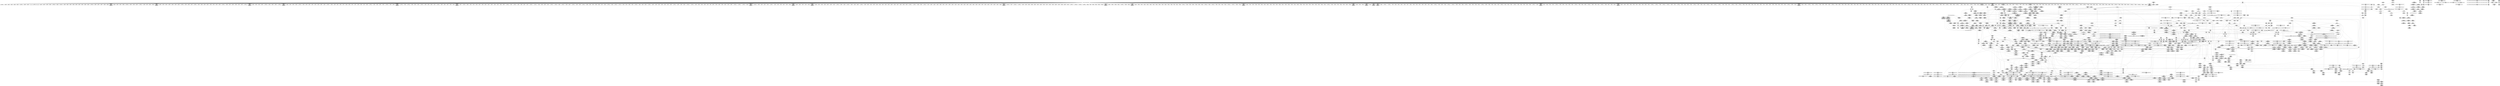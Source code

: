 digraph {
	CE0x5578af0 [shape=record,shape=Mrecord,label="{CE0x5578af0|aa_cred_profile:_tmp31|security/apparmor/include/context.h,100|*SummSource*}"]
	CE0x562db20 [shape=record,shape=Mrecord,label="{CE0x562db20|72:_i32,_:_CRE_979,980_}"]
	CE0x5539db0 [shape=record,shape=Mrecord,label="{CE0x5539db0|__aa_current_profile:_do.body|*SummSource*}"]
	CE0x5620070 [shape=record,shape=Mrecord,label="{CE0x5620070|72:_i32,_:_CRE_474,475_}"]
	CE0x5599f80 [shape=record,shape=Mrecord,label="{CE0x5599f80|common_perm:_if.end|*SummSink*}"]
	CE0x54c3870 [shape=record,shape=Mrecord,label="{CE0x54c3870|_call_void_mcount()_#2}"]
	CE0x55f1090 [shape=record,shape=Mrecord,label="{CE0x55f1090|aa_cred_profile:_tmp13}"]
	CE0x55d7360 [shape=record,shape=Mrecord,label="{CE0x55d7360|VOIDTB_TE:_CE_16,24_}"]
	CE0x56170d0 [shape=record,shape=Mrecord,label="{CE0x56170d0|72:_i32,_:_CRE_171,172_}"]
	CE0x5509640 [shape=record,shape=Mrecord,label="{CE0x5509640|common_perm_create:_tmp27|*LoadInst*|security/apparmor/lsm.c,253|*SummSource*}"]
	CE0x54e3cc0 [shape=record,shape=Mrecord,label="{CE0x54e3cc0|common_perm_create:_tmp13|security/apparmor/lsm.c,251|*SummSink*}"]
	CE0x5585e60 [shape=record,shape=Mrecord,label="{CE0x5585e60|VOIDTB_TE:_CE_207,208_}"]
	CE0x5532080 [shape=record,shape=Mrecord,label="{CE0x5532080|104:_%struct.inode*,_:_CRE_305,306_}"]
	CE0x5620150 [shape=record,shape=Mrecord,label="{CE0x5620150|72:_i32,_:_CRE_475,476_}"]
	CE0x54faec0 [shape=record,shape=Mrecord,label="{CE0x54faec0|common_perm_create:_if.end9|*SummSource*}"]
	CE0x54fdae0 [shape=record,shape=Mrecord,label="{CE0x54fdae0|mediated_filesystem:_inode|Function::mediated_filesystem&Arg::inode::}"]
	CE0x54c8920 [shape=record,shape=Mrecord,label="{CE0x54c8920|common_perm_create:_mode|Function::common_perm_create&Arg::mode::|*SummSource*}"]
	CE0x54f59e0 [shape=record,shape=Mrecord,label="{CE0x54f59e0|common_perm_create:_tmp36|security/apparmor/lsm.c,256}"]
	CE0x54e5530 [shape=record,shape=Mrecord,label="{CE0x54e5530|common_perm_create:_tmp5|security/apparmor/lsm.c,251|*SummSink*}"]
	CE0x54c5960 [shape=record,shape=Mrecord,label="{CE0x54c5960|common_perm_create:_mask|Function::common_perm_create&Arg::mask::|*SummSource*}"]
	CE0x55ed8c0 [shape=record,shape=Mrecord,label="{CE0x55ed8c0|i64_6|*Constant*|*SummSink*}"]
	CE0x54fad10 [shape=record,shape=Mrecord,label="{CE0x54fad10|common_perm_create:_return|*SummSink*}"]
	CE0x562c2b0 [shape=record,shape=Mrecord,label="{CE0x562c2b0|72:_i32,_:_CRE_921,922_}"]
	CE0x54e53c0 [shape=record,shape=Mrecord,label="{CE0x54e53c0|i64_0|*Constant*|*SummSink*}"]
	CE0x55cf2b0 [shape=record,shape=Mrecord,label="{CE0x55cf2b0|__aa_current_profile:_tmp19|security/apparmor/include/context.h,138|*SummSource*}"]
	CE0x55de370 [shape=record,shape=Mrecord,label="{CE0x55de370|aa_cred_profile:_tobool1|security/apparmor/include/context.h,100|*SummSource*}"]
	CE0x55d8ab0 [shape=record,shape=Mrecord,label="{CE0x55d8ab0|VOIDTB_TE:_CE_144,145_}"]
	CE0x5628b70 [shape=record,shape=Mrecord,label="{CE0x5628b70|72:_i32,_:_CRE_869,870_}"]
	CE0x54f2300 [shape=record,shape=Mrecord,label="{CE0x54f2300|%struct.vfsmount*_null|*Constant*|*SummSource*}"]
	CE0x54ded50 [shape=record,shape=Mrecord,label="{CE0x54ded50|i64_11|*Constant*|*SummSink*}"]
	CE0x5626ab0 [shape=record,shape=Mrecord,label="{CE0x5626ab0|72:_i32,_:_CRE_648,656_}"]
	CE0x561be60 [shape=record,shape=Mrecord,label="{CE0x561be60|72:_i32,_:_CRE_271,272_}"]
	CE0x56293f0 [shape=record,shape=Mrecord,label="{CE0x56293f0|72:_i32,_:_CRE_877,878_}"]
	CE0x557a560 [shape=record,shape=Mrecord,label="{CE0x557a560|aa_cred_profile:_tmp28|security/apparmor/include/context.h,100|*SummSink*}"]
	CE0x5623780 [shape=record,shape=Mrecord,label="{CE0x5623780|72:_i32,_:_CRE_579,580_}"]
	CE0x54fd350 [shape=record,shape=Mrecord,label="{CE0x54fd350|common_perm_dir_dentry:_path|security/apparmor/lsm.c, 189|*SummSource*}"]
	CE0x55cb1e0 [shape=record,shape=Mrecord,label="{CE0x55cb1e0|__aa_current_profile:_tmp15|security/apparmor/include/context.h,138|*SummSink*}"]
	CE0x5510f60 [shape=record,shape=Mrecord,label="{CE0x5510f60|104:_%struct.inode*,_:_CRE_203,204_}"]
	CE0x562af90 [shape=record,shape=Mrecord,label="{CE0x562af90|72:_i32,_:_CRE_903,904_}"]
	CE0x5616520 [shape=record,shape=Mrecord,label="{CE0x5616520|72:_i32,_:_CRE_160,161_}"]
	CE0x55bcae0 [shape=record,shape=Mrecord,label="{CE0x55bcae0|GLOBAL:___llvm_gcov_ctr46|Global_var:__llvm_gcov_ctr46|*SummSink*}"]
	CE0x55d8010 [shape=record,shape=Mrecord,label="{CE0x55d8010|aa_cred_profile:_tmp11|security/apparmor/include/context.h,100|*SummSource*}"]
	CE0x559adb0 [shape=record,shape=Mrecord,label="{CE0x559adb0|GLOBAL:___llvm_gcov_ctr57|Global_var:__llvm_gcov_ctr57|*SummSink*}"]
	CE0x55ce740 [shape=record,shape=Mrecord,label="{CE0x55ce740|aa_cred_profile:_conv|security/apparmor/include/context.h,100|*SummSink*}"]
	CE0x54f4da0 [shape=record,shape=Mrecord,label="{CE0x54f4da0|COLLAPSED:_GCRE_current_task_external_global_%struct.task_struct*:_elem_0::|security/apparmor/lsm.c,251}"]
	CE0x55d0ce0 [shape=record,shape=Mrecord,label="{CE0x55d0ce0|__aa_current_profile:_cred|security/apparmor/include/context.h,138|*SummSink*}"]
	CE0x54d6620 [shape=record,shape=Mrecord,label="{CE0x54d6620|_ret_i32_%call,_!dbg_!15473|security/apparmor/lsm.c,279|*SummSink*}"]
	CE0x559dcf0 [shape=record,shape=Mrecord,label="{CE0x559dcf0|aa_path_perm:_op|Function::aa_path_perm&Arg::op::}"]
	CE0x5541f20 [shape=record,shape=Mrecord,label="{CE0x5541f20|mediated_filesystem:_tmp1}"]
	CE0x550dd80 [shape=record,shape=Mrecord,label="{CE0x550dd80|104:_%struct.inode*,_:_CRE_161,162_}"]
	CE0x54ed650 [shape=record,shape=Mrecord,label="{CE0x54ed650|40:_%struct.super_block*,_:_CRE_40,48_|*MultipleSource*|security/apparmor/include/apparmor.h,117|Function::mediated_filesystem&Arg::inode::|security/apparmor/lsm.c,253}"]
	CE0x54faaa0 [shape=record,shape=Mrecord,label="{CE0x54faaa0|mediated_filesystem:_bb|*SummSink*}"]
	CE0x5619930 [shape=record,shape=Mrecord,label="{CE0x5619930|72:_i32,_:_CRE_212,216_}"]
	CE0x55ed700 [shape=record,shape=Mrecord,label="{CE0x55ed700|i64_6|*Constant*|*SummSource*}"]
	CE0x54cb2f0 [shape=record,shape=Mrecord,label="{CE0x54cb2f0|common_perm_create:_tmp|*SummSink*}"]
	CE0x55ee040 [shape=record,shape=Mrecord,label="{CE0x55ee040|aa_cred_profile:_tmp16|security/apparmor/include/context.h,100}"]
	CE0x561ed50 [shape=record,shape=Mrecord,label="{CE0x561ed50|72:_i32,_:_CRE_336,344_}"]
	"CONST[source:0(mediator),value:2(dynamic)][purpose:{subject}]"
	CE0x5510840 [shape=record,shape=Mrecord,label="{CE0x5510840|104:_%struct.inode*,_:_CRE_197,198_}"]
	CE0x5585910 [shape=record,shape=Mrecord,label="{CE0x5585910|VOIDTB_TE:_CE_202,203_}"]
	CE0x55c3af0 [shape=record,shape=Mrecord,label="{CE0x55c3af0|__aa_current_profile:_if.then|*SummSource*}"]
	CE0x5622bd0 [shape=record,shape=Mrecord,label="{CE0x5622bd0|72:_i32,_:_CRE_568,569_}"]
	CE0x5628320 [shape=record,shape=Mrecord,label="{CE0x5628320|72:_i32,_:_CRE_840,848_}"]
	CE0x5561340 [shape=record,shape=Mrecord,label="{CE0x5561340|aa_cred_profile:_tmp22|security/apparmor/include/context.h,100}"]
	CE0x55104b0 [shape=record,shape=Mrecord,label="{CE0x55104b0|104:_%struct.inode*,_:_CRE_194,195_}"]
	CE0x553a9b0 [shape=record,shape=Mrecord,label="{CE0x553a9b0|i64*_getelementptr_inbounds_(_11_x_i64_,_11_x_i64_*___llvm_gcov_ctr58,_i64_0,_i64_6)|*Constant*}"]
	CE0x5624bb0 [shape=record,shape=Mrecord,label="{CE0x5624bb0|72:_i32,_:_CRE_598,599_}"]
	CE0x5624ff0 [shape=record,shape=Mrecord,label="{CE0x5624ff0|72:_i32,_:_CRE_602,603_}"]
	CE0x5541f90 [shape=record,shape=Mrecord,label="{CE0x5541f90|mediated_filesystem:_tmp1|*SummSource*}"]
	CE0x5560580 [shape=record,shape=Mrecord,label="{CE0x5560580|_call_void_asm_sideeffect_1:_09ud2_0A.pushsection___bug_table,_22a_22_0A2:_09.long_1b_-_2b,_$_0:c_-_2b_0A_09.word_$_1:c_,_0_0A_09.org_2b+$_2:c_0A.popsection_,_i,i,i,_dirflag_,_fpsr_,_flags_(i8*_getelementptr_inbounds_(_36_x_i8_,_36_x_i8_*_.str12,_i32_0,_i32_0),_i32_100,_i64_12)_#2,_!dbg_!15490,_!srcloc_!15493|security/apparmor/include/context.h,100|*SummSource*}"]
	CE0x5538040 [shape=record,shape=Mrecord,label="{CE0x5538040|i64*_getelementptr_inbounds_(_5_x_i64_,_5_x_i64_*___llvm_gcov_ctr57,_i64_0,_i64_4)|*Constant*}"]
	CE0x5625980 [shape=record,shape=Mrecord,label="{CE0x5625980|72:_i32,_:_CRE_611,612_}"]
	CE0x55b9d80 [shape=record,shape=Mrecord,label="{CE0x55b9d80|i64*_getelementptr_inbounds_(_16_x_i64_,_16_x_i64_*___llvm_gcov_ctr46,_i64_0,_i64_0)|*Constant*|*SummSource*}"]
	CE0x5508370 [shape=record,shape=Mrecord,label="{CE0x5508370|common_perm_create:_tmp25|security/apparmor/lsm.c,253}"]
	CE0x561dc20 [shape=record,shape=Mrecord,label="{CE0x561dc20|72:_i32,_:_CRE_299,300_}"]
	CE0x54fa6f0 [shape=record,shape=Mrecord,label="{CE0x54fa6f0|common_perm_create:_if.end|*SummSink*}"]
	CE0x550b0f0 [shape=record,shape=Mrecord,label="{CE0x550b0f0|104:_%struct.inode*,_:_CRE_48,52_|*MultipleSource*|*LoadInst*|security/apparmor/lsm.c,253|security/apparmor/lsm.c,253}"]
	CE0x54f2550 [shape=record,shape=Mrecord,label="{CE0x54f2550|i64_10|*Constant*}"]
	CE0x54c0260 [shape=record,shape=Mrecord,label="{CE0x54c0260|i32_1|*Constant*|*SummSource*}"]
	CE0x55ba2d0 [shape=record,shape=Mrecord,label="{CE0x55ba2d0|__aa_current_profile:_tmp2|*SummSink*}"]
	CE0x55ef2a0 [shape=record,shape=Mrecord,label="{CE0x55ef2a0|aa_cred_profile:_tmp2|*SummSink*}"]
	CE0x5576120 [shape=record,shape=Mrecord,label="{CE0x5576120|i64*_getelementptr_inbounds_(_16_x_i64_,_16_x_i64_*___llvm_gcov_ctr46,_i64_0,_i64_12)|*Constant*|*SummSink*}"]
	CE0x5619600 [shape=record,shape=Mrecord,label="{CE0x5619600|72:_i32,_:_CRE_206,207_}"]
	CE0x55e9280 [shape=record,shape=Mrecord,label="{CE0x55e9280|VOIDTB_TE:_CE_156,157_}"]
	CE0x562c5e0 [shape=record,shape=Mrecord,label="{CE0x562c5e0|72:_i32,_:_CRE_924,925_}"]
	CE0x5527750 [shape=record,shape=Mrecord,label="{CE0x5527750|_call_void_mcount()_#2}"]
	CE0x5615970 [shape=record,shape=Mrecord,label="{CE0x5615970|72:_i32,_:_CRE_149,150_}"]
	CE0x559f950 [shape=record,shape=Mrecord,label="{CE0x559f950|_ret_i32_%call17,_!dbg_!15526|security/apparmor/file.c,307}"]
	CE0x55a6790 [shape=record,shape=Mrecord,label="{CE0x55a6790|0:_%struct.vfsmount*,_8:_%struct.dentry*,_:_SCMRE_0,8_|*MultipleSource*|security/apparmor/lsm.c, 189|security/apparmor/lsm.c,189}"]
	CE0x55d0810 [shape=record,shape=Mrecord,label="{CE0x55d0810|i32_78|*Constant*}"]
	CE0x54fd3c0 [shape=record,shape=Mrecord,label="{CE0x54fd3c0|common_perm_dir_dentry:_tmp1|*SummSource*}"]
	CE0x5623ab0 [shape=record,shape=Mrecord,label="{CE0x5623ab0|72:_i32,_:_CRE_582,583_}"]
	CE0x55bd270 [shape=record,shape=Mrecord,label="{CE0x55bd270|aa_cred_profile:_do.body|*SummSink*}"]
	CE0x54e44f0 [shape=record,shape=Mrecord,label="{CE0x54e44f0|i1_true|*Constant*|*SummSource*}"]
	CE0x55c1a90 [shape=record,shape=Mrecord,label="{CE0x55c1a90|__aa_current_profile:_do.end|*SummSink*}"]
	CE0x55d21f0 [shape=record,shape=Mrecord,label="{CE0x55d21f0|aa_cred_profile:_entry|*SummSink*}"]
	CE0x550fd90 [shape=record,shape=Mrecord,label="{CE0x550fd90|104:_%struct.inode*,_:_CRE_188,189_}"]
	CE0x5622df0 [shape=record,shape=Mrecord,label="{CE0x5622df0|72:_i32,_:_CRE_570,571_}"]
	CE0x561fa10 [shape=record,shape=Mrecord,label="{CE0x561fa10|72:_i32,_:_CRE_440,448_}"]
	CE0x562cc40 [shape=record,shape=Mrecord,label="{CE0x562cc40|72:_i32,_:_CRE_930,931_}"]
	CE0x54d6550 [shape=record,shape=Mrecord,label="{CE0x54d6550|_ret_i32_%call,_!dbg_!15473|security/apparmor/lsm.c,279|*SummSource*}"]
	CE0x54e5d20 [shape=record,shape=Mrecord,label="{CE0x54e5d20|common_perm_create:_if.then|*SummSource*}"]
	CE0x559a930 [shape=record,shape=Mrecord,label="{CE0x559a930|__aa_current_profile:_tobool|security/apparmor/include/context.h,138|*SummSink*}"]
	CE0x55c6630 [shape=record,shape=Mrecord,label="{CE0x55c6630|_call_void_mcount()_#2|*SummSource*}"]
	CE0x5561420 [shape=record,shape=Mrecord,label="{CE0x5561420|aa_cred_profile:_tmp22|security/apparmor/include/context.h,100|*SummSink*}"]
	CE0x54f4090 [shape=record,shape=Mrecord,label="{CE0x54f4090|common_perm_create:_call3|security/apparmor/lsm.c,251|*SummSink*}"]
	CE0x561a700 [shape=record,shape=Mrecord,label="{CE0x561a700|72:_i32,_:_CRE_249,250_}"]
	CE0x5541d20 [shape=record,shape=Mrecord,label="{CE0x5541d20|i64_1|*Constant*}"]
	CE0x55c6d30 [shape=record,shape=Mrecord,label="{CE0x55c6d30|__aa_current_profile:_tmp9|security/apparmor/include/context.h,138|*SummSink*}"]
	CE0x55784b0 [shape=record,shape=Mrecord,label="{CE0x55784b0|aa_cred_profile:_tmp30|security/apparmor/include/context.h,100|*SummSource*}"]
	CE0x55e9e70 [shape=record,shape=Mrecord,label="{CE0x55e9e70|i32_22|*Constant*}"]
	CE0x55d0690 [shape=record,shape=Mrecord,label="{CE0x55d0690|get_current:_entry}"]
	CE0x55a80e0 [shape=record,shape=Mrecord,label="{CE0x55a80e0|common_perm_dir_dentry:_call|security/apparmor/lsm.c,191|*SummSource*}"]
	CE0x54e5ee0 [shape=record,shape=Mrecord,label="{CE0x54e5ee0|common_perm_create:_if.then8}"]
	CE0x561b4d0 [shape=record,shape=Mrecord,label="{CE0x561b4d0|72:_i32,_:_CRE_262,263_}"]
	CE0x5621c10 [shape=record,shape=Mrecord,label="{CE0x5621c10|72:_i32,_:_CRE_553,554_}"]
	CE0x5626200 [shape=record,shape=Mrecord,label="{CE0x5626200|72:_i32,_:_CRE_619,620_}"]
	CE0x55a3660 [shape=record,shape=Mrecord,label="{CE0x55a3660|mediated_filesystem:_lnot|security/apparmor/include/apparmor.h,117|*SummSink*}"]
	CE0x54f4f90 [shape=record,shape=Mrecord,label="{CE0x54f4f90|common_perm_create:_cred|security/apparmor/lsm.c,251}"]
	CE0x55380b0 [shape=record,shape=Mrecord,label="{CE0x55380b0|i64*_getelementptr_inbounds_(_5_x_i64_,_5_x_i64_*___llvm_gcov_ctr57,_i64_0,_i64_4)|*Constant*|*SummSource*}"]
	CE0x55d85e0 [shape=record,shape=Mrecord,label="{CE0x55d85e0|aa_cred_profile:_tmp1|*SummSource*}"]
	CE0x54e8400 [shape=record,shape=Mrecord,label="{CE0x54e8400|common_perm_create:_uid|security/apparmor/lsm.c,251}"]
	CE0x55a5430 [shape=record,shape=Mrecord,label="{CE0x55a5430|_call_void_mcount()_#2}"]
	CE0x562d710 [shape=record,shape=Mrecord,label="{CE0x562d710|72:_i32,_:_CRE_968,976_}"]
	CE0x5540ec0 [shape=record,shape=Mrecord,label="{CE0x5540ec0|get_current:_bb}"]
	CE0x54df600 [shape=record,shape=Mrecord,label="{CE0x54df600|get_current:_tmp3|*SummSource*}"]
	CE0x55d2a00 [shape=record,shape=Mrecord,label="{CE0x55d2a00|_ret_%struct.aa_profile*_%tmp34,_!dbg_!15510|security/apparmor/include/context.h,101|*SummSource*}"]
	CE0x55db5e0 [shape=record,shape=Mrecord,label="{CE0x55db5e0|VOIDTB_TE:_CE_218,219_}"]
	CE0x55bbd20 [shape=record,shape=Mrecord,label="{CE0x55bbd20|aa_cred_profile:_tmp7|security/apparmor/include/context.h,100|*SummSource*}"]
	CE0x54c9120 [shape=record,shape=Mrecord,label="{CE0x54c9120|common_perm_create:_land.lhs.true2|*SummSource*}"]
	CE0x5581280 [shape=record,shape=Mrecord,label="{CE0x5581280|72:_i32,_:_CRE_144,145_}"]
	CE0x55c7150 [shape=record,shape=Mrecord,label="{CE0x55c7150|__aa_current_profile:_land.lhs.true2}"]
	CE0x5627dd0 [shape=record,shape=Mrecord,label="{CE0x5627dd0|72:_i32,_:_CRE_800,804_}"]
	CE0x54bfc50 [shape=record,shape=Mrecord,label="{CE0x54bfc50|i64_1|*Constant*}"]
	CE0x5595080 [shape=record,shape=Mrecord,label="{CE0x5595080|common_perm:_if.then|*SummSource*}"]
	CE0x5625870 [shape=record,shape=Mrecord,label="{CE0x5625870|72:_i32,_:_CRE_610,611_}"]
	CE0x557e970 [shape=record,shape=Mrecord,label="{CE0x557e970|aa_cred_profile:_tmp34|security/apparmor/include/context.h,101|*SummSink*}"]
	CE0x54f85f0 [shape=record,shape=Mrecord,label="{CE0x54f85f0|common_perm_create:_tmp21|security/apparmor/lsm.c,251}"]
	CE0x55de210 [shape=record,shape=Mrecord,label="{CE0x55de210|aa_cred_profile:_tmp10|security/apparmor/include/context.h,100|*SummSink*}"]
	CE0x5617d90 [shape=record,shape=Mrecord,label="{CE0x5617d90|72:_i32,_:_CRE_183,184_}"]
	CE0x561b5e0 [shape=record,shape=Mrecord,label="{CE0x561b5e0|72:_i32,_:_CRE_263,264_}"]
	CE0x54c6930 [shape=record,shape=Mrecord,label="{CE0x54c6930|i64_2|*Constant*}"]
	CE0x559de50 [shape=record,shape=Mrecord,label="{CE0x559de50|aa_path_perm:_op|Function::aa_path_perm&Arg::op::|*SummSink*}"]
	CE0x54f95a0 [shape=record,shape=Mrecord,label="{CE0x54f95a0|common_perm_create:_mnt|security/apparmor/lsm.c,253|*SummSource*}"]
	CE0x557e300 [shape=record,shape=Mrecord,label="{CE0x557e300|aa_cred_profile:_profile11|security/apparmor/include/context.h,101|*SummSink*}"]
	CE0x54c2250 [shape=record,shape=Mrecord,label="{CE0x54c2250|apparmor_path_mknod:_tmp1}"]
	CE0x5527870 [shape=record,shape=Mrecord,label="{CE0x5527870|_call_void_mcount()_#2|*SummSource*}"]
	CE0x5596a20 [shape=record,shape=Mrecord,label="{CE0x5596a20|_call_void_mcount()_#2}"]
	CE0x55d5410 [shape=record,shape=Mrecord,label="{CE0x55d5410|aa_cred_profile:_tmp4|*LoadInst*|security/apparmor/include/context.h,99|*SummSink*}"]
	CE0x5594710 [shape=record,shape=Mrecord,label="{CE0x5594710|common_perm:_cond|Function::common_perm&Arg::cond::|*SummSink*}"]
	CE0x54f78a0 [shape=record,shape=Mrecord,label="{CE0x54f78a0|common_perm_create:_fsuid|security/apparmor/lsm.c,251|*SummSource*}"]
	CE0x54f28c0 [shape=record,shape=Mrecord,label="{CE0x54f28c0|i32_251|*Constant*|*SummSink*}"]
	CE0x55f3280 [shape=record,shape=Mrecord,label="{CE0x55f3280|VOIDTB_TE:_CE_195,196_}"]
	CE0x5617950 [shape=record,shape=Mrecord,label="{CE0x5617950|72:_i32,_:_CRE_179,180_}"]
	CE0x5624ee0 [shape=record,shape=Mrecord,label="{CE0x5624ee0|72:_i32,_:_CRE_601,602_}"]
	CE0x55bca10 [shape=record,shape=Mrecord,label="{CE0x55bca10|aa_cred_profile:_tmp6|security/apparmor/include/context.h,100}"]
	CE0x550c880 [shape=record,shape=Mrecord,label="{CE0x550c880|104:_%struct.inode*,_:_CRE_144,145_}"]
	CE0x5617ea0 [shape=record,shape=Mrecord,label="{CE0x5617ea0|72:_i32,_:_CRE_184,185_}"]
	CE0x54f92f0 [shape=record,shape=Mrecord,label="{CE0x54f92f0|common_perm_create:_mnt|security/apparmor/lsm.c,253|*SummSink*}"]
	CE0x550fb30 [shape=record,shape=Mrecord,label="{CE0x550fb30|104:_%struct.inode*,_:_CRE_186,187_}"]
	CE0x5538c20 [shape=record,shape=Mrecord,label="{CE0x5538c20|_ret_i1_%lnot,_!dbg_!15473|security/apparmor/include/apparmor.h,117|*SummSource*}"]
	CE0x55cee30 [shape=record,shape=Mrecord,label="{CE0x55cee30|aa_cred_profile:_if.then|*SummSink*}"]
	CE0x5507cf0 [shape=record,shape=Mrecord,label="{CE0x5507cf0|common_perm_create:_tmp27|*LoadInst*|security/apparmor/lsm.c,253}"]
	CE0x5624440 [shape=record,shape=Mrecord,label="{CE0x5624440|72:_i32,_:_CRE_591,592_}"]
	CE0x55df3a0 [shape=record,shape=Mrecord,label="{CE0x55df3a0|aa_cred_profile:_do.end10}"]
	CE0x54b87b0 [shape=record,shape=Mrecord,label="{CE0x54b87b0|i64_1|*Constant*|*SummSink*}"]
	CE0x55ccc50 [shape=record,shape=Mrecord,label="{CE0x55ccc50|i64*_getelementptr_inbounds_(_11_x_i64_,_11_x_i64_*___llvm_gcov_ctr58,_i64_0,_i64_10)|*Constant*|*SummSource*}"]
	CE0x55d1a40 [shape=record,shape=Mrecord,label="{CE0x55d1a40|__aa_current_profile:_call4|security/apparmor/include/context.h,138|*SummSink*}"]
	CE0x5619710 [shape=record,shape=Mrecord,label="{CE0x5619710|72:_i32,_:_CRE_207,208_}"]
	CE0x55d6c50 [shape=record,shape=Mrecord,label="{CE0x55d6c50|i64*_getelementptr_inbounds_(_16_x_i64_,_16_x_i64_*___llvm_gcov_ctr46,_i64_0,_i64_4)|*Constant*|*SummSource*}"]
	CE0x55d4300 [shape=record,shape=Mrecord,label="{CE0x55d4300|VOIDTB_TE:_CE_95,96_}"]
	CE0x5570020 [shape=record,shape=Mrecord,label="{CE0x5570020|80:_i64,_:_CRE_80,88_|*MultipleSource*|*LoadInst*|security/apparmor/include/apparmor.h,117|security/apparmor/include/apparmor.h,117}"]
	CE0x55d9210 [shape=record,shape=Mrecord,label="{CE0x55d9210|i64*_getelementptr_inbounds_(_16_x_i64_,_16_x_i64_*___llvm_gcov_ctr46,_i64_0,_i64_7)|*Constant*|*SummSource*}"]
	CE0x5580170 [shape=record,shape=Mrecord,label="{CE0x5580170|72:_i32,_:_CRE_76,80_}"]
	CE0x55ba260 [shape=record,shape=Mrecord,label="{CE0x55ba260|__aa_current_profile:_tmp2|*SummSource*}"]
	CE0x55d46e0 [shape=record,shape=Mrecord,label="{CE0x55d46e0|aa_cred_profile:_tmp6|security/apparmor/include/context.h,100|*SummSource*}"]
	CE0x5540e50 [shape=record,shape=Mrecord,label="{CE0x5540e50|common_perm_create:_tmp38|security/apparmor/lsm.c,257|*SummSink*}"]
	CE0x55ba620 [shape=record,shape=Mrecord,label="{CE0x55ba620|aa_cred_profile:_do.body5}"]
	CE0x54cbd60 [shape=record,shape=Mrecord,label="{CE0x54cbd60|apparmor_path_mknod:_dentry|Function::apparmor_path_mknod&Arg::dentry::}"]
	CE0x56181d0 [shape=record,shape=Mrecord,label="{CE0x56181d0|72:_i32,_:_CRE_187,188_}"]
	CE0x55a4900 [shape=record,shape=Mrecord,label="{CE0x55a4900|i64*_getelementptr_inbounds_(_2_x_i64_,_2_x_i64_*___llvm_gcov_ctr56,_i64_0,_i64_1)|*Constant*}"]
	CE0x553c5d0 [shape=record,shape=Mrecord,label="{CE0x553c5d0|__aa_current_profile:_tmp9|security/apparmor/include/context.h,138}"]
	CE0x55f3060 [shape=record,shape=Mrecord,label="{CE0x55f3060|VOIDTB_TE:_CE_193,194_}"]
	CE0x56208c0 [shape=record,shape=Mrecord,label="{CE0x56208c0|72:_i32,_:_CRE_482,483_}"]
	CE0x55ba960 [shape=record,shape=Mrecord,label="{CE0x55ba960|__aa_current_profile:_tmp11|security/apparmor/include/context.h,138|*SummSink*}"]
	CE0x55eb100 [shape=record,shape=Mrecord,label="{CE0x55eb100|aa_cred_profile:_tmp18|security/apparmor/include/context.h,100|*SummSink*}"]
	CE0x54c4550 [shape=record,shape=Mrecord,label="{CE0x54c4550|common_perm_create:_entry}"]
	CE0x562a930 [shape=record,shape=Mrecord,label="{CE0x562a930|72:_i32,_:_CRE_897,898_}"]
	CE0x5540c00 [shape=record,shape=Mrecord,label="{CE0x5540c00|common_perm_create:_tmp37|security/apparmor/lsm.c,257|*SummSink*}"]
	CE0x55960c0 [shape=record,shape=Mrecord,label="{CE0x55960c0|GLOBAL:___llvm_gcov_ctr58|Global_var:__llvm_gcov_ctr58|*SummSink*}"]
	CE0x561a810 [shape=record,shape=Mrecord,label="{CE0x561a810|72:_i32,_:_CRE_250,251_}"]
	CE0x54e0a60 [shape=record,shape=Mrecord,label="{CE0x54e0a60|common_perm_create:_tobool1|security/apparmor/lsm.c,251|*SummSink*}"]
	CE0x55328d0 [shape=record,shape=Mrecord,label="{CE0x55328d0|104:_%struct.inode*,_:_CRE_312,313_}"]
	CE0x54b7370 [shape=record,shape=Mrecord,label="{CE0x54b7370|i32_0|*Constant*}"]
	CE0x5580370 [shape=record,shape=Mrecord,label="{CE0x5580370|72:_i32,_:_CRE_88,96_}"]
	CE0x54f7bc0 [shape=record,shape=Mrecord,label="{CE0x54f7bc0|i32_4|*Constant*|*SummSink*}"]
	CE0x5626cd0 [shape=record,shape=Mrecord,label="{CE0x5626cd0|72:_i32,_:_CRE_664,672_}"]
	CE0x54fbc70 [shape=record,shape=Mrecord,label="{CE0x54fbc70|COLLAPSED:_GCMRE___llvm_gcov_ctr56_internal_global_2_x_i64_zeroinitializer:_elem_0:default:}"]
	CE0x54d9e30 [shape=record,shape=Mrecord,label="{CE0x54d9e30|i64*_getelementptr_inbounds_(_17_x_i64_,_17_x_i64_*___llvm_gcov_ctr60,_i64_0,_i64_15)|*Constant*|*SummSink*}"]
	CE0x5622240 [shape=record,shape=Mrecord,label="{CE0x5622240|72:_i32,_:_CRE_559,560_}"]
	CE0x54c5d80 [shape=record,shape=Mrecord,label="{CE0x54c5d80|apparmor_path_mknod:_mode|Function::apparmor_path_mknod&Arg::mode::|*SummSink*}"]
	CE0x55bfaf0 [shape=record,shape=Mrecord,label="{CE0x55bfaf0|aa_cred_profile:_do.cond|*SummSink*}"]
	CE0x54f6e50 [shape=record,shape=Mrecord,label="{CE0x54f6e50|common_perm_create:_tmp19|security/apparmor/lsm.c,251|*SummSink*}"]
	CE0x54eb6c0 [shape=record,shape=Mrecord,label="{CE0x54eb6c0|get_current:_tmp2|*SummSink*}"]
	CE0x557b180 [shape=record,shape=Mrecord,label="{CE0x557b180|VOIDTB_TE:_CE_219,220_}"]
	CE0x54d69b0 [shape=record,shape=Mrecord,label="{CE0x54d69b0|i64*_getelementptr_inbounds_(_17_x_i64_,_17_x_i64_*___llvm_gcov_ctr60,_i64_0,_i64_6)|*Constant*|*SummSource*}"]
	CE0x5532670 [shape=record,shape=Mrecord,label="{CE0x5532670|104:_%struct.inode*,_:_CRE_310,311_}"]
	CE0x55d2650 [shape=record,shape=Mrecord,label="{CE0x55d2650|aa_cred_profile:_cred|Function::aa_cred_profile&Arg::cred::|*SummSource*}"]
	CE0x561d5c0 [shape=record,shape=Mrecord,label="{CE0x561d5c0|72:_i32,_:_CRE_293,294_}"]
	CE0x54c3390 [shape=record,shape=Mrecord,label="{CE0x54c3390|COLLAPSED:_GCMRE___llvm_gcov_ctr60_internal_global_17_x_i64_zeroinitializer:_elem_0:default:}"]
	CE0x55a3b80 [shape=record,shape=Mrecord,label="{CE0x55a3b80|common_perm_dir_dentry:_bb|*SummSource*}"]
	CE0x559fa80 [shape=record,shape=Mrecord,label="{CE0x559fa80|_ret_i32_%call17,_!dbg_!15526|security/apparmor/file.c,307|*SummSource*}"]
	CE0x550db20 [shape=record,shape=Mrecord,label="{CE0x550db20|104:_%struct.inode*,_:_CRE_159,160_}"]
	CE0x55cb770 [shape=record,shape=Mrecord,label="{CE0x55cb770|__aa_current_profile:_tmp16|security/apparmor/include/context.h,138|*SummSource*}"]
	CE0x55a9760 [shape=record,shape=Mrecord,label="{CE0x55a9760|common_perm_dir_dentry:_tmp1}"]
	CE0x54b7a40 [shape=record,shape=Mrecord,label="{CE0x54b7a40|common_perm_create:_call|security/apparmor/lsm.c,251|*SummSink*}"]
	CE0x55d96c0 [shape=record,shape=Mrecord,label="{CE0x55d96c0|VOIDTB_TE:_CE_171,172_}"]
	CE0x561ff60 [shape=record,shape=Mrecord,label="{CE0x561ff60|72:_i32,_:_CRE_473,474_}"]
	CE0x5530d60 [shape=record,shape=Mrecord,label="{CE0x5530d60|104:_%struct.inode*,_:_CRE_224,232_|*MultipleSource*|*LoadInst*|security/apparmor/lsm.c,253|security/apparmor/lsm.c,253}"]
	CE0x54e3f60 [shape=record,shape=Mrecord,label="{CE0x54e3f60|common_perm_create:_tmp14|security/apparmor/lsm.c,251}"]
	CE0x550f080 [shape=record,shape=Mrecord,label="{CE0x550f080|104:_%struct.inode*,_:_CRE_177,178_}"]
	CE0x5580920 [shape=record,shape=Mrecord,label="{CE0x5580920|72:_i32,_:_CRE_128,136_}"]
	CE0x5626420 [shape=record,shape=Mrecord,label="{CE0x5626420|72:_i32,_:_CRE_621,622_}"]
	CE0x5539500 [shape=record,shape=Mrecord,label="{CE0x5539500|mediated_filesystem:_entry}"]
	CE0x524a700 [shape=record,shape=Mrecord,label="{CE0x524a700|i32_6|*Constant*}"]
	CE0x54e0fb0 [shape=record,shape=Mrecord,label="{CE0x54e0fb0|i64_5|*Constant*|*SummSource*}"]
	CE0x561d180 [shape=record,shape=Mrecord,label="{CE0x561d180|72:_i32,_:_CRE_289,290_}"]
	CE0x5624880 [shape=record,shape=Mrecord,label="{CE0x5624880|72:_i32,_:_CRE_595,596_}"]
	CE0x55d0970 [shape=record,shape=Mrecord,label="{CE0x55d0970|_ret_%struct.task_struct*_%tmp4,_!dbg_!15471|./arch/x86/include/asm/current.h,14}"]
	CE0x55bf920 [shape=record,shape=Mrecord,label="{CE0x55bf920|GLOBAL:_current_task|Global_var:current_task}"]
	CE0x5623670 [shape=record,shape=Mrecord,label="{CE0x5623670|72:_i32,_:_CRE_578,579_}"]
	CE0x54c56a0 [shape=record,shape=Mrecord,label="{CE0x54c56a0|i32_16|*Constant*|*SummSource*}"]
	CE0x55d5480 [shape=record,shape=Mrecord,label="{CE0x55d5480|aa_cred_profile:_security|security/apparmor/include/context.h,99|*SummSink*}"]
	CE0x54e1ad0 [shape=record,shape=Mrecord,label="{CE0x54e1ad0|common_perm_create:_tmp10|security/apparmor/lsm.c,251|*SummSink*}"]
	CE0x5510d00 [shape=record,shape=Mrecord,label="{CE0x5510d00|104:_%struct.inode*,_:_CRE_201,202_}"]
	CE0x55dfed0 [shape=record,shape=Mrecord,label="{CE0x55dfed0|VOIDTB_TE:_CE_188,189_}"]
	CE0x54e50e0 [shape=record,shape=Mrecord,label="{CE0x54e50e0|GLOBAL:___llvm_gcov_ctr60|Global_var:__llvm_gcov_ctr60|*SummSink*}"]
	CE0x54d8640 [shape=record,shape=Mrecord,label="{CE0x54d8640|common_perm_create:_if.then8|*SummSink*}"]
	CE0x5615db0 [shape=record,shape=Mrecord,label="{CE0x5615db0|72:_i32,_:_CRE_153,154_}"]
	CE0x55c5a50 [shape=record,shape=Mrecord,label="{CE0x55c5a50|72:_%struct.hlist_bl_node**,_80:_%struct.dentry*,_104:_%struct.inode*,_:_CRE:_elem_0:default:}"]
	CE0x557cb40 [shape=record,shape=Mrecord,label="{CE0x557cb40|VOIDTB_TE:_CE_314,315_}"]
	CE0x557ce70 [shape=record,shape=Mrecord,label="{CE0x557ce70|VOIDTB_TE:_CE_317,318_}"]
	CE0x54e8080 [shape=record,shape=Mrecord,label="{CE0x54e8080|common_perm_create:_tmp7|security/apparmor/lsm.c,251|*SummSource*}"]
	CE0x5598880 [shape=record,shape=Mrecord,label="{CE0x5598880|COLLAPSED:_GCMRE___llvm_gcov_ctr57_internal_global_5_x_i64_zeroinitializer:_elem_0:default:}"]
	CE0x54e6400 [shape=record,shape=Mrecord,label="{CE0x54e6400|common_perm_create:_return}"]
	CE0x55cb670 [shape=record,shape=Mrecord,label="{CE0x55cb670|__aa_current_profile:_tmp16|security/apparmor/include/context.h,138}"]
	CE0x55ef740 [shape=record,shape=Mrecord,label="{CE0x55ef740|aa_cred_profile:_lnot|security/apparmor/include/context.h,100}"]
	CE0x55f4a40 [shape=record,shape=Mrecord,label="{CE0x55f4a40|i64_5|*Constant*}"]
	CE0x561fe50 [shape=record,shape=Mrecord,label="{CE0x561fe50|72:_i32,_:_CRE_472,473_}"]
	CE0x54e1640 [shape=record,shape=Mrecord,label="{CE0x54e1640|i64*_getelementptr_inbounds_(_17_x_i64_,_17_x_i64_*___llvm_gcov_ctr60,_i64_0,_i64_6)|*Constant*}"]
	CE0x562b3d0 [shape=record,shape=Mrecord,label="{CE0x562b3d0|72:_i32,_:_CRE_907,908_}"]
	CE0x5530b00 [shape=record,shape=Mrecord,label="{CE0x5530b00|104:_%struct.inode*,_:_CRE_222,223_}"]
	CE0x54c4020 [shape=record,shape=Mrecord,label="{CE0x54c4020|i32_1|*Constant*}"]
	CE0x55f4810 [shape=record,shape=Mrecord,label="{CE0x55f4810|aa_cred_profile:_tobool4|security/apparmor/include/context.h,100|*SummSink*}"]
	CE0x5575f00 [shape=record,shape=Mrecord,label="{CE0x5575f00|mediated_filesystem:_s_flags|security/apparmor/include/apparmor.h,117|*SummSource*}"]
	CE0x5593430 [shape=record,shape=Mrecord,label="{CE0x5593430|common_perm:_entry|*SummSource*}"]
	CE0x5629c70 [shape=record,shape=Mrecord,label="{CE0x5629c70|72:_i32,_:_CRE_885,886_}"]
	CE0x55112f0 [shape=record,shape=Mrecord,label="{CE0x55112f0|104:_%struct.inode*,_:_CRE_206,207_}"]
	CE0x55d0180 [shape=record,shape=Mrecord,label="{CE0x55d0180|__aa_current_profile:_call3|security/apparmor/include/context.h,138|*SummSink*}"]
	CE0x559b2c0 [shape=record,shape=Mrecord,label="{CE0x559b2c0|aa_cred_profile:_tobool|security/apparmor/include/context.h,100}"]
	CE0x555fdd0 [shape=record,shape=Mrecord,label="{CE0x555fdd0|aa_cred_profile:_tmp21|security/apparmor/include/context.h,100}"]
	CE0x5578440 [shape=record,shape=Mrecord,label="{CE0x5578440|aa_cred_profile:_tmp30|security/apparmor/include/context.h,100}"]
	CE0x56206a0 [shape=record,shape=Mrecord,label="{CE0x56206a0|72:_i32,_:_CRE_480,481_}"]
	CE0x55ce650 [shape=record,shape=Mrecord,label="{CE0x55ce650|VOIDTB_TE:_CE_90,91_}"]
	CE0x54dbb80 [shape=record,shape=Mrecord,label="{CE0x54dbb80|i8*_getelementptr_inbounds_(_24_x_i8_,_24_x_i8_*_.str8,_i32_0,_i32_0)|*Constant*}"]
	CE0x562b0a0 [shape=record,shape=Mrecord,label="{CE0x562b0a0|72:_i32,_:_CRE_904,905_}"]
	CE0x52490f0 [shape=record,shape=Mrecord,label="{CE0x52490f0|common_perm_create:_entry|*SummSource*}"]
	CE0x562d080 [shape=record,shape=Mrecord,label="{CE0x562d080|72:_i32,_:_CRE_934,935_}"]
	CE0x559b6f0 [shape=record,shape=Mrecord,label="{CE0x559b6f0|common_perm:_tmp2|security/apparmor/lsm.c,169}"]
	CE0x55ce3e0 [shape=record,shape=Mrecord,label="{CE0x55ce3e0|VOIDTB_TE:_CE_80,88_}"]
	CE0x56290c0 [shape=record,shape=Mrecord,label="{CE0x56290c0|72:_i32,_:_CRE_874,875_}"]
	CE0x55ec8e0 [shape=record,shape=Mrecord,label="{CE0x55ec8e0|aa_cred_profile:_tmp15|security/apparmor/include/context.h,100|*SummSource*}"]
	CE0x557e140 [shape=record,shape=Mrecord,label="{CE0x557e140|aa_cred_profile:_profile11|security/apparmor/include/context.h,101|*SummSource*}"]
	CE0x55d6780 [shape=record,shape=Mrecord,label="{CE0x55d6780|aa_cred_profile:_lnot3|security/apparmor/include/context.h,100}"]
	CE0x5563a40 [shape=record,shape=Mrecord,label="{CE0x5563a40|i8*_getelementptr_inbounds_(_36_x_i8_,_36_x_i8_*_.str12,_i32_0,_i32_0)|*Constant*}"]
	CE0x561d290 [shape=record,shape=Mrecord,label="{CE0x561d290|72:_i32,_:_CRE_290,291_}"]
	CE0x54c1bf0 [shape=record,shape=Mrecord,label="{CE0x54c1bf0|common_perm_create:_op|Function::common_perm_create&Arg::op::|*SummSink*}"]
	CE0x54d92e0 [shape=record,shape=Mrecord,label="{CE0x54d92e0|common_perm_create:_tmp33|security/apparmor/lsm.c,254|*SummSink*}"]
	CE0x5623ef0 [shape=record,shape=Mrecord,label="{CE0x5623ef0|72:_i32,_:_CRE_586,587_}"]
	CE0x54fe110 [shape=record,shape=Mrecord,label="{CE0x54fe110|common_perm_create:_tmp11|security/apparmor/lsm.c,251|*SummSink*}"]
	CE0x561bb30 [shape=record,shape=Mrecord,label="{CE0x561bb30|72:_i32,_:_CRE_268,269_}"]
	CE0x5531eb0 [shape=record,shape=Mrecord,label="{CE0x5531eb0|104:_%struct.inode*,_:_CRE_304,305_}"]
	CE0x55a2070 [shape=record,shape=Mrecord,label="{CE0x55a2070|aa_path_perm:_entry}"]
	CE0x5625a90 [shape=record,shape=Mrecord,label="{CE0x5625a90|72:_i32,_:_CRE_612,613_}"]
	CE0x5562820 [shape=record,shape=Mrecord,label="{CE0x5562820|aa_cred_profile:_tmp24|security/apparmor/include/context.h,100|*SummSink*}"]
	CE0x55c0110 [shape=record,shape=Mrecord,label="{CE0x55c0110|aa_cred_profile:_lor.rhs}"]
	CE0x55be3f0 [shape=record,shape=Mrecord,label="{CE0x55be3f0|__aa_current_profile:_tmp5|security/apparmor/include/context.h,138}"]
	CE0x54f88d0 [shape=record,shape=Mrecord,label="{CE0x54f88d0|i32_4|*Constant*|*SummSource*}"]
	CE0x5542c80 [shape=record,shape=Mrecord,label="{CE0x5542c80|i64*_getelementptr_inbounds_(_2_x_i64_,_2_x_i64_*___llvm_gcov_ctr56,_i64_0,_i64_0)|*Constant*|*SummSink*}"]
	CE0x55db4d0 [shape=record,shape=Mrecord,label="{CE0x55db4d0|VOIDTB_TE:_CE_217,218_}"]
	CE0x5594ee0 [shape=record,shape=Mrecord,label="{CE0x5594ee0|common_perm:_if.then}"]
	CE0x553f620 [shape=record,shape=Mrecord,label="{CE0x553f620|common_perm_dir_dentry:_cond|Function::common_perm_dir_dentry&Arg::cond::|*SummSource*}"]
	CE0x54c2ab0 [shape=record,shape=Mrecord,label="{CE0x54c2ab0|apparmor_path_mknod:_tmp2|*SummSource*}"]
	CE0x55da020 [shape=record,shape=Mrecord,label="{CE0x55da020|VOIDTB_TE:_CE_176,177_}"]
	CE0x5539570 [shape=record,shape=Mrecord,label="{CE0x5539570|common_perm_create:_call7|security/apparmor/lsm.c,253}"]
	CE0x54f5b80 [shape=record,shape=Mrecord,label="{CE0x54f5b80|common_perm_create:_tmp36|security/apparmor/lsm.c,256|*SummSource*}"]
	CE0x54f0f10 [shape=record,shape=Mrecord,label="{CE0x54f0f10|i64*_getelementptr_inbounds_(_5_x_i64_,_5_x_i64_*___llvm_gcov_ctr57,_i64_0,_i64_3)|*Constant*|*SummSink*}"]
	CE0x561b800 [shape=record,shape=Mrecord,label="{CE0x561b800|72:_i32,_:_CRE_265,266_}"]
	CE0x55a7f20 [shape=record,shape=Mrecord,label="{CE0x55a7f20|common_perm_dir_dentry:_call|security/apparmor/lsm.c,191}"]
	CE0x55a1680 [shape=record,shape=Mrecord,label="{CE0x55a1680|i64*_getelementptr_inbounds_(_5_x_i64_,_5_x_i64_*___llvm_gcov_ctr57,_i64_0,_i64_4)|*Constant*|*SummSink*}"]
	CE0x5626ef0 [shape=record,shape=Mrecord,label="{CE0x5626ef0|72:_i32,_:_CRE_680,684_}"]
	CE0x54bc9c0 [shape=record,shape=Mrecord,label="{CE0x54bc9c0|apparmor_path_mknod:_tmp|*SummSource*}"]
	CE0x55cf320 [shape=record,shape=Mrecord,label="{CE0x55cf320|__aa_current_profile:_tmp19|security/apparmor/include/context.h,138|*SummSink*}"]
	CE0x54c69a0 [shape=record,shape=Mrecord,label="{CE0x54c69a0|apparmor_path_mknod:_tmp1|*SummSink*}"]
	CE0x550a7b0 [shape=record,shape=Mrecord,label="{CE0x550a7b0|104:_%struct.inode*,_:_CRE_8,12_|*MultipleSource*|*LoadInst*|security/apparmor/lsm.c,253|security/apparmor/lsm.c,253}"]
	CE0x562e180 [shape=record,shape=Mrecord,label="{CE0x562e180|72:_i32,_:_CRE_988,992_}"]
	CE0x562c090 [shape=record,shape=Mrecord,label="{CE0x562c090|72:_i32,_:_CRE_919,920_}"]
	CE0x55956b0 [shape=record,shape=Mrecord,label="{CE0x55956b0|_call_void_mcount()_#2}"]
	CE0x552a5c0 [shape=record,shape=Mrecord,label="{CE0x552a5c0|i32_0|*Constant*}"]
	CE0x5592cb0 [shape=record,shape=Mrecord,label="{CE0x5592cb0|common_perm:_if.then|*SummSink*}"]
	CE0x5623560 [shape=record,shape=Mrecord,label="{CE0x5623560|72:_i32,_:_CRE_577,578_}"]
	CE0x5528150 [shape=record,shape=Mrecord,label="{CE0x5528150|mediated_filesystem:_tmp2|*SummSink*}"]
	CE0x5623de0 [shape=record,shape=Mrecord,label="{CE0x5623de0|72:_i32,_:_CRE_585,586_}"]
	CE0x55eb020 [shape=record,shape=Mrecord,label="{CE0x55eb020|aa_cred_profile:_tmp18|security/apparmor/include/context.h,100}"]
	CE0x5598810 [shape=record,shape=Mrecord,label="{CE0x5598810|common_perm:_tmp}"]
	CE0x5542910 [shape=record,shape=Mrecord,label="{CE0x5542910|i32_11|*Constant*|*SummSource*}"]
	CE0x55ced90 [shape=record,shape=Mrecord,label="{CE0x55ced90|aa_cred_profile:_lor.end|*SummSink*}"]
	CE0x55de1a0 [shape=record,shape=Mrecord,label="{CE0x55de1a0|aa_cred_profile:_tmp10|security/apparmor/include/context.h,100|*SummSource*}"]
	CE0x550d660 [shape=record,shape=Mrecord,label="{CE0x550d660|104:_%struct.inode*,_:_CRE_155,156_}"]
	CE0x562e3d0 [shape=record,shape=Mrecord,label="{CE0x562e3d0|72:_i32,_:_CRE_1000,1008_}"]
	CE0x55a12d0 [shape=record,shape=Mrecord,label="{CE0x55a12d0|common_perm:_tmp8|security/apparmor/lsm.c,170}"]
	CE0x561f190 [shape=record,shape=Mrecord,label="{CE0x561f190|72:_i32,_:_CRE_376,384_}"]
	CE0x5508480 [shape=record,shape=Mrecord,label="{CE0x5508480|common_perm_create:_tmp25|security/apparmor/lsm.c,253|*SummSource*}"]
	CE0x5594bf0 [shape=record,shape=Mrecord,label="{CE0x5594bf0|_ret_i32_%error.0,_!dbg_!15483|security/apparmor/lsm.c,172|*SummSink*}"]
	CE0x55f2f50 [shape=record,shape=Mrecord,label="{CE0x55f2f50|VOIDTB_TE:_CE_192,193_}"]
	CE0x54df1b0 [shape=record,shape=Mrecord,label="{CE0x54df1b0|common_perm_create:_tmp4|security/apparmor/lsm.c,251|*SummSource*}"]
	CE0x550dc50 [shape=record,shape=Mrecord,label="{CE0x550dc50|104:_%struct.inode*,_:_CRE_160,161_}"]
	CE0x56194f0 [shape=record,shape=Mrecord,label="{CE0x56194f0|72:_i32,_:_CRE_205,206_}"]
	CE0x54fa4f0 [shape=record,shape=Mrecord,label="{CE0x54fa4f0|common_perm_create:_if.end}"]
	CE0x54f3070 [shape=record,shape=Mrecord,label="{CE0x54f3070|i8*_getelementptr_inbounds_(_45_x_i8_,_45_x_i8_*_.str14,_i32_0,_i32_0)|*Constant*|*SummSource*}"]
	CE0x559e090 [shape=record,shape=Mrecord,label="{CE0x559e090|aa_path_perm:_profile|Function::aa_path_perm&Arg::profile::}"]
	CE0x5580070 [shape=record,shape=Mrecord,label="{CE0x5580070|72:_i32,_:_CRE_72,76_}"]
	CE0x557bb00 [shape=record,shape=Mrecord,label="{CE0x557bb00|VOIDTB_TE:_CE_256,264_}"]
	CE0x54c6350 [shape=record,shape=Mrecord,label="{CE0x54c6350|_ret_i32_%retval.0,_!dbg_!15515|security/apparmor/lsm.c,257}"]
	CE0x561ee60 [shape=record,shape=Mrecord,label="{CE0x561ee60|72:_i32,_:_CRE_344,352_}"]
	CE0x54c2710 [shape=record,shape=Mrecord,label="{CE0x54c2710|common_perm_create:_tmp9|security/apparmor/lsm.c,251|*SummSource*}"]
	CE0x54fd0a0 [shape=record,shape=Mrecord,label="{CE0x54fd0a0|common_perm_create:_do.end|*SummSource*}"]
	CE0x55dd7b0 [shape=record,shape=Mrecord,label="{CE0x55dd7b0|i32_22|*Constant*|*SummSource*}"]
	CE0x55311d0 [shape=record,shape=Mrecord,label="{CE0x55311d0|104:_%struct.inode*,_:_CRE_248,256_|*MultipleSource*|*LoadInst*|security/apparmor/lsm.c,253|security/apparmor/lsm.c,253}"]
	CE0x54e0570 [shape=record,shape=Mrecord,label="{CE0x54e0570|GLOBAL:_current_task|Global_var:current_task|*SummSink*}"]
	CE0x54dae50 [shape=record,shape=Mrecord,label="{CE0x54dae50|_call_void_lockdep_rcu_suspicious(i8*_getelementptr_inbounds_(_24_x_i8_,_24_x_i8_*_.str8,_i32_0,_i32_0),_i32_251,_i8*_getelementptr_inbounds_(_45_x_i8_,_45_x_i8_*_.str14,_i32_0,_i32_0))_#7,_!dbg_!15492|security/apparmor/lsm.c,251|*SummSink*}"]
	CE0x54c3260 [shape=record,shape=Mrecord,label="{CE0x54c3260|common_perm_create:_dir|Function::common_perm_create&Arg::dir::|*SummSink*}"]
	CE0x54c8aa0 [shape=record,shape=Mrecord,label="{CE0x54c8aa0|common_perm_create:_mode|Function::common_perm_create&Arg::mode::|*SummSink*}"]
	CE0x557ad90 [shape=record,shape=Mrecord,label="{CE0x557ad90|i64*_getelementptr_inbounds_(_16_x_i64_,_16_x_i64_*___llvm_gcov_ctr46,_i64_0,_i64_15)|*Constant*|*SummSource*}"]
	CE0x55e9b80 [shape=record,shape=Mrecord,label="{CE0x55e9b80|VOIDTB_TE:_CE_153,154_}"]
	CE0x5615750 [shape=record,shape=Mrecord,label="{CE0x5615750|72:_i32,_:_CRE_147,148_}"]
	CE0x54f6930 [shape=record,shape=Mrecord,label="{CE0x54f6930|common_perm_dir_dentry:_entry}"]
	CE0x5508b10 [shape=record,shape=Mrecord,label="{CE0x5508b10|common_perm_create:_tmp26|security/apparmor/lsm.c,253|*SummSink*}"]
	CE0x54d6240 [shape=record,shape=Mrecord,label="{CE0x54d6240|_ret_i32_%retval.0,_!dbg_!15515|security/apparmor/lsm.c,257|*SummSink*}"]
	CE0x55d8910 [shape=record,shape=Mrecord,label="{CE0x55d8910|VOIDTB_TE:_CE_104,112_}"]
	CE0x5533770 [shape=record,shape=Mrecord,label="{CE0x5533770|common_perm_create:_tmp29|security/apparmor/lsm.c,253|*SummSource*}"]
	CE0x55db090 [shape=record,shape=Mrecord,label="{CE0x55db090|VOIDTB_TE:_CE_213,214_}"]
	CE0x54f3000 [shape=record,shape=Mrecord,label="{CE0x54f3000|i8*_getelementptr_inbounds_(_45_x_i8_,_45_x_i8_*_.str14,_i32_0,_i32_0)|*Constant*}"]
	CE0x54dbe10 [shape=record,shape=Mrecord,label="{CE0x54dbe10|i8*_getelementptr_inbounds_(_24_x_i8_,_24_x_i8_*_.str8,_i32_0,_i32_0)|*Constant*|*SummSink*}"]
	CE0x557b360 [shape=record,shape=Mrecord,label="{CE0x557b360|VOIDTB_TE:_CE_221,222_}"]
	CE0x5628c80 [shape=record,shape=Mrecord,label="{CE0x5628c80|72:_i32,_:_CRE_870,871_}"]
	CE0x557b470 [shape=record,shape=Mrecord,label="{CE0x557b470|VOIDTB_TE:_CE_222,223_}"]
	CE0x550be70 [shape=record,shape=Mrecord,label="{CE0x550be70|104:_%struct.inode*,_:_CRE_91,92_}"]
	CE0x54c4740 [shape=record,shape=Mrecord,label="{CE0x54c4740|common_perm_create:_tmp3}"]
	CE0x55ef1c0 [shape=record,shape=Mrecord,label="{CE0x55ef1c0|aa_cred_profile:_tmp2}"]
	CE0x55ed580 [shape=record,shape=Mrecord,label="{CE0x55ed580|i64_6|*Constant*}"]
	CE0x54e1510 [shape=record,shape=Mrecord,label="{CE0x54e1510|i64_4|*Constant*|*SummSink*}"]
	CE0x561f7f0 [shape=record,shape=Mrecord,label="{CE0x561f7f0|72:_i32,_:_CRE_424,432_}"]
	CE0x559ed70 [shape=record,shape=Mrecord,label="{CE0x559ed70|aa_path_perm:_flags|Function::aa_path_perm&Arg::flags::|*SummSink*}"]
	CE0x54bc330 [shape=record,shape=Mrecord,label="{CE0x54bc330|common_perm_create:_mask|Function::common_perm_create&Arg::mask::}"]
	CE0x553bc50 [shape=record,shape=Mrecord,label="{CE0x553bc50|__aa_current_profile:_tmp4|security/apparmor/include/context.h,138}"]
	CE0x56209d0 [shape=record,shape=Mrecord,label="{CE0x56209d0|72:_i32,_:_CRE_483,484_}"]
	CE0x5527f50 [shape=record,shape=Mrecord,label="{CE0x5527f50|mediated_filesystem:_tmp4|*LoadInst*|security/apparmor/include/apparmor.h,117|*SummSink*}"]
	CE0x54ca290 [shape=record,shape=Mrecord,label="{CE0x54ca290|common_perm:_cmp|security/apparmor/lsm.c,169|*SummSource*}"]
	CE0x55991d0 [shape=record,shape=Mrecord,label="{CE0x55991d0|__aa_current_profile:_entry|*SummSink*}"]
	CE0x55de130 [shape=record,shape=Mrecord,label="{CE0x55de130|aa_cred_profile:_tmp10|security/apparmor/include/context.h,100}"]
	CE0x5618c70 [shape=record,shape=Mrecord,label="{CE0x5618c70|72:_i32,_:_CRE_197,198_}"]
	CE0x55eb300 [shape=record,shape=Mrecord,label="{CE0x55eb300|i64*_getelementptr_inbounds_(_16_x_i64_,_16_x_i64_*___llvm_gcov_ctr46,_i64_0,_i64_8)|*Constant*|*SummSink*}"]
	CE0x5533250 [shape=record,shape=Mrecord,label="{CE0x5533250|GLOBAL:_mediated_filesystem|*Constant*}"]
	CE0x54fcb70 [shape=record,shape=Mrecord,label="{CE0x54fcb70|aa_cred_profile:_do.body6}"]
	CE0x550bd30 [shape=record,shape=Mrecord,label="{CE0x550bd30|104:_%struct.inode*,_:_CRE_90,91_}"]
	CE0x55dc230 [shape=record,shape=Mrecord,label="{CE0x55dc230|aa_cred_profile:_tmp4|*LoadInst*|security/apparmor/include/context.h,99|*SummSource*}"]
	CE0x55d7720 [shape=record,shape=Mrecord,label="{CE0x55d7720|aa_cred_profile:_lnot2|security/apparmor/include/context.h,100|*SummSource*}"]
	CE0x54fca20 [shape=record,shape=Mrecord,label="{CE0x54fca20|aa_cred_profile:_do.end|*SummSink*}"]
	CE0x562dc30 [shape=record,shape=Mrecord,label="{CE0x562dc30|72:_i32,_:_CRE_980,981_}"]
	CE0x54f0c20 [shape=record,shape=Mrecord,label="{CE0x54f0c20|common_perm:_tmp5|security/apparmor/lsm.c,169}"]
	CE0x561e280 [shape=record,shape=Mrecord,label="{CE0x561e280|72:_i32,_:_CRE_305,306_}"]
	CE0x5527c10 [shape=record,shape=Mrecord,label="{CE0x5527c10|i32_8|*Constant*}"]
	CE0x5627990 [shape=record,shape=Mrecord,label="{CE0x5627990|72:_i32,_:_CRE_760,768_}"]
	CE0x557b250 [shape=record,shape=Mrecord,label="{CE0x557b250|VOIDTB_TE:_CE_220,221_}"]
	"CONST[source:2(external),value:2(dynamic)][purpose:{subject}]"
	CE0x54d59d0 [shape=record,shape=Mrecord,label="{CE0x54d59d0|common_perm_create:_tmp8|security/apparmor/lsm.c,251|*SummSource*}"]
	CE0x562cf70 [shape=record,shape=Mrecord,label="{CE0x562cf70|72:_i32,_:_CRE_933,934_}"]
	CE0x5580810 [shape=record,shape=Mrecord,label="{CE0x5580810|72:_i32,_:_CRE_120,128_}"]
	CE0x54cd9b0 [shape=record,shape=Mrecord,label="{CE0x54cd9b0|i64*_getelementptr_inbounds_(_2_x_i64_,_2_x_i64_*___llvm_gcov_ctr62,_i64_0,_i64_1)|*Constant*|*SummSource*}"]
	CE0x5560e00 [shape=record,shape=Mrecord,label="{CE0x5560e00|i64*_getelementptr_inbounds_(_16_x_i64_,_16_x_i64_*___llvm_gcov_ctr46,_i64_0,_i64_9)|*Constant*}"]
	CE0x5580570 [shape=record,shape=Mrecord,label="{CE0x5580570|72:_i32,_:_CRE_104,112_}"]
	CE0x56207b0 [shape=record,shape=Mrecord,label="{CE0x56207b0|72:_i32,_:_CRE_481,482_}"]
	CE0x5562d90 [shape=record,shape=Mrecord,label="{CE0x5562d90|void_(i8*,_i32,_i64)*_asm_sideeffect_1:_09ud2_0A.pushsection___bug_table,_22a_22_0A2:_09.long_1b_-_2b,_$_0:c_-_2b_0A_09.word_$_1:c_,_0_0A_09.org_2b+$_2:c_0A.popsection_,_i,i,i,_dirflag_,_fpsr_,_flags_}"]
	CE0x54cbcf0 [shape=record,shape=Mrecord,label="{CE0x54cbcf0|common_perm_create:_op|Function::common_perm_create&Arg::op::|*SummSource*}"]
	CE0x55079d0 [shape=record,shape=Mrecord,label="{CE0x55079d0|common_perm_create:_tmp23|security/apparmor/lsm.c,253|*SummSource*}"]
	CE0x550e370 [shape=record,shape=Mrecord,label="{CE0x550e370|104:_%struct.inode*,_:_CRE_166,167_}"]
	CE0x562cb30 [shape=record,shape=Mrecord,label="{CE0x562cb30|72:_i32,_:_CRE_929,930_}"]
	CE0x54d7ef0 [shape=record,shape=Mrecord,label="{CE0x54d7ef0|common_perm_create:_tmp16|security/apparmor/lsm.c,251|*SummSink*}"]
	CE0x55619e0 [shape=record,shape=Mrecord,label="{CE0x55619e0|aa_cred_profile:_tmp23|security/apparmor/include/context.h,100}"]
	CE0x5580f50 [shape=record,shape=Mrecord,label="{CE0x5580f50|72:_i32,_:_CRE_141,142_}"]
	CE0x557b690 [shape=record,shape=Mrecord,label="{CE0x557b690|VOIDTB_TE:_CE_224,232_}"]
	CE0x5592990 [shape=record,shape=Mrecord,label="{CE0x5592990|mediated_filesystem:_tmp5|security/apparmor/include/apparmor.h,117|*SummSource*}"]
	CE0x553c2f0 [shape=record,shape=Mrecord,label="{CE0x553c2f0|i64*_getelementptr_inbounds_(_11_x_i64_,_11_x_i64_*___llvm_gcov_ctr58,_i64_0,_i64_6)|*Constant*|*SummSink*}"]
	CE0x562dd40 [shape=record,shape=Mrecord,label="{CE0x562dd40|72:_i32,_:_CRE_981,982_}"]
	CE0x561f6e0 [shape=record,shape=Mrecord,label="{CE0x561f6e0|72:_i32,_:_CRE_416,424_}"]
	CE0x54d8c20 [shape=record,shape=Mrecord,label="{CE0x54d8c20|i64*_getelementptr_inbounds_(_17_x_i64_,_17_x_i64_*___llvm_gcov_ctr60,_i64_0,_i64_14)|*Constant*|*SummSink*}"]
	CE0x561bf70 [shape=record,shape=Mrecord,label="{CE0x561bf70|72:_i32,_:_CRE_272,273_}"]
	CE0x553dac0 [shape=record,shape=Mrecord,label="{CE0x553dac0|__aa_current_profile:_land.lhs.true|*SummSource*}"]
	CE0x550e110 [shape=record,shape=Mrecord,label="{CE0x550e110|104:_%struct.inode*,_:_CRE_164,165_}"]
	CE0x550c3e0 [shape=record,shape=Mrecord,label="{CE0x550c3e0|104:_%struct.inode*,_:_CRE_96,104_|*MultipleSource*|*LoadInst*|security/apparmor/lsm.c,253|security/apparmor/lsm.c,253}"]
	CE0x54c0720 [shape=record,shape=Mrecord,label="{CE0x54c0720|common_perm_create:_cond|security/apparmor/lsm.c, 251|*SummSource*}"]
	CE0x55a9a30 [shape=record,shape=Mrecord,label="{CE0x55a9a30|common_perm_dir_dentry:_tmp1|*SummSink*}"]
	CE0x5619820 [shape=record,shape=Mrecord,label="{CE0x5619820|72:_i32,_:_CRE_208,210_}"]
	CE0x55d73d0 [shape=record,shape=Mrecord,label="{CE0x55d73d0|VOIDTB_TE:_CE_40,48_}"]
	CE0x561cc30 [shape=record,shape=Mrecord,label="{CE0x561cc30|72:_i32,_:_CRE_284,285_}"]
	CE0x54c1390 [shape=record,shape=Mrecord,label="{CE0x54c1390|_ret_%struct.task_struct*_%tmp4,_!dbg_!15471|./arch/x86/include/asm/current.h,14}"]
	CE0x55856f0 [shape=record,shape=Mrecord,label="{CE0x55856f0|VOIDTB_TE:_CE_200,201_}"]
	CE0x54da800 [shape=record,shape=Mrecord,label="{CE0x54da800|common_perm_create:_tmp36|security/apparmor/lsm.c,256|*SummSink*}"]
	CE0x54df0a0 [shape=record,shape=Mrecord,label="{CE0x54df0a0|common_perm_create:_tmp4|security/apparmor/lsm.c,251}"]
	CE0x550d790 [shape=record,shape=Mrecord,label="{CE0x550d790|104:_%struct.inode*,_:_CRE_156,157_}"]
	CE0x557a480 [shape=record,shape=Mrecord,label="{CE0x557a480|aa_cred_profile:_tmp28|security/apparmor/include/context.h,100}"]
	CE0x557c210 [shape=record,shape=Mrecord,label="{CE0x557c210|VOIDTB_TE:_CE_305,306_}"]
	CE0x55c7a00 [shape=record,shape=Mrecord,label="{CE0x55c7a00|VOIDTB_TE:_CE_166,167_}"]
	CE0x54fbd50 [shape=record,shape=Mrecord,label="{CE0x54fbd50|common_perm_create:_do.end|*SummSink*}"]
	CE0x54f72a0 [shape=record,shape=Mrecord,label="{CE0x54f72a0|i64_4|*Constant*}"]
	CE0x55a16f0 [shape=record,shape=Mrecord,label="{CE0x55a16f0|common_perm:_call1|security/apparmor/lsm.c,170}"]
	CE0x557ca30 [shape=record,shape=Mrecord,label="{CE0x557ca30|VOIDTB_TE:_CE_313,314_}"]
	CE0x550fa00 [shape=record,shape=Mrecord,label="{CE0x550fa00|104:_%struct.inode*,_:_CRE_185,186_}"]
	CE0x5531740 [shape=record,shape=Mrecord,label="{CE0x5531740|104:_%struct.inode*,_:_CRE_272,280_|*MultipleSource*|*LoadInst*|security/apparmor/lsm.c,253|security/apparmor/lsm.c,253}"]
	CE0x5625320 [shape=record,shape=Mrecord,label="{CE0x5625320|72:_i32,_:_CRE_605,606_}"]
	CE0x55a5510 [shape=record,shape=Mrecord,label="{CE0x55a5510|_call_void_mcount()_#2|*SummSource*}"]
	CE0x561c5d0 [shape=record,shape=Mrecord,label="{CE0x561c5d0|72:_i32,_:_CRE_278,279_}"]
	CE0x56291d0 [shape=record,shape=Mrecord,label="{CE0x56291d0|72:_i32,_:_CRE_875,876_}"]
	CE0x5620f20 [shape=record,shape=Mrecord,label="{CE0x5620f20|72:_i32,_:_CRE_488,496_}"]
	CE0x55c2970 [shape=record,shape=Mrecord,label="{CE0x55c2970|__aa_current_profile:_if.end}"]
	CE0x553f130 [shape=record,shape=Mrecord,label="{CE0x553f130|common_perm_dir_dentry:_mask|Function::common_perm_dir_dentry&Arg::mask::|*SummSink*}"]
	CE0x5530640 [shape=record,shape=Mrecord,label="{CE0x5530640|104:_%struct.inode*,_:_CRE_218,219_}"]
	CE0x5620590 [shape=record,shape=Mrecord,label="{CE0x5620590|72:_i32,_:_CRE_479,480_}"]
	CE0x55a1e50 [shape=record,shape=Mrecord,label="{CE0x55a1e50|GLOBAL:_aa_path_perm|*Constant*|*SummSource*}"]
	CE0x54fefc0 [shape=record,shape=Mrecord,label="{CE0x54fefc0|aa_cred_profile:_if.then}"]
	CE0x54e76c0 [shape=record,shape=Mrecord,label="{CE0x54e76c0|common_perm:_call|security/apparmor/lsm.c,168|*SummSource*}"]
	CE0x5597dd0 [shape=record,shape=Mrecord,label="{CE0x5597dd0|GLOBAL:___aa_current_profile|*Constant*|*SummSource*}"]
	CE0x5529160 [shape=record,shape=Mrecord,label="{CE0x5529160|i64*_getelementptr_inbounds_(_2_x_i64_,_2_x_i64_*___llvm_gcov_ctr55,_i64_0,_i64_0)|*Constant*}"]
	CE0x55bef30 [shape=record,shape=Mrecord,label="{CE0x55bef30|__aa_current_profile:_tmp|*SummSource*}"]
	CE0x5560400 [shape=record,shape=Mrecord,label="{CE0x5560400|_call_void_asm_sideeffect_1:_09ud2_0A.pushsection___bug_table,_22a_22_0A2:_09.long_1b_-_2b,_$_0:c_-_2b_0A_09.word_$_1:c_,_0_0A_09.org_2b+$_2:c_0A.popsection_,_i,i,i,_dirflag_,_fpsr_,_flags_(i8*_getelementptr_inbounds_(_36_x_i8_,_36_x_i8_*_.str12,_i32_0,_i32_0),_i32_100,_i64_12)_#2,_!dbg_!15490,_!srcloc_!15493|security/apparmor/include/context.h,100}"]
	CE0x5618940 [shape=record,shape=Mrecord,label="{CE0x5618940|72:_i32,_:_CRE_194,195_}"]
	CE0x54e5730 [shape=record,shape=Mrecord,label="{CE0x54e5730|common_perm_create:_tmp5|security/apparmor/lsm.c,251|*SummSource*}"]
	CE0x561c3b0 [shape=record,shape=Mrecord,label="{CE0x561c3b0|72:_i32,_:_CRE_276,277_}"]
	CE0x55a4320 [shape=record,shape=Mrecord,label="{CE0x55a4320|aa_cred_profile:_profile|security/apparmor/include/context.h,100|*SummSource*}"]
	CE0x561bd50 [shape=record,shape=Mrecord,label="{CE0x561bd50|72:_i32,_:_CRE_270,271_}"]
	CE0x5616c90 [shape=record,shape=Mrecord,label="{CE0x5616c90|72:_i32,_:_CRE_167,168_}"]
	CE0x55bda80 [shape=record,shape=Mrecord,label="{CE0x55bda80|%struct.aa_task_cxt*_null|*Constant*|*SummSource*}"]
	CE0x5628210 [shape=record,shape=Mrecord,label="{CE0x5628210|72:_i32,_:_CRE_832,840_}"]
	CE0x55cf800 [shape=record,shape=Mrecord,label="{CE0x55cf800|__aa_current_profile:_tmp20|security/apparmor/include/context.h,138}"]
	CE0x55cb100 [shape=record,shape=Mrecord,label="{CE0x55cb100|__aa_current_profile:_tmp15|security/apparmor/include/context.h,138}"]
	CE0x55ea220 [shape=record,shape=Mrecord,label="{CE0x55ea220|VOIDTB_TE:_CE_146,147_}"]
	CE0x561e9f0 [shape=record,shape=Mrecord,label="{CE0x561e9f0|72:_i32,_:_CRE_312,320_}"]
	CE0x55c99f0 [shape=record,shape=Mrecord,label="{CE0x55c99f0|i32_138|*Constant*}"]
	CE0x550e960 [shape=record,shape=Mrecord,label="{CE0x550e960|104:_%struct.inode*,_:_CRE_171,172_}"]
	CE0x557c0c0 [shape=record,shape=Mrecord,label="{CE0x557c0c0|VOIDTB_TE:_CE_304,305_}"]
	CE0x54d71d0 [shape=record,shape=Mrecord,label="{CE0x54d71d0|i64*_getelementptr_inbounds_(_17_x_i64_,_17_x_i64_*___llvm_gcov_ctr60,_i64_0,_i64_8)|*Constant*|*SummSource*}"]
	CE0x5507ec0 [shape=record,shape=Mrecord,label="{CE0x5507ec0|common_perm_create:_tmp24|security/apparmor/lsm.c,253|*SummSource*}"]
	CE0x54e4a40 [shape=record,shape=Mrecord,label="{CE0x54e4a40|mediated_filesystem:_bb|*SummSource*}"]
	CE0x54df990 [shape=record,shape=Mrecord,label="{CE0x54df990|GLOBAL:_common_perm_create.__warned|Global_var:common_perm_create.__warned|*SummSource*}"]
	CE0x55334b0 [shape=record,shape=Mrecord,label="{CE0x55334b0|common_perm_create:_tmp28|security/apparmor/lsm.c,253|*SummSource*}"]
	CE0x54f7420 [shape=record,shape=Mrecord,label="{CE0x54f7420|i32_10|*Constant*|*SummSink*}"]
	CE0x55a9fc0 [shape=record,shape=Mrecord,label="{CE0x55a9fc0|i64_-2147483648|*Constant*|*SummSink*}"]
	CE0x55a51b0 [shape=record,shape=Mrecord,label="{CE0x55a51b0|common_perm_dir_dentry:_tmp3|*SummSink*}"]
	CE0x559b360 [shape=record,shape=Mrecord,label="{CE0x559b360|aa_cred_profile:_tobool|security/apparmor/include/context.h,100|*SummSource*}"]
	CE0x5509e10 [shape=record,shape=Mrecord,label="{CE0x5509e10|i32_5|*Constant*|*SummSource*}"]
	CE0x5538560 [shape=record,shape=Mrecord,label="{CE0x5538560|common_perm:_tmp9|security/apparmor/lsm.c,172|*SummSink*}"]
	CE0x55a8430 [shape=record,shape=Mrecord,label="{CE0x55a8430|common_perm_dir_dentry:_tmp2}"]
	CE0x562b920 [shape=record,shape=Mrecord,label="{CE0x562b920|72:_i32,_:_CRE_912,913_}"]
	CE0x553b6c0 [shape=record,shape=Mrecord,label="{CE0x553b6c0|VOIDTB_TE:_CE_8,12_}"]
	CE0x54fe380 [shape=record,shape=Mrecord,label="{CE0x54fe380|common_perm_create:_tmp12|security/apparmor/lsm.c,251}"]
	CE0x562a4f0 [shape=record,shape=Mrecord,label="{CE0x562a4f0|72:_i32,_:_CRE_893,894_}"]
	CE0x553bad0 [shape=record,shape=Mrecord,label="{CE0x553bad0|i64_3|*Constant*}"]
	CE0x5617840 [shape=record,shape=Mrecord,label="{CE0x5617840|72:_i32,_:_CRE_178,179_}"]
	"CONST[source:0(mediator),value:0(static)][purpose:{operation}]"
	CE0x55986d0 [shape=record,shape=Mrecord,label="{CE0x55986d0|i64*_getelementptr_inbounds_(_5_x_i64_,_5_x_i64_*___llvm_gcov_ctr57,_i64_0,_i64_0)|*Constant*|*SummSource*}"]
	CE0x55c9180 [shape=record,shape=Mrecord,label="{CE0x55c9180|i8*_getelementptr_inbounds_(_36_x_i8_,_36_x_i8_*_.str12,_i32_0,_i32_0)|*Constant*}"]
	CE0x54b7c00 [shape=record,shape=Mrecord,label="{CE0x54b7c00|apparmor_path_mknod:_tmp3|*SummSource*}"]
	CE0x55a7650 [shape=record,shape=Mrecord,label="{CE0x55a7650|common_perm_dir_dentry:_dentry2|security/apparmor/lsm.c,189}"]
	CE0x553eb20 [shape=record,shape=Mrecord,label="{CE0x553eb20|common_perm_dir_dentry:_dentry|Function::common_perm_dir_dentry&Arg::dentry::|*SummSource*}"]
	CE0x54bb590 [shape=record,shape=Mrecord,label="{CE0x54bb590|apparmor_path_mknod:_bb|*SummSink*}"]
	CE0x5624220 [shape=record,shape=Mrecord,label="{CE0x5624220|72:_i32,_:_CRE_589,590_}"]
	CE0x54fb380 [shape=record,shape=Mrecord,label="{CE0x54fb380|i64_2|*Constant*}"]
	CE0x5625210 [shape=record,shape=Mrecord,label="{CE0x5625210|72:_i32,_:_CRE_604,605_}"]
	CE0x5617730 [shape=record,shape=Mrecord,label="{CE0x5617730|72:_i32,_:_CRE_177,178_}"]
	CE0x55d0d50 [shape=record,shape=Mrecord,label="{CE0x55d0d50|aa_cred_profile:_entry|*SummSource*}"]
	CE0x55952d0 [shape=record,shape=Mrecord,label="{CE0x55952d0|common_perm:_tmp1|*SummSource*}"]
	CE0x55bad40 [shape=record,shape=Mrecord,label="{CE0x55bad40|__aa_current_profile:_tmp12|security/apparmor/include/context.h,138|*SummSource*}"]
	CE0x5616fc0 [shape=record,shape=Mrecord,label="{CE0x5616fc0|72:_i32,_:_CRE_170,171_}"]
	CE0x55d1730 [shape=record,shape=Mrecord,label="{CE0x55d1730|__aa_current_profile:_call4|security/apparmor/include/context.h,138}"]
	CE0x5619a40 [shape=record,shape=Mrecord,label="{CE0x5619a40|72:_i32,_:_CRE_216,224_}"]
	CE0x55f1210 [shape=record,shape=Mrecord,label="{CE0x55f1210|aa_cred_profile:_tmp13|*SummSource*}"]
	CE0x55c1320 [shape=record,shape=Mrecord,label="{CE0x55c1320|aa_cred_profile:_tmp5|security/apparmor/include/context.h,99|*SummSource*}"]
	CE0x54f1780 [shape=record,shape=Mrecord,label="{CE0x54f1780|common_perm:_tmp6|security/apparmor/lsm.c,169|*SummSource*}"]
	CE0x55ca380 [shape=record,shape=Mrecord,label="{CE0x55ca380|i64*_getelementptr_inbounds_(_11_x_i64_,_11_x_i64_*___llvm_gcov_ctr58,_i64_0,_i64_9)|*Constant*}"]
	CE0x55ce580 [shape=record,shape=Mrecord,label="{CE0x55ce580|VOIDTB_TE:_CE_89,90_}"]
	CE0x54e1960 [shape=record,shape=Mrecord,label="{CE0x54e1960|common_perm_create:_tmp10|security/apparmor/lsm.c,251|*SummSource*}"]
	CE0x5617400 [shape=record,shape=Mrecord,label="{CE0x5617400|72:_i32,_:_CRE_174,175_}"]
	CE0x54c2e90 [shape=record,shape=Mrecord,label="{CE0x54c2e90|common_perm_create:_dir|Function::common_perm_create&Arg::dir::}"]
	CE0x55bea70 [shape=record,shape=Mrecord,label="{CE0x55bea70|aa_cred_profile:_tmp|*SummSink*}"]
	CE0x54fd790 [shape=record,shape=Mrecord,label="{CE0x54fd790|mediated_filesystem:_entry|*SummSource*}"]
	CE0x54f33d0 [shape=record,shape=Mrecord,label="{CE0x54f33d0|common_perm_create:_tmp17|security/apparmor/lsm.c,251}"]
	CE0x55d5250 [shape=record,shape=Mrecord,label="{CE0x55d5250|VOIDTB_TE:_CE_56,64_}"]
	CE0x54dbc80 [shape=record,shape=Mrecord,label="{CE0x54dbc80|i8*_getelementptr_inbounds_(_24_x_i8_,_24_x_i8_*_.str8,_i32_0,_i32_0)|*Constant*|*SummSource*}"]
	CE0x550d530 [shape=record,shape=Mrecord,label="{CE0x550d530|104:_%struct.inode*,_:_CRE_154,155_}"]
	CE0x5624dd0 [shape=record,shape=Mrecord,label="{CE0x5624dd0|72:_i32,_:_CRE_600,601_}"]
	CE0x54fac50 [shape=record,shape=Mrecord,label="{CE0x54fac50|i64*_getelementptr_inbounds_(_2_x_i64_,_2_x_i64_*___llvm_gcov_ctr55,_i64_0,_i64_0)|*Constant*|*SummSink*}"]
	CE0x54f7310 [shape=record,shape=Mrecord,label="{CE0x54f7310|i32_10|*Constant*|*SummSource*}"]
	CE0x562b2c0 [shape=record,shape=Mrecord,label="{CE0x562b2c0|72:_i32,_:_CRE_906,907_}"]
	CE0x557b580 [shape=record,shape=Mrecord,label="{CE0x557b580|VOIDTB_TE:_CE_223,224_}"]
	CE0x5626640 [shape=record,shape=Mrecord,label="{CE0x5626640|72:_i32,_:_CRE_623,624_}"]
	CE0x55ce1d0 [shape=record,shape=Mrecord,label="{CE0x55ce1d0|aa_cred_profile:_security|security/apparmor/include/context.h,99}"]
	CE0x550d9f0 [shape=record,shape=Mrecord,label="{CE0x550d9f0|104:_%struct.inode*,_:_CRE_158,159_}"]
	CE0x561da00 [shape=record,shape=Mrecord,label="{CE0x561da00|72:_i32,_:_CRE_297,298_}"]
	CE0x55a0f00 [shape=record,shape=Mrecord,label="{CE0x55a0f00|common_perm:_tmp8|security/apparmor/lsm.c,170|*SummSink*}"]
	CE0x54c45c0 [shape=record,shape=Mrecord,label="{CE0x54c45c0|GLOBAL:_common_perm_create|*Constant*|*SummSource*}"]
	CE0x55c5ea0 [shape=record,shape=Mrecord,label="{CE0x55c5ea0|__aa_current_profile:_tmp8|security/apparmor/include/context.h,138|*SummSource*}"]
	CE0x55c0b40 [shape=record,shape=Mrecord,label="{CE0x55c0b40|aa_cred_profile:_do.body5|*SummSink*}"]
	CE0x55d14b0 [shape=record,shape=Mrecord,label="{CE0x55d14b0|__aa_current_profile:_tmp21|security/apparmor/include/context.h,138|*SummSink*}"]
	CE0x55ea2d0 [shape=record,shape=Mrecord,label="{CE0x55ea2d0|VOIDTB_TE:_CE_147,148_}"]
	CE0x54d9050 [shape=record,shape=Mrecord,label="{CE0x54d9050|common_perm_create:_tmp33|security/apparmor/lsm.c,254|*SummSource*}"]
	CE0x55a5670 [shape=record,shape=Mrecord,label="{CE0x55a5670|_call_void_mcount()_#2|*SummSink*}"]
	CE0x55b9b70 [shape=record,shape=Mrecord,label="{CE0x55b9b70|aa_cred_profile:_do.body6|*SummSink*}"]
	CE0x54e4600 [shape=record,shape=Mrecord,label="{CE0x54e4600|i1_true|*Constant*|*SummSink*}"]
	CE0x5530e90 [shape=record,shape=Mrecord,label="{CE0x5530e90|104:_%struct.inode*,_:_CRE_232,240_|*MultipleSource*|*LoadInst*|security/apparmor/lsm.c,253|security/apparmor/lsm.c,253}"]
	CE0x5511090 [shape=record,shape=Mrecord,label="{CE0x5511090|104:_%struct.inode*,_:_CRE_204,205_}"]
	CE0x55085f0 [shape=record,shape=Mrecord,label="{CE0x55085f0|common_perm_create:_tmp25|security/apparmor/lsm.c,253|*SummSink*}"]
	CE0x55ea180 [shape=record,shape=Mrecord,label="{CE0x55ea180|aa_cred_profile:_tmp3|*SummSink*}"]
	CE0x55282a0 [shape=record,shape=Mrecord,label="{CE0x55282a0|mediated_filesystem:_tmp3}"]
	CE0x55957f0 [shape=record,shape=Mrecord,label="{CE0x55957f0|aa_cred_profile:_do.end8}"]
	CE0x55f18d0 [shape=record,shape=Mrecord,label="{CE0x55f18d0|aa_cred_profile:_lnot3|security/apparmor/include/context.h,100|*SummSource*}"]
	CE0x553e990 [shape=record,shape=Mrecord,label="{CE0x553e990|common_perm_dir_dentry:_dentry|Function::common_perm_dir_dentry&Arg::dentry::}"]
	CE0x55c56f0 [shape=record,shape=Mrecord,label="{CE0x55c56f0|i64*_getelementptr_inbounds_(_11_x_i64_,_11_x_i64_*___llvm_gcov_ctr58,_i64_0,_i64_8)|*Constant*|*SummSink*}"]
	CE0x54e00c0 [shape=record,shape=Mrecord,label="{CE0x54e00c0|common_perm_create:_tobool|security/apparmor/lsm.c,251|*SummSource*}"]
	CE0x55a3320 [shape=record,shape=Mrecord,label="{CE0x55a3320|mediated_filesystem:_lnot|security/apparmor/include/apparmor.h,117}"]
	CE0x54ce340 [shape=record,shape=Mrecord,label="{CE0x54ce340|i64*_getelementptr_inbounds_(_2_x_i64_,_2_x_i64_*___llvm_gcov_ctr62,_i64_0,_i64_0)|*Constant*}"]
	CE0x557fe70 [shape=record,shape=Mrecord,label="{CE0x557fe70|72:_i32,_:_CRE_56,64_}"]
	CE0x55d4e10 [shape=record,shape=Mrecord,label="{CE0x55d4e10|aa_cred_profile:_do.body}"]
	CE0x54bcc00 [shape=record,shape=Mrecord,label="{CE0x54bcc00|apparmor_path_mknod:_entry}"]
	CE0x54f08f0 [shape=record,shape=Mrecord,label="{CE0x54f08f0|common_perm:_tmp4|security/apparmor/lsm.c,169}"]
	CE0x54f30e0 [shape=record,shape=Mrecord,label="{CE0x54f30e0|i8*_getelementptr_inbounds_(_45_x_i8_,_45_x_i8_*_.str14,_i32_0,_i32_0)|*Constant*|*SummSink*}"]
	CE0x5532470 [shape=record,shape=Mrecord,label="{CE0x5532470|104:_%struct.inode*,_:_CRE_308,309_}"]
	CE0x562b4e0 [shape=record,shape=Mrecord,label="{CE0x562b4e0|72:_i32,_:_CRE_908,909_}"]
	CE0x55bf620 [shape=record,shape=Mrecord,label="{CE0x55bf620|__aa_current_profile:_tmp6|security/apparmor/include/context.h,138}"]
	CE0x55bc230 [shape=record,shape=Mrecord,label="{CE0x55bc230|__aa_current_profile:_tmp10|security/apparmor/include/context.h,138|*SummSource*}"]
	CE0x557c920 [shape=record,shape=Mrecord,label="{CE0x557c920|VOIDTB_TE:_CE_312,313_}"]
	CE0x562a710 [shape=record,shape=Mrecord,label="{CE0x562a710|72:_i32,_:_CRE_895,896_}"]
	CE0x552ff20 [shape=record,shape=Mrecord,label="{CE0x552ff20|104:_%struct.inode*,_:_CRE_212,213_}"]
	CE0x553fb60 [shape=record,shape=Mrecord,label="{CE0x553fb60|_ret_i32_%call,_!dbg_!15477|security/apparmor/lsm.c,191|*SummSource*}"]
	CE0x54ca6a0 [shape=record,shape=Mrecord,label="{CE0x54ca6a0|i64_2|*Constant*}"]
	CE0x55c1890 [shape=record,shape=Mrecord,label="{CE0x55c1890|__aa_current_profile:_do.end}"]
	CE0x55bc6b0 [shape=record,shape=Mrecord,label="{CE0x55bc6b0|__aa_current_profile:_tmp11|security/apparmor/include/context.h,138}"]
	"CONST[source:2(external),value:0(static)][purpose:{object}]"
	CE0x5597180 [shape=record,shape=Mrecord,label="{CE0x5597180|__aa_current_profile:_tmp1|*SummSink*}"]
	CE0x562ae80 [shape=record,shape=Mrecord,label="{CE0x562ae80|72:_i32,_:_CRE_902,903_}"]
	CE0x54f2180 [shape=record,shape=Mrecord,label="{CE0x54f2180|common_perm_create:_tobool5|security/apparmor/lsm.c,253}"]
	CE0x54f45b0 [shape=record,shape=Mrecord,label="{CE0x54f45b0|GLOBAL:_get_current|*Constant*|*SummSink*}"]
	CE0x5527d10 [shape=record,shape=Mrecord,label="{CE0x5527d10|i32_8|*Constant*|*SummSink*}"]
	CE0x5593510 [shape=record,shape=Mrecord,label="{CE0x5593510|common_perm:_entry|*SummSink*}"]
	CE0x55cc750 [shape=record,shape=Mrecord,label="{CE0x55cc750|__aa_current_profile:_tmp18|security/apparmor/include/context.h,138|*SummSink*}"]
	CE0x562bb40 [shape=record,shape=Mrecord,label="{CE0x562bb40|72:_i32,_:_CRE_914,915_}"]
	CE0x553d360 [shape=record,shape=Mrecord,label="{CE0x553d360|__aa_current_profile:_tobool1|security/apparmor/include/context.h,138|*SummSource*}"]
	CE0x55397b0 [shape=record,shape=Mrecord,label="{CE0x55397b0|common_perm_create:_call7|security/apparmor/lsm.c,253|*SummSink*}"]
	CE0x54c1eb0 [shape=record,shape=Mrecord,label="{CE0x54c1eb0|apparmor_path_mknod:_dir|Function::apparmor_path_mknod&Arg::dir::|*SummSource*}"]
	CE0x55cd7a0 [shape=record,shape=Mrecord,label="{CE0x55cd7a0|aa_cred_profile:_tmp12|security/apparmor/include/context.h,100|*SummSource*}"]
	CE0x5592f90 [shape=record,shape=Mrecord,label="{CE0x5592f90|GLOBAL:_common_perm|*Constant*}"]
	CE0x5599eb0 [shape=record,shape=Mrecord,label="{CE0x5599eb0|common_perm:_if.end|*SummSource*}"]
	CE0x54c2630 [shape=record,shape=Mrecord,label="{CE0x54c2630|_ret_%struct.aa_profile*_%call4,_!dbg_!15494|security/apparmor/include/context.h,138|*SummSource*}"]
	CE0x557bed0 [shape=record,shape=Mrecord,label="{CE0x557bed0|VOIDTB_TE:_CE_288,296_}"]
	CE0x54cc2f0 [shape=record,shape=Mrecord,label="{CE0x54cc2f0|_call_void_mcount()_#2|*SummSink*}"]
	CE0x54f5700 [shape=record,shape=Mrecord,label="{CE0x54f5700|i64*_getelementptr_inbounds_(_17_x_i64_,_17_x_i64_*___llvm_gcov_ctr60,_i64_0,_i64_9)|*Constant*|*SummSink*}"]
	CE0x54fad80 [shape=record,shape=Mrecord,label="{CE0x54fad80|i64*_getelementptr_inbounds_(_17_x_i64_,_17_x_i64_*___llvm_gcov_ctr60,_i64_0,_i64_0)|*Constant*|*SummSink*}"]
	CE0x56161f0 [shape=record,shape=Mrecord,label="{CE0x56161f0|72:_i32,_:_CRE_157,158_}"]
	CE0x55ba1f0 [shape=record,shape=Mrecord,label="{CE0x55ba1f0|__aa_current_profile:_tmp2}"]
	CE0x55327a0 [shape=record,shape=Mrecord,label="{CE0x55327a0|104:_%struct.inode*,_:_CRE_311,312_}"]
	CE0x55d4090 [shape=record,shape=Mrecord,label="{CE0x55d4090|VOIDTB_TE:_CE_92,93_}"]
	CE0x55ed2d0 [shape=record,shape=Mrecord,label="{CE0x55ed2d0|aa_cred_profile:_tmp17|security/apparmor/include/context.h,100|*SummSource*}"]
	CE0x54f8db0 [shape=record,shape=Mrecord,label="{CE0x54f8db0|common_perm_create:_mode4|security/apparmor/lsm.c,251}"]
	CE0x54e08e0 [shape=record,shape=Mrecord,label="{CE0x54e08e0|i64_5|*Constant*}"]
	CE0x5537890 [shape=record,shape=Mrecord,label="{CE0x5537890|_ret_i32_%call17,_!dbg_!15526|security/apparmor/file.c,307|*SummSink*}"]
	CE0x5629e90 [shape=record,shape=Mrecord,label="{CE0x5629e90|72:_i32,_:_CRE_887,888_}"]
	CE0x54c7940 [shape=record,shape=Mrecord,label="{CE0x54c7940|apparmor_path_mknod:_call|security/apparmor/lsm.c,279|*SummSink*}"]
	CE0x55caac0 [shape=record,shape=Mrecord,label="{CE0x55caac0|__aa_current_profile:_tmp17|security/apparmor/include/context.h,138|*SummSink*}"]
	CE0x5627aa0 [shape=record,shape=Mrecord,label="{CE0x5627aa0|72:_i32,_:_CRE_768,776_}"]
	CE0x562cd50 [shape=record,shape=Mrecord,label="{CE0x562cd50|72:_i32,_:_CRE_931,932_}"]
	CE0x5560740 [shape=record,shape=Mrecord,label="{CE0x5560740|_call_void_asm_sideeffect_1:_09ud2_0A.pushsection___bug_table,_22a_22_0A2:_09.long_1b_-_2b,_$_0:c_-_2b_0A_09.word_$_1:c_,_0_0A_09.org_2b+$_2:c_0A.popsection_,_i,i,i,_dirflag_,_fpsr_,_flags_(i8*_getelementptr_inbounds_(_36_x_i8_,_36_x_i8_*_.str12,_i32_0,_i32_0),_i32_100,_i64_12)_#2,_!dbg_!15490,_!srcloc_!15493|security/apparmor/include/context.h,100|*SummSink*}"]
	CE0x55beae0 [shape=record,shape=Mrecord,label="{CE0x55beae0|i64*_getelementptr_inbounds_(_16_x_i64_,_16_x_i64_*___llvm_gcov_ctr46,_i64_0,_i64_1)|*Constant*|*SummSink*}"]
	CE0x5533c60 [shape=record,shape=Mrecord,label="{CE0x5533c60|common_perm_create:_tmp30|security/apparmor/lsm.c,253|*SummSource*}"]
	CE0x559a4e0 [shape=record,shape=Mrecord,label="{CE0x559a4e0|_ret_%struct.aa_profile*_%call4,_!dbg_!15494|security/apparmor/include/context.h,138}"]
	CE0x56160e0 [shape=record,shape=Mrecord,label="{CE0x56160e0|72:_i32,_:_CRE_156,157_}"]
	CE0x550b280 [shape=record,shape=Mrecord,label="{CE0x550b280|104:_%struct.inode*,_:_CRE_56,64_|*MultipleSource*|*LoadInst*|security/apparmor/lsm.c,253|security/apparmor/lsm.c,253}"]
	CE0x562d930 [shape=record,shape=Mrecord,label="{CE0x562d930|72:_i32,_:_CRE_977,978_}"]
	CE0x550bb60 [shape=record,shape=Mrecord,label="{CE0x550bb60|104:_%struct.inode*,_:_CRE_89,90_}"]
	CE0x5579110 [shape=record,shape=Mrecord,label="{CE0x5579110|aa_cred_profile:_tmp26|security/apparmor/include/context.h,100}"]
	CE0x55dfba0 [shape=record,shape=Mrecord,label="{CE0x55dfba0|VOIDTB_TE:_CE_185,186_}"]
	CE0x5579840 [shape=record,shape=Mrecord,label="{CE0x5579840|aa_cred_profile:_tmp27|security/apparmor/include/context.h,100|*SummSource*}"]
	CE0x5624770 [shape=record,shape=Mrecord,label="{CE0x5624770|72:_i32,_:_CRE_594,595_}"]
	CE0x5616740 [shape=record,shape=Mrecord,label="{CE0x5616740|72:_i32,_:_CRE_162,163_}"]
	CE0x5576aa0 [shape=record,shape=Mrecord,label="{CE0x5576aa0|i64*_getelementptr_inbounds_(_16_x_i64_,_16_x_i64_*___llvm_gcov_ctr46,_i64_0,_i64_12)|*Constant*|*SummSource*}"]
	CE0x54ff570 [shape=record,shape=Mrecord,label="{CE0x54ff570|get_current:_tmp1|*SummSink*}"]
	CE0x5629720 [shape=record,shape=Mrecord,label="{CE0x5629720|72:_i32,_:_CRE_880,881_}"]
	CE0x5618500 [shape=record,shape=Mrecord,label="{CE0x5618500|72:_i32,_:_CRE_190,191_}"]
	CE0x54c9b40 [shape=record,shape=Mrecord,label="{CE0x54c9b40|0:_%struct.vfsmount*,_8:_%struct.dentry*,_:_CRE_0,8_|*MultipleSource*|Function::common_perm_create&Arg::dir::|Function::apparmor_path_mknod&Arg::dir::|security/apparmor/lsm.c,253}"]
	CE0x54f3630 [shape=record,shape=Mrecord,label="{CE0x54f3630|common_perm_create:_tmp17|security/apparmor/lsm.c,251|*SummSink*}"]
	CE0x54fbc00 [shape=record,shape=Mrecord,label="{CE0x54fbc00|common_perm_dir_dentry:_tmp}"]
	CE0x562d600 [shape=record,shape=Mrecord,label="{CE0x562d600|72:_i32,_:_CRE_960,968_}"]
	CE0x54c1c60 [shape=record,shape=Mrecord,label="{CE0x54c1c60|common_perm_create:_dentry|Function::common_perm_create&Arg::dentry::}"]
	CE0x55dd2b0 [shape=record,shape=Mrecord,label="{CE0x55dd2b0|0:_%struct.aa_profile*,_:_CMRE_16,24_|*MultipleSource*|security/apparmor/include/context.h,99|*LoadInst*|security/apparmor/include/context.h,99|security/apparmor/include/context.h,100}"]
	CE0x54eb650 [shape=record,shape=Mrecord,label="{CE0x54eb650|get_current:_tmp2|*SummSource*}"]
	CE0x5585d50 [shape=record,shape=Mrecord,label="{CE0x5585d50|VOIDTB_TE:_CE_206,207_}"]
	CE0x54f5e90 [shape=record,shape=Mrecord,label="{CE0x54f5e90|GLOBAL:_common_perm_dir_dentry|*Constant*}"]
	CE0x5561cc0 [shape=record,shape=Mrecord,label="{CE0x5561cc0|aa_cred_profile:_tmp23|security/apparmor/include/context.h,100|*SummSink*}"]
	CE0x54e07a0 [shape=record,shape=Mrecord,label="{CE0x54e07a0|%struct.task_struct*_(%struct.task_struct**)*_asm_movq_%gs:$_1:P_,$0_,_r,im,_dirflag_,_fpsr_,_flags_|*SummSource*}"]
	CE0x557c810 [shape=record,shape=Mrecord,label="{CE0x557c810|VOIDTB_TE:_CE_311,312_}"]
	CE0x54e4cf0 [shape=record,shape=Mrecord,label="{CE0x54e4cf0|i32_0|*Constant*|*SummSink*}"]
	CE0x55db3c0 [shape=record,shape=Mrecord,label="{CE0x55db3c0|VOIDTB_TE:_CE_216,217_}"]
	CE0x5539ac0 [shape=record,shape=Mrecord,label="{CE0x5539ac0|GLOBAL:_mediated_filesystem|*Constant*|*SummSink*}"]
	CE0x55c1d70 [shape=record,shape=Mrecord,label="{CE0x55c1d70|GLOBAL:___llvm_gcov_ctr46|Global_var:__llvm_gcov_ctr46}"]
	CE0x55d2590 [shape=record,shape=Mrecord,label="{CE0x55d2590|aa_cred_profile:_cred|Function::aa_cred_profile&Arg::cred::}"]
	CE0x55bc870 [shape=record,shape=Mrecord,label="{CE0x55bc870|i64_3|*Constant*}"]
	CE0x54fa280 [shape=record,shape=Mrecord,label="{CE0x54fa280|_call_void_mcount()_#2}"]
	CE0x561eb00 [shape=record,shape=Mrecord,label="{CE0x561eb00|72:_i32,_:_CRE_320,328_}"]
	CE0x55d1330 [shape=record,shape=Mrecord,label="{CE0x55d1330|__aa_current_profile:_tmp21|security/apparmor/include/context.h,138|*SummSource*}"]
	CE0x54dece0 [shape=record,shape=Mrecord,label="{CE0x54dece0|i64_11|*Constant*|*SummSource*}"]
	CE0x561d4b0 [shape=record,shape=Mrecord,label="{CE0x561d4b0|72:_i32,_:_CRE_292,293_}"]
	CE0x5626970 [shape=record,shape=Mrecord,label="{CE0x5626970|72:_i32,_:_CRE_640,648_}"]
	CE0x54fadf0 [shape=record,shape=Mrecord,label="{CE0x54fadf0|common_perm_create:_if.end9}"]
	CE0x55dad60 [shape=record,shape=Mrecord,label="{CE0x55dad60|VOIDTB_TE:_CE_210,211_}"]
	CE0x5532b30 [shape=record,shape=Mrecord,label="{CE0x5532b30|104:_%struct.inode*,_:_CRE_314,315_}"]
	CE0x54f24c0 [shape=record,shape=Mrecord,label="{CE0x54f24c0|%struct.vfsmount*_null|*Constant*|*SummSink*}"]
	CE0x56214a0 [shape=record,shape=Mrecord,label="{CE0x56214a0|72:_i32,_:_CRE_512,520_}"]
	CE0x55387e0 [shape=record,shape=Mrecord,label="{CE0x55387e0|common_perm:_tmp10|security/apparmor/lsm.c,172|*SummSink*}"]
	CE0x54f3830 [shape=record,shape=Mrecord,label="{CE0x54f3830|get_current:_entry}"]
	CE0x55a26f0 [shape=record,shape=Mrecord,label="{CE0x55a26f0|mediated_filesystem:_and|security/apparmor/include/apparmor.h,117}"]
	CE0x54ed180 [shape=record,shape=Mrecord,label="{CE0x54ed180|i64*_getelementptr_inbounds_(_2_x_i64_,_2_x_i64_*___llvm_gcov_ctr55,_i64_0,_i64_0)|*Constant*|*SummSource*}"]
	CE0x55cfe60 [shape=record,shape=Mrecord,label="{CE0x55cfe60|__aa_current_profile:_call3|security/apparmor/include/context.h,138}"]
	CE0x550fec0 [shape=record,shape=Mrecord,label="{CE0x550fec0|104:_%struct.inode*,_:_CRE_189,190_}"]
	CE0x5622f00 [shape=record,shape=Mrecord,label="{CE0x5622f00|72:_i32,_:_CRE_571,572_}"]
	CE0x5579500 [shape=record,shape=Mrecord,label="{CE0x5579500|i64*_getelementptr_inbounds_(_16_x_i64_,_16_x_i64_*___llvm_gcov_ctr46,_i64_0,_i64_13)|*Constant*|*SummSink*}"]
	CE0x562a3e0 [shape=record,shape=Mrecord,label="{CE0x562a3e0|72:_i32,_:_CRE_892,893_}"]
	CE0x5529b20 [shape=record,shape=Mrecord,label="{CE0x5529b20|__aa_current_profile:_call|security/apparmor/include/context.h,138|*SummSource*}"]
	CE0x55ba490 [shape=record,shape=Mrecord,label="{CE0x55ba490|aa_cred_profile:_bb|*SummSink*}"]
	CE0x55da240 [shape=record,shape=Mrecord,label="{CE0x55da240|VOIDTB_TE:_CE_178,179_}"]
	CE0x5526720 [shape=record,shape=Mrecord,label="{CE0x5526720|mediated_filesystem:_i_sb|security/apparmor/include/apparmor.h,117|*SummSink*}"]
	CE0x55dbfe0 [shape=record,shape=Mrecord,label="{CE0x55dbfe0|aa_cred_profile:_tmp5|security/apparmor/include/context.h,99}"]
	CE0x5627770 [shape=record,shape=Mrecord,label="{CE0x5627770|72:_i32,_:_CRE_744,752_}"]
	CE0x54f8730 [shape=record,shape=Mrecord,label="{CE0x54f8730|i32_4|*Constant*}"]
	CE0x552f930 [shape=record,shape=Mrecord,label="{CE0x552f930|104:_%struct.inode*,_:_CRE_207,208_}"]
	CE0x54f6b80 [shape=record,shape=Mrecord,label="{CE0x54f6b80|i32_10|*Constant*}"]
	CE0x55390b0 [shape=record,shape=Mrecord,label="{CE0x55390b0|i64_13|*Constant*|*SummSink*}"]
	CE0x550a400 [shape=record,shape=Mrecord,label="{CE0x550a400|common_perm_create:_d_inode|security/apparmor/lsm.c,253|*SummSink*}"]
	CE0x55eb090 [shape=record,shape=Mrecord,label="{CE0x55eb090|aa_cred_profile:_tmp18|security/apparmor/include/context.h,100|*SummSource*}"]
	CE0x5510120 [shape=record,shape=Mrecord,label="{CE0x5510120|104:_%struct.inode*,_:_CRE_191,192_}"]
	CE0x561db10 [shape=record,shape=Mrecord,label="{CE0x561db10|72:_i32,_:_CRE_298,299_}"]
	CE0x56229b0 [shape=record,shape=Mrecord,label="{CE0x56229b0|72:_i32,_:_CRE_566,567_}"]
	CE0x55ea590 [shape=record,shape=Mrecord,label="{CE0x55ea590|VOIDTB_TE:_CE_151,152_}"]
	CE0x561de40 [shape=record,shape=Mrecord,label="{CE0x561de40|72:_i32,_:_CRE_301,302_}"]
	CE0x55308a0 [shape=record,shape=Mrecord,label="{CE0x55308a0|104:_%struct.inode*,_:_CRE_220,221_}"]
	CE0x55eda00 [shape=record,shape=Mrecord,label="{CE0x55eda00|aa_cred_profile:_tmp14|security/apparmor/include/context.h,100|*SummSource*}"]
	CE0x550bf20 [shape=record,shape=Mrecord,label="{CE0x550bf20|104:_%struct.inode*,_:_CRE_92,93_}"]
	CE0x5626bc0 [shape=record,shape=Mrecord,label="{CE0x5626bc0|72:_i32,_:_CRE_656,664_}"]
	CE0x54e7a90 [shape=record,shape=Mrecord,label="{CE0x54e7a90|GLOBAL:_common_perm_create.__warned|Global_var:common_perm_create.__warned}"]
	CE0x55303e0 [shape=record,shape=Mrecord,label="{CE0x55303e0|104:_%struct.inode*,_:_CRE_216,217_}"]
	CE0x55765b0 [shape=record,shape=Mrecord,label="{CE0x55765b0|aa_cred_profile:_tmp25|security/apparmor/include/context.h,100|*SummSink*}"]
	CE0x54cc120 [shape=record,shape=Mrecord,label="{CE0x54cc120|common_perm_create:_tobool|security/apparmor/lsm.c,251}"]
	CE0x55bb380 [shape=record,shape=Mrecord,label="{CE0x55bb380|_call_void_mcount()_#2|*SummSink*}"]
	CE0x56219f0 [shape=record,shape=Mrecord,label="{CE0x56219f0|72:_i32,_:_CRE_544,552_}"]
	CE0x557cd60 [shape=record,shape=Mrecord,label="{CE0x557cd60|VOIDTB_TE:_CE_316,317_}"]
	CE0x55be900 [shape=record,shape=Mrecord,label="{CE0x55be900|aa_cred_profile:_tmp|*SummSource*}"]
	CE0x54d7650 [shape=record,shape=Mrecord,label="{CE0x54d7650|common_perm_create:_tmp15|security/apparmor/lsm.c,251}"]
	CE0x55bba30 [shape=record,shape=Mrecord,label="{CE0x55bba30|__aa_current_profile:_call|security/apparmor/include/context.h,138}"]
	CE0x55f25f0 [shape=record,shape=Mrecord,label="{CE0x55f25f0|i64*_getelementptr_inbounds_(_16_x_i64_,_16_x_i64_*___llvm_gcov_ctr46,_i64_0,_i64_8)|*Constant*|*SummSource*}"]
	CE0x5594470 [shape=record,shape=Mrecord,label="{CE0x5594470|common_perm:_cond|Function::common_perm&Arg::cond::}"]
	CE0x54ce120 [shape=record,shape=Mrecord,label="{CE0x54ce120|common_perm_create:_tmp12|security/apparmor/lsm.c,251|*SummSink*}"]
	CE0x55323c0 [shape=record,shape=Mrecord,label="{CE0x55323c0|104:_%struct.inode*,_:_CRE_307,308_}"]
	CE0x562ac60 [shape=record,shape=Mrecord,label="{CE0x562ac60|72:_i32,_:_CRE_900,901_}"]
	CE0x561af80 [shape=record,shape=Mrecord,label="{CE0x561af80|72:_i32,_:_CRE_257,258_}"]
	CE0x55a6380 [shape=record,shape=Mrecord,label="{CE0x55a6380|common_perm_dir_dentry:_mnt|security/apparmor/lsm.c,189|*SummSink*}"]
	CE0x5541cb0 [shape=record,shape=Mrecord,label="{CE0x5541cb0|i64*_getelementptr_inbounds_(_2_x_i64_,_2_x_i64_*___llvm_gcov_ctr112,_i64_0,_i64_1)|*Constant*|*SummSink*}"]
	CE0x54f44a0 [shape=record,shape=Mrecord,label="{CE0x54f44a0|GLOBAL:_get_current|*Constant*|*SummSource*}"]
	CE0x5530770 [shape=record,shape=Mrecord,label="{CE0x5530770|104:_%struct.inode*,_:_CRE_219,220_}"]
	CE0x562aa40 [shape=record,shape=Mrecord,label="{CE0x562aa40|72:_i32,_:_CRE_898,899_}"]
	CE0x54fd2e0 [shape=record,shape=Mrecord,label="{CE0x54fd2e0|common_perm_dir_dentry:_tmp|*SummSink*}"]
	CE0x54c9200 [shape=record,shape=Mrecord,label="{CE0x54c9200|common_perm_create:_land.lhs.true2|*SummSink*}"]
	CE0x55c05c0 [shape=record,shape=Mrecord,label="{CE0x55c05c0|__aa_current_profile:_bb}"]
	CE0x561f080 [shape=record,shape=Mrecord,label="{CE0x561f080|72:_i32,_:_CRE_360,376_}"]
	CE0x55b9710 [shape=record,shape=Mrecord,label="{CE0x55b9710|__aa_current_profile:_tmp4|security/apparmor/include/context.h,138|*SummSink*}"]
	CE0x54d94e0 [shape=record,shape=Mrecord,label="{CE0x54d94e0|common_perm_create:_tmp34|security/apparmor/lsm.c,254|*SummSink*}"]
	CE0x55a7210 [shape=record,shape=Mrecord,label="{CE0x55a7210|common_perm_dir_dentry:_tmp4|*LoadInst*|security/apparmor/lsm.c,189|*SummSource*}"]
	CE0x55993c0 [shape=record,shape=Mrecord,label="{CE0x55993c0|_ret_%struct.aa_profile*_%call4,_!dbg_!15494|security/apparmor/include/context.h,138|*SummSink*}"]
	CE0x5627660 [shape=record,shape=Mrecord,label="{CE0x5627660|72:_i32,_:_CRE_736,740_}"]
	CE0x54da600 [shape=record,shape=Mrecord,label="{CE0x54da600|common_perm_create:_tmp35|security/apparmor/lsm.c,256|*SummSink*}"]
	CE0x5624660 [shape=record,shape=Mrecord,label="{CE0x5624660|72:_i32,_:_CRE_593,594_}"]
	CE0x55a2190 [shape=record,shape=Mrecord,label="{CE0x55a2190|aa_path_perm:_entry|*SummSource*}"]
	CE0x553b4b0 [shape=record,shape=Mrecord,label="{CE0x553b4b0|__aa_current_profile:_tmp1}"]
	CE0x5628430 [shape=record,shape=Mrecord,label="{CE0x5628430|72:_i32,_:_CRE_848,856_}"]
	CE0x553cf90 [shape=record,shape=Mrecord,label="{CE0x553cf90|__aa_current_profile:_tmp5|security/apparmor/include/context.h,138|*SummSink*}"]
	CE0x55be890 [shape=record,shape=Mrecord,label="{CE0x55be890|aa_cred_profile:_tmp}"]
	CE0x54c5ab0 [shape=record,shape=Mrecord,label="{CE0x54c5ab0|_ret_i32_%call,_!dbg_!15473|security/apparmor/lsm.c,279}"]
	CE0x55d9bb0 [shape=record,shape=Mrecord,label="{CE0x55d9bb0|%struct.aa_profile*_null|*Constant*|*SummSink*}"]
	CE0x5617510 [shape=record,shape=Mrecord,label="{CE0x5617510|72:_i32,_:_CRE_175,176_}"]
	CE0x550c510 [shape=record,shape=Mrecord,label="{CE0x550c510|104:_%struct.inode*,_:_CRE_104,112_|*MultipleSource*|*LoadInst*|security/apparmor/lsm.c,253|security/apparmor/lsm.c,253}"]
	CE0x54f6600 [shape=record,shape=Mrecord,label="{CE0x54f6600|GLOBAL:_common_perm_dir_dentry|*Constant*|*SummSource*}"]
	CE0x561b6f0 [shape=record,shape=Mrecord,label="{CE0x561b6f0|72:_i32,_:_CRE_264,265_}"]
	CE0x5528c00 [shape=record,shape=Mrecord,label="{CE0x5528c00|i64*_getelementptr_inbounds_(_2_x_i64_,_2_x_i64_*___llvm_gcov_ctr55,_i64_0,_i64_1)|*Constant*}"]
	CE0x550d2d0 [shape=record,shape=Mrecord,label="{CE0x550d2d0|104:_%struct.inode*,_:_CRE_152,153_}"]
	CE0x5622790 [shape=record,shape=Mrecord,label="{CE0x5622790|72:_i32,_:_CRE_564,565_}"]
	CE0x559bc70 [shape=record,shape=Mrecord,label="{CE0x559bc70|i64_0|*Constant*}"]
	CE0x550c2b0 [shape=record,shape=Mrecord,label="{CE0x550c2b0|104:_%struct.inode*,_:_CRE_95,96_}"]
	CE0x55111c0 [shape=record,shape=Mrecord,label="{CE0x55111c0|104:_%struct.inode*,_:_CRE_205,206_}"]
	CE0x561cd40 [shape=record,shape=Mrecord,label="{CE0x561cd40|72:_i32,_:_CRE_285,286_}"]
	CE0x561c190 [shape=record,shape=Mrecord,label="{CE0x561c190|72:_i32,_:_CRE_274,275_}"]
	CE0x56239a0 [shape=record,shape=Mrecord,label="{CE0x56239a0|72:_i32,_:_CRE_581,582_}"]
	CE0x55353a0 [shape=record,shape=Mrecord,label="{CE0x55353a0|common_perm_create:_tmp31|security/apparmor/lsm.c,253|*SummSink*}"]
	CE0x55954c0 [shape=record,shape=Mrecord,label="{CE0x55954c0|common_perm:_tmp1|*SummSink*}"]
	CE0x55c5e30 [shape=record,shape=Mrecord,label="{CE0x55c5e30|0:_i8,_:_GCMR___aa_current_profile.__warned_internal_global_i8_0,_section_.data.unlikely_,_align_1:_elem_0:default:}"]
	CE0x561d7e0 [shape=record,shape=Mrecord,label="{CE0x561d7e0|72:_i32,_:_CRE_295,296_}"]
	CE0x5532a00 [shape=record,shape=Mrecord,label="{CE0x5532a00|104:_%struct.inode*,_:_CRE_313,314_}"]
	CE0x561ab40 [shape=record,shape=Mrecord,label="{CE0x561ab40|72:_i32,_:_CRE_253,254_}"]
	CE0x54da2f0 [shape=record,shape=Mrecord,label="{CE0x54da2f0|common_perm_create:_tmp35|security/apparmor/lsm.c,256|*SummSource*}"]
	CE0x55988f0 [shape=record,shape=Mrecord,label="{CE0x55988f0|common_perm:_tmp|*SummSource*}"]
	CE0x54e5e00 [shape=record,shape=Mrecord,label="{CE0x54e5e00|common_perm_create:_if.then|*SummSink*}"]
	CE0x55c12b0 [shape=record,shape=Mrecord,label="{CE0x55c12b0|%struct.aa_task_cxt*_null|*Constant*}"]
	CE0x54ca820 [shape=record,shape=Mrecord,label="{CE0x54ca820|common_perm:_tmp3|security/apparmor/lsm.c,169}"]
	CE0x561e060 [shape=record,shape=Mrecord,label="{CE0x561e060|72:_i32,_:_CRE_303,304_}"]
	CE0x55bec80 [shape=record,shape=Mrecord,label="{CE0x55bec80|i64*_getelementptr_inbounds_(_11_x_i64_,_11_x_i64_*___llvm_gcov_ctr58,_i64_0,_i64_0)|*Constant*|*SummSource*}"]
	CE0x55621b0 [shape=record,shape=Mrecord,label="{CE0x55621b0|i64*_getelementptr_inbounds_(_16_x_i64_,_16_x_i64_*___llvm_gcov_ctr46,_i64_0,_i64_10)|*Constant*|*SummSource*}"]
	CE0x54dc3a0 [shape=record,shape=Mrecord,label="{CE0x54dc3a0|common_perm_create:_tmp6|security/apparmor/lsm.c,251}"]
	CE0x5599e10 [shape=record,shape=Mrecord,label="{CE0x5599e10|common_perm:_if.end}"]
	CE0x55ec9d0 [shape=record,shape=Mrecord,label="{CE0x55ec9d0|VOIDTB_TE:_CE_159,160_}"]
	CE0x55400a0 [shape=record,shape=Mrecord,label="{CE0x55400a0|common_perm_create:_retval.0|*SummSink*}"]
	CE0x55de940 [shape=record,shape=Mrecord,label="{CE0x55de940|GLOBAL:_llvm.expect.i64|*Constant*|*SummSource*}"]
	CE0x550cd60 [shape=record,shape=Mrecord,label="{CE0x550cd60|104:_%struct.inode*,_:_CRE_147,148_}"]
	CE0x55d2d50 [shape=record,shape=Mrecord,label="{CE0x55d2d50|_ret_%struct.aa_profile*_%tmp34,_!dbg_!15510|security/apparmor/include/context.h,101|*SummSink*}"]
	CE0x55375d0 [shape=record,shape=Mrecord,label="{CE0x55375d0|i64_13|*Constant*}"]
	CE0x557a4f0 [shape=record,shape=Mrecord,label="{CE0x557a4f0|aa_cred_profile:_tmp28|security/apparmor/include/context.h,100|*SummSource*}"]
	CE0x5596c40 [shape=record,shape=Mrecord,label="{CE0x5596c40|_call_void_mcount()_#2|*SummSink*}"]
	CE0x55d98e0 [shape=record,shape=Mrecord,label="{CE0x55d98e0|VOIDTB_TE:_CE_173,174_}"]
	CE0x55c5fc0 [shape=record,shape=Mrecord,label="{CE0x55c5fc0|__aa_current_profile:_tmp8|security/apparmor/include/context.h,138|*SummSink*}"]
	CE0x5619da0 [shape=record,shape=Mrecord,label="{CE0x5619da0|72:_i32,_:_CRE_240,241_}"]
	CE0x561fd40 [shape=record,shape=Mrecord,label="{CE0x561fd40|72:_i32,_:_CRE_464,472_}"]
	CE0x54d81d0 [shape=record,shape=Mrecord,label="{CE0x54d81d0|i8_1|*Constant*|*SummSource*}"]
	CE0x54cde30 [shape=record,shape=Mrecord,label="{CE0x54cde30|i64_3|*Constant*|*SummSink*}"]
	CE0x54f18b0 [shape=record,shape=Mrecord,label="{CE0x54f18b0|common_perm:_tmp6|security/apparmor/lsm.c,169|*SummSink*}"]
	CE0x5542cf0 [shape=record,shape=Mrecord,label="{CE0x5542cf0|i64*_getelementptr_inbounds_(_2_x_i64_,_2_x_i64_*___llvm_gcov_ctr56,_i64_0,_i64_0)|*Constant*}"]
	CE0x561a920 [shape=record,shape=Mrecord,label="{CE0x561a920|72:_i32,_:_CRE_251,252_}"]
	CE0x55c0a50 [shape=record,shape=Mrecord,label="{CE0x55c0a50|aa_cred_profile:_do.body5|*SummSource*}"]
	CE0x56218e0 [shape=record,shape=Mrecord,label="{CE0x56218e0|72:_i32,_:_CRE_540,544_}"]
	CE0x5617fb0 [shape=record,shape=Mrecord,label="{CE0x5617fb0|72:_i32,_:_CRE_185,186_}"]
	CE0x54ec5a0 [shape=record,shape=Mrecord,label="{CE0x54ec5a0|get_current:_tmp4|./arch/x86/include/asm/current.h,14|*SummSource*}"]
	CE0x55bbe90 [shape=record,shape=Mrecord,label="{CE0x55bbe90|i64*_getelementptr_inbounds_(_16_x_i64_,_16_x_i64_*___llvm_gcov_ctr46,_i64_0,_i64_4)|*Constant*|*SummSink*}"]
	CE0x55c65c0 [shape=record,shape=Mrecord,label="{CE0x55c65c0|_call_void_mcount()_#2}"]
	CE0x557d2f0 [shape=record,shape=Mrecord,label="{CE0x557d2f0|aa_cred_profile:_tmp32|security/apparmor/include/context.h,101}"]
	CE0x562b5f0 [shape=record,shape=Mrecord,label="{CE0x562b5f0|72:_i32,_:_CRE_909,910_}"]
	CE0x54dec70 [shape=record,shape=Mrecord,label="{CE0x54dec70|i64_11|*Constant*}"]
	CE0x54fd8e0 [shape=record,shape=Mrecord,label="{CE0x54fd8e0|mediated_filesystem:_entry|*SummSink*}"]
	CE0x5578830 [shape=record,shape=Mrecord,label="{CE0x5578830|i64*_getelementptr_inbounds_(_16_x_i64_,_16_x_i64_*___llvm_gcov_ctr46,_i64_0,_i64_15)|*Constant*|*SummSink*}"]
	CE0x54c9ad0 [shape=record,shape=Mrecord,label="{CE0x54c9ad0|%struct.vfsmount*_null|*Constant*}"]
	CE0x550d070 [shape=record,shape=Mrecord,label="{CE0x550d070|104:_%struct.inode*,_:_CRE_150,151_}"]
	CE0x55df660 [shape=record,shape=Mrecord,label="{CE0x55df660|aa_cred_profile:_do.cond}"]
	CE0x55d89e0 [shape=record,shape=Mrecord,label="{CE0x55d89e0|VOIDTB_TE:_CE_112,144_}"]
	CE0x562bf80 [shape=record,shape=Mrecord,label="{CE0x562bf80|72:_i32,_:_CRE_918,919_}"]
	CE0x54e4850 [shape=record,shape=Mrecord,label="{CE0x54e4850|%struct.task_struct*_(%struct.task_struct**)*_asm_movq_%gs:$_1:P_,$0_,_r,im,_dirflag_,_fpsr_,_flags_|*SummSink*}"]
	CE0x553ff90 [shape=record,shape=Mrecord,label="{CE0x553ff90|common_perm_create:_retval.0|*SummSource*}"]
	CE0x55d4500 [shape=record,shape=Mrecord,label="{CE0x55d4500|aa_cred_profile:_tmp5|security/apparmor/include/context.h,99|*SummSink*}"]
	CE0x54b9030 [shape=record,shape=Mrecord,label="{CE0x54b9030|i64*_getelementptr_inbounds_(_2_x_i64_,_2_x_i64_*___llvm_gcov_ctr62,_i64_0,_i64_0)|*Constant*|*SummSource*}"]
	CE0x54f8140 [shape=record,shape=Mrecord,label="{CE0x54f8140|common_perm_create:_tmp21|security/apparmor/lsm.c,251}"]
	CE0x55972a0 [shape=record,shape=Mrecord,label="{CE0x55972a0|i64*_getelementptr_inbounds_(_11_x_i64_,_11_x_i64_*___llvm_gcov_ctr58,_i64_0,_i64_1)|*Constant*}"]
	CE0x54e64d0 [shape=record,shape=Mrecord,label="{CE0x54e64d0|common_perm_create:_return|*SummSource*}"]
	CE0x54d7950 [shape=record,shape=Mrecord,label="{CE0x54d7950|common_perm_create:_tmp15|security/apparmor/lsm.c,251|*SummSink*}"]
	CE0x5585c40 [shape=record,shape=Mrecord,label="{CE0x5585c40|VOIDTB_TE:_CE_205,206_}"]
	CE0x55cd510 [shape=record,shape=Mrecord,label="{CE0x55cd510|get_current:_tmp1}"]
	CE0x54f0a20 [shape=record,shape=Mrecord,label="{CE0x54f0a20|GLOBAL:___llvm_gcov_ctr57|Global_var:__llvm_gcov_ctr57}"]
	CE0x5532570 [shape=record,shape=Mrecord,label="{CE0x5532570|104:_%struct.inode*,_:_CRE_309,310_}"]
	CE0x5530180 [shape=record,shape=Mrecord,label="{CE0x5530180|104:_%struct.inode*,_:_CRE_214,215_}"]
	CE0x54d82e0 [shape=record,shape=Mrecord,label="{CE0x54d82e0|i8_1|*Constant*|*SummSink*}"]
	CE0x54e5be0 [shape=record,shape=Mrecord,label="{CE0x54e5be0|common_perm_create:_if.then}"]
	CE0x5628100 [shape=record,shape=Mrecord,label="{CE0x5628100|72:_i32,_:_CRE_824,832_}"]
	CE0x55d1d20 [shape=record,shape=Mrecord,label="{CE0x55d1d20|GLOBAL:_aa_cred_profile|*Constant*}"]
	CE0x553b440 [shape=record,shape=Mrecord,label="{CE0x553b440|i64_1|*Constant*}"]
	CE0x54f4a90 [shape=record,shape=Mrecord,label="{CE0x54f4a90|i32_78|*Constant*}"]
	CE0x5626de0 [shape=record,shape=Mrecord,label="{CE0x5626de0|72:_i32,_:_CRE_672,680_}"]
	CE0x55caa50 [shape=record,shape=Mrecord,label="{CE0x55caa50|__aa_current_profile:_tmp17|security/apparmor/include/context.h,138|*SummSource*}"]
	CE0x5622020 [shape=record,shape=Mrecord,label="{CE0x5622020|72:_i32,_:_CRE_557,558_}"]
	CE0x55e8e20 [shape=record,shape=Mrecord,label="{CE0x55e8e20|aa_cred_profile:_lnot.ext|security/apparmor/include/context.h,100}"]
	CE0x5625ba0 [shape=record,shape=Mrecord,label="{CE0x5625ba0|72:_i32,_:_CRE_613,614_}"]
	CE0x55a62c0 [shape=record,shape=Mrecord,label="{CE0x55a62c0|common_perm_dir_dentry:_mnt|security/apparmor/lsm.c,189|*SummSource*}"]
	CE0x55c70e0 [shape=record,shape=Mrecord,label="{CE0x55c70e0|i64*_getelementptr_inbounds_(_11_x_i64_,_11_x_i64_*___llvm_gcov_ctr58,_i64_0,_i64_0)|*Constant*|*SummSink*}"]
	CE0x553ab10 [shape=record,shape=Mrecord,label="{CE0x553ab10|i64*_getelementptr_inbounds_(_11_x_i64_,_11_x_i64_*___llvm_gcov_ctr58,_i64_0,_i64_6)|*Constant*|*SummSource*}"]
	CE0x54ee5b0 [shape=record,shape=Mrecord,label="{CE0x54ee5b0|mediated_filesystem:_tmp|*SummSource*}"]
	CE0x54da280 [shape=record,shape=Mrecord,label="{CE0x54da280|common_perm_create:_tmp35|security/apparmor/lsm.c,256}"]
	CE0x559f600 [shape=record,shape=Mrecord,label="{CE0x559f600|aa_path_perm:_cond|Function::aa_path_perm&Arg::cond::|*SummSource*}"]
	CE0x5617a60 [shape=record,shape=Mrecord,label="{CE0x5617a60|72:_i32,_:_CRE_180,181_}"]
	CE0x5597f90 [shape=record,shape=Mrecord,label="{CE0x5597f90|GLOBAL:___aa_current_profile|*Constant*|*SummSink*}"]
	CE0x557f450 [shape=record,shape=Mrecord,label="{CE0x557f450|72:_i32,_:_CRE_0,2_}"]
	CE0x55b1610 [shape=record,shape=Mrecord,label="{CE0x55b1610|common_perm:_tmp10|security/apparmor/lsm.c,172|*SummSource*}"]
	CE0x55dfdc0 [shape=record,shape=Mrecord,label="{CE0x55dfdc0|VOIDTB_TE:_CE_187,188_}"]
	CE0x54fdee0 [shape=record,shape=Mrecord,label="{CE0x54fdee0|common_perm_create:_tmp11|security/apparmor/lsm.c,251}"]
	CE0x5527980 [shape=record,shape=Mrecord,label="{CE0x5527980|_call_void_mcount()_#2|*SummSink*}"]
	CE0x5580b40 [shape=record,shape=Mrecord,label="{CE0x5580b40|72:_i32,_:_CRE_137,138_}"]
	CE0x54d75e0 [shape=record,shape=Mrecord,label="{CE0x54d75e0|i8_1|*Constant*}"]
	CE0x5529cc0 [shape=record,shape=Mrecord,label="{CE0x5529cc0|_call_void_mcount()_#2|*SummSource*}"]
	CE0x562c800 [shape=record,shape=Mrecord,label="{CE0x562c800|72:_i32,_:_CRE_926,927_}"]
	CE0x561d3a0 [shape=record,shape=Mrecord,label="{CE0x561d3a0|72:_i32,_:_CRE_291,292_}"]
	CE0x55a4520 [shape=record,shape=Mrecord,label="{CE0x55a4520|i64*_getelementptr_inbounds_(_2_x_i64_,_2_x_i64_*___llvm_gcov_ctr56,_i64_0,_i64_1)|*Constant*|*SummSink*}"]
	CE0x552f5b0 [shape=record,shape=Mrecord,label="{CE0x552f5b0|i64*_getelementptr_inbounds_(_2_x_i64_,_2_x_i64_*___llvm_gcov_ctr112,_i64_0,_i64_1)|*Constant*}"]
	CE0x55854d0 [shape=record,shape=Mrecord,label="{CE0x55854d0|VOIDTB_TE:_CE_198,199_}"]
	CE0x55c6030 [shape=record,shape=Mrecord,label="{CE0x55c6030|__aa_current_profile:_tobool1|security/apparmor/include/context.h,138|*SummSink*}"]
	CE0x5e40fa0 [shape=record,shape=Mrecord,label="{CE0x5e40fa0|apparmor_path_mknod:_call|security/apparmor/lsm.c,279}"]
	CE0x54f4bd0 [shape=record,shape=Mrecord,label="{CE0x54f4bd0|i32_78|*Constant*|*SummSink*}"]
	CE0x553df70 [shape=record,shape=Mrecord,label="{CE0x553df70|common_perm_dir_dentry:_op|Function::common_perm_dir_dentry&Arg::op::}"]
	CE0x5618720 [shape=record,shape=Mrecord,label="{CE0x5618720|72:_i32,_:_CRE_192,193_}"]
	CE0x55d1890 [shape=record,shape=Mrecord,label="{CE0x55d1890|__aa_current_profile:_call4|security/apparmor/include/context.h,138|*SummSource*}"]
	CE0x55a22f0 [shape=record,shape=Mrecord,label="{CE0x55a22f0|aa_path_perm:_entry|*SummSink*}"]
	CE0x55daf80 [shape=record,shape=Mrecord,label="{CE0x55daf80|VOIDTB_TE:_CE_212,213_}"]
	CE0x5593c60 [shape=record,shape=Mrecord,label="{CE0x5593c60|common_perm:_path|Function::common_perm&Arg::path::|*SummSource*}"]
	CE0x552ac70 [shape=record,shape=Mrecord,label="{CE0x552ac70|__aa_current_profile:_tobool|security/apparmor/include/context.h,138|*SummSource*}"]
	CE0x550e240 [shape=record,shape=Mrecord,label="{CE0x550e240|104:_%struct.inode*,_:_CRE_165,166_}"]
	CE0x5510aa0 [shape=record,shape=Mrecord,label="{CE0x5510aa0|104:_%struct.inode*,_:_CRE_199,200_}"]
	CE0x55d0b20 [shape=record,shape=Mrecord,label="{CE0x55d0b20|__aa_current_profile:_cred|security/apparmor/include/context.h,138}"]
	CE0x5596130 [shape=record,shape=Mrecord,label="{CE0x5596130|i64_2|*Constant*}"]
	CE0x5533380 [shape=record,shape=Mrecord,label="{CE0x5533380|common_perm_create:_tmp28|security/apparmor/lsm.c,253}"]
	CE0x5532ff0 [shape=record,shape=Mrecord,label="{CE0x5532ff0|104:_%struct.inode*,_:_CRE_318,319_}"]
	CE0x5623230 [shape=record,shape=Mrecord,label="{CE0x5623230|72:_i32,_:_CRE_574,575_}"]
	CE0x54e6db0 [shape=record,shape=Mrecord,label="{CE0x54e6db0|i64*_getelementptr_inbounds_(_17_x_i64_,_17_x_i64_*___llvm_gcov_ctr60,_i64_0,_i64_1)|*Constant*|*SummSink*}"]
	CE0x5531b10 [shape=record,shape=Mrecord,label="{CE0x5531b10|104:_%struct.inode*,_:_CRE_288,296_|*MultipleSource*|*LoadInst*|security/apparmor/lsm.c,253|security/apparmor/lsm.c,253}"]
	CE0x55cd4a0 [shape=record,shape=Mrecord,label="{CE0x55cd4a0|i64_1|*Constant*}"]
	CE0x5533120 [shape=record,shape=Mrecord,label="{CE0x5533120|104:_%struct.inode*,_:_CRE_319,320_}"]
	CE0x5625540 [shape=record,shape=Mrecord,label="{CE0x5625540|72:_i32,_:_CRE_607,608_}"]
	CE0x5534110 [shape=record,shape=Mrecord,label="{CE0x5534110|common_perm_create:_tmp31|security/apparmor/lsm.c,253}"]
	CE0x561c2a0 [shape=record,shape=Mrecord,label="{CE0x561c2a0|72:_i32,_:_CRE_275,276_}"]
	CE0x55f3170 [shape=record,shape=Mrecord,label="{CE0x55f3170|VOIDTB_TE:_CE_194,195_}"]
	CE0x553fe50 [shape=record,shape=Mrecord,label="{CE0x553fe50|common_perm_create:_retval.0}"]
	CE0x5540330 [shape=record,shape=Mrecord,label="{CE0x5540330|i64*_getelementptr_inbounds_(_17_x_i64_,_17_x_i64_*___llvm_gcov_ctr60,_i64_0,_i64_16)|*Constant*}"]
	CE0x54c4900 [shape=record,shape=Mrecord,label="{CE0x54c4900|common_perm_create:_tmp3|*SummSink*}"]
	CE0x55a6680 [shape=record,shape=Mrecord,label="{CE0x55a6680|common_perm_dir_dentry:_mnt1|security/apparmor/lsm.c,189}"]
	CE0x553e760 [shape=record,shape=Mrecord,label="{CE0x553e760|common_perm_dir_dentry:_dir|Function::common_perm_dir_dentry&Arg::dir::|*SummSink*}"]
	CE0x54f5060 [shape=record,shape=Mrecord,label="{CE0x54f5060|common_perm_create:_cred|security/apparmor/lsm.c,251|*SummSource*}"]
	CE0x54f83c0 [shape=record,shape=Mrecord,label="{CE0x54f83c0|common_perm_create:_tmp21|security/apparmor/lsm.c,251|*SummSink*}"]
	CE0x54cc1b0 [shape=record,shape=Mrecord,label="{CE0x54cc1b0|_call_void_mcount()_#2|*SummSource*}"]
	CE0x5623010 [shape=record,shape=Mrecord,label="{CE0x5623010|72:_i32,_:_CRE_572,573_}"]
	CE0x55c9be0 [shape=record,shape=Mrecord,label="{CE0x55c9be0|i32_138|*Constant*|*SummSink*}"]
	CE0x550e830 [shape=record,shape=Mrecord,label="{CE0x550e830|104:_%struct.inode*,_:_CRE_170,171_}"]
	CE0x55a84a0 [shape=record,shape=Mrecord,label="{CE0x55a84a0|common_perm_dir_dentry:_tmp2|*SummSource*}"]
	CE0x55c39f0 [shape=record,shape=Mrecord,label="{CE0x55c39f0|__aa_current_profile:_if.then}"]
	CE0x55dd820 [shape=record,shape=Mrecord,label="{CE0x55dd820|i32_22|*Constant*|*SummSink*}"]
	CE0x561cf60 [shape=record,shape=Mrecord,label="{CE0x561cf60|72:_i32,_:_CRE_287,288_}"]
	CE0x561c900 [shape=record,shape=Mrecord,label="{CE0x561c900|72:_i32,_:_CRE_281,282_}"]
	CE0x557fd70 [shape=record,shape=Mrecord,label="{CE0x557fd70|72:_i32,_:_CRE_48,56_}"]
	CE0x557bc10 [shape=record,shape=Mrecord,label="{CE0x557bc10|VOIDTB_TE:_CE_264,272_}"]
	CE0x5628d90 [shape=record,shape=Mrecord,label="{CE0x5628d90|72:_i32,_:_CRE_871,872_}"]
	CE0x54e4c80 [shape=record,shape=Mrecord,label="{CE0x54e4c80|i32_0|*Constant*|*SummSource*}"]
	CE0x5616da0 [shape=record,shape=Mrecord,label="{CE0x5616da0|72:_i32,_:_CRE_168,169_}"]
	CE0x550ace0 [shape=record,shape=Mrecord,label="{CE0x550ace0|104:_%struct.inode*,_:_CRE_24,40_|*MultipleSource*|*LoadInst*|security/apparmor/lsm.c,253|security/apparmor/lsm.c,253}"]
	CE0x55efde0 [shape=record,shape=Mrecord,label="{CE0x55efde0|VOIDTB_TE:_CE_169,170_}"]
	CE0x5538480 [shape=record,shape=Mrecord,label="{CE0x5538480|common_perm:_tmp9|security/apparmor/lsm.c,172}"]
	CE0x55c9030 [shape=record,shape=Mrecord,label="{CE0x55c9030|GLOBAL:_lockdep_rcu_suspicious|*Constant*}"]
	CE0x55d5320 [shape=record,shape=Mrecord,label="{CE0x55d5320|VOIDTB_TE:_CE_64,72_}"]
	CE0x5508970 [shape=record,shape=Mrecord,label="{CE0x5508970|common_perm_create:_tmp26|security/apparmor/lsm.c,253|*SummSource*}"]
	CE0x55cec20 [shape=record,shape=Mrecord,label="{CE0x55cec20|aa_cred_profile:_do.end10|*SummSource*}"]
	CE0x55efa80 [shape=record,shape=Mrecord,label="{CE0x55efa80|aa_cred_profile:_lnot|security/apparmor/include/context.h,100|*SummSink*}"]
	CE0x5618b60 [shape=record,shape=Mrecord,label="{CE0x5618b60|72:_i32,_:_CRE_196,197_}"]
	CE0x54b7f60 [shape=record,shape=Mrecord,label="{CE0x54b7f60|apparmor_path_mknod:_entry|*SummSink*}"]
	CE0x5528dd0 [shape=record,shape=Mrecord,label="{CE0x5528dd0|i64*_getelementptr_inbounds_(_2_x_i64_,_2_x_i64_*___llvm_gcov_ctr112,_i64_0,_i64_0)|*Constant*}"]
	CE0x55da6f0 [shape=record,shape=Mrecord,label="{CE0x55da6f0|aa_cred_profile:_expval|security/apparmor/include/context.h,100|*SummSource*}"]
	CE0x5581060 [shape=record,shape=Mrecord,label="{CE0x5581060|72:_i32,_:_CRE_142,143_}"]
	CE0x56193e0 [shape=record,shape=Mrecord,label="{CE0x56193e0|72:_i32,_:_CRE_204,205_}"]
	CE0x54defa0 [shape=record,shape=Mrecord,label="{CE0x54defa0|i64_0|*Constant*}"]
	CE0x55609d0 [shape=record,shape=Mrecord,label="{CE0x55609d0|i32_100|*Constant*|*SummSource*}"]
	CE0x54c14a0 [shape=record,shape=Mrecord,label="{CE0x54c14a0|_ret_%struct.task_struct*_%tmp4,_!dbg_!15471|./arch/x86/include/asm/current.h,14|*SummSink*}"]
	CE0x5531ce0 [shape=record,shape=Mrecord,label="{CE0x5531ce0|104:_%struct.inode*,_:_CRE_296,304_|*MultipleSource*|*LoadInst*|security/apparmor/lsm.c,253|security/apparmor/lsm.c,253}"]
	CE0x5533570 [shape=record,shape=Mrecord,label="{CE0x5533570|i64*_getelementptr_inbounds_(_17_x_i64_,_17_x_i64_*___llvm_gcov_ctr60,_i64_0,_i64_14)|*Constant*}"]
	CE0x55f39c0 [shape=record,shape=Mrecord,label="{CE0x55f39c0|aa_cred_profile:_tmp20|security/apparmor/include/context.h,100|*SummSink*}"]
	CE0x5622570 [shape=record,shape=Mrecord,label="{CE0x5622570|72:_i32,_:_CRE_562,563_}"]
	CE0x55c3910 [shape=record,shape=Mrecord,label="{CE0x55c3910|__aa_current_profile:_bb|*SummSink*}"]
	CE0x54cb280 [shape=record,shape=Mrecord,label="{CE0x54cb280|mediated_filesystem:_bb}"]
	CE0x54e3a40 [shape=record,shape=Mrecord,label="{CE0x54e3a40|common_perm_create:_tmp13|security/apparmor/lsm.c,251}"]
	CE0x54e1190 [shape=record,shape=Mrecord,label="{CE0x54e1190|i64_5|*Constant*|*SummSink*}"]
	CE0x5579720 [shape=record,shape=Mrecord,label="{CE0x5579720|aa_cred_profile:_tmp27|security/apparmor/include/context.h,100}"]
	CE0x55f2c80 [shape=record,shape=Mrecord,label="{CE0x55f2c80|i64*_getelementptr_inbounds_(_16_x_i64_,_16_x_i64_*___llvm_gcov_ctr46,_i64_0,_i64_0)|*Constant*|*SummSink*}"]
	CE0x5627cc0 [shape=record,shape=Mrecord,label="{CE0x5627cc0|72:_i32,_:_CRE_792,800_}"]
	CE0x54c4ea0 [shape=record,shape=Mrecord,label="{CE0x54c4ea0|common_perm_create:_dentry|Function::common_perm_create&Arg::dentry::|*SummSource*}"]
	CE0x559aba0 [shape=record,shape=Mrecord,label="{CE0x559aba0|i32_0|*Constant*}"]
	CE0x561ac50 [shape=record,shape=Mrecord,label="{CE0x561ac50|72:_i32,_:_CRE_254,255_}"]
	CE0x562c3c0 [shape=record,shape=Mrecord,label="{CE0x562c3c0|72:_i32,_:_CRE_922,923_}"]
	CE0x54b76e0 [shape=record,shape=Mrecord,label="{CE0x54b76e0|_call_void_mcount()_#2|*SummSink*}"]
	CE0x5579180 [shape=record,shape=Mrecord,label="{CE0x5579180|aa_cred_profile:_tmp26|security/apparmor/include/context.h,100|*SummSource*}"]
	CE0x55f2e40 [shape=record,shape=Mrecord,label="{CE0x55f2e40|VOIDTB_TE:_CE_191,192_}"]
	CE0x55f34a0 [shape=record,shape=Mrecord,label="{CE0x55f34a0|VOIDTB_TE:_CE_197,198_}"]
	CE0x54f6770 [shape=record,shape=Mrecord,label="{CE0x54f6770|GLOBAL:_common_perm_dir_dentry|*Constant*|*SummSink*}"]
	CE0x5627220 [shape=record,shape=Mrecord,label="{CE0x5627220|72:_i32,_:_CRE_696,704_}"]
	CE0x54c5b20 [shape=record,shape=Mrecord,label="{CE0x54c5b20|apparmor_path_mknod:_mode|Function::apparmor_path_mknod&Arg::mode::}"]
	CE0x550f670 [shape=record,shape=Mrecord,label="{CE0x550f670|104:_%struct.inode*,_:_CRE_182,183_}"]
	CE0x5598bf0 [shape=record,shape=Mrecord,label="{CE0x5598bf0|i64*_getelementptr_inbounds_(_5_x_i64_,_5_x_i64_*___llvm_gcov_ctr57,_i64_0,_i64_0)|*Constant*|*SummSink*}"]
	CE0x55dac50 [shape=record,shape=Mrecord,label="{CE0x55dac50|VOIDTB_TE:_CE_209,210_}"]
	CE0x54e7f70 [shape=record,shape=Mrecord,label="{CE0x54e7f70|common_perm_create:_tmp7|security/apparmor/lsm.c,251}"]
	CE0x524a770 [shape=record,shape=Mrecord,label="{CE0x524a770|i32_6|*Constant*|*SummSink*}"]
	CE0x54e1740 [shape=record,shape=Mrecord,label="{CE0x54e1740|common_perm_create:_tmp9|security/apparmor/lsm.c,251}"]
	CE0x5628540 [shape=record,shape=Mrecord,label="{CE0x5628540|72:_i32,_:_CRE_856,864_}"]
	CE0x552fcc0 [shape=record,shape=Mrecord,label="{CE0x552fcc0|104:_%struct.inode*,_:_CRE_210,211_}"]
	CE0x55ecbb0 [shape=record,shape=Mrecord,label="{CE0x55ecbb0|VOIDTB_TE:_CE_161,162_}"]
	CE0x56217d0 [shape=record,shape=Mrecord,label="{CE0x56217d0|72:_i32,_:_CRE_536,540_}"]
	CE0x55dffe0 [shape=record,shape=Mrecord,label="{CE0x55dffe0|VOIDTB_TE:_CE_189,190_}"]
	CE0x55cffc0 [shape=record,shape=Mrecord,label="{CE0x55cffc0|__aa_current_profile:_call3|security/apparmor/include/context.h,138|*SummSource*}"]
	CE0x5530050 [shape=record,shape=Mrecord,label="{CE0x5530050|104:_%struct.inode*,_:_CRE_213,214_}"]
	CE0x562da40 [shape=record,shape=Mrecord,label="{CE0x562da40|72:_i32,_:_CRE_978,979_}"]
	CE0x55d3fe0 [shape=record,shape=Mrecord,label="{CE0x55d3fe0|VOIDTB_TE:_CE_91,92_}"]
	CE0x5598400 [shape=record,shape=Mrecord,label="{CE0x5598400|__aa_current_profile:_tmp3|*SummSink*}"]
	CE0x553cdf0 [shape=record,shape=Mrecord,label="{CE0x553cdf0|GLOBAL:___llvm_gcov_ctr58|Global_var:__llvm_gcov_ctr58|*SummSource*}"]
	CE0x54c0f80 [shape=record,shape=Mrecord,label="{CE0x54c0f80|get_current:_entry|*SummSource*}"]
	CE0x5599c40 [shape=record,shape=Mrecord,label="{CE0x5599c40|common_perm:_bb}"]
	CE0x5541540 [shape=record,shape=Mrecord,label="{CE0x5541540|get_current:_bb|*SummSource*}"]
	CE0x5618d80 [shape=record,shape=Mrecord,label="{CE0x5618d80|72:_i32,_:_CRE_198,199_}"]
	CE0x5628ea0 [shape=record,shape=Mrecord,label="{CE0x5628ea0|72:_i32,_:_CRE_872,873_}"]
	CE0x54c1cd0 [shape=record,shape=Mrecord,label="{CE0x54c1cd0|apparmor_path_mknod:_dir|Function::apparmor_path_mknod&Arg::dir::}"]
	CE0x5615fd0 [shape=record,shape=Mrecord,label="{CE0x5615fd0|72:_i32,_:_CRE_155,156_}"]
	CE0x54f4c40 [shape=record,shape=Mrecord,label="{CE0x54f4c40|i32_78|*Constant*|*SummSource*}"]
	CE0x55df030 [shape=record,shape=Mrecord,label="{CE0x55df030|aa_cred_profile:_conv|security/apparmor/include/context.h,100|*SummSource*}"]
	CE0x5533660 [shape=record,shape=Mrecord,label="{CE0x5533660|common_perm_create:_tmp29|security/apparmor/lsm.c,253}"]
	CE0x54d7d50 [shape=record,shape=Mrecord,label="{CE0x54d7d50|common_perm_create:_tmp16|security/apparmor/lsm.c,251|*SummSource*}"]
	CE0x561ec10 [shape=record,shape=Mrecord,label="{CE0x561ec10|72:_i32,_:_CRE_328,336_}"]
	CE0x5593310 [shape=record,shape=Mrecord,label="{CE0x5593310|common_perm:_entry}"]
	CE0x54c19a0 [shape=record,shape=Mrecord,label="{CE0x54c19a0|apparmor_path_mknod:_tmp|*SummSink*}"]
	CE0x5580470 [shape=record,shape=Mrecord,label="{CE0x5580470|72:_i32,_:_CRE_96,104_}"]
	CE0x561f900 [shape=record,shape=Mrecord,label="{CE0x561f900|72:_i32,_:_CRE_432,440_}"]
	CE0x5616960 [shape=record,shape=Mrecord,label="{CE0x5616960|72:_i32,_:_CRE_164,165_}"]
	CE0x5536400 [shape=record,shape=Mrecord,label="{CE0x5536400|mediated_filesystem:_s_flags|security/apparmor/include/apparmor.h,117|*SummSink*}"]
	CE0x55da350 [shape=record,shape=Mrecord,label="{CE0x55da350|VOIDTB_TE:_CE_179,180_}"]
	CE0x54db760 [shape=record,shape=Mrecord,label="{CE0x54db760|GLOBAL:_lockdep_rcu_suspicious|*Constant*|*SummSink*}"]
	CE0x54fb120 [shape=record,shape=Mrecord,label="{CE0x54fb120|aa_cred_profile:_tobool|security/apparmor/include/context.h,100|*SummSink*}"]
	CE0x54f8250 [shape=record,shape=Mrecord,label="{CE0x54f8250|common_perm_create:_tmp21|security/apparmor/lsm.c,251|*SummSource*}"]
	CE0x55edb50 [shape=record,shape=Mrecord,label="{CE0x55edb50|aa_cred_profile:_do.end10|*SummSink*}"]
	CE0x562c6f0 [shape=record,shape=Mrecord,label="{CE0x562c6f0|72:_i32,_:_CRE_925,926_}"]
	CE0x55ce160 [shape=record,shape=Mrecord,label="{CE0x55ce160|i32_0|*Constant*}"]
	CE0x550a330 [shape=record,shape=Mrecord,label="{CE0x550a330|common_perm_create:_d_inode|security/apparmor/lsm.c,253|*SummSource*}"]
	CE0x5627330 [shape=record,shape=Mrecord,label="{CE0x5627330|72:_i32,_:_CRE_704,712_}"]
	CE0x56183f0 [shape=record,shape=Mrecord,label="{CE0x56183f0|72:_i32,_:_CRE_189,190_}"]
	CE0x5622460 [shape=record,shape=Mrecord,label="{CE0x5622460|72:_i32,_:_CRE_561,562_}"]
	CE0x55bfa10 [shape=record,shape=Mrecord,label="{CE0x55bfa10|aa_cred_profile:_do.cond|*SummSource*}"]
	CE0x55da930 [shape=record,shape=Mrecord,label="{CE0x55da930|i1_true|*Constant*}"]
	CE0x5629500 [shape=record,shape=Mrecord,label="{CE0x5629500|72:_i32,_:_CRE_878,879_}"]
	CE0x550d8c0 [shape=record,shape=Mrecord,label="{CE0x550d8c0|104:_%struct.inode*,_:_CRE_157,158_}"]
	CE0x550ebc0 [shape=record,shape=Mrecord,label="{CE0x550ebc0|104:_%struct.inode*,_:_CRE_173,174_}"]
	CE0x5596e40 [shape=record,shape=Mrecord,label="{CE0x5596e40|i32_11|*Constant*}"]
	CE0x5629940 [shape=record,shape=Mrecord,label="{CE0x5629940|72:_i32,_:_CRE_882,883_}"]
	CE0x55d5e80 [shape=record,shape=Mrecord,label="{CE0x55d5e80|i64*_getelementptr_inbounds_(_16_x_i64_,_16_x_i64_*___llvm_gcov_ctr46,_i64_0,_i64_4)|*Constant*}"]
	CE0x55c40f0 [shape=record,shape=Mrecord,label="{CE0x55c40f0|i64_5|*Constant*}"]
	CE0x5528e80 [shape=record,shape=Mrecord,label="{CE0x5528e80|get_current:_tmp4|./arch/x86/include/asm/current.h,14}"]
	CE0x5619c90 [shape=record,shape=Mrecord,label="{CE0x5619c90|72:_i32,_:_CRE_232,236_}"]
	CE0x55a34a0 [shape=record,shape=Mrecord,label="{CE0x55a34a0|mediated_filesystem:_lnot|security/apparmor/include/apparmor.h,117|*SummSource*}"]
	CE0x55982f0 [shape=record,shape=Mrecord,label="{CE0x55982f0|__aa_current_profile:_tmp3|*SummSource*}"]
	CE0x55bdfe0 [shape=record,shape=Mrecord,label="{CE0x55bdfe0|aa_cred_profile:_tmp9|security/apparmor/include/context.h,100}"]
	CE0x550f2e0 [shape=record,shape=Mrecord,label="{CE0x550f2e0|104:_%struct.inode*,_:_CRE_179,180_}"]
	CE0x56171e0 [shape=record,shape=Mrecord,label="{CE0x56171e0|72:_i32,_:_CRE_172,173_}"]
	CE0x55ea430 [shape=record,shape=Mrecord,label="{CE0x55ea430|VOIDTB_TE:_CE_149,150_}"]
	CE0x5528500 [shape=record,shape=Mrecord,label="{CE0x5528500|mediated_filesystem:_tmp3|*SummSink*}"]
	CE0x55938a0 [shape=record,shape=Mrecord,label="{CE0x55938a0|common_perm:_op|Function::common_perm&Arg::op::|*SummSink*}"]
	CE0x55eccc0 [shape=record,shape=Mrecord,label="{CE0x55eccc0|VOIDTB_TE:_CE_162,163_}"]
	CE0x561a5f0 [shape=record,shape=Mrecord,label="{CE0x561a5f0|72:_i32,_:_CRE_248,249_}"]
	CE0x55d2be0 [shape=record,shape=Mrecord,label="{CE0x55d2be0|_ret_%struct.aa_profile*_%tmp34,_!dbg_!15510|security/apparmor/include/context.h,101}"]
	CE0x562a0b0 [shape=record,shape=Mrecord,label="{CE0x562a0b0|72:_i32,_:_CRE_889,890_}"]
	CE0x55eb520 [shape=record,shape=Mrecord,label="{CE0x55eb520|aa_cred_profile:_tmp19|security/apparmor/include/context.h,100}"]
	CE0x55391f0 [shape=record,shape=Mrecord,label="{CE0x55391f0|i64_12|*Constant*}"]
	CE0x55cd940 [shape=record,shape=Mrecord,label="{CE0x55cd940|aa_cred_profile:_tmp12|security/apparmor/include/context.h,100|*SummSink*}"]
	CE0x552aaf0 [shape=record,shape=Mrecord,label="{CE0x552aaf0|__aa_current_profile:_tobool|security/apparmor/include/context.h,138}"]
	CE0x561e8e0 [shape=record,shape=Mrecord,label="{CE0x561e8e0|72:_i32,_:_CRE_311,312_}"]
	CE0x55da130 [shape=record,shape=Mrecord,label="{CE0x55da130|VOIDTB_TE:_CE_177,178_}"]
	CE0x54cb440 [shape=record,shape=Mrecord,label="{CE0x54cb440|common_perm_create:_tmp1}"]
	CE0x55d2000 [shape=record,shape=Mrecord,label="{CE0x55d2000|GLOBAL:_aa_cred_profile|*Constant*|*SummSource*}"]
	CE0x557d6e0 [shape=record,shape=Mrecord,label="{CE0x557d6e0|aa_cred_profile:_tmp33|security/apparmor/include/context.h,101|*SummSink*}"]
	CE0x55a5a50 [shape=record,shape=Mrecord,label="{CE0x55a5a50|common_perm_dir_dentry:_mnt|security/apparmor/lsm.c,189}"]
	CE0x54b7cf0 [shape=record,shape=Mrecord,label="{CE0x54b7cf0|apparmor_path_mknod:_tmp3|*SummSink*}"]
	CE0x54faf60 [shape=record,shape=Mrecord,label="{CE0x54faf60|common_perm_create:_if.end9|*SummSink*}"]
	CE0x5580a30 [shape=record,shape=Mrecord,label="{CE0x5580a30|72:_i32,_:_CRE_136,137_}"]
	CE0x54fef30 [shape=record,shape=Mrecord,label="{CE0x54fef30|aa_cred_profile:_lor.rhs|*SummSource*}"]
	CE0x55c78f0 [shape=record,shape=Mrecord,label="{CE0x55c78f0|VOIDTB_TE:_CE_165,166_}"]
	CE0x54c2d40 [shape=record,shape=Mrecord,label="{CE0x54c2d40|apparmor_path_mknod:_dir|Function::apparmor_path_mknod&Arg::dir::|*SummSink*}"]
	CE0x5618830 [shape=record,shape=Mrecord,label="{CE0x5618830|72:_i32,_:_CRE_193,194_}"]
	CE0x561ef70 [shape=record,shape=Mrecord,label="{CE0x561ef70|72:_i32,_:_CRE_352,360_}"]
	CE0x5580c50 [shape=record,shape=Mrecord,label="{CE0x5580c50|72:_i32,_:_CRE_138,139_}"]
	CE0x54e4210 [shape=record,shape=Mrecord,label="{CE0x54e4210|common_perm_create:_tmp14|security/apparmor/lsm.c,251|*SummSink*}"]
	CE0x55289b0 [shape=record,shape=Mrecord,label="{CE0x55289b0|mediated_filesystem:_tmp1|*SummSink*}"]
	CE0x54e7060 [shape=record,shape=Mrecord,label="{CE0x54e7060|common_perm_create:_tmp2|*SummSource*}"]
	CE0x55d7470 [shape=record,shape=Mrecord,label="{CE0x55d7470|aa_cred_profile:_tmp13|*SummSink*}"]
	CE0x5528060 [shape=record,shape=Mrecord,label="{CE0x5528060|mediated_filesystem:_i_sb|security/apparmor/include/apparmor.h,117|*SummSource*}"]
	CE0x5624110 [shape=record,shape=Mrecord,label="{CE0x5624110|72:_i32,_:_CRE_588,589_}"]
	CE0x562ba30 [shape=record,shape=Mrecord,label="{CE0x562ba30|72:_i32,_:_CRE_913,914_}"]
	CE0x5542830 [shape=record,shape=Mrecord,label="{CE0x5542830|i32_11|*Constant*|*SummSink*}"]
	CE0x55c77e0 [shape=record,shape=Mrecord,label="{CE0x55c77e0|VOIDTB_TE:_CE_164,165_}"]
	CE0x5541020 [shape=record,shape=Mrecord,label="{CE0x5541020|common_perm_create:_tmp38|security/apparmor/lsm.c,257}"]
	CE0x54c79e0 [shape=record,shape=Mrecord,label="{CE0x54c79e0|apparmor_path_mknod:_call|security/apparmor/lsm.c,279|*SummSource*}"]
	CE0x5527fc0 [shape=record,shape=Mrecord,label="{CE0x5527fc0|mediated_filesystem:_i_sb|security/apparmor/include/apparmor.h,117}"]
	CE0x55c5c30 [shape=record,shape=Mrecord,label="{CE0x55c5c30|VOIDTB_TE:_CE_24,40_}"]
	CE0x55f38e0 [shape=record,shape=Mrecord,label="{CE0x55f38e0|aa_cred_profile:_tmp20|security/apparmor/include/context.h,100}"]
	CE0x54b8fc0 [shape=record,shape=Mrecord,label="{CE0x54b8fc0|i64*_getelementptr_inbounds_(_2_x_i64_,_2_x_i64_*___llvm_gcov_ctr62,_i64_0,_i64_0)|*Constant*|*SummSink*}"]
	CE0x55d1e80 [shape=record,shape=Mrecord,label="{CE0x55d1e80|GLOBAL:_aa_cred_profile|*Constant*|*SummSink*}"]
	CE0x561d8f0 [shape=record,shape=Mrecord,label="{CE0x561d8f0|72:_i32,_:_CRE_296,297_}"]
	CE0x55c9400 [shape=record,shape=Mrecord,label="{CE0x55c9400|i8*_getelementptr_inbounds_(_36_x_i8_,_36_x_i8_*_.str12,_i32_0,_i32_0)|*Constant*|*SummSource*}"]
	CE0x5619fc0 [shape=record,shape=Mrecord,label="{CE0x5619fc0|72:_i32,_:_CRE_242,243_}"]
	CE0x54deab0 [shape=record,shape=Mrecord,label="{CE0x54deab0|i64_10|*Constant*|*SummSink*}"]
	CE0x5580e40 [shape=record,shape=Mrecord,label="{CE0x5580e40|72:_i32,_:_CRE_140,141_}"]
	CE0x55bfc20 [shape=record,shape=Mrecord,label="{CE0x55bfc20|aa_cred_profile:_bb}"]
	CE0x5619b80 [shape=record,shape=Mrecord,label="{CE0x5619b80|72:_i32,_:_CRE_224,232_}"]
	CE0x55cbcd0 [shape=record,shape=Mrecord,label="{CE0x55cbcd0|i8_1|*Constant*}"]
	CE0x54c2b90 [shape=record,shape=Mrecord,label="{CE0x54c2b90|apparmor_path_mknod:_tmp2|*SummSink*}"]
	CE0x55d2160 [shape=record,shape=Mrecord,label="{CE0x55d2160|aa_cred_profile:_entry}"]
	CE0x559fe30 [shape=record,shape=Mrecord,label="{CE0x559fe30|GLOBAL:___aa_current_profile.__warned|Global_var:__aa_current_profile.__warned}"]
	CE0x557c400 [shape=record,shape=Mrecord,label="{CE0x557c400|VOIDTB_TE:_CE_307,308_}"]
	CE0x5627bb0 [shape=record,shape=Mrecord,label="{CE0x5627bb0|72:_i32,_:_CRE_776,792_}"]
	CE0x552af50 [shape=record,shape=Mrecord,label="{CE0x552af50|GLOBAL:_current_task|Global_var:current_task}"]
	CE0x557cf80 [shape=record,shape=Mrecord,label="{CE0x557cf80|VOIDTB_TE:_CE_318,319_}"]
	CE0x5615a80 [shape=record,shape=Mrecord,label="{CE0x5615a80|72:_i32,_:_CRE_150,151_}"]
	CE0x55dd120 [shape=record,shape=Mrecord,label="{CE0x55dd120|0:_%struct.aa_profile*,_:_CMRE_8,16_|*MultipleSource*|security/apparmor/include/context.h,99|*LoadInst*|security/apparmor/include/context.h,99|security/apparmor/include/context.h,100}"]
	CE0x5624000 [shape=record,shape=Mrecord,label="{CE0x5624000|72:_i32,_:_CRE_587,588_}"]
	CE0x550a920 [shape=record,shape=Mrecord,label="{CE0x550a920|104:_%struct.inode*,_:_CRE_16,24_|*MultipleSource*|*LoadInst*|security/apparmor/lsm.c,253|security/apparmor/lsm.c,253}"]
	CE0x550c180 [shape=record,shape=Mrecord,label="{CE0x550c180|104:_%struct.inode*,_:_CRE_94,95_}"]
	CE0x5560090 [shape=record,shape=Mrecord,label="{CE0x5560090|aa_cred_profile:_tmp21|security/apparmor/include/context.h,100|*SummSink*}"]
	CE0x54dc4b0 [shape=record,shape=Mrecord,label="{CE0x54dc4b0|common_perm_create:_tmp6|security/apparmor/lsm.c,251|*SummSource*}"]
	CE0x5533b00 [shape=record,shape=Mrecord,label="{CE0x5533b00|common_perm_create:_tmp30|security/apparmor/lsm.c,253}"]
	CE0x54e0400 [shape=record,shape=Mrecord,label="{CE0x54e0400|GLOBAL:_current_task|Global_var:current_task|*SummSource*}"]
	CE0x5617620 [shape=record,shape=Mrecord,label="{CE0x5617620|72:_i32,_:_CRE_176,177_}"]
	CE0x553d8a0 [shape=record,shape=Mrecord,label="{CE0x553d8a0|__aa_current_profile:_land.lhs.true2|*SummSource*}"]
	CE0x54f3ef0 [shape=record,shape=Mrecord,label="{CE0x54f3ef0|common_perm_create:_call3|security/apparmor/lsm.c,251|*SummSource*}"]
	CE0x559a870 [shape=record,shape=Mrecord,label="{CE0x559a870|__aa_current_profile:_call|security/apparmor/include/context.h,138|*SummSink*}"]
	CE0x557d360 [shape=record,shape=Mrecord,label="{CE0x557d360|aa_cred_profile:_tmp32|security/apparmor/include/context.h,101|*SummSource*}"]
	CE0x5510e30 [shape=record,shape=Mrecord,label="{CE0x5510e30|104:_%struct.inode*,_:_CRE_202,203_}"]
	CE0x54c40c0 [shape=record,shape=Mrecord,label="{CE0x54c40c0|common_perm_dir_dentry:_path|security/apparmor/lsm.c, 189}"]
	CE0x524a7e0 [shape=record,shape=Mrecord,label="{CE0x524a7e0|i32_6|*Constant*|*SummSource*}"]
	CE0x550f410 [shape=record,shape=Mrecord,label="{CE0x550f410|104:_%struct.inode*,_:_CRE_180,181_}"]
	CE0x54fe7e0 [shape=record,shape=Mrecord,label="{CE0x54fe7e0|common_perm_create:_tmp32|security/apparmor/lsm.c,253|*SummSink*}"]
	CE0x54e3ab0 [shape=record,shape=Mrecord,label="{CE0x54e3ab0|common_perm_create:_tmp13|security/apparmor/lsm.c,251|*SummSource*}"]
	CE0x55eb9d0 [shape=record,shape=Mrecord,label="{CE0x55eb9d0|aa_cred_profile:_tmp29|security/apparmor/include/context.h,100|*SummSink*}"]
	CE0x55a41a0 [shape=record,shape=Mrecord,label="{CE0x55a41a0|aa_cred_profile:_profile|security/apparmor/include/context.h,100}"]
	CE0x54d9660 [shape=record,shape=Mrecord,label="{CE0x54d9660|common_perm_create:_tmp34|security/apparmor/lsm.c,254}"]
	CE0x54f1600 [shape=record,shape=Mrecord,label="{CE0x54f1600|common_perm:_tmp6|security/apparmor/lsm.c,169}"]
	CE0x55dca40 [shape=record,shape=Mrecord,label="{CE0x55dca40|aa_cred_profile:_tmp12|security/apparmor/include/context.h,100}"]
	CE0x55f2c10 [shape=record,shape=Mrecord,label="{CE0x55f2c10|aa_cred_profile:_if.then|*SummSource*}"]
	CE0x561a4e0 [shape=record,shape=Mrecord,label="{CE0x561a4e0|72:_i32,_:_CRE_247,248_}"]
	CE0x550a2c0 [shape=record,shape=Mrecord,label="{CE0x550a2c0|common_perm_create:_d_inode|security/apparmor/lsm.c,253}"]
	CE0x55deb70 [shape=record,shape=Mrecord,label="{CE0x55deb70|aa_cred_profile:_expval|security/apparmor/include/context.h,100|*SummSink*}"]
	CE0x55396d0 [shape=record,shape=Mrecord,label="{CE0x55396d0|common_perm_create:_call7|security/apparmor/lsm.c,253|*SummSource*}"]
	CE0x55ba370 [shape=record,shape=Mrecord,label="{CE0x55ba370|aa_cred_profile:_bb|*SummSource*}"]
	CE0x54d5600 [shape=record,shape=Mrecord,label="{CE0x54d5600|0:_i8,_:_GCMR_common_perm_create.__warned_internal_global_i8_0,_section_.data.unlikely_,_align_1:_elem_0:default:}"]
	CE0x55cb170 [shape=record,shape=Mrecord,label="{CE0x55cb170|__aa_current_profile:_tmp15|security/apparmor/include/context.h,138|*SummSource*}"]
	CE0x55a1d20 [shape=record,shape=Mrecord,label="{CE0x55a1d20|GLOBAL:_aa_path_perm|*Constant*}"]
	CE0x54cdd10 [shape=record,shape=Mrecord,label="{CE0x54cdd10|i64_3|*Constant*}"]
	CE0x550a050 [shape=record,shape=Mrecord,label="{CE0x550a050|i32_5|*Constant*|*SummSink*}"]
	CE0x55a9d70 [shape=record,shape=Mrecord,label="{CE0x55a9d70|i64_-2147483648|*Constant*}"]
	CE0x5615ca0 [shape=record,shape=Mrecord,label="{CE0x5615ca0|72:_i32,_:_CRE_152,153_}"]
	CE0x54f6010 [shape=record,shape=Mrecord,label="{CE0x54f6010|common_perm_create:_call10|security/apparmor/lsm.c,256|*SummSink*}"]
	CE0x553b340 [shape=record,shape=Mrecord,label="{CE0x553b340|__aa_current_profile:_tmp|*SummSink*}"]
	CE0x5629830 [shape=record,shape=Mrecord,label="{CE0x5629830|72:_i32,_:_CRE_881,882_}"]
	CE0x54cadf0 [shape=record,shape=Mrecord,label="{CE0x54cadf0|common_perm_create:_tmp22|*LoadInst*|security/apparmor/lsm.c,253|*SummSource*}"]
	CE0x54f6ce0 [shape=record,shape=Mrecord,label="{CE0x54f6ce0|common_perm_create:_tmp19|security/apparmor/lsm.c,251}"]
	CE0x54eb5e0 [shape=record,shape=Mrecord,label="{CE0x54eb5e0|get_current:_tmp2}"]
	CE0x5629a50 [shape=record,shape=Mrecord,label="{CE0x5629a50|72:_i32,_:_CRE_883,884_}"]
	CE0x562a820 [shape=record,shape=Mrecord,label="{CE0x562a820|72:_i32,_:_CRE_896,897_}"]
	CE0x561f5d0 [shape=record,shape=Mrecord,label="{CE0x561f5d0|72:_i32,_:_CRE_408,416_}"]
	CE0x557c2f0 [shape=record,shape=Mrecord,label="{CE0x557c2f0|VOIDTB_TE:_CE_306,307_}"]
	CE0x5623120 [shape=record,shape=Mrecord,label="{CE0x5623120|72:_i32,_:_CRE_573,574_}"]
	CE0x55cf900 [shape=record,shape=Mrecord,label="{CE0x55cf900|__aa_current_profile:_tmp20|security/apparmor/include/context.h,138|*SummSource*}"]
	CE0x557dbb0 [shape=record,shape=Mrecord,label="{CE0x557dbb0|aa_cred_profile:_tmp33|security/apparmor/include/context.h,101|*SummSource*}"]
	CE0x55985d0 [shape=record,shape=Mrecord,label="{CE0x55985d0|i64*_getelementptr_inbounds_(_5_x_i64_,_5_x_i64_*___llvm_gcov_ctr57,_i64_0,_i64_0)|*Constant*}"]
	CE0x552a4e0 [shape=record,shape=Mrecord,label="{CE0x552a4e0|mediated_filesystem:_tmp2}"]
	CE0x5627440 [shape=record,shape=Mrecord,label="{CE0x5627440|72:_i32,_:_CRE_712,728_}"]
	CE0x55ed150 [shape=record,shape=Mrecord,label="{CE0x55ed150|aa_cred_profile:_tmp17|security/apparmor/include/context.h,100}"]
	CE0x54f3360 [shape=record,shape=Mrecord,label="{CE0x54f3360|GLOBAL:_get_current|*Constant*}"]
	CE0x54fe640 [shape=record,shape=Mrecord,label="{CE0x54fe640|common_perm_create:_tmp32|security/apparmor/lsm.c,253|*SummSource*}"]
	CE0x54df6c0 [shape=record,shape=Mrecord,label="{CE0x54df6c0|get_current:_tmp3|*SummSink*}"]
	CE0x55c7070 [shape=record,shape=Mrecord,label="{CE0x55c7070|__aa_current_profile:_do.body|*SummSink*}"]
	CE0x55a8720 [shape=record,shape=Mrecord,label="{CE0x55a8720|get_current:_tmp2}"]
	CE0x5578520 [shape=record,shape=Mrecord,label="{CE0x5578520|aa_cred_profile:_tmp30|security/apparmor/include/context.h,100|*SummSink*}"]
	CE0x54c10e0 [shape=record,shape=Mrecord,label="{CE0x54c10e0|get_current:_entry|*SummSink*}"]
	CE0x54ff8e0 [shape=record,shape=Mrecord,label="{CE0x54ff8e0|common_perm_dir_dentry:_bb|*SummSink*}"]
	CE0x5529d80 [shape=record,shape=Mrecord,label="{CE0x5529d80|_call_void_mcount()_#2|*SummSink*}"]
	CE0x54f0770 [shape=record,shape=Mrecord,label="{CE0x54f0770|i64_0|*Constant*}"]
	CE0x55d77e0 [shape=record,shape=Mrecord,label="{CE0x55d77e0|aa_cred_profile:_lnot2|security/apparmor/include/context.h,100|*SummSink*}"]
	CE0x54dfaa0 [shape=record,shape=Mrecord,label="{CE0x54dfaa0|GLOBAL:_common_perm_create.__warned|Global_var:common_perm_create.__warned|*SummSink*}"]
	CE0x54f3de0 [shape=record,shape=Mrecord,label="{CE0x54f3de0|common_perm_create:_call3|security/apparmor/lsm.c,251}"]
	CE0x5621030 [shape=record,shape=Mrecord,label="{CE0x5621030|72:_i32,_:_CRE_496,500_}"]
	CE0x55962c0 [shape=record,shape=Mrecord,label="{CE0x55962c0|common_perm:_call|security/apparmor/lsm.c,168}"]
	CE0x553e0b0 [shape=record,shape=Mrecord,label="{CE0x553e0b0|common_perm_dir_dentry:_op|Function::common_perm_dir_dentry&Arg::op::|*SummSource*}"]
	CE0x55bbba0 [shape=record,shape=Mrecord,label="{CE0x55bbba0|aa_cred_profile:_tmp7|security/apparmor/include/context.h,100|*SummSink*}"]
	CE0x5578cb0 [shape=record,shape=Mrecord,label="{CE0x5578cb0|aa_cred_profile:_tmp31|security/apparmor/include/context.h,100|*SummSink*}"]
	CE0x54e06c0 [shape=record,shape=Mrecord,label="{CE0x54e06c0|%struct.task_struct*_(%struct.task_struct**)*_asm_movq_%gs:$_1:P_,$0_,_r,im,_dirflag_,_fpsr_,_flags_}"]
	CE0x55ed3f0 [shape=record,shape=Mrecord,label="{CE0x55ed3f0|aa_cred_profile:_if.end|*SummSource*}"]
	CE0x561b1a0 [shape=record,shape=Mrecord,label="{CE0x561b1a0|72:_i32,_:_CRE_259,260_}"]
	CE0x5540880 [shape=record,shape=Mrecord,label="{CE0x5540880|common_perm_create:_tmp37|security/apparmor/lsm.c,257}"]
	CE0x55981e0 [shape=record,shape=Mrecord,label="{CE0x55981e0|__aa_current_profile:_tmp3}"]
	CE0x5560b20 [shape=record,shape=Mrecord,label="{CE0x5560b20|i64*_getelementptr_inbounds_(_16_x_i64_,_16_x_i64_*___llvm_gcov_ctr46,_i64_0,_i64_9)|*Constant*|*SummSink*}"]
	CE0x559f0c0 [shape=record,shape=Mrecord,label="{CE0x559f0c0|aa_path_perm:_request|Function::aa_path_perm&Arg::request::|*SummSource*}"]
	CE0x55e9a70 [shape=record,shape=Mrecord,label="{CE0x55e9a70|VOIDTB_TE:_CE_152,153_}"]
	CE0x5618fa0 [shape=record,shape=Mrecord,label="{CE0x5618fa0|72:_i32,_:_CRE_200,201_}"]
	CE0x54bc950 [shape=record,shape=Mrecord,label="{CE0x54bc950|apparmor_path_mknod:_tmp}"]
	CE0x56228a0 [shape=record,shape=Mrecord,label="{CE0x56228a0|72:_i32,_:_CRE_565,566_}"]
	CE0x55a6870 [shape=record,shape=Mrecord,label="{CE0x55a6870|0:_%struct.vfsmount*,_8:_%struct.dentry*,_:_SCMRE_8,16_|*MultipleSource*|security/apparmor/lsm.c, 189|security/apparmor/lsm.c,189}"]
	CE0x55e9c90 [shape=record,shape=Mrecord,label="{CE0x55e9c90|VOIDTB_TE:_CE_154,155_}"]
	CE0x56191c0 [shape=record,shape=Mrecord,label="{CE0x56191c0|72:_i32,_:_CRE_202,203_}"]
	CE0x550ecf0 [shape=record,shape=Mrecord,label="{CE0x550ecf0|104:_%struct.inode*,_:_CRE_174,175_}"]
	CE0x55c3e10 [shape=record,shape=Mrecord,label="{CE0x55c3e10|aa_cred_profile:_tmp11|security/apparmor/include/context.h,100|*SummSink*}"]
	CE0x5530c30 [shape=record,shape=Mrecord,label="{CE0x5530c30|104:_%struct.inode*,_:_CRE_223,224_}"]
	CE0x55302b0 [shape=record,shape=Mrecord,label="{CE0x55302b0|104:_%struct.inode*,_:_CRE_215,216_}"]
	CE0x5595db0 [shape=record,shape=Mrecord,label="{CE0x5595db0|i32_0|*Constant*}"]
	CE0x550b9c0 [shape=record,shape=Mrecord,label="{CE0x550b9c0|104:_%struct.inode*,_:_CRE_88,89_}"]
	CE0x55c2b80 [shape=record,shape=Mrecord,label="{CE0x55c2b80|__aa_current_profile:_if.end|*SummSink*}"]
	CE0x5622350 [shape=record,shape=Mrecord,label="{CE0x5622350|72:_i32,_:_CRE_560,561_}"]
	CE0x55debe0 [shape=record,shape=Mrecord,label="{CE0x55debe0|i64*_getelementptr_inbounds_(_16_x_i64_,_16_x_i64_*___llvm_gcov_ctr46,_i64_0,_i64_7)|*Constant*|*SummSink*}"]
	CE0x55bcd40 [shape=record,shape=Mrecord,label="{CE0x55bcd40|__aa_current_profile:_tmp1|*SummSource*}"]
	CE0x54e0290 [shape=record,shape=Mrecord,label="{CE0x54e0290|i64_2|*Constant*|*SummSource*}"]
	CE0x5597930 [shape=record,shape=Mrecord,label="{CE0x5597930|common_perm:_tmp|*SummSink*}"]
	CE0x55cecd0 [shape=record,shape=Mrecord,label="{CE0x55cecd0|aa_cred_profile:_lor.end|*SummSource*}"]
	CE0x557f530 [shape=record,shape=Mrecord,label="{CE0x557f530|72:_i32,_:_CRE_2,4_}"]
	CE0x5579d70 [shape=record,shape=Mrecord,label="{CE0x5579d70|i64*_getelementptr_inbounds_(_16_x_i64_,_16_x_i64_*___llvm_gcov_ctr46,_i64_0,_i64_13)|*Constant*}"]
	CE0x561aa30 [shape=record,shape=Mrecord,label="{CE0x561aa30|72:_i32,_:_CRE_252,253_}"]
	CE0x5509160 [shape=record,shape=Mrecord,label="{CE0x5509160|common_perm_create:_tmp28|security/apparmor/lsm.c,253|*SummSink*}"]
	CE0x55d4160 [shape=record,shape=Mrecord,label="{CE0x55d4160|VOIDTB_TE:_CE_93,94_}"]
	CE0x5561730 [shape=record,shape=Mrecord,label="{CE0x5561730|i64*_getelementptr_inbounds_(_16_x_i64_,_16_x_i64_*___llvm_gcov_ctr46,_i64_0,_i64_10)|*Constant*|*SummSink*}"]
	CE0x55d11d0 [shape=record,shape=Mrecord,label="{CE0x55d11d0|__aa_current_profile:_tmp21|security/apparmor/include/context.h,138}"]
	CE0x557cc50 [shape=record,shape=Mrecord,label="{CE0x557cc50|VOIDTB_TE:_CE_315,316_}"]
	CE0x54c3400 [shape=record,shape=Mrecord,label="{CE0x54c3400|common_perm_create:_tmp|*SummSource*}"]
	CE0x561df50 [shape=record,shape=Mrecord,label="{CE0x561df50|72:_i32,_:_CRE_302,303_}"]
	CE0x55940c0 [shape=record,shape=Mrecord,label="{CE0x55940c0|common_perm:_mask|Function::common_perm&Arg::mask::|*SummSource*}"]
	CE0x559dd90 [shape=record,shape=Mrecord,label="{CE0x559dd90|aa_path_perm:_op|Function::aa_path_perm&Arg::op::|*SummSource*}"]
	CE0x5531570 [shape=record,shape=Mrecord,label="{CE0x5531570|104:_%struct.inode*,_:_CRE_264,272_|*MultipleSource*|*LoadInst*|security/apparmor/lsm.c,253|security/apparmor/lsm.c,253}"]
	CE0x55db1a0 [shape=record,shape=Mrecord,label="{CE0x55db1a0|VOIDTB_TE:_CE_214,215_}"]
	CE0x54b75d0 [shape=record,shape=Mrecord,label="{CE0x54b75d0|_call_void_mcount()_#2|*SummSource*}"]
	CE0x55e9390 [shape=record,shape=Mrecord,label="{CE0x55e9390|VOIDTB_TE:_CE_157,158_}"]
	CE0x55a6ff0 [shape=record,shape=Mrecord,label="{CE0x55a6ff0|common_perm_dir_dentry:_call|security/apparmor/lsm.c,191|*SummSink*}"]
	CE0x54c0640 [shape=record,shape=Mrecord,label="{CE0x54c0640|i64*_getelementptr_inbounds_(_17_x_i64_,_17_x_i64_*___llvm_gcov_ctr60,_i64_0,_i64_1)|*Constant*}"]
	CE0x54ccdc0 [shape=record,shape=Mrecord,label="{CE0x54ccdc0|common_perm_create:_tmp4|security/apparmor/lsm.c,251|*SummSink*}"]
	CE0x5620ae0 [shape=record,shape=Mrecord,label="{CE0x5620ae0|72:_i32,_:_CRE_484,485_}"]
	CE0x54f8b90 [shape=record,shape=Mrecord,label="{CE0x54f8b90|common_perm_create:_mode4|security/apparmor/lsm.c,251|*SummSink*}"]
	CE0x5621140 [shape=record,shape=Mrecord,label="{CE0x5621140|72:_i32,_:_CRE_500,504_}"]
	CE0x550fff0 [shape=record,shape=Mrecord,label="{CE0x550fff0|104:_%struct.inode*,_:_CRE_190,191_}"]
	CE0x54fcc30 [shape=record,shape=Mrecord,label="{CE0x54fcc30|aa_cred_profile:_do.body6|*SummSource*}"]
	CE0x55c0020 [shape=record,shape=Mrecord,label="{CE0x55c0020|aa_cred_profile:_lor.rhs|*SummSink*}"]
	CE0x562df60 [shape=record,shape=Mrecord,label="{CE0x562df60|72:_i32,_:_CRE_983,984_}"]
	CE0x5540440 [shape=record,shape=Mrecord,label="{CE0x5540440|i64*_getelementptr_inbounds_(_17_x_i64_,_17_x_i64_*___llvm_gcov_ctr60,_i64_0,_i64_16)|*Constant*|*SummSource*}"]
	CE0x5592b80 [shape=record,shape=Mrecord,label="{CE0x5592b80|mediated_filesystem:_tmp5|security/apparmor/include/apparmor.h,117|*SummSink*}"]
	CE0x5594a50 [shape=record,shape=Mrecord,label="{CE0x5594a50|_ret_i32_%error.0,_!dbg_!15483|security/apparmor/lsm.c,172|*SummSource*}"]
	CE0x5599510 [shape=record,shape=Mrecord,label="{CE0x5599510|__aa_current_profile:_tmp7|security/apparmor/include/context.h,138|*SummSource*}"]
	CE0x559e250 [shape=record,shape=Mrecord,label="{CE0x559e250|aa_path_perm:_profile|Function::aa_path_perm&Arg::profile::|*SummSource*}"]
	CE0x54d7bf0 [shape=record,shape=Mrecord,label="{CE0x54d7bf0|common_perm_create:_tmp16|security/apparmor/lsm.c,251}"]
	CE0x55d86a0 [shape=record,shape=Mrecord,label="{CE0x55d86a0|aa_cred_profile:_tmp1|*SummSink*}"]
	CE0x557d9f0 [shape=record,shape=Mrecord,label="{CE0x557d9f0|aa_cred_profile:_tmp33|security/apparmor/include/context.h,101}"]
	CE0x55cbff0 [shape=record,shape=Mrecord,label="{CE0x55cbff0|_call_void_lockdep_rcu_suspicious(i8*_getelementptr_inbounds_(_36_x_i8_,_36_x_i8_*_.str12,_i32_0,_i32_0),_i32_138,_i8*_getelementptr_inbounds_(_45_x_i8_,_45_x_i8_*_.str14,_i32_0,_i32_0))_#7,_!dbg_!15483|security/apparmor/include/context.h,138|*SummSource*}"]
	CE0x561bc40 [shape=record,shape=Mrecord,label="{CE0x561bc40|72:_i32,_:_CRE_269,270_}"]
	CE0x54fa5e0 [shape=record,shape=Mrecord,label="{CE0x54fa5e0|common_perm_create:_if.end|*SummSource*}"]
	CE0x550af30 [shape=record,shape=Mrecord,label="{CE0x550af30|104:_%struct.inode*,_:_CRE_40,48_|*MultipleSource*|*LoadInst*|security/apparmor/lsm.c,253|security/apparmor/lsm.c,253}"]
	CE0x55cac30 [shape=record,shape=Mrecord,label="{CE0x55cac30|i64*_getelementptr_inbounds_(_11_x_i64_,_11_x_i64_*___llvm_gcov_ctr58,_i64_0,_i64_10)|*Constant*|*SummSink*}"]
	CE0x54f4e10 [shape=record,shape=Mrecord,label="{CE0x54f4e10|common_perm_create:_cred|security/apparmor/lsm.c,251|*SummSink*}"]
	CE0x55a3190 [shape=record,shape=Mrecord,label="{CE0x55a3190|i1_true|*Constant*}"]
	CE0x55cbe30 [shape=record,shape=Mrecord,label="{CE0x55cbe30|_call_void_lockdep_rcu_suspicious(i8*_getelementptr_inbounds_(_36_x_i8_,_36_x_i8_*_.str12,_i32_0,_i32_0),_i32_138,_i8*_getelementptr_inbounds_(_45_x_i8_,_45_x_i8_*_.str14,_i32_0,_i32_0))_#7,_!dbg_!15483|security/apparmor/include/context.h,138}"]
	CE0x561a3d0 [shape=record,shape=Mrecord,label="{CE0x561a3d0|72:_i32,_:_CRE_246,247_}"]
	CE0x54f0da0 [shape=record,shape=Mrecord,label="{CE0x54f0da0|common_perm:_tmp4|security/apparmor/lsm.c,169|*SummSink*}"]
	CE0x5562740 [shape=record,shape=Mrecord,label="{CE0x5562740|aa_cred_profile:_tmp24|security/apparmor/include/context.h,100}"]
	CE0x55627b0 [shape=record,shape=Mrecord,label="{CE0x55627b0|aa_cred_profile:_tmp24|security/apparmor/include/context.h,100|*SummSource*}"]
	CE0x5624550 [shape=record,shape=Mrecord,label="{CE0x5624550|72:_i32,_:_CRE_592,593_}"]
	CE0x5616b80 [shape=record,shape=Mrecord,label="{CE0x5616b80|72:_i32,_:_CRE_166,167_}"]
	CE0x559f4b0 [shape=record,shape=Mrecord,label="{CE0x559f4b0|aa_path_perm:_cond|Function::aa_path_perm&Arg::cond::}"]
	CE0x54f7800 [shape=record,shape=Mrecord,label="{CE0x54f7800|common_perm_create:_fsuid|security/apparmor/lsm.c,251}"]
	CE0x54c9c70 [shape=record,shape=Mrecord,label="{CE0x54c9c70|0:_%struct.vfsmount*,_8:_%struct.dentry*,_:_CRE_8,16_|*MultipleSource*|Function::common_perm_create&Arg::dir::|Function::apparmor_path_mknod&Arg::dir::|security/apparmor/lsm.c,253}"]
	CE0x5594260 [shape=record,shape=Mrecord,label="{CE0x5594260|common_perm:_mask|Function::common_perm&Arg::mask::|*SummSink*}"]
	CE0x54e4db0 [shape=record,shape=Mrecord,label="{CE0x54e4db0|common_perm_create:_uid|security/apparmor/lsm.c,251|*SummSource*}"]
	CE0x54e3ef0 [shape=record,shape=Mrecord,label="{CE0x54e3ef0|i64*_getelementptr_inbounds_(_17_x_i64_,_17_x_i64_*___llvm_gcov_ctr60,_i64_0,_i64_8)|*Constant*}"]
	CE0x561ce50 [shape=record,shape=Mrecord,label="{CE0x561ce50|72:_i32,_:_CRE_286,287_}"]
	CE0x54f3960 [shape=record,shape=Mrecord,label="{CE0x54f3960|common_perm_create:_tmp18|security/apparmor/lsm.c,251|*SummSource*}"]
	CE0x54f5500 [shape=record,shape=Mrecord,label="{CE0x54f5500|i64*_getelementptr_inbounds_(_17_x_i64_,_17_x_i64_*___llvm_gcov_ctr60,_i64_0,_i64_9)|*Constant*}"]
	CE0x5627000 [shape=record,shape=Mrecord,label="{CE0x5627000|72:_i32,_:_CRE_684,688_}"]
	CE0x55dc0b0 [shape=record,shape=Mrecord,label="{CE0x55dc0b0|aa_cred_profile:_tmp4|*LoadInst*|security/apparmor/include/context.h,99}"]
	CE0x562d2a0 [shape=record,shape=Mrecord,label="{CE0x562d2a0|72:_i32,_:_CRE_936,944_}"]
	CE0x54f0b50 [shape=record,shape=Mrecord,label="{CE0x54f0b50|GLOBAL:___llvm_gcov_ctr57|Global_var:__llvm_gcov_ctr57|*SummSource*}"]
	CE0x5579ef0 [shape=record,shape=Mrecord,label="{CE0x5579ef0|i64*_getelementptr_inbounds_(_16_x_i64_,_16_x_i64_*___llvm_gcov_ctr46,_i64_0,_i64_13)|*Constant*|*SummSource*}"]
	CE0x55ccaf0 [shape=record,shape=Mrecord,label="{CE0x55ccaf0|i64*_getelementptr_inbounds_(_11_x_i64_,_11_x_i64_*___llvm_gcov_ctr58,_i64_0,_i64_10)|*Constant*}"]
	CE0x5627ee0 [shape=record,shape=Mrecord,label="{CE0x5627ee0|72:_i32,_:_CRE_808,816_}"]
	CE0x5626530 [shape=record,shape=Mrecord,label="{CE0x5626530|72:_i32,_:_CRE_622,623_}"]
	CE0x54fdd00 [shape=record,shape=Mrecord,label="{CE0x54fdd00|mediated_filesystem:_inode|Function::mediated_filesystem&Arg::inode::|*SummSink*}"]
	CE0x562e290 [shape=record,shape=Mrecord,label="{CE0x562e290|72:_i32,_:_CRE_992,1000_}"]
	CE0x562c1a0 [shape=record,shape=Mrecord,label="{CE0x562c1a0|72:_i32,_:_CRE_920,921_}"]
	CE0x54c5a40 [shape=record,shape=Mrecord,label="{CE0x54c5a40|common_perm_create:_mask|Function::common_perm_create&Arg::mask::|*SummSink*}"]
	CE0x54fa3e0 [shape=record,shape=Mrecord,label="{CE0x54fa3e0|_call_void_mcount()_#2|*SummSink*}"]
	CE0x55d8860 [shape=record,shape=Mrecord,label="{CE0x55d8860|VOIDTB_TE:_CE_96,104_}"]
	CE0x54f1320 [shape=record,shape=Mrecord,label="{CE0x54f1320|common_perm:_tmp5|security/apparmor/lsm.c,169|*SummSource*}"]
	CE0x51278b0 [shape=record,shape=Mrecord,label="{CE0x51278b0|common_perm_create:_uid|security/apparmor/lsm.c,251|*SummSink*}"]
	CE0x559b150 [shape=record,shape=Mrecord,label="{CE0x559b150|%struct.aa_task_cxt*_null|*Constant*|*SummSink*}"]
	CE0x54fa830 [shape=record,shape=Mrecord,label="{CE0x54fa830|common_perm_create:_do.body}"]
	CE0x5625650 [shape=record,shape=Mrecord,label="{CE0x5625650|72:_i32,_:_CRE_608,609_}"]
	CE0x55cd340 [shape=record,shape=Mrecord,label="{CE0x55cd340|get_current:_tmp}"]
	CE0x5539330 [shape=record,shape=Mrecord,label="{CE0x5539330|i64_12|*Constant*|*SummSink*}"]
	CE0x5623890 [shape=record,shape=Mrecord,label="{CE0x5623890|72:_i32,_:_CRE_580,581_}"]
	CE0x557f640 [shape=record,shape=Mrecord,label="{CE0x557f640|72:_i32,_:_CRE_4,8_}"]
	CE0x561b910 [shape=record,shape=Mrecord,label="{CE0x561b910|72:_i32,_:_CRE_266,267_}"]
	CE0x562de50 [shape=record,shape=Mrecord,label="{CE0x562de50|72:_i32,_:_CRE_982,983_}"]
	"CONST[source:1(input),value:2(dynamic)][purpose:{object}]"
	CE0x55c1ef0 [shape=record,shape=Mrecord,label="{CE0x55c1ef0|GLOBAL:___llvm_gcov_ctr46|Global_var:__llvm_gcov_ctr46|*SummSource*}"]
	CE0x5510710 [shape=record,shape=Mrecord,label="{CE0x5510710|104:_%struct.inode*,_:_CRE_196,197_}"]
	CE0x55b99b0 [shape=record,shape=Mrecord,label="{CE0x55b99b0|i64_0|*Constant*}"]
	CE0x55963a0 [shape=record,shape=Mrecord,label="{CE0x55963a0|common_perm:_tmp1}"]
	CE0x559ae20 [shape=record,shape=Mrecord,label="{CE0x559ae20|common_perm:_mode|security/apparmor/lsm.c,169|*SummSink*}"]
	CE0x55f2130 [shape=record,shape=Mrecord,label="{CE0x55f2130|aa_cred_profile:_tmp19|security/apparmor/include/context.h,100|*SummSink*}"]
	"CONST[source:2(external),value:2(dynamic)][purpose:{object}]"
	CE0x54d7b80 [shape=record,shape=Mrecord,label="{CE0x54d7b80|_call_void_lockdep_rcu_suspicious(i8*_getelementptr_inbounds_(_24_x_i8_,_24_x_i8_*_.str8,_i32_0,_i32_0),_i32_251,_i8*_getelementptr_inbounds_(_45_x_i8_,_45_x_i8_*_.str14,_i32_0,_i32_0))_#7,_!dbg_!15492|security/apparmor/lsm.c,251}"]
	CE0x54b7500 [shape=record,shape=Mrecord,label="{CE0x54b7500|_call_void_mcount()_#2}"]
	CE0x559b8d0 [shape=record,shape=Mrecord,label="{CE0x559b8d0|aa_cred_profile:_tmp6|security/apparmor/include/context.h,100|*SummSink*}"]
	CE0x55cc400 [shape=record,shape=Mrecord,label="{CE0x55cc400|_call_void_lockdep_rcu_suspicious(i8*_getelementptr_inbounds_(_36_x_i8_,_36_x_i8_*_.str12,_i32_0,_i32_0),_i32_138,_i8*_getelementptr_inbounds_(_45_x_i8_,_45_x_i8_*_.str14,_i32_0,_i32_0))_#7,_!dbg_!15483|security/apparmor/include/context.h,138|*SummSink*}"]
	CE0x55ca9e0 [shape=record,shape=Mrecord,label="{CE0x55ca9e0|__aa_current_profile:_tmp17|security/apparmor/include/context.h,138}"]
	CE0x561c7f0 [shape=record,shape=Mrecord,label="{CE0x561c7f0|72:_i32,_:_CRE_280,281_}"]
	CE0x54d76c0 [shape=record,shape=Mrecord,label="{CE0x54d76c0|common_perm_create:_tmp15|security/apparmor/lsm.c,251|*SummSource*}"]
	CE0x54e17e0 [shape=record,shape=Mrecord,label="{CE0x54e17e0|common_perm_create:_tmp10|security/apparmor/lsm.c,251}"]
	CE0x561a1b0 [shape=record,shape=Mrecord,label="{CE0x561a1b0|72:_i32,_:_CRE_244,245_}"]
	CE0x54fdbf0 [shape=record,shape=Mrecord,label="{CE0x54fdbf0|mediated_filesystem:_inode|Function::mediated_filesystem&Arg::inode::|*SummSource*}"]
	CE0x55dae70 [shape=record,shape=Mrecord,label="{CE0x55dae70|VOIDTB_TE:_CE_211,212_}"]
	CE0x54f8e80 [shape=record,shape=Mrecord,label="{CE0x54f8e80|common_perm_create:_mode4|security/apparmor/lsm.c,251|*SummSource*}"]
	CE0x553c450 [shape=record,shape=Mrecord,label="{CE0x553c450|i64_4|*Constant*}"]
	CE0x54df470 [shape=record,shape=Mrecord,label="{CE0x54df470|get_current:_tmp4|./arch/x86/include/asm/current.h,14}"]
	CE0x55361d0 [shape=record,shape=Mrecord,label="{CE0x55361d0|mediated_filesystem:_tmp4|*LoadInst*|security/apparmor/include/apparmor.h,117|*SummSource*}"]
	CE0x54ca950 [shape=record,shape=Mrecord,label="{CE0x54ca950|common_perm:_tmp3|security/apparmor/lsm.c,169|*SummSource*}"]
	CE0x5595c00 [shape=record,shape=Mrecord,label="{CE0x5595c00|common_perm:_mode|security/apparmor/lsm.c,169|*SummSource*}"]
	CE0x54e5300 [shape=record,shape=Mrecord,label="{CE0x54e5300|i64_0|*Constant*|*SummSource*}"]
	CE0x54fc250 [shape=record,shape=Mrecord,label="{CE0x54fc250|GLOBAL:___aa_current_profile.__warned|Global_var:__aa_current_profile.__warned|*SummSink*}"]
	CE0x562e070 [shape=record,shape=Mrecord,label="{CE0x562e070|72:_i32,_:_CRE_984,988_}"]
	CE0x56260f0 [shape=record,shape=Mrecord,label="{CE0x56260f0|72:_i32,_:_CRE_618,619_}"]
	CE0x54f25c0 [shape=record,shape=Mrecord,label="{CE0x54f25c0|common_perm_create:_tobool5|security/apparmor/lsm.c,253|*SummSink*}"]
	CE0x55417f0 [shape=record,shape=Mrecord,label="{CE0x55417f0|i64*_getelementptr_inbounds_(_2_x_i64_,_2_x_i64_*___llvm_gcov_ctr112,_i64_0,_i64_0)|*Constant*|*SummSink*}"]
	CE0x55384f0 [shape=record,shape=Mrecord,label="{CE0x55384f0|common_perm:_tmp9|security/apparmor/lsm.c,172|*SummSource*}"]
	CE0x55a9e40 [shape=record,shape=Mrecord,label="{CE0x55a9e40|i64_-2147483648|*Constant*|*SummSource*}"]
	CE0x56216c0 [shape=record,shape=Mrecord,label="{CE0x56216c0|72:_i32,_:_CRE_528,536_}"]
	CE0x54eaee0 [shape=record,shape=Mrecord,label="{CE0x54eaee0|i64*_getelementptr_inbounds_(_2_x_i64_,_2_x_i64_*___llvm_gcov_ctr55,_i64_0,_i64_1)|*Constant*|*SummSource*}"]
	CE0x54e1390 [shape=record,shape=Mrecord,label="{CE0x54e1390|i64_4|*Constant*}"]
	CE0x55cc5f0 [shape=record,shape=Mrecord,label="{CE0x55cc5f0|__aa_current_profile:_tmp18|security/apparmor/include/context.h,138|*SummSource*}"]
	CE0x55df530 [shape=record,shape=Mrecord,label="{CE0x55df530|aa_cred_profile:_do.end8|*SummSink*}"]
	CE0x5539260 [shape=record,shape=Mrecord,label="{CE0x5539260|i64_12|*Constant*|*SummSource*}"]
	CE0x54f1bc0 [shape=record,shape=Mrecord,label="{CE0x54f1bc0|i64*_getelementptr_inbounds_(_5_x_i64_,_5_x_i64_*___llvm_gcov_ctr57,_i64_0,_i64_3)|*Constant*}"]
	CE0x552fa60 [shape=record,shape=Mrecord,label="{CE0x552fa60|104:_%struct.inode*,_:_CRE_208,209_}"]
	CE0x54c50e0 [shape=record,shape=Mrecord,label="{CE0x54c50e0|common_perm_create:_dentry|Function::common_perm_create&Arg::dentry::|*SummSink*}"]
	CE0x5623340 [shape=record,shape=Mrecord,label="{CE0x5623340|72:_i32,_:_CRE_575,576_}"]
	CE0x54c61a0 [shape=record,shape=Mrecord,label="{CE0x54c61a0|apparmor_path_mknod:_dentry|Function::apparmor_path_mknod&Arg::dentry::|*SummSink*}"]
	CE0x54e7b00 [shape=record,shape=Mrecord,label="{CE0x54e7b00|GLOBAL:___llvm_gcov_ctr60|Global_var:__llvm_gcov_ctr60}"]
	CE0x55bc3f0 [shape=record,shape=Mrecord,label="{CE0x55bc3f0|__aa_current_profile:_tmp10|security/apparmor/include/context.h,138|*SummSink*}"]
	CE0x550e700 [shape=record,shape=Mrecord,label="{CE0x550e700|104:_%struct.inode*,_:_CRE_169,170_}"]
	CE0x5576430 [shape=record,shape=Mrecord,label="{CE0x5576430|aa_cred_profile:_tmp25|security/apparmor/include/context.h,100|*SummSource*}"]
	CE0x5535d50 [shape=record,shape=Mrecord,label="{CE0x5535d50|i32_10|*Constant*}"]
	CE0x55930a0 [shape=record,shape=Mrecord,label="{CE0x55930a0|GLOBAL:_common_perm|*Constant*|*SummSource*}"]
	CE0x55b9cb0 [shape=record,shape=Mrecord,label="{CE0x55b9cb0|i64*_getelementptr_inbounds_(_16_x_i64_,_16_x_i64_*___llvm_gcov_ctr46,_i64_0,_i64_0)|*Constant*}"]
	CE0x55ef230 [shape=record,shape=Mrecord,label="{CE0x55ef230|aa_cred_profile:_tmp2|*SummSource*}"]
	CE0x5533a90 [shape=record,shape=Mrecord,label="{CE0x5533a90|i64*_getelementptr_inbounds_(_17_x_i64_,_17_x_i64_*___llvm_gcov_ctr60,_i64_0,_i64_14)|*Constant*|*SummSource*}"]
	CE0x55a2840 [shape=record,shape=Mrecord,label="{CE0x55a2840|mediated_filesystem:_and|security/apparmor/include/apparmor.h,117|*SummSink*}"]
	CE0x54fb000 [shape=record,shape=Mrecord,label="{CE0x54fb000|common_perm_create:_lor.lhs.false}"]
	CE0x54eac90 [shape=record,shape=Mrecord,label="{CE0x54eac90|aa_cred_profile:_tmp8|security/apparmor/include/context.h,100}"]
	CE0x55caed0 [shape=record,shape=Mrecord,label="{CE0x55caed0|__aa_current_profile:_tmp18|security/apparmor/include/context.h,138}"]
	CE0x54f94c0 [shape=record,shape=Mrecord,label="{CE0x54f94c0|common_perm_create:_mnt|security/apparmor/lsm.c,253}"]
	CE0x55791f0 [shape=record,shape=Mrecord,label="{CE0x55791f0|aa_cred_profile:_tmp26|security/apparmor/include/context.h,100|*SummSink*}"]
	CE0x557fa70 [shape=record,shape=Mrecord,label="{CE0x557fa70|72:_i32,_:_CRE_24,32_}"]
	CE0x5615640 [shape=record,shape=Mrecord,label="{CE0x5615640|72:_i32,_:_CRE_146,147_}"]
	CE0x5623450 [shape=record,shape=Mrecord,label="{CE0x5623450|72:_i32,_:_CRE_576,577_}"]
	CE0x54c0160 [shape=record,shape=Mrecord,label="{CE0x54c0160|i32_1|*Constant*}"]
	CE0x54c3020 [shape=record,shape=Mrecord,label="{CE0x54c3020|common_perm_create:_dir|Function::common_perm_create&Arg::dir::|*SummSource*}"]
	CE0x562b1b0 [shape=record,shape=Mrecord,label="{CE0x562b1b0|72:_i32,_:_CRE_905,906_}"]
	CE0x55bf780 [shape=record,shape=Mrecord,label="{CE0x55bf780|__aa_current_profile:_tmp6|security/apparmor/include/context.h,138|*SummSource*}"]
	CE0x55973c0 [shape=record,shape=Mrecord,label="{CE0x55973c0|i64*_getelementptr_inbounds_(_11_x_i64_,_11_x_i64_*___llvm_gcov_ctr58,_i64_0,_i64_1)|*Constant*|*SummSource*}"]
	CE0x5596330 [shape=record,shape=Mrecord,label="{CE0x5596330|i64_1|*Constant*}"]
	CE0x550f7a0 [shape=record,shape=Mrecord,label="{CE0x550f7a0|104:_%struct.inode*,_:_CRE_183,184_}"]
	CE0x553f7a0 [shape=record,shape=Mrecord,label="{CE0x553f7a0|common_perm_dir_dentry:_cond|Function::common_perm_dir_dentry&Arg::cond::|*SummSink*}"]
	CE0x55ecf00 [shape=record,shape=Mrecord,label="{CE0x55ecf00|aa_cred_profile:_tmp16|security/apparmor/include/context.h,100|*SummSink*}"]
	CE0x54c3320 [shape=record,shape=Mrecord,label="{CE0x54c3320|common_perm_create:_tmp}"]
	CE0x550ce10 [shape=record,shape=Mrecord,label="{CE0x550ce10|104:_%struct.inode*,_:_CRE_148,149_}"]
	CE0x54be8d0 [shape=record,shape=Mrecord,label="{CE0x54be8d0|apparmor_path_mknod:_entry|*SummSource*}"]
	CE0x55cdf60 [shape=record,shape=Mrecord,label="{CE0x55cdf60|aa_cred_profile:_security|security/apparmor/include/context.h,99|*SummSource*}"]
	CE0x553d930 [shape=record,shape=Mrecord,label="{CE0x553d930|__aa_current_profile:_land.lhs.true2|*SummSink*}"]
	CE0x55dab00 [shape=record,shape=Mrecord,label="{CE0x55dab00|VOIDTB_TE:_CE_208,209_}"]
	CE0x55f09c0 [shape=record,shape=Mrecord,label="{CE0x55f09c0|i64*_getelementptr_inbounds_(_16_x_i64_,_16_x_i64_*___llvm_gcov_ctr46,_i64_0,_i64_1)|*Constant*|*SummSource*}"]
	CE0x55a7810 [shape=record,shape=Mrecord,label="{CE0x55a7810|common_perm_dir_dentry:_dentry2|security/apparmor/lsm.c,189|*SummSource*}"]
	CE0x54f5f00 [shape=record,shape=Mrecord,label="{CE0x54f5f00|common_perm_create:_call10|security/apparmor/lsm.c,256|*SummSource*}"]
	CE0x55a2e00 [shape=record,shape=Mrecord,label="{CE0x55a2e00|mediated_filesystem:_tobool|security/apparmor/include/apparmor.h,117|*SummSource*}"]
	CE0x55c7280 [shape=record,shape=Mrecord,label="{CE0x55c7280|aa_cred_profile:_tmp8|security/apparmor/include/context.h,100|*SummSource*}"]
	CE0x54fbe60 [shape=record,shape=Mrecord,label="{CE0x54fbe60|i64*_getelementptr_inbounds_(_17_x_i64_,_17_x_i64_*___llvm_gcov_ctr60,_i64_0,_i64_0)|*Constant*}"]
	CE0x5537d10 [shape=record,shape=Mrecord,label="{CE0x5537d10|common_perm:_error.0|*SummSink*}"]
	CE0x55a19a0 [shape=record,shape=Mrecord,label="{CE0x55a19a0|common_perm:_call1|security/apparmor/lsm.c,170|*SummSink*}"]
	CE0x5616850 [shape=record,shape=Mrecord,label="{CE0x5616850|72:_i32,_:_CRE_163,164_}"]
	CE0x5531940 [shape=record,shape=Mrecord,label="{CE0x5531940|104:_%struct.inode*,_:_CRE_280,288_|*MultipleSource*|*LoadInst*|security/apparmor/lsm.c,253|security/apparmor/lsm.c,253}"]
	CE0x562a1c0 [shape=record,shape=Mrecord,label="{CE0x562a1c0|72:_i32,_:_CRE_890,891_}"]
	CE0x54ccc20 [shape=record,shape=Mrecord,label="{CE0x54ccc20|common_perm_create:_tobool5|security/apparmor/lsm.c,253|*SummSource*}"]
	CE0x561c080 [shape=record,shape=Mrecord,label="{CE0x561c080|72:_i32,_:_CRE_273,274_}"]
	CE0x5620480 [shape=record,shape=Mrecord,label="{CE0x5620480|72:_i32,_:_CRE_478,479_}"]
	CE0x561dd30 [shape=record,shape=Mrecord,label="{CE0x561dd30|72:_i32,_:_CRE_300,301_}"]
	CE0x55ebd40 [shape=record,shape=Mrecord,label="{CE0x55ebd40|i64*_getelementptr_inbounds_(_16_x_i64_,_16_x_i64_*___llvm_gcov_ctr46,_i64_0,_i64_14)|*Constant*}"]
	CE0x54c06b0 [shape=record,shape=Mrecord,label="{CE0x54c06b0|common_perm_create:_cond|security/apparmor/lsm.c, 251}"]
	CE0x54d6c60 [shape=record,shape=Mrecord,label="{CE0x54d6c60|i64*_getelementptr_inbounds_(_17_x_i64_,_17_x_i64_*___llvm_gcov_ctr60,_i64_0,_i64_6)|*Constant*|*SummSink*}"]
	CE0x557f990 [shape=record,shape=Mrecord,label="{CE0x557f990|72:_i32,_:_CRE_16,24_}"]
	CE0x54f6b10 [shape=record,shape=Mrecord,label="{CE0x54f6b10|common_perm_create:_tmp19|security/apparmor/lsm.c,251|*SummSource*}"]
	CE0x56215b0 [shape=record,shape=Mrecord,label="{CE0x56215b0|72:_i32,_:_CRE_520,528_}"]
	CE0x55c0fa0 [shape=record,shape=Mrecord,label="{CE0x55c0fa0|i64*_getelementptr_inbounds_(_2_x_i64_,_2_x_i64_*___llvm_gcov_ctr112,_i64_0,_i64_1)|*Constant*}"]
	CE0x54e7c10 [shape=record,shape=Mrecord,label="{CE0x54e7c10|GLOBAL:___llvm_gcov_ctr60|Global_var:__llvm_gcov_ctr60|*SummSource*}"]
	CE0x55f2470 [shape=record,shape=Mrecord,label="{CE0x55f2470|i64*_getelementptr_inbounds_(_16_x_i64_,_16_x_i64_*___llvm_gcov_ctr46,_i64_0,_i64_8)|*Constant*}"]
	CE0x561b2b0 [shape=record,shape=Mrecord,label="{CE0x561b2b0|72:_i32,_:_CRE_260,261_}"]
	CE0x54ff2e0 [shape=record,shape=Mrecord,label="{CE0x54ff2e0|common_perm_create:_bb|*SummSource*}"]
	CE0x55c9a60 [shape=record,shape=Mrecord,label="{CE0x55c9a60|i32_138|*Constant*|*SummSource*}"]
	CE0x55bd6f0 [shape=record,shape=Mrecord,label="{CE0x55bd6f0|__aa_current_profile:_tmp7|security/apparmor/include/context.h,138}"]
	CE0x54d8560 [shape=record,shape=Mrecord,label="{CE0x54d8560|common_perm_create:_if.then8|*SummSource*}"]
	CE0x55db2b0 [shape=record,shape=Mrecord,label="{CE0x55db2b0|VOIDTB_TE:_CE_215,216_}"]
	CE0x562be70 [shape=record,shape=Mrecord,label="{CE0x562be70|72:_i32,_:_CRE_917,918_}"]
	CE0x5615860 [shape=record,shape=Mrecord,label="{CE0x5615860|72:_i32,_:_CRE_148,149_}"]
	CE0x562b700 [shape=record,shape=Mrecord,label="{CE0x562b700|72:_i32,_:_CRE_910,911_}"]
	"CONST[source:0(mediator),value:2(dynamic)][purpose:{object}]"
	CE0x54f3b00 [shape=record,shape=Mrecord,label="{CE0x54f3b00|common_perm_create:_tmp18|security/apparmor/lsm.c,251|*SummSink*}"]
	CE0x55cb930 [shape=record,shape=Mrecord,label="{CE0x55cb930|__aa_current_profile:_tmp16|security/apparmor/include/context.h,138|*SummSink*}"]
	CE0x54d8890 [shape=record,shape=Mrecord,label="{CE0x54d8890|common_perm_create:_land.lhs.true|*SummSource*}"]
	CE0x54dada0 [shape=record,shape=Mrecord,label="{CE0x54dada0|_call_void_lockdep_rcu_suspicious(i8*_getelementptr_inbounds_(_24_x_i8_,_24_x_i8_*_.str8,_i32_0,_i32_0),_i32_251,_i8*_getelementptr_inbounds_(_45_x_i8_,_45_x_i8_*_.str14,_i32_0,_i32_0))_#7,_!dbg_!15492|security/apparmor/lsm.c,251|*SummSource*}"]
	CE0x54ee4d0 [shape=record,shape=Mrecord,label="{CE0x54ee4d0|mediated_filesystem:_tmp}"]
	CE0x5623cd0 [shape=record,shape=Mrecord,label="{CE0x5623cd0|72:_i32,_:_CRE_584,585_}"]
	CE0x54df560 [shape=record,shape=Mrecord,label="{CE0x54df560|get_current:_tmp3}"]
	CE0x553e5e0 [shape=record,shape=Mrecord,label="{CE0x553e5e0|common_perm_dir_dentry:_dir|Function::common_perm_dir_dentry&Arg::dir::|*SummSource*}"]
	CE0x557c700 [shape=record,shape=Mrecord,label="{CE0x557c700|VOIDTB_TE:_CE_310,311_}"]
	CE0x54f0c90 [shape=record,shape=Mrecord,label="{CE0x54f0c90|common_perm:_tmp4|security/apparmor/lsm.c,169|*SummSource*}"]
	CE0x552f650 [shape=record,shape=Mrecord,label="{CE0x552f650|i64*_getelementptr_inbounds_(_2_x_i64_,_2_x_i64_*___llvm_gcov_ctr112,_i64_0,_i64_1)|*Constant*|*SummSource*}"]
	CE0x562bd60 [shape=record,shape=Mrecord,label="{CE0x562bd60|72:_i32,_:_CRE_916,917_}"]
	CE0x557c5f0 [shape=record,shape=Mrecord,label="{CE0x557c5f0|VOIDTB_TE:_CE_309,310_}"]
	CE0x5619eb0 [shape=record,shape=Mrecord,label="{CE0x5619eb0|72:_i32,_:_CRE_241,242_}"]
	CE0x5617c80 [shape=record,shape=Mrecord,label="{CE0x5617c80|72:_i32,_:_CRE_182,183_}"]
	CE0x553f2f0 [shape=record,shape=Mrecord,label="{CE0x553f2f0|common_perm_dir_dentry:_cond|Function::common_perm_dir_dentry&Arg::cond::}"]
	CE0x553ecd0 [shape=record,shape=Mrecord,label="{CE0x553ecd0|common_perm_dir_dentry:_dentry|Function::common_perm_dir_dentry&Arg::dentry::|*SummSink*}"]
	CE0x55e9da0 [shape=record,shape=Mrecord,label="{CE0x55e9da0|VOIDTB_TE:_CE_155,156_}"]
	CE0x55c1bc0 [shape=record,shape=Mrecord,label="{CE0x55c1bc0|i64*_getelementptr_inbounds_(_11_x_i64_,_11_x_i64_*___llvm_gcov_ctr58,_i64_0,_i64_0)|*Constant*}"]
	CE0x5624990 [shape=record,shape=Mrecord,label="{CE0x5624990|72:_i32,_:_CRE_596,597_}"]
	CE0x561ca10 [shape=record,shape=Mrecord,label="{CE0x561ca10|72:_i32,_:_CRE_282,283_}"]
	CE0x54d56e0 [shape=record,shape=Mrecord,label="{CE0x54d56e0|common_perm_create:_tmp8|security/apparmor/lsm.c,251|*SummSink*}"]
	CE0x54fcea0 [shape=record,shape=Mrecord,label="{CE0x54fcea0|common_perm_create:_do.body|*SummSink*}"]
	CE0x561e7d0 [shape=record,shape=Mrecord,label="{CE0x561e7d0|72:_i32,_:_CRE_310,311_}"]
	CE0x5627880 [shape=record,shape=Mrecord,label="{CE0x5627880|72:_i32,_:_CRE_752,756_}"]
	CE0x55855e0 [shape=record,shape=Mrecord,label="{CE0x55855e0|VOIDTB_TE:_CE_199,200_}"]
	CE0x553b3d0 [shape=record,shape=Mrecord,label="{CE0x553b3d0|i64*_getelementptr_inbounds_(_11_x_i64_,_11_x_i64_*___llvm_gcov_ctr58,_i64_0,_i64_1)|*Constant*|*SummSink*}"]
	CE0x5621390 [shape=record,shape=Mrecord,label="{CE0x5621390|72:_i32,_:_CRE_508,512_}"]
	CE0x55a2c80 [shape=record,shape=Mrecord,label="{CE0x55a2c80|mediated_filesystem:_tobool|security/apparmor/include/apparmor.h,117}"]
	CE0x553fd10 [shape=record,shape=Mrecord,label="{CE0x553fd10|_ret_i32_%call,_!dbg_!15477|security/apparmor/lsm.c,191|*SummSink*}"]
	CE0x561e6c0 [shape=record,shape=Mrecord,label="{CE0x561e6c0|72:_i32,_:_CRE_309,310_}"]
	CE0x5537ba0 [shape=record,shape=Mrecord,label="{CE0x5537ba0|common_perm:_error.0|*SummSource*}"]
	CE0x5626860 [shape=record,shape=Mrecord,label="{CE0x5626860|72:_i32,_:_CRE_632,640_}"]
	CE0x5621280 [shape=record,shape=Mrecord,label="{CE0x5621280|72:_i32,_:_CRE_504,508_}"]
	CE0x5510970 [shape=record,shape=Mrecord,label="{CE0x5510970|104:_%struct.inode*,_:_CRE_198,199_}"]
	CE0x55a1400 [shape=record,shape=Mrecord,label="{CE0x55a1400|common_perm:_tmp8|security/apparmor/lsm.c,170|*SummSource*}"]
	CE0x553dd70 [shape=record,shape=Mrecord,label="{CE0x553dd70|common_perm_dir_dentry:_entry|*SummSink*}"]
	CE0x5626310 [shape=record,shape=Mrecord,label="{CE0x5626310|72:_i32,_:_CRE_620,621_}"]
	CE0x5585b30 [shape=record,shape=Mrecord,label="{CE0x5585b30|VOIDTB_TE:_CE_204,205_}"]
	CE0x557a870 [shape=record,shape=Mrecord,label="{CE0x557a870|i64*_getelementptr_inbounds_(_16_x_i64_,_16_x_i64_*___llvm_gcov_ctr46,_i64_0,_i64_14)|*Constant*|*SummSink*}"]
	CE0x557ff70 [shape=record,shape=Mrecord,label="{CE0x557ff70|72:_i32,_:_CRE_64,72_}"]
	CE0x5622130 [shape=record,shape=Mrecord,label="{CE0x5622130|72:_i32,_:_CRE_558,559_}"]
	CE0x55c0730 [shape=record,shape=Mrecord,label="{CE0x55c0730|__aa_current_profile:_bb|*SummSource*}"]
	CE0x54fbce0 [shape=record,shape=Mrecord,label="{CE0x54fbce0|common_perm_dir_dentry:_tmp|*SummSource*}"]
	CE0x55ba7e0 [shape=record,shape=Mrecord,label="{CE0x55ba7e0|__aa_current_profile:_tmp11|security/apparmor/include/context.h,138|*SummSource*}"]
	CE0x54f1450 [shape=record,shape=Mrecord,label="{CE0x54f1450|common_perm:_tmp5|security/apparmor/lsm.c,169|*SummSink*}"]
	CE0x5528ef0 [shape=record,shape=Mrecord,label="{CE0x5528ef0|%struct.task_struct*_(%struct.task_struct**)*_asm_movq_%gs:$_1:P_,$0_,_r,im,_dirflag_,_fpsr_,_flags_}"]
	CE0x56292e0 [shape=record,shape=Mrecord,label="{CE0x56292e0|72:_i32,_:_CRE_876,877_}"]
	CE0x559e3c0 [shape=record,shape=Mrecord,label="{CE0x559e3c0|aa_path_perm:_profile|Function::aa_path_perm&Arg::profile::|*SummSink*}"]
	CE0x5585800 [shape=record,shape=Mrecord,label="{CE0x5585800|VOIDTB_TE:_CE_201,202_}"]
	CE0x5625cb0 [shape=record,shape=Mrecord,label="{CE0x5625cb0|72:_i32,_:_CRE_614,615_}"]
	CE0x54cbbf0 [shape=record,shape=Mrecord,label="{CE0x54cbbf0|i64*_getelementptr_inbounds_(_2_x_i64_,_2_x_i64_*___llvm_gcov_ctr62,_i64_0,_i64_1)|*Constant*}"]
	CE0x550b450 [shape=record,shape=Mrecord,label="{CE0x550b450|104:_%struct.inode*,_:_CRE_64,72_|*MultipleSource*|*LoadInst*|security/apparmor/lsm.c,253|security/apparmor/lsm.c,253}"]
	CE0x562c4d0 [shape=record,shape=Mrecord,label="{CE0x562c4d0|72:_i32,_:_CRE_923,924_}"]
	CE0x562c910 [shape=record,shape=Mrecord,label="{CE0x562c910|72:_i32,_:_CRE_927,928_}"]
	CE0x5581390 [shape=record,shape=Mrecord,label="{CE0x5581390|72:_i32,_:_CRE_145,146_}"]
	CE0x55313a0 [shape=record,shape=Mrecord,label="{CE0x55313a0|104:_%struct.inode*,_:_CRE_256,264_|*MultipleSource*|*LoadInst*|security/apparmor/lsm.c,253|security/apparmor/lsm.c,253}"]
	CE0x5538f30 [shape=record,shape=Mrecord,label="{CE0x5538f30|i64_13|*Constant*|*SummSource*}"]
	CE0x55a39c0 [shape=record,shape=Mrecord,label="{CE0x55a39c0|common_perm_dir_dentry:_bb}"]
	CE0x553dc10 [shape=record,shape=Mrecord,label="{CE0x553dc10|common_perm_dir_dentry:_entry|*SummSource*}"]
	CE0x5541650 [shape=record,shape=Mrecord,label="{CE0x5541650|get_current:_bb|*SummSink*}"]
	CE0x5622680 [shape=record,shape=Mrecord,label="{CE0x5622680|72:_i32,_:_CRE_563,564_}"]
	CE0x550b7f0 [shape=record,shape=Mrecord,label="{CE0x550b7f0|104:_%struct.inode*,_:_CRE_80,88_|*MultipleSource*|*LoadInst*|security/apparmor/lsm.c,253|security/apparmor/lsm.c,253}"]
	CE0x5530fc0 [shape=record,shape=Mrecord,label="{CE0x5530fc0|104:_%struct.inode*,_:_CRE_240,248_|*MultipleSource*|*LoadInst*|security/apparmor/lsm.c,253|security/apparmor/lsm.c,253}"]
	CE0x55dc920 [shape=record,shape=Mrecord,label="{CE0x55dc920|0:_%struct.aa_profile*,_:_CMRE_24,32_|*MultipleSource*|security/apparmor/include/context.h,99|*LoadInst*|security/apparmor/include/context.h,99|security/apparmor/include/context.h,100}"]
	CE0x562ca20 [shape=record,shape=Mrecord,label="{CE0x562ca20|72:_i32,_:_CRE_928,929_}"]
	CE0x550ef50 [shape=record,shape=Mrecord,label="{CE0x550ef50|104:_%struct.inode*,_:_CRE_176,177_}"]
	CE0x55c7c60 [shape=record,shape=Mrecord,label="{CE0x55c7c60|__aa_current_profile:_tmp14|security/apparmor/include/context.h,138|*SummSink*}"]
	CE0x550cf40 [shape=record,shape=Mrecord,label="{CE0x550cf40|104:_%struct.inode*,_:_CRE_149,150_}"]
	CE0x54f38a0 [shape=record,shape=Mrecord,label="{CE0x54f38a0|common_perm_create:_tmp18|security/apparmor/lsm.c,251}"]
	CE0x54cdb90 [shape=record,shape=Mrecord,label="{CE0x54cdb90|i64_2|*Constant*|*SummSink*}"]
	CE0x552b530 [shape=record,shape=Mrecord,label="{CE0x552b530|COLLAPSED:_GCMRE___llvm_gcov_ctr112_internal_global_2_x_i64_zeroinitializer:_elem_0:default:}"]
	CE0x55a8510 [shape=record,shape=Mrecord,label="{CE0x55a8510|common_perm_dir_dentry:_tmp2|*SummSink*}"]
	CE0x5508860 [shape=record,shape=Mrecord,label="{CE0x5508860|common_perm_create:_tmp26|security/apparmor/lsm.c,253}"]
	CE0x553d290 [shape=record,shape=Mrecord,label="{CE0x553d290|__aa_current_profile:_tobool1|security/apparmor/include/context.h,138}"]
	CE0x55958f0 [shape=record,shape=Mrecord,label="{CE0x55958f0|aa_cred_profile:_do.end8|*SummSource*}"]
	CE0x557f8e0 [shape=record,shape=Mrecord,label="{CE0x557f8e0|72:_i32,_:_CRE_12,16_}"]
	CE0x54c5d10 [shape=record,shape=Mrecord,label="{CE0x54c5d10|apparmor_path_mknod:_mode|Function::apparmor_path_mknod&Arg::mode::|*SummSource*}"]
	CE0x54c8c70 [shape=record,shape=Mrecord,label="{CE0x54c8c70|_ret_i32_%retval.0,_!dbg_!15515|security/apparmor/lsm.c,257|*SummSource*}"]
	CE0x5624330 [shape=record,shape=Mrecord,label="{CE0x5624330|72:_i32,_:_CRE_590,591_}"]
	CE0x54db590 [shape=record,shape=Mrecord,label="{CE0x54db590|GLOBAL:_lockdep_rcu_suspicious|*Constant*|*SummSource*}"]
	CE0x561ba20 [shape=record,shape=Mrecord,label="{CE0x561ba20|72:_i32,_:_CRE_267,268_}"]
	CE0x553be10 [shape=record,shape=Mrecord,label="{CE0x553be10|__aa_current_profile:_tmp4|security/apparmor/include/context.h,138|*SummSource*}"]
	CE0x54db340 [shape=record,shape=Mrecord,label="{CE0x54db340|GLOBAL:_lockdep_rcu_suspicious|*Constant*}"]
	CE0x55789d0 [shape=record,shape=Mrecord,label="{CE0x55789d0|aa_cred_profile:_tmp31|security/apparmor/include/context.h,100}"]
	CE0x54d9b80 [shape=record,shape=Mrecord,label="{CE0x54d9b80|i64*_getelementptr_inbounds_(_17_x_i64_,_17_x_i64_*___llvm_gcov_ctr60,_i64_0,_i64_15)|*Constant*|*SummSource*}"]
	CE0x55c6c60 [shape=record,shape=Mrecord,label="{CE0x55c6c60|__aa_current_profile:_tmp9|security/apparmor/include/context.h,138|*SummSource*}"]
	CE0x557bd20 [shape=record,shape=Mrecord,label="{CE0x557bd20|VOIDTB_TE:_CE_272,280_}"]
	CE0x5541d90 [shape=record,shape=Mrecord,label="{CE0x5541d90|get_current:_tmp1}"]
	CE0x5529c20 [shape=record,shape=Mrecord,label="{CE0x5529c20|_call_void_mcount()_#2}"]
	CE0x561e390 [shape=record,shape=Mrecord,label="{CE0x561e390|72:_i32,_:_CRE_306,307_}"]
	CE0x54c12f0 [shape=record,shape=Mrecord,label="{CE0x54c12f0|_ret_%struct.task_struct*_%tmp4,_!dbg_!15471|./arch/x86/include/asm/current.h,14|*SummSource*}"]
	CE0x56172f0 [shape=record,shape=Mrecord,label="{CE0x56172f0|72:_i32,_:_CRE_173,174_}"]
	CE0x54c4840 [shape=record,shape=Mrecord,label="{CE0x54c4840|common_perm_create:_tmp3|*SummSource*}"]
	CE0x557b9c0 [shape=record,shape=Mrecord,label="{CE0x557b9c0|VOIDTB_TE:_CE_248,256_}"]
	CE0x55b14e0 [shape=record,shape=Mrecord,label="{CE0x55b14e0|common_perm:_tmp10|security/apparmor/lsm.c,172}"]
	CE0x5624aa0 [shape=record,shape=Mrecord,label="{CE0x5624aa0|72:_i32,_:_CRE_597,598_}"]
	CE0x54e0180 [shape=record,shape=Mrecord,label="{CE0x54e0180|common_perm_create:_tobool|security/apparmor/lsm.c,251|*SummSink*}"]
	CE0x55d9090 [shape=record,shape=Mrecord,label="{CE0x55d9090|i64*_getelementptr_inbounds_(_16_x_i64_,_16_x_i64_*___llvm_gcov_ctr46,_i64_0,_i64_7)|*Constant*}"]
	CE0x561fb20 [shape=record,shape=Mrecord,label="{CE0x561fb20|72:_i32,_:_CRE_448,456_}"]
	CE0x54c52b0 [shape=record,shape=Mrecord,label="{CE0x54c52b0|i32_16|*Constant*}"]
	CE0x5618610 [shape=record,shape=Mrecord,label="{CE0x5618610|72:_i32,_:_CRE_191,192_}"]
	CE0x562ad70 [shape=record,shape=Mrecord,label="{CE0x562ad70|72:_i32,_:_CRE_901,902_}"]
	CE0x559ff90 [shape=record,shape=Mrecord,label="{CE0x559ff90|GLOBAL:___aa_current_profile.__warned|Global_var:__aa_current_profile.__warned|*SummSource*}"]
	CE0x55d9f10 [shape=record,shape=Mrecord,label="{CE0x55d9f10|VOIDTB_TE:_CE_175,176_}"]
	CE0x562b810 [shape=record,shape=Mrecord,label="{CE0x562b810|72:_i32,_:_CRE_911,912_}"]
	CE0x557c4e0 [shape=record,shape=Mrecord,label="{CE0x557c4e0|VOIDTB_TE:_CE_308,309_}"]
	CE0x550d400 [shape=record,shape=Mrecord,label="{CE0x550d400|104:_%struct.inode*,_:_CRE_153,154_}"]
	CE0x561e4a0 [shape=record,shape=Mrecord,label="{CE0x561e4a0|72:_i32,_:_CRE_307,308_}"]
	CE0x55ca310 [shape=record,shape=Mrecord,label="{CE0x55ca310|i8*_getelementptr_inbounds_(_45_x_i8_,_45_x_i8_*_.str14,_i32_0,_i32_0)|*Constant*}"]
	CE0x54fe530 [shape=record,shape=Mrecord,label="{CE0x54fe530|common_perm_create:_tmp32|security/apparmor/lsm.c,253}"]
	CE0x54f7530 [shape=record,shape=Mrecord,label="{CE0x54f7530|common_perm_create:_fsuid|security/apparmor/lsm.c,251|*SummSink*}"]
	CE0x5599cb0 [shape=record,shape=Mrecord,label="{CE0x5599cb0|common_perm:_bb|*SummSource*}"]
	CE0x55ed340 [shape=record,shape=Mrecord,label="{CE0x55ed340|aa_cred_profile:_tmp17|security/apparmor/include/context.h,100|*SummSink*}"]
	CE0x54e0950 [shape=record,shape=Mrecord,label="{CE0x54e0950|common_perm_create:_tobool1|security/apparmor/lsm.c,251|*SummSource*}"]
	CE0x55c2a60 [shape=record,shape=Mrecord,label="{CE0x55c2a60|__aa_current_profile:_if.end|*SummSource*}"]
	CE0x559ebd0 [shape=record,shape=Mrecord,label="{CE0x559ebd0|aa_path_perm:_flags|Function::aa_path_perm&Arg::flags::|*SummSource*}"]
	CE0x55f2cf0 [shape=record,shape=Mrecord,label="{CE0x55f2cf0|VOIDTB_TE:_CE_190,191_}"]
	CE0x54e70d0 [shape=record,shape=Mrecord,label="{CE0x54e70d0|common_perm_create:_tmp2|*SummSink*}"]
	CE0x55d3bd0 [shape=record,shape=Mrecord,label="{CE0x55d3bd0|aa_cred_profile:_tobool1|security/apparmor/include/context.h,100}"]
	CE0x55f46b0 [shape=record,shape=Mrecord,label="{CE0x55f46b0|aa_cred_profile:_tobool4|security/apparmor/include/context.h,100|*SummSource*}"]
	CE0x561f3b0 [shape=record,shape=Mrecord,label="{CE0x561f3b0|72:_i32,_:_CRE_392,400_}"]
	CE0x5510380 [shape=record,shape=Mrecord,label="{CE0x5510380|104:_%struct.inode*,_:_CRE_193,194_}"]
	CE0x54c5860 [shape=record,shape=Mrecord,label="{CE0x54c5860|i32_16|*Constant*|*SummSink*}"]
	CE0x54f3440 [shape=record,shape=Mrecord,label="{CE0x54f3440|common_perm_create:_tmp17|security/apparmor/lsm.c,251|*SummSource*}"]
	CE0x55296c0 [shape=record,shape=Mrecord,label="{CE0x55296c0|get_current:_tmp1|*SummSource*}"]
	CE0x54e0c00 [shape=record,shape=Mrecord,label="{CE0x54e0c00|common_perm_create:_tmp9|security/apparmor/lsm.c,251|*SummSink*}"]
	CE0x5509c50 [shape=record,shape=Mrecord,label="{CE0x5509c50|i32_5|*Constant*}"]
	CE0x54f2650 [shape=record,shape=Mrecord,label="{CE0x54f2650|common_perm_create:_tmp23|security/apparmor/lsm.c,253|*SummSink*}"]
	CE0x54dee50 [shape=record,shape=Mrecord,label="{CE0x54dee50|common_perm_create:_dentry6|security/apparmor/lsm.c,253}"]
	CE0x550fc60 [shape=record,shape=Mrecord,label="{CE0x550fc60|104:_%struct.inode*,_:_CRE_187,188_}"]
	CE0x5629fa0 [shape=record,shape=Mrecord,label="{CE0x5629fa0|72:_i32,_:_CRE_888,889_}"]
	CE0x55deda0 [shape=record,shape=Mrecord,label="{CE0x55deda0|aa_cred_profile:_lnot.ext|security/apparmor/include/context.h,100|*SummSink*}"]
	CE0x54e4f90 [shape=record,shape=Mrecord,label="{CE0x54e4f90|44:_i32,_48:_i16,_128:_i8*,_:_SCMRE_0,4_|*MultipleSource*|security/apparmor/lsm.c, 251|security/apparmor/lsm.c,251}"]
	CE0x5627ff0 [shape=record,shape=Mrecord,label="{CE0x5627ff0|72:_i32,_:_CRE_816,824_}"]
	CE0x55c96e0 [shape=record,shape=Mrecord,label="{CE0x55c96e0|i8*_getelementptr_inbounds_(_36_x_i8_,_36_x_i8_*_.str12,_i32_0,_i32_0)|*Constant*|*SummSink*}"]
	CE0x5561b00 [shape=record,shape=Mrecord,label="{CE0x5561b00|aa_cred_profile:_tmp23|security/apparmor/include/context.h,100|*SummSource*}"]
	CE0x54f7d90 [shape=record,shape=Mrecord,label="{CE0x54f7d90|common_perm_create:_tmp20|security/apparmor/lsm.c,251|*SummSource*}"]
	CE0x55ed990 [shape=record,shape=Mrecord,label="{CE0x55ed990|aa_cred_profile:_tmp14|security/apparmor/include/context.h,100}"]
	CE0x55a5050 [shape=record,shape=Mrecord,label="{CE0x55a5050|common_perm_dir_dentry:_tmp3|*SummSource*}"]
	CE0x5629b60 [shape=record,shape=Mrecord,label="{CE0x5629b60|72:_i32,_:_CRE_884,885_}"]
	CE0x55ef8c0 [shape=record,shape=Mrecord,label="{CE0x55ef8c0|aa_cred_profile:_lnot|security/apparmor/include/context.h,100|*SummSource*}"]
	CE0x55a4770 [shape=record,shape=Mrecord,label="{CE0x55a4770|common_perm_dir_dentry:_path|security/apparmor/lsm.c, 189|*SummSink*}"]
	CE0x5596d70 [shape=record,shape=Mrecord,label="{CE0x5596d70|common_perm:_call|security/apparmor/lsm.c,168|*SummSink*}"]
	CE0x55beec0 [shape=record,shape=Mrecord,label="{CE0x55beec0|COLLAPSED:_GCMRE___llvm_gcov_ctr58_internal_global_11_x_i64_zeroinitializer:_elem_0:default:}"]
	CE0x54c9fe0 [shape=record,shape=Mrecord,label="{CE0x54c9fe0|i64_3|*Constant*}"]
	CE0x553d9e0 [shape=record,shape=Mrecord,label="{CE0x553d9e0|__aa_current_profile:_land.lhs.true}"]
	CE0x55cd220 [shape=record,shape=Mrecord,label="{CE0x55cd220|get_current:_bb}"]
	CE0x54f61b0 [shape=record,shape=Mrecord,label="{CE0x54f61b0|common_perm_dir_dentry:_mask|Function::common_perm_dir_dentry&Arg::mask::}"]
	CE0x55f1a90 [shape=record,shape=Mrecord,label="{CE0x55f1a90|aa_cred_profile:_lnot3|security/apparmor/include/context.h,100|*SummSink*}"]
	CE0x55eb640 [shape=record,shape=Mrecord,label="{CE0x55eb640|aa_cred_profile:_tmp19|security/apparmor/include/context.h,100|*SummSource*}"]
	CE0x55d7ef0 [shape=record,shape=Mrecord,label="{CE0x55d7ef0|aa_cred_profile:_tmp11|security/apparmor/include/context.h,100}"]
	CE0x550e4a0 [shape=record,shape=Mrecord,label="{CE0x550e4a0|104:_%struct.inode*,_:_CRE_167,168_}"]
	CE0x559b820 [shape=record,shape=Mrecord,label="{CE0x559b820|common_perm:_tmp2|security/apparmor/lsm.c,169|*SummSource*}"]
	CE0x55c0c50 [shape=record,shape=Mrecord,label="{CE0x55c0c50|aa_cred_profile:_do.end}"]
	CE0x5625430 [shape=record,shape=Mrecord,label="{CE0x5625430|72:_i32,_:_CRE_606,607_}"]
	CE0x55ea030 [shape=record,shape=Mrecord,label="{CE0x55ea030|aa_cred_profile:_tmp3|*SummSource*}"]
	CE0x5626750 [shape=record,shape=Mrecord,label="{CE0x5626750|72:_i32,_:_CRE_624,628_}"]
	CE0x5620bf0 [shape=record,shape=Mrecord,label="{CE0x5620bf0|72:_i32,_:_CRE_485,486_}"]
	CE0x54e4070 [shape=record,shape=Mrecord,label="{CE0x54e4070|common_perm_create:_tmp14|security/apparmor/lsm.c,251|*SummSource*}"]
	CE0x54d6eb0 [shape=record,shape=Mrecord,label="{CE0x54d6eb0|i64*_getelementptr_inbounds_(_17_x_i64_,_17_x_i64_*___llvm_gcov_ctr60,_i64_0,_i64_8)|*Constant*|*SummSink*}"]
	CE0x54d5670 [shape=record,shape=Mrecord,label="{CE0x54d5670|common_perm_create:_tmp8|security/apparmor/lsm.c,251}"]
	CE0x557c020 [shape=record,shape=Mrecord,label="{CE0x557c020|VOIDTB_TE:_CE_296,304_}"]
	CE0x55a6610 [shape=record,shape=Mrecord,label="{CE0x55a6610|common_perm_dir_dentry:_mnt1|security/apparmor/lsm.c,189|*SummSource*}"]
	CE0x552fb90 [shape=record,shape=Mrecord,label="{CE0x552fb90|104:_%struct.inode*,_:_CRE_209,210_}"]
	CE0x55c3c00 [shape=record,shape=Mrecord,label="{CE0x55c3c00|__aa_current_profile:_if.then|*SummSink*}"]
	CE0x55a1870 [shape=record,shape=Mrecord,label="{CE0x55a1870|common_perm:_call1|security/apparmor/lsm.c,170|*SummSource*}"]
	CE0x55df980 [shape=record,shape=Mrecord,label="{CE0x55df980|VOIDTB_TE:_CE_183,184_}"]
	CE0x5629d80 [shape=record,shape=Mrecord,label="{CE0x5629d80|72:_i32,_:_CRE_886,887_}"]
	CE0x55a6d70 [shape=record,shape=Mrecord,label="{CE0x55a6d70|common_perm_dir_dentry:_mnt1|security/apparmor/lsm.c,189|*SummSink*}"]
	CE0x5563c80 [shape=record,shape=Mrecord,label="{CE0x5563c80|i32_100|*Constant*}"]
	CE0x55ec420 [shape=record,shape=Mrecord,label="{CE0x55ec420|aa_cred_profile:_tmp14|security/apparmor/include/context.h,100|*SummSink*}"]
	CE0x54c8e60 [shape=record,shape=Mrecord,label="{CE0x54c8e60|common_perm_create:_lor.lhs.false|*SummSource*}"]
	CE0x54c0370 [shape=record,shape=Mrecord,label="{CE0x54c0370|i32_1|*Constant*|*SummSink*}"]
	CE0x55ec760 [shape=record,shape=Mrecord,label="{CE0x55ec760|aa_cred_profile:_tmp15|security/apparmor/include/context.h,100}"]
	CE0x5508030 [shape=record,shape=Mrecord,label="{CE0x5508030|common_perm_create:_tmp24|security/apparmor/lsm.c,253|*SummSink*}"]
	CE0x5625dc0 [shape=record,shape=Mrecord,label="{CE0x5625dc0|72:_i32,_:_CRE_615,616_}"]
	CE0x55efcd0 [shape=record,shape=Mrecord,label="{CE0x55efcd0|VOIDTB_TE:_CE_168,169_}"]
	CE0x55beb80 [shape=record,shape=Mrecord,label="{CE0x55beb80|get_current:_tmp3}"]
	CE0x55a0b10 [shape=record,shape=Mrecord,label="{CE0x55a0b10|common_perm:_tmp7|security/apparmor/lsm.c,170}"]
	CE0x5576920 [shape=record,shape=Mrecord,label="{CE0x5576920|i64*_getelementptr_inbounds_(_16_x_i64_,_16_x_i64_*___llvm_gcov_ctr46,_i64_0,_i64_12)|*Constant*}"]
	CE0x5628fb0 [shape=record,shape=Mrecord,label="{CE0x5628fb0|72:_i32,_:_CRE_873,874_}"]
	CE0x55cfac0 [shape=record,shape=Mrecord,label="{CE0x55cfac0|__aa_current_profile:_tmp20|security/apparmor/include/context.h,138|*SummSink*}"]
	CE0x550c050 [shape=record,shape=Mrecord,label="{CE0x550c050|104:_%struct.inode*,_:_CRE_93,94_}"]
	CE0x5537aa0 [shape=record,shape=Mrecord,label="{CE0x5537aa0|common_perm:_error.0}"]
	CE0x561f4c0 [shape=record,shape=Mrecord,label="{CE0x561f4c0|72:_i32,_:_CRE_400,408_}"]
	CE0x55945a0 [shape=record,shape=Mrecord,label="{CE0x55945a0|common_perm:_cond|Function::common_perm&Arg::cond::|*SummSource*}"]
	CE0x54fdfa0 [shape=record,shape=Mrecord,label="{CE0x54fdfa0|common_perm_create:_tmp11|security/apparmor/lsm.c,251|*SummSource*}"]
	CE0x54bfea0 [shape=record,shape=Mrecord,label="{CE0x54bfea0|apparmor_path_mknod:_tmp3}"]
	CE0x5596b30 [shape=record,shape=Mrecord,label="{CE0x5596b30|_call_void_mcount()_#2|*SummSource*}"]
	CE0x55283f0 [shape=record,shape=Mrecord,label="{CE0x55283f0|mediated_filesystem:_tmp3|*SummSource*}"]
	CE0x56192d0 [shape=record,shape=Mrecord,label="{CE0x56192d0|72:_i32,_:_CRE_203,204_}"]
	CE0x55632c0 [shape=record,shape=Mrecord,label="{CE0x55632c0|void_(i8*,_i32,_i64)*_asm_sideeffect_1:_09ud2_0A.pushsection___bug_table,_22a_22_0A2:_09.long_1b_-_2b,_$_0:c_-_2b_0A_09.word_$_1:c_,_0_0A_09.org_2b+$_2:c_0A.popsection_,_i,i,i,_dirflag_,_fpsr_,_flags_|*SummSource*}"]
	CE0x55c8b00 [shape=record,shape=Mrecord,label="{CE0x55c8b00|i64*_getelementptr_inbounds_(_11_x_i64_,_11_x_i64_*___llvm_gcov_ctr58,_i64_0,_i64_8)|*Constant*|*SummSource*}"]
	CE0x5625ed0 [shape=record,shape=Mrecord,label="{CE0x5625ed0|72:_i32,_:_CRE_616,617_}"]
	CE0x54e69e0 [shape=record,shape=Mrecord,label="{CE0x54e69e0|i64*_getelementptr_inbounds_(_17_x_i64_,_17_x_i64_*___llvm_gcov_ctr60,_i64_0,_i64_1)|*Constant*|*SummSource*}"]
	CE0x54cb170 [shape=record,shape=Mrecord,label="{CE0x54cb170|get_current:_tmp4|./arch/x86/include/asm/current.h,14|*SummSink*}"]
	CE0x55ce970 [shape=record,shape=Mrecord,label="{CE0x55ce970|GLOBAL:_llvm.expect.i64|*Constant*}"]
	CE0x54fa320 [shape=record,shape=Mrecord,label="{CE0x54fa320|_call_void_mcount()_#2|*SummSource*}"]
	CE0x550ea90 [shape=record,shape=Mrecord,label="{CE0x550ea90|104:_%struct.inode*,_:_CRE_172,173_}"]
	CE0x55bd180 [shape=record,shape=Mrecord,label="{CE0x55bd180|aa_cred_profile:_do.body|*SummSource*}"]
	CE0x54dc000 [shape=record,shape=Mrecord,label="{CE0x54dc000|i32_251|*Constant*}"]
	CE0x557df50 [shape=record,shape=Mrecord,label="{CE0x557df50|VOIDTB_TE:_CE_0,4_}"]
	CE0x54ff3c0 [shape=record,shape=Mrecord,label="{CE0x54ff3c0|common_perm_create:_bb|*SummSink*}"]
	CE0x55a4a10 [shape=record,shape=Mrecord,label="{CE0x55a4a10|i64*_getelementptr_inbounds_(_2_x_i64_,_2_x_i64_*___llvm_gcov_ctr56,_i64_0,_i64_1)|*Constant*|*SummSource*}"]
	CE0x54c0040 [shape=record,shape=Mrecord,label="{CE0x54c0040|common_perm_create:_tmp1|*SummSink*}"]
	CE0x5620d00 [shape=record,shape=Mrecord,label="{CE0x5620d00|72:_i32,_:_CRE_486,487_}"]
	CE0x561a0a0 [shape=record,shape=Mrecord,label="{CE0x561a0a0|72:_i32,_:_CRE_243,244_}"]
	CE0x55c7fd0 [shape=record,shape=Mrecord,label="{CE0x55c7fd0|i1_true|*Constant*}"]
	CE0x54c2b20 [shape=record,shape=Mrecord,label="{CE0x54c2b20|GLOBAL:_common_perm_create|*Constant*}"]
	CE0x55a4f70 [shape=record,shape=Mrecord,label="{CE0x55a4f70|common_perm_dir_dentry:_tmp3}"]
	CE0x54ca160 [shape=record,shape=Mrecord,label="{CE0x54ca160|common_perm:_cmp|security/apparmor/lsm.c,169}"]
	CE0x55be2e0 [shape=record,shape=Mrecord,label="{CE0x55be2e0|aa_cred_profile:_tmp9|security/apparmor/include/context.h,100|*SummSink*}"]
	CE0x5616a70 [shape=record,shape=Mrecord,label="{CE0x5616a70|72:_i32,_:_CRE_165,166_}"]
	CE0x5628a60 [shape=record,shape=Mrecord,label="{CE0x5628a60|72:_i32,_:_CRE_868,869_}"]
	CE0x553cc30 [shape=record,shape=Mrecord,label="{CE0x553cc30|GLOBAL:___llvm_gcov_ctr58|Global_var:__llvm_gcov_ctr58}"]
	CE0x5541eb0 [shape=record,shape=Mrecord,label="{CE0x5541eb0|i64*_getelementptr_inbounds_(_2_x_i64_,_2_x_i64_*___llvm_gcov_ctr55,_i64_0,_i64_1)|*Constant*|*SummSink*}"]
	CE0x550f1b0 [shape=record,shape=Mrecord,label="{CE0x550f1b0|104:_%struct.inode*,_:_CRE_178,179_}"]
	CE0x54dc620 [shape=record,shape=Mrecord,label="{CE0x54dc620|common_perm_create:_tmp6|security/apparmor/lsm.c,251|*SummSink*}"]
	CE0x5127920 [shape=record,shape=Mrecord,label="{CE0x5127920|44:_i32,_48:_i16,_128:_i8*,_:_SCMRE_4,6_|*MultipleSource*|security/apparmor/lsm.c, 251|security/apparmor/lsm.c,251}"]
	CE0x55ecde0 [shape=record,shape=Mrecord,label="{CE0x55ecde0|aa_cred_profile:_tmp16|security/apparmor/include/context.h,100|*SummSource*}"]
	CE0x55efef0 [shape=record,shape=Mrecord,label="{CE0x55efef0|VOIDTB_TE:_CE_170,171_}"]
	CE0x55c8940 [shape=record,shape=Mrecord,label="{CE0x55c8940|i64*_getelementptr_inbounds_(_11_x_i64_,_11_x_i64_*___llvm_gcov_ctr58,_i64_0,_i64_8)|*Constant*}"]
	CE0x550a6a0 [shape=record,shape=Mrecord,label="{CE0x550a6a0|104:_%struct.inode*,_:_CRE_0,4_|*MultipleSource*|*LoadInst*|security/apparmor/lsm.c,253|security/apparmor/lsm.c,253}"]
	CE0x54c5df0 [shape=record,shape=Mrecord,label="{CE0x54c5df0|apparmor_path_mknod:_tmp2}"]
	CE0x5620370 [shape=record,shape=Mrecord,label="{CE0x5620370|72:_i32,_:_CRE_477,478_}"]
	CE0x552a550 [shape=record,shape=Mrecord,label="{CE0x552a550|mediated_filesystem:_tmp2|*SummSource*}"]
	CE0x5597020 [shape=record,shape=Mrecord,label="{CE0x5597020|GLOBAL:___aa_current_profile|*Constant*}"]
	CE0x5542e40 [shape=record,shape=Mrecord,label="{CE0x5542e40|i64*_getelementptr_inbounds_(_2_x_i64_,_2_x_i64_*___llvm_gcov_ctr56,_i64_0,_i64_0)|*Constant*|*SummSource*}"]
	CE0x5621f10 [shape=record,shape=Mrecord,label="{CE0x5621f10|72:_i32,_:_CRE_556,557_}"]
	CE0x54ff1f0 [shape=record,shape=Mrecord,label="{CE0x54ff1f0|common_perm_create:_bb}"]
	CE0x5627110 [shape=record,shape=Mrecord,label="{CE0x5627110|72:_i32,_:_CRE_688,692_}"]
	CE0x561c6e0 [shape=record,shape=Mrecord,label="{CE0x561c6e0|72:_i32,_:_CRE_279,280_}"]
	CE0x550d1a0 [shape=record,shape=Mrecord,label="{CE0x550d1a0|104:_%struct.inode*,_:_CRE_151,152_}"]
	CE0x562d3b0 [shape=record,shape=Mrecord,label="{CE0x562d3b0|72:_i32,_:_CRE_944,952_}"]
	CE0x55efbc0 [shape=record,shape=Mrecord,label="{CE0x55efbc0|VOIDTB_TE:_CE_167,168_}"]
	CE0x5593ac0 [shape=record,shape=Mrecord,label="{CE0x5593ac0|common_perm:_path|Function::common_perm&Arg::path::}"]
	CE0x5616410 [shape=record,shape=Mrecord,label="{CE0x5616410|72:_i32,_:_CRE_159,160_}"]
	CE0x561cb20 [shape=record,shape=Mrecord,label="{CE0x561cb20|72:_i32,_:_CRE_283,284_}"]
	CE0x562d820 [shape=record,shape=Mrecord,label="{CE0x562d820|72:_i32,_:_CRE_976,977_}"]
	CE0x54d8fe0 [shape=record,shape=Mrecord,label="{CE0x54d8fe0|common_perm_create:_tmp33|security/apparmor/lsm.c,254}"]
	CE0x550cbf0 [shape=record,shape=Mrecord,label="{CE0x550cbf0|104:_%struct.inode*,_:_CRE_146,147_}"]
	CE0x5580270 [shape=record,shape=Mrecord,label="{CE0x5580270|72:_i32,_:_CRE_80,88_}"]
	CE0x5535f90 [shape=record,shape=Mrecord,label="{CE0x5535f90|mediated_filesystem:_tmp4|*LoadInst*|security/apparmor/include/apparmor.h,117}"]
	CE0x5624cc0 [shape=record,shape=Mrecord,label="{CE0x5624cc0|72:_i32,_:_CRE_599,600_}"]
	CE0x559ac80 [shape=record,shape=Mrecord,label="{CE0x559ac80|common_perm:_mode|security/apparmor/lsm.c,169}"]
	CE0x55927a0 [shape=record,shape=Mrecord,label="{CE0x55927a0|mediated_filesystem:_tmp5|security/apparmor/include/apparmor.h,117}"]
	CE0x559efe0 [shape=record,shape=Mrecord,label="{CE0x559efe0|aa_path_perm:_request|Function::aa_path_perm&Arg::request::}"]
	CE0x55dfa90 [shape=record,shape=Mrecord,label="{CE0x55dfa90|VOIDTB_TE:_CE_184,185_}"]
	CE0x55097b0 [shape=record,shape=Mrecord,label="{CE0x55097b0|common_perm_create:_tmp27|*LoadInst*|security/apparmor/lsm.c,253|*SummSink*}"]
	CE0x552a2c0 [shape=record,shape=Mrecord,label="{CE0x552a2c0|mediated_filesystem:_tmp|*SummSink*}"]
	CE0x55f3950 [shape=record,shape=Mrecord,label="{CE0x55f3950|aa_cred_profile:_tmp20|security/apparmor/include/context.h,100|*SummSource*}"]
	CE0x55d2760 [shape=record,shape=Mrecord,label="{CE0x55d2760|aa_cred_profile:_cred|Function::aa_cred_profile&Arg::cred::|*SummSink*}"]
	CE0x54ec400 [shape=record,shape=Mrecord,label="{CE0x54ec400|get_current:_tmp|*SummSink*}"]
	CE0x5532ec0 [shape=record,shape=Mrecord,label="{CE0x5532ec0|104:_%struct.inode*,_:_CRE_317,318_}"]
	CE0x55a0bf0 [shape=record,shape=Mrecord,label="{CE0x55a0bf0|common_perm:_tmp7|security/apparmor/lsm.c,170|*SummSink*}"]
	CE0x54b8910 [shape=record,shape=Mrecord,label="{CE0x54b8910|apparmor_path_mknod:_bb}"]
	CE0x55e94a0 [shape=record,shape=Mrecord,label="{CE0x55e94a0|VOIDTB_TE:_CE_158,159_}"]
	CE0x55078f0 [shape=record,shape=Mrecord,label="{CE0x55078f0|common_perm_create:_tmp23|security/apparmor/lsm.c,253}"]
	CE0x557fc70 [shape=record,shape=Mrecord,label="{CE0x557fc70|72:_i32,_:_CRE_40,48_}"]
	CE0x559b570 [shape=record,shape=Mrecord,label="{CE0x559b570|COLLAPSED:_CRE:_elem_0::|security/apparmor/lsm.c,169}"]
	CE0x5599070 [shape=record,shape=Mrecord,label="{CE0x5599070|__aa_current_profile:_entry|*SummSource*}"]
	CE0x55bd4c0 [shape=record,shape=Mrecord,label="{CE0x55bd4c0|__aa_current_profile:_tmp6|security/apparmor/include/context.h,138|*SummSink*}"]
	CE0x55ca660 [shape=record,shape=Mrecord,label="{CE0x55ca660|i64*_getelementptr_inbounds_(_11_x_i64_,_11_x_i64_*___llvm_gcov_ctr58,_i64_0,_i64_9)|*Constant*|*SummSink*}"]
	CE0x55ebec0 [shape=record,shape=Mrecord,label="{CE0x55ebec0|i64*_getelementptr_inbounds_(_16_x_i64_,_16_x_i64_*___llvm_gcov_ctr46,_i64_0,_i64_14)|*Constant*|*SummSource*}"]
	CE0x54d9800 [shape=record,shape=Mrecord,label="{CE0x54d9800|common_perm_create:_tmp34|security/apparmor/lsm.c,254|*SummSource*}"]
	CE0x55a2fc0 [shape=record,shape=Mrecord,label="{CE0x55a2fc0|mediated_filesystem:_tobool|security/apparmor/include/apparmor.h,117|*SummSink*}"]
	CE0x5581170 [shape=record,shape=Mrecord,label="{CE0x5581170|72:_i32,_:_CRE_143,144_}"]
	CE0x54de930 [shape=record,shape=Mrecord,label="{CE0x54de930|i64_10|*Constant*|*SummSource*}"]
	CE0x550f540 [shape=record,shape=Mrecord,label="{CE0x550f540|104:_%struct.inode*,_:_CRE_181,182_}"]
	CE0x55be670 [shape=record,shape=Mrecord,label="{CE0x55be670|__aa_current_profile:_tmp8|security/apparmor/include/context.h,138}"]
	CE0x561ad60 [shape=record,shape=Mrecord,label="{CE0x561ad60|72:_i32,_:_CRE_255,256_}"]
	CE0x5599d40 [shape=record,shape=Mrecord,label="{CE0x5599d40|common_perm:_bb|*SummSink*}"]
	CE0x5594920 [shape=record,shape=Mrecord,label="{CE0x5594920|_ret_i32_%error.0,_!dbg_!15483|security/apparmor/lsm.c,172}"]
	CE0x55ce310 [shape=record,shape=Mrecord,label="{CE0x55ce310|VOIDTB_TE:_CE_72,80_}"]
	CE0x54e5690 [shape=record,shape=Mrecord,label="{CE0x54e5690|common_perm_create:_tmp5|security/apparmor/lsm.c,251}"]
	CE0x55a6d00 [shape=record,shape=Mrecord,label="{CE0x55a6d00|common_perm_dir_dentry:_tmp4|*LoadInst*|security/apparmor/lsm.c,189}"]
	CE0x562d190 [shape=record,shape=Mrecord,label="{CE0x562d190|72:_i32,_:_CRE_935,936_}"]
	CE0x55a1f80 [shape=record,shape=Mrecord,label="{CE0x55a1f80|GLOBAL:_aa_path_perm|*Constant*|*SummSink*}"]
	CE0x55d97d0 [shape=record,shape=Mrecord,label="{CE0x55d97d0|VOIDTB_TE:_CE_172,173_}"]
	CE0x5593f90 [shape=record,shape=Mrecord,label="{CE0x5593f90|common_perm:_mask|Function::common_perm&Arg::mask::}"]
	CE0x54e8220 [shape=record,shape=Mrecord,label="{CE0x54e8220|common_perm_create:_tmp7|security/apparmor/lsm.c,251|*SummSink*}"]
	CE0x54dfc40 [shape=record,shape=Mrecord,label="{CE0x54dfc40|common_perm_create:_tobool1|security/apparmor/lsm.c,251}"]
	CE0x54e6970 [shape=record,shape=Mrecord,label="{CE0x54e6970|common_perm_create:_tmp2}"]
	CE0x54e1400 [shape=record,shape=Mrecord,label="{CE0x54e1400|i64_4|*Constant*|*SummSource*}"]
	CE0x550b620 [shape=record,shape=Mrecord,label="{CE0x550b620|104:_%struct.inode*,_:_CRE_72,80_|*MultipleSource*|*LoadInst*|security/apparmor/lsm.c,253|security/apparmor/lsm.c,253}"]
	CE0x55ecaa0 [shape=record,shape=Mrecord,label="{CE0x55ecaa0|VOIDTB_TE:_CE_160,161_}"]
	CE0x55ea4e0 [shape=record,shape=Mrecord,label="{CE0x55ea4e0|VOIDTB_TE:_CE_150,151_}"]
	CE0x54c8ed0 [shape=record,shape=Mrecord,label="{CE0x54c8ed0|common_perm_create:_lor.lhs.false|*SummSink*}"]
	CE0x553f1a0 [shape=record,shape=Mrecord,label="{CE0x553f1a0|common_perm_dir_dentry:_mask|Function::common_perm_dir_dentry&Arg::mask::|*SummSource*}"]
	CE0x55d4230 [shape=record,shape=Mrecord,label="{CE0x55d4230|VOIDTB_TE:_CE_94,95_}"]
	CE0x5622ac0 [shape=record,shape=Mrecord,label="{CE0x5622ac0|72:_i32,_:_CRE_567,568_}"]
	CE0x553e1d0 [shape=record,shape=Mrecord,label="{CE0x553e1d0|common_perm_dir_dentry:_op|Function::common_perm_dir_dentry&Arg::op::|*SummSink*}"]
	CE0x54f7c30 [shape=record,shape=Mrecord,label="{CE0x54f7c30|common_perm_create:_tmp20|security/apparmor/lsm.c,251}"]
	CE0x54fd620 [shape=record,shape=Mrecord,label="{CE0x54fd620|common_perm_create:_tmp29|security/apparmor/lsm.c,253|*SummSink*}"]
	CE0x561e5b0 [shape=record,shape=Mrecord,label="{CE0x561e5b0|72:_i32,_:_CRE_308,309_}"]
	CE0x55e9fc0 [shape=record,shape=Mrecord,label="{CE0x55e9fc0|aa_cred_profile:_tmp3}"]
	CE0x55cf240 [shape=record,shape=Mrecord,label="{CE0x55cf240|__aa_current_profile:_tmp19|security/apparmor/include/context.h,138}"]
	CE0x555fed0 [shape=record,shape=Mrecord,label="{CE0x555fed0|aa_cred_profile:_tmp21|security/apparmor/include/context.h,100|*SummSource*}"]
	CE0x5620260 [shape=record,shape=Mrecord,label="{CE0x5620260|72:_i32,_:_CRE_476,477_}"]
	CE0x5560d90 [shape=record,shape=Mrecord,label="{CE0x5560d90|i64_12|*Constant*}"]
	CE0x54cbe00 [shape=record,shape=Mrecord,label="{CE0x54cbe00|common_perm_create:_op|Function::common_perm_create&Arg::op::}"]
	CE0x55d3c40 [shape=record,shape=Mrecord,label="{CE0x55d3c40|aa_cred_profile:_tobool1|security/apparmor/include/context.h,100|*SummSink*}"]
	CE0x557dfc0 [shape=record,shape=Mrecord,label="{CE0x557dfc0|aa_cred_profile:_profile11|security/apparmor/include/context.h,101}"]
	CE0x54e1850 [shape=record,shape=Mrecord,label="{CE0x54e1850|i1_true|*Constant*}"]
	CE0x55a2af0 [shape=record,shape=Mrecord,label="{CE0x55a2af0|i64_0|*Constant*}"]
	CE0x55babe0 [shape=record,shape=Mrecord,label="{CE0x55babe0|__aa_current_profile:_tmp12|security/apparmor/include/context.h,138}"]
	CE0x5621e00 [shape=record,shape=Mrecord,label="{CE0x5621e00|72:_i32,_:_CRE_555,556_}"]
	CE0x54cb3d0 [shape=record,shape=Mrecord,label="{CE0x54cb3d0|i64_1|*Constant*}"]
	CE0x55613b0 [shape=record,shape=Mrecord,label="{CE0x55613b0|aa_cred_profile:_tmp22|security/apparmor/include/context.h,100|*SummSource*}"]
	CE0x561b090 [shape=record,shape=Mrecord,label="{CE0x561b090|72:_i32,_:_CRE_258,259_}"]
	CE0x557b8b0 [shape=record,shape=Mrecord,label="{CE0x557b8b0|VOIDTB_TE:_CE_240,248_}"]
	CE0x55f3cd0 [shape=record,shape=Mrecord,label="{CE0x55f3cd0|i32_100|*Constant*|*SummSink*}"]
	CE0x557e690 [shape=record,shape=Mrecord,label="{CE0x557e690|aa_cred_profile:_tmp34|security/apparmor/include/context.h,101}"]
	CE0x561e170 [shape=record,shape=Mrecord,label="{CE0x561e170|72:_i32,_:_CRE_304,305_}"]
	CE0x55c54e0 [shape=record,shape=Mrecord,label="{CE0x55c54e0|__aa_current_profile:_tmp13|security/apparmor/include/context.h,138|*SummSink*}"]
	CE0x54da870 [shape=record,shape=Mrecord,label="{CE0x54da870|common_perm_create:_call10|security/apparmor/lsm.c,256}"]
	CE0x55deea0 [shape=record,shape=Mrecord,label="{CE0x55deea0|aa_cred_profile:_conv|security/apparmor/include/context.h,100}"]
	CE0x55411c0 [shape=record,shape=Mrecord,label="{CE0x55411c0|common_perm_create:_tmp38|security/apparmor/lsm.c,257|*SummSource*}"]
	CE0x552f4d0 [shape=record,shape=Mrecord,label="{CE0x552f4d0|get_current:_tmp}"]
	CE0x5507d60 [shape=record,shape=Mrecord,label="{CE0x5507d60|common_perm_create:_tmp24|security/apparmor/lsm.c,253}"]
	CE0x5598060 [shape=record,shape=Mrecord,label="{CE0x5598060|__aa_current_profile:_entry}"]
	CE0x55309d0 [shape=record,shape=Mrecord,label="{CE0x55309d0|104:_%struct.inode*,_:_CRE_221,222_}"]
	CE0x550ee20 [shape=record,shape=Mrecord,label="{CE0x550ee20|104:_%struct.inode*,_:_CRE_175,176_}"]
	CE0x54cb630 [shape=record,shape=Mrecord,label="{CE0x54cb630|common_perm_create:_tmp1|*SummSource*}"]
	CE0x55d9d30 [shape=record,shape=Mrecord,label="{CE0x55d9d30|%struct.aa_profile*_null|*Constant*|*SummSource*}"]
	CE0x5625fe0 [shape=record,shape=Mrecord,label="{CE0x5625fe0|72:_i32,_:_CRE_617,618_}"]
	CE0x557aa60 [shape=record,shape=Mrecord,label="{CE0x557aa60|aa_cred_profile:_tmp29|security/apparmor/include/context.h,100}"]
	CE0x55a2760 [shape=record,shape=Mrecord,label="{CE0x55a2760|mediated_filesystem:_and|security/apparmor/include/apparmor.h,117|*SummSource*}"]
	CE0x5510bd0 [shape=record,shape=Mrecord,label="{CE0x5510bd0|104:_%struct.inode*,_:_CRE_200,201_}"]
	CE0x54c9030 [shape=record,shape=Mrecord,label="{CE0x54c9030|common_perm_create:_land.lhs.true2}"]
	CE0x5530510 [shape=record,shape=Mrecord,label="{CE0x5530510|104:_%struct.inode*,_:_CRE_217,218_}"]
	CE0x55d4cc0 [shape=record,shape=Mrecord,label="{CE0x55d4cc0|aa_cred_profile:_if.end|*SummSink*}"]
	CE0x55996d0 [shape=record,shape=Mrecord,label="{CE0x55996d0|__aa_current_profile:_tmp7|security/apparmor/include/context.h,138|*SummSink*}"]
	CE0x54f5570 [shape=record,shape=Mrecord,label="{CE0x54f5570|i64*_getelementptr_inbounds_(_17_x_i64_,_17_x_i64_*___llvm_gcov_ctr60,_i64_0,_i64_9)|*Constant*|*SummSource*}"]
	CE0x55e8970 [shape=record,shape=Mrecord,label="{CE0x55e8970|aa_cred_profile:_tobool4|security/apparmor/include/context.h,100}"]
	CE0x55c7690 [shape=record,shape=Mrecord,label="{CE0x55c7690|VOIDTB_TE:_CE_163,164_}"]
	CE0x55edd60 [shape=record,shape=Mrecord,label="{CE0x55edd60|aa_cred_profile:_tmp15|security/apparmor/include/context.h,100|*SummSink*}"]
	CE0x5535230 [shape=record,shape=Mrecord,label="{CE0x5535230|common_perm_create:_tmp31|security/apparmor/lsm.c,253|*SummSource*}"]
	CE0x5616630 [shape=record,shape=Mrecord,label="{CE0x5616630|72:_i32,_:_CRE_161,162_}"]
	CE0x5508fc0 [shape=record,shape=Mrecord,label="{CE0x5508fc0|common_perm_create:_dentry6|security/apparmor/lsm.c,253|*SummSink*}"]
	CE0x559e600 [shape=record,shape=Mrecord,label="{CE0x559e600|aa_path_perm:_path|Function::aa_path_perm&Arg::path::}"]
	CE0x5532250 [shape=record,shape=Mrecord,label="{CE0x5532250|104:_%struct.inode*,_:_CRE_306,307_}"]
	CE0x54cdf30 [shape=record,shape=Mrecord,label="{CE0x54cdf30|common_perm_create:_tmp12|security/apparmor/lsm.c,251|*SummSource*}"]
	CE0x55d9ac0 [shape=record,shape=Mrecord,label="{CE0x55d9ac0|%struct.aa_profile*_null|*Constant*}"]
	CE0x55d5180 [shape=record,shape=Mrecord,label="{CE0x55d5180|VOIDTB_TE:_CE_48,52_}"]
	CE0x54d87c0 [shape=record,shape=Mrecord,label="{CE0x54d87c0|common_perm_create:_land.lhs.true}"]
	CE0x553e3f0 [shape=record,shape=Mrecord,label="{CE0x553e3f0|common_perm_dir_dentry:_dir|Function::common_perm_dir_dentry&Arg::dir::}"]
	CE0x562ce60 [shape=record,shape=Mrecord,label="{CE0x562ce60|72:_i32,_:_CRE_932,933_}"]
	CE0x521c810 [shape=record,shape=Mrecord,label="{CE0x521c810|GLOBAL:_common_perm_create|*Constant*|*SummSink*}"]
	CE0x55d8ba0 [shape=record,shape=Mrecord,label="{CE0x55d8ba0|VOIDTB_TE:_CE_145,146_}"]
	CE0x5622ce0 [shape=record,shape=Mrecord,label="{CE0x5622ce0|72:_i32,_:_CRE_569,570_}"]
	CE0x5532c60 [shape=record,shape=Mrecord,label="{CE0x5532c60|104:_%struct.inode*,_:_CRE_315,316_}"]
	CE0x553f360 [shape=record,shape=Mrecord,label="{CE0x553f360|i64*_getelementptr_inbounds_(_17_x_i64_,_17_x_i64_*___llvm_gcov_ctr60,_i64_0,_i64_16)|*Constant*|*SummSink*}"]
	CE0x55f3390 [shape=record,shape=Mrecord,label="{CE0x55f3390|VOIDTB_TE:_CE_196,197_}"]
	CE0x55bc0d0 [shape=record,shape=Mrecord,label="{CE0x55bc0d0|__aa_current_profile:_tmp10|security/apparmor/include/context.h,138}"]
	CE0x5533dd0 [shape=record,shape=Mrecord,label="{CE0x5533dd0|common_perm_create:_tmp30|security/apparmor/lsm.c,253|*SummSink*}"]
	CE0x5593790 [shape=record,shape=Mrecord,label="{CE0x5593790|common_perm:_op|Function::common_perm&Arg::op::|*SummSource*}"]
	CE0x55deaa0 [shape=record,shape=Mrecord,label="{CE0x55deaa0|aa_cred_profile:_expval|security/apparmor/include/context.h,100}"]
	CE0x559e750 [shape=record,shape=Mrecord,label="{CE0x559e750|aa_path_perm:_path|Function::aa_path_perm&Arg::path::|*SummSource*}"]
	CE0x54cb360 [shape=record,shape=Mrecord,label="{CE0x54cb360|common_perm_create:_cond|security/apparmor/lsm.c, 251|*SummSink*}"]
	CE0x55d7660 [shape=record,shape=Mrecord,label="{CE0x55d7660|aa_cred_profile:_lnot2|security/apparmor/include/context.h,100}"]
	CE0x561d6d0 [shape=record,shape=Mrecord,label="{CE0x561d6d0|72:_i32,_:_CRE_294,295_}"]
	CE0x5527e80 [shape=record,shape=Mrecord,label="{CE0x5527e80|i32_8|*Constant*|*SummSource*}"]
	CE0x5579a00 [shape=record,shape=Mrecord,label="{CE0x5579a00|aa_cred_profile:_tmp27|security/apparmor/include/context.h,100|*SummSink*}"]
	CE0x561f2a0 [shape=record,shape=Mrecord,label="{CE0x561f2a0|72:_i32,_:_CRE_384,388_}"]
	CE0x5248fd0 [shape=record,shape=Mrecord,label="{CE0x5248fd0|common_perm_create:_entry|*SummSink*}"]
	CE0x54bfcc0 [shape=record,shape=Mrecord,label="{CE0x54bfcc0|i64_1|*Constant*|*SummSource*}"]
	CE0x5532d90 [shape=record,shape=Mrecord,label="{CE0x5532d90|104:_%struct.inode*,_:_CRE_316,317_}"]
	CE0x54c6a10 [shape=record,shape=Mrecord,label="{CE0x54c6a10|apparmor_path_mknod:_tmp1|*SummSource*}"]
	CE0x562a600 [shape=record,shape=Mrecord,label="{CE0x562a600|72:_i32,_:_CRE_894,895_}"]
	CE0x54c1930 [shape=record,shape=Mrecord,label="{CE0x54c1930|COLLAPSED:_GCMRE___llvm_gcov_ctr62_internal_global_2_x_i64_zeroinitializer:_elem_0:default:}"]
	CE0x550f8d0 [shape=record,shape=Mrecord,label="{CE0x550f8d0|104:_%struct.inode*,_:_CRE_184,185_}"]
	CE0x552fdf0 [shape=record,shape=Mrecord,label="{CE0x552fdf0|104:_%struct.inode*,_:_CRE_211,212_}"]
	CE0x55ceaf0 [shape=record,shape=Mrecord,label="{CE0x55ceaf0|GLOBAL:_llvm.expect.i64|*Constant*|*SummSink*}"]
	CE0x561ae70 [shape=record,shape=Mrecord,label="{CE0x561ae70|72:_i32,_:_CRE_256,257_}"]
	CE0x5618e90 [shape=record,shape=Mrecord,label="{CE0x5618e90|72:_i32,_:_CRE_199,200_}"]
	CE0x561c4c0 [shape=record,shape=Mrecord,label="{CE0x561c4c0|72:_i32,_:_CRE_277,278_}"]
	CE0x54ca480 [shape=record,shape=Mrecord,label="{CE0x54ca480|common_perm:_cmp|security/apparmor/lsm.c,169|*SummSink*}"]
	CE0x5562030 [shape=record,shape=Mrecord,label="{CE0x5562030|i64*_getelementptr_inbounds_(_16_x_i64_,_16_x_i64_*___llvm_gcov_ctr46,_i64_0,_i64_10)|*Constant*}"]
	CE0x55a7990 [shape=record,shape=Mrecord,label="{CE0x55a7990|common_perm_dir_dentry:_dentry2|security/apparmor/lsm.c,189|*SummSink*}"]
	CE0x54f7f00 [shape=record,shape=Mrecord,label="{CE0x54f7f00|common_perm_create:_tmp20|security/apparmor/lsm.c,251|*SummSink*}"]
	CE0x55bee50 [shape=record,shape=Mrecord,label="{CE0x55bee50|__aa_current_profile:_tmp}"]
	CE0x550deb0 [shape=record,shape=Mrecord,label="{CE0x550deb0|104:_%struct.inode*,_:_CRE_162,163_}"]
	CE0x561d070 [shape=record,shape=Mrecord,label="{CE0x561d070|72:_i32,_:_CRE_288,289_}"]
	CE0x55c5400 [shape=record,shape=Mrecord,label="{CE0x55c5400|__aa_current_profile:_tmp13|security/apparmor/include/context.h,138}"]
	CE0x550e5d0 [shape=record,shape=Mrecord,label="{CE0x550e5d0|104:_%struct.inode*,_:_CRE_168,169_}"]
	CE0x5623bc0 [shape=record,shape=Mrecord,label="{CE0x5623bc0|72:_i32,_:_CRE_583,584_}"]
	CE0x557fb70 [shape=record,shape=Mrecord,label="{CE0x557fb70|72:_i32,_:_CRE_32,40_}"]
	CE0x55399b0 [shape=record,shape=Mrecord,label="{CE0x55399b0|GLOBAL:_mediated_filesystem|*Constant*|*SummSource*}"]
	CE0x5580d30 [shape=record,shape=Mrecord,label="{CE0x5580d30|72:_i32,_:_CRE_139,140_}"]
	CE0x5628760 [shape=record,shape=Mrecord,label="{CE0x5628760|72:_i32,_:_CRE_865,866_}"]
	CE0x55f4c30 [shape=record,shape=Mrecord,label="{CE0x55f4c30|aa_cred_profile:_if.end}"]
	CE0x54cc930 [shape=record,shape=Mrecord,label="{CE0x54cc930|common_perm_create:_tmp22|*LoadInst*|security/apparmor/lsm.c,253|*SummSink*}"]
	CE0x54ee540 [shape=record,shape=Mrecord,label="{CE0x54ee540|COLLAPSED:_GCMRE___llvm_gcov_ctr55_internal_global_2_x_i64_zeroinitializer:_elem_0:default:}"]
	CE0x55cf630 [shape=record,shape=Mrecord,label="{CE0x55cf630|__aa_current_profile:_cred|security/apparmor/include/context.h,138|*SummSource*}"]
	CE0x55936f0 [shape=record,shape=Mrecord,label="{CE0x55936f0|common_perm:_op|Function::common_perm&Arg::op::}"]
	CE0x5538dd0 [shape=record,shape=Mrecord,label="{CE0x5538dd0|_ret_i1_%lnot,_!dbg_!15473|security/apparmor/include/apparmor.h,117|*SummSink*}"]
	CE0x54fcfd0 [shape=record,shape=Mrecord,label="{CE0x54fcfd0|common_perm_create:_do.end}"]
	CE0x557f830 [shape=record,shape=Mrecord,label="{CE0x557f830|72:_i32,_:_CRE_8,12_}"]
	CE0x559f770 [shape=record,shape=Mrecord,label="{CE0x559f770|aa_path_perm:_cond|Function::aa_path_perm&Arg::cond::|*SummSink*}"]
	CE0x5618a50 [shape=record,shape=Mrecord,label="{CE0x5618a50|72:_i32,_:_CRE_195,196_}"]
	CE0x55da570 [shape=record,shape=Mrecord,label="{CE0x55da570|VOIDTB_TE:_CE_181,182_}"]
	CE0x54c68c0 [shape=record,shape=Mrecord,label="{CE0x54c68c0|common_perm_create:_call|security/apparmor/lsm.c,251|*SummSource*}"]
	CE0x55414d0 [shape=record,shape=Mrecord,label="{CE0x55414d0|i64*_getelementptr_inbounds_(_2_x_i64_,_2_x_i64_*___llvm_gcov_ctr112,_i64_0,_i64_0)|*Constant*}"]
	CE0x5617b70 [shape=record,shape=Mrecord,label="{CE0x5617b70|72:_i32,_:_CRE_181,182_}"]
	CE0x55eb810 [shape=record,shape=Mrecord,label="{CE0x55eb810|aa_cred_profile:_tmp29|security/apparmor/include/context.h,100|*SummSource*}"]
	CE0x55da460 [shape=record,shape=Mrecord,label="{CE0x55da460|VOIDTB_TE:_CE_180,181_}"]
	CE0x55dfcb0 [shape=record,shape=Mrecord,label="{CE0x55dfcb0|VOIDTB_TE:_CE_186,187_}"]
	CE0x5508eb0 [shape=record,shape=Mrecord,label="{CE0x5508eb0|common_perm_create:_dentry6|security/apparmor/lsm.c,253|*SummSource*}"]
	CE0x54c64b0 [shape=record,shape=Mrecord,label="{CE0x54c64b0|i64*_getelementptr_inbounds_(_2_x_i64_,_2_x_i64_*___llvm_gcov_ctr62,_i64_0,_i64_1)|*Constant*|*SummSink*}"]
	CE0x55c7aa0 [shape=record,shape=Mrecord,label="{CE0x55c7aa0|__aa_current_profile:_tmp14|security/apparmor/include/context.h,138|*SummSource*}"]
	CE0x5593e20 [shape=record,shape=Mrecord,label="{CE0x5593e20|common_perm:_path|Function::common_perm&Arg::path::|*SummSink*}"]
	CE0x562d4c0 [shape=record,shape=Mrecord,label="{CE0x562d4c0|72:_i32,_:_CRE_952,960_}"]
	CE0x562bc50 [shape=record,shape=Mrecord,label="{CE0x562bc50|72:_i32,_:_CRE_915,916_}"]
	CE0x54fbf30 [shape=record,shape=Mrecord,label="{CE0x54fbf30|i64*_getelementptr_inbounds_(_17_x_i64_,_17_x_i64_*___llvm_gcov_ctr60,_i64_0,_i64_0)|*Constant*|*SummSource*}"]
	CE0x54c9d70 [shape=record,shape=Mrecord,label="{CE0x54c9d70|common_perm:_tmp2|security/apparmor/lsm.c,169|*SummSink*}"]
	CE0x553f9d0 [shape=record,shape=Mrecord,label="{CE0x553f9d0|_ret_i32_%call,_!dbg_!15477|security/apparmor/lsm.c,191}"]
	CE0x55d0530 [shape=record,shape=Mrecord,label="{CE0x55d0530|GLOBAL:_get_current|*Constant*}"]
	CE0x557d3d0 [shape=record,shape=Mrecord,label="{CE0x557d3d0|aa_cred_profile:_tmp32|security/apparmor/include/context.h,101|*SummSink*}"]
	CE0x561fc30 [shape=record,shape=Mrecord,label="{CE0x561fc30|72:_i32,_:_CRE_456,464_}"]
	CE0x55df7c0 [shape=record,shape=Mrecord,label="{CE0x55df7c0|aa_cred_profile:_lor.end}"]
	CE0x55c0490 [shape=record,shape=Mrecord,label="{CE0x55c0490|__aa_current_profile:_land.lhs.true|*SummSink*}"]
	CE0x55f0950 [shape=record,shape=Mrecord,label="{CE0x55f0950|i64*_getelementptr_inbounds_(_16_x_i64_,_16_x_i64_*___llvm_gcov_ctr46,_i64_0,_i64_1)|*Constant*}"]
	CE0x5580670 [shape=record,shape=Mrecord,label="{CE0x5580670|72:_i32,_:_CRE_112,120_}"]
	CE0x5629610 [shape=record,shape=Mrecord,label="{CE0x5629610|72:_i32,_:_CRE_879,880_}"]
	CE0x550dfe0 [shape=record,shape=Mrecord,label="{CE0x550dfe0|104:_%struct.inode*,_:_CRE_163,164_}"]
	CE0x54ff0c0 [shape=record,shape=Mrecord,label="{CE0x54ff0c0|common_perm_create:_land.lhs.true|*SummSink*}"]
	CE0x55a0b80 [shape=record,shape=Mrecord,label="{CE0x55a0b80|common_perm:_tmp7|security/apparmor/lsm.c,170|*SummSource*}"]
	CE0x557ac10 [shape=record,shape=Mrecord,label="{CE0x557ac10|i64*_getelementptr_inbounds_(_16_x_i64_,_16_x_i64_*___llvm_gcov_ctr46,_i64_0,_i64_15)|*Constant*}"]
	CE0x54f2770 [shape=record,shape=Mrecord,label="{CE0x54f2770|i32_251|*Constant*|*SummSource*}"]
	CE0x55ea380 [shape=record,shape=Mrecord,label="{CE0x55ea380|VOIDTB_TE:_CE_148,149_}"]
	CE0x5538a60 [shape=record,shape=Mrecord,label="{CE0x5538a60|_ret_i1_%lnot,_!dbg_!15473|security/apparmor/include/apparmor.h,117}"]
	CE0x56190b0 [shape=record,shape=Mrecord,label="{CE0x56190b0|72:_i32,_:_CRE_201,202_}"]
	CE0x550c640 [shape=record,shape=Mrecord,label="{CE0x550c640|104:_%struct.inode*,_:_CRE_112,144_|*MultipleSource*|*LoadInst*|security/apparmor/lsm.c,253|security/apparmor/lsm.c,253}"]
	CE0x5616300 [shape=record,shape=Mrecord,label="{CE0x5616300|72:_i32,_:_CRE_158,159_}"]
	CE0x55c5470 [shape=record,shape=Mrecord,label="{CE0x55c5470|__aa_current_profile:_tmp13|security/apparmor/include/context.h,138|*SummSource*}"]
	CE0x55e8fa0 [shape=record,shape=Mrecord,label="{CE0x55e8fa0|aa_cred_profile:_lnot.ext|security/apparmor/include/context.h,100|*SummSource*}"]
	CE0x557b7a0 [shape=record,shape=Mrecord,label="{CE0x557b7a0|VOIDTB_TE:_CE_232,240_}"]
	CE0x54d9550 [shape=record,shape=Mrecord,label="{CE0x54d9550|i64*_getelementptr_inbounds_(_17_x_i64_,_17_x_i64_*___llvm_gcov_ctr60,_i64_0,_i64_15)|*Constant*}"]
	CE0x5593180 [shape=record,shape=Mrecord,label="{CE0x5593180|GLOBAL:_common_perm|*Constant*|*SummSink*}"]
	CE0x55105e0 [shape=record,shape=Mrecord,label="{CE0x55105e0|104:_%struct.inode*,_:_CRE_195,196_}"]
	CE0x553a080 [shape=record,shape=Mrecord,label="{CE0x553a080|__aa_current_profile:_do.body}"]
	CE0x559f230 [shape=record,shape=Mrecord,label="{CE0x559f230|aa_path_perm:_request|Function::aa_path_perm&Arg::request::|*SummSink*}"]
	CE0x5625100 [shape=record,shape=Mrecord,label="{CE0x5625100|72:_i32,_:_CRE_603,604_}"]
	CE0x5510250 [shape=record,shape=Mrecord,label="{CE0x5510250|104:_%struct.inode*,_:_CRE_192,193_}"]
	CE0x5620e10 [shape=record,shape=Mrecord,label="{CE0x5620e10|72:_i32,_:_CRE_487,488_}"]
	CE0x5616eb0 [shape=record,shape=Mrecord,label="{CE0x5616eb0|72:_i32,_:_CRE_169,170_}"]
	CE0x55d99f0 [shape=record,shape=Mrecord,label="{CE0x55d99f0|VOIDTB_TE:_CE_174,175_}"]
	CE0x559eaa0 [shape=record,shape=Mrecord,label="{CE0x559eaa0|aa_path_perm:_flags|Function::aa_path_perm&Arg::flags::}"]
	CE0x55d84b0 [shape=record,shape=Mrecord,label="{CE0x55d84b0|aa_cred_profile:_tmp1}"]
	CE0x55dcf90 [shape=record,shape=Mrecord,label="{CE0x55dcf90|0:_%struct.aa_profile*,_:_CMRE_0,8_|*MultipleSource*|security/apparmor/include/context.h,99|*LoadInst*|security/apparmor/include/context.h,99|security/apparmor/include/context.h,100}"]
	CE0x55ca3f0 [shape=record,shape=Mrecord,label="{CE0x55ca3f0|i64*_getelementptr_inbounds_(_11_x_i64_,_11_x_i64_*___llvm_gcov_ctr58,_i64_0,_i64_9)|*Constant*|*SummSource*}"]
	CE0x55408f0 [shape=record,shape=Mrecord,label="{CE0x55408f0|common_perm_create:_tmp37|security/apparmor/lsm.c,257|*SummSource*}"]
	CE0x5576310 [shape=record,shape=Mrecord,label="{CE0x5576310|aa_cred_profile:_tmp25|security/apparmor/include/context.h,100}"]
	CE0x55c0d20 [shape=record,shape=Mrecord,label="{CE0x55c0d20|aa_cred_profile:_do.end|*SummSource*}"]
	CE0x55c58f0 [shape=record,shape=Mrecord,label="{CE0x55c58f0|__aa_current_profile:_tmp14|security/apparmor/include/context.h,138}"]
	CE0x5625760 [shape=record,shape=Mrecord,label="{CE0x5625760|72:_i32,_:_CRE_609,610_}"]
	CE0x550ca50 [shape=record,shape=Mrecord,label="{CE0x550ca50|104:_%struct.inode*,_:_CRE_145,146_}"]
	CE0x55636c0 [shape=record,shape=Mrecord,label="{CE0x55636c0|void_(i8*,_i32,_i64)*_asm_sideeffect_1:_09ud2_0A.pushsection___bug_table,_22a_22_0A2:_09.long_1b_-_2b,_$_0:c_-_2b_0A_09.word_$_1:c_,_0_0A_09.org_2b+$_2:c_0A.popsection_,_i,i,i,_dirflag_,_fpsr_,_flags_|*SummSink*}"]
	CE0x56182e0 [shape=record,shape=Mrecord,label="{CE0x56182e0|72:_i32,_:_CRE_188,189_}"]
	CE0x5575d40 [shape=record,shape=Mrecord,label="{CE0x5575d40|mediated_filesystem:_s_flags|security/apparmor/include/apparmor.h,117}"]
	CE0x557d090 [shape=record,shape=Mrecord,label="{CE0x557d090|VOIDTB_TE:_CE_319,320_}"]
	CE0x5628650 [shape=record,shape=Mrecord,label="{CE0x5628650|72:_i32,_:_CRE_864,865_}"]
	CE0x54c87c0 [shape=record,shape=Mrecord,label="{CE0x54c87c0|common_perm_create:_mode|Function::common_perm_create&Arg::mode::}"]
	CE0x562a2d0 [shape=record,shape=Mrecord,label="{CE0x562a2d0|72:_i32,_:_CRE_891,892_}"]
	CE0x557be30 [shape=record,shape=Mrecord,label="{CE0x557be30|VOIDTB_TE:_CE_280,288_}"]
	CE0x5585a20 [shape=record,shape=Mrecord,label="{CE0x5585a20|VOIDTB_TE:_CE_203,204_}"]
	CE0x5621d20 [shape=record,shape=Mrecord,label="{CE0x5621d20|72:_i32,_:_CRE_554,555_}"]
	CE0x55ce4b0 [shape=record,shape=Mrecord,label="{CE0x55ce4b0|VOIDTB_TE:_CE_88,89_}"]
	CE0x5627550 [shape=record,shape=Mrecord,label="{CE0x5627550|72:_i32,_:_CRE_728,736_}"]
	CE0x552b4c0 [shape=record,shape=Mrecord,label="{CE0x552b4c0|get_current:_tmp|*SummSource*}"]
	CE0x561a2c0 [shape=record,shape=Mrecord,label="{CE0x561a2c0|72:_i32,_:_CRE_245,246_}"]
	CE0x56180c0 [shape=record,shape=Mrecord,label="{CE0x56180c0|72:_i32,_:_CRE_186,187_}"]
	CE0x54caa60 [shape=record,shape=Mrecord,label="{CE0x54caa60|common_perm:_tmp3|security/apparmor/lsm.c,169|*SummSink*}"]
	CE0x54c7a50 [shape=record,shape=Mrecord,label="{CE0x54c7a50|apparmor_path_mknod:_bb|*SummSource*}"]
	CE0x5560eb0 [shape=record,shape=Mrecord,label="{CE0x5560eb0|i64*_getelementptr_inbounds_(_16_x_i64_,_16_x_i64_*___llvm_gcov_ctr46,_i64_0,_i64_9)|*Constant*|*SummSource*}"]
	CE0x55da680 [shape=record,shape=Mrecord,label="{CE0x55da680|VOIDTB_TE:_CE_182,183_}"]
	CE0x5621b00 [shape=record,shape=Mrecord,label="{CE0x5621b00|72:_i32,_:_CRE_552,553_}"]
	CE0x5615b90 [shape=record,shape=Mrecord,label="{CE0x5615b90|72:_i32,_:_CRE_151,152_}"]
	CE0x561b3c0 [shape=record,shape=Mrecord,label="{CE0x561b3c0|72:_i32,_:_CRE_261,262_}"]
	CE0x562ab50 [shape=record,shape=Mrecord,label="{CE0x562ab50|72:_i32,_:_CRE_899,900_}"]
	CE0x55a72f0 [shape=record,shape=Mrecord,label="{CE0x55a72f0|common_perm_dir_dentry:_tmp4|*LoadInst*|security/apparmor/lsm.c,189|*SummSink*}"]
	CE0x5628870 [shape=record,shape=Mrecord,label="{CE0x5628870|72:_i32,_:_CRE_866,867_}"]
	CE0x54c5fc0 [shape=record,shape=Mrecord,label="{CE0x54c5fc0|apparmor_path_mknod:_dentry|Function::apparmor_path_mknod&Arg::dentry::|*SummSource*}"]
	CE0x55baf00 [shape=record,shape=Mrecord,label="{CE0x55baf00|__aa_current_profile:_tmp12|security/apparmor/include/context.h,138|*SummSink*}"]
	CE0x54f9360 [shape=record,shape=Mrecord,label="{CE0x54f9360|common_perm_create:_tmp22|*LoadInst*|security/apparmor/lsm.c,253}"]
	CE0x54cdd80 [shape=record,shape=Mrecord,label="{CE0x54cdd80|i64_3|*Constant*|*SummSource*}"]
	CE0x54cbfa0 [shape=record,shape=Mrecord,label="{CE0x54cbfa0|common_perm_create:_call|security/apparmor/lsm.c,251}"]
	CE0x55c1970 [shape=record,shape=Mrecord,label="{CE0x55c1970|__aa_current_profile:_do.end|*SummSource*}"]
	CE0x557e7f0 [shape=record,shape=Mrecord,label="{CE0x557e7f0|aa_cred_profile:_tmp34|security/apparmor/include/context.h,101|*SummSource*}"]
	CE0x55be160 [shape=record,shape=Mrecord,label="{CE0x55be160|aa_cred_profile:_tmp9|security/apparmor/include/context.h,100|*SummSource*}"]
	CE0x54fcd90 [shape=record,shape=Mrecord,label="{CE0x54fcd90|common_perm_create:_do.body|*SummSource*}"]
	CE0x55be970 [shape=record,shape=Mrecord,label="{CE0x55be970|COLLAPSED:_GCMRE___llvm_gcov_ctr46_internal_global_16_x_i64_zeroinitializer:_elem_0:default:}"]
	CE0x55db730 [shape=record,shape=Mrecord,label="{CE0x55db730|aa_cred_profile:_profile|security/apparmor/include/context.h,100|*SummSink*}"]
	CE0x5615ec0 [shape=record,shape=Mrecord,label="{CE0x5615ec0|72:_i32,_:_CRE_154,155_}"]
	CE0x55c7400 [shape=record,shape=Mrecord,label="{CE0x55c7400|aa_cred_profile:_tmp8|security/apparmor/include/context.h,100|*SummSink*}"]
	CE0x55be500 [shape=record,shape=Mrecord,label="{CE0x55be500|__aa_current_profile:_tmp5|security/apparmor/include/context.h,138|*SummSource*}"]
	CE0x54ff790 [shape=record,shape=Mrecord,label="{CE0x54ff790|i64*_getelementptr_inbounds_(_2_x_i64_,_2_x_i64_*___llvm_gcov_ctr112,_i64_0,_i64_0)|*Constant*|*SummSource*}"]
	CE0x54f1d40 [shape=record,shape=Mrecord,label="{CE0x54f1d40|i64*_getelementptr_inbounds_(_5_x_i64_,_5_x_i64_*___llvm_gcov_ctr57,_i64_0,_i64_3)|*Constant*|*SummSource*}"]
	CE0x55bbc10 [shape=record,shape=Mrecord,label="{CE0x55bbc10|aa_cred_profile:_tmp7|security/apparmor/include/context.h,100}"]
	CE0x559e8c0 [shape=record,shape=Mrecord,label="{CE0x559e8c0|aa_path_perm:_path|Function::aa_path_perm&Arg::path::|*SummSink*}"]
	CE0x5628950 [shape=record,shape=Mrecord,label="{CE0x5628950|72:_i32,_:_CRE_867,868_}"]
	CE0x54f6930 -> CE0x55a9760
	CE0x54bfc50 -> CE0x54c2250
	CE0x54f3360 -> CE0x54f3830
	CE0x55613b0 -> CE0x5561340
	"CONST[source:1(input),value:2(dynamic)][purpose:{object}]" -> CE0x5624aa0
	"CONST[source:1(input),value:2(dynamic)][purpose:{object}]" -> CE0x562ab50
	"CONST[source:1(input),value:2(dynamic)][purpose:{object}]" -> CE0x55d98e0
	CE0x5599c40 -> CE0x54f1600
	CE0x55a2e00 -> CE0x55a2c80
	CE0x55c0110 -> CE0x55a41a0
	CE0x55361d0 -> CE0x5535f90
	"CONST[source:1(input),value:2(dynamic)][purpose:{object}]" -> CE0x55da240
	CE0x557dbb0 -> CE0x557d9f0
	CE0x54dee50 -> CE0x5508fc0
	CE0x55c1bc0 -> CE0x55bee50
	"CONST[source:1(input),value:2(dynamic)][purpose:{object}]" -> CE0x55313a0
	"CONST[source:1(input),value:2(dynamic)][purpose:{object}]" -> CE0x561ff60
	"CONST[source:1(input),value:2(dynamic)][purpose:{object}]" -> CE0x5629610
	CE0x55cd4a0 -> CE0x55beb80
	CE0x5575d40 -> CE0x5536400
	CE0x5563a40 -> CE0x55c96e0
	CE0x55caed0 -> CE0x55beec0
	"CONST[source:1(input),value:2(dynamic)][purpose:{object}]" -> CE0x5615860
	CE0x55a1400 -> CE0x55a12d0
	CE0x5537ba0 -> CE0x5537aa0
	CE0x54fb000 -> CE0x5533660
	CE0x55078f0 -> CE0x5507d60
	"CONST[source:1(input),value:2(dynamic)][purpose:{object}]" -> CE0x55ce580
	CE0x55d46e0 -> CE0x55bca10
	"CONST[source:1(input),value:2(dynamic)][purpose:{object}]" -> CE0x550b280
	CE0x553f9d0 -> CE0x54da870
	"CONST[source:1(input),value:2(dynamic)][purpose:{object}]" -> CE0x5585b30
	CE0x55c9030 -> CE0x54db760
	"CONST[source:1(input),value:2(dynamic)][purpose:{object}]" -> CE0x55855e0
	CE0x553b440 -> CE0x55bd6f0
	CE0x557d2f0 -> CE0x557d3d0
	CE0x54c6a10 -> CE0x54c2250
	CE0x5596330 -> CE0x55b14e0
	CE0x54b8910 -> CE0x54c4550
	"CONST[source:2(external),value:2(dynamic)][purpose:{object}]" -> CE0x54c0720
	"CONST[source:1(input),value:2(dynamic)][purpose:{object}]" -> CE0x55efbc0
	CE0x5594920 -> CE0x5594bf0
	CE0x55ef230 -> CE0x55ef1c0
	"CONST[source:1(input),value:2(dynamic)][purpose:{object}]" -> CE0x54c1eb0
	CE0x55282a0 -> CE0x54ee540
	CE0x553a080 -> CE0x55bba30
	"CONST[source:1(input),value:2(dynamic)][purpose:{object}]" -> CE0x550d660
	CE0x552f5b0 -> CE0x5541cb0
	"CONST[source:1(input),value:2(dynamic)][purpose:{object}]" -> CE0x562ca20
	"CONST[source:1(input),value:2(dynamic)][purpose:{object}]" -> CE0x55111c0
	CE0x54c2ab0 -> CE0x54c5df0
	CE0x5599070 -> CE0x5598060
	"CONST[source:1(input),value:2(dynamic)][purpose:{object}]" -> CE0x5530d60
	CE0x55957f0 -> CE0x557a480
	CE0x559e090 -> CE0x559e3c0
	CE0x5596b30 -> CE0x5596a20
	"CONST[source:1(input),value:2(dynamic)][purpose:{object}]" -> CE0x553b6c0
	CE0x55c5400 -> CE0x55c58f0
	CE0x54fd350 -> CE0x54c40c0
	"CONST[source:1(input),value:2(dynamic)][purpose:{object}]" -> CE0x55c5c30
	CE0x55be160 -> CE0x55bdfe0
	CE0x54fbc70 -> CE0x55a8430
	CE0x55df3a0 -> CE0x557d2f0
	"CONST[source:1(input),value:2(dynamic)][purpose:{object}]" -> CE0x550fc60
	"CONST[source:1(input),value:2(dynamic)][purpose:{object}]" -> CE0x5624880
	CE0x55ba1f0 -> CE0x55981e0
	CE0x54c1cd0 -> CE0x54c2e90
	CE0x55c5400 -> CE0x55c54e0
	CE0x54e3f60 -> CE0x54c3390
	CE0x553b4b0 -> CE0x5597180
	CE0x54fcfd0 -> CE0x54c3390
	"CONST[source:1(input),value:2(dynamic)][purpose:{object}]" -> CE0x561b3c0
	CE0x55936f0 -> CE0x55938a0
	"CONST[source:1(input),value:2(dynamic)][purpose:{object}]" -> CE0x562d3b0
	CE0x5562030 -> CE0x55be970
	CE0x55a0b10 -> CE0x55a0bf0
	"CONST[source:1(input),value:2(dynamic)][purpose:{object}]" -> CE0x55dfdc0
	CE0x54d87c0 -> CE0x54e1740
	CE0x54fd3c0 -> CE0x55a9760
	CE0x55bc870 -> CE0x54cde30
	CE0x54bcc00 -> CE0x54b8910
	CE0x550a2c0 -> CE0x550a400
	CE0x553eb20 -> CE0x553e990
	"CONST[source:1(input),value:2(dynamic)][purpose:{object}]" -> CE0x550f1b0
	CE0x5594260 -> "CONST[source:0(mediator),value:0(static)][purpose:{operation}]"
	CE0x54b7500 -> CE0x54b76e0
	CE0x54f72a0 -> CE0x54e4f90
	CE0x54b75d0 -> CE0x54b7500
	"CONST[source:1(input),value:2(dynamic)][purpose:{object}]" -> CE0x55328d0
	CE0x55d9ac0 -> CE0x55d3bd0
	"CONST[source:1(input),value:2(dynamic)][purpose:{object}]" -> CE0x55ecaa0
	"CONST[source:1(input),value:2(dynamic)][purpose:{object}]" -> CE0x56182e0
	CE0x54c3390 -> CE0x54d7650
	"CONST[source:1(input),value:2(dynamic)][purpose:{object}]" -> CE0x55da130
	"CONST[source:1(input),value:2(dynamic)][purpose:{object}]" -> CE0x550e700
	"CONST[source:1(input),value:2(dynamic)][purpose:{object}]" -> CE0x5530b00
	CE0x54cb630 -> CE0x54cb440
	"CONST[source:1(input),value:2(dynamic)][purpose:{object}]" -> CE0x5623ef0
	CE0x55a5a50 -> CE0x55a6380
	CE0x54cadf0 -> CE0x54f9360
	CE0x55ed990 -> CE0x55ec420
	CE0x54e6400 -> CE0x5540880
	CE0x55be970 -> CE0x55f38e0
	"CONST[source:1(input),value:2(dynamic)][purpose:{object}]" -> CE0x5621e00
	CE0x55d2160 -> CE0x55d21f0
	"CONST[source:1(input),value:2(dynamic)][purpose:{object}]" -> CE0x557b9c0
	CE0x55ca9e0 -> CE0x55caed0
	CE0x55d4e10 -> CE0x55bd270
	CE0x55a2c80 -> CE0x55a3320
	CE0x55c7150 -> CE0x55beec0
	CE0x55f4c30 -> CE0x55d4cc0
	"CONST[source:1(input),value:2(dynamic)][purpose:{object}]" -> CE0x55da350
	CE0x55e9e70 -> CE0x55dd820
	CE0x54d9550 -> CE0x54d9e30
	CE0x5578440 -> CE0x55789d0
	CE0x5528ef0 -> CE0x5528e80
	CE0x54e5ee0 -> CE0x54d8640
	"CONST[source:1(input),value:2(dynamic)][purpose:{object}]" -> CE0x561b090
	"CONST[source:1(input),value:2(dynamic)][purpose:{object}]" -> CE0x5511090
	CE0x55a39c0 -> CE0x55a4f70
	CE0x5598060 -> CE0x55beec0
	"CONST[source:1(input),value:2(dynamic)][purpose:{object}]" -> CE0x561d070
	CE0x54fdbf0 -> CE0x54fdae0
	CE0x54e8080 -> CE0x54e7f70
	"CONST[source:1(input),value:2(dynamic)][purpose:{object}]" -> CE0x5626530
	CE0x55a4f70 -> CE0x54fbc70
	CE0x54c6930 -> CE0x54cdb90
	CE0x55a2190 -> CE0x55a2070
	CE0x55bd6f0 -> CE0x55beec0
	"CONST[source:1(input),value:2(dynamic)][purpose:{object}]" -> CE0x55d5250
	CE0x54e6400 -> CE0x5541020
	"CONST[source:1(input),value:2(dynamic)][purpose:{object}]" -> CE0x557c210
	"CONST[source:1(input),value:2(dynamic)][purpose:{object}]" -> CE0x561b1a0
	CE0x5579720 -> CE0x55be970
	CE0x54e7c10 -> CE0x54e7b00
	CE0x55a6790 -> "CONST[source:0(mediator),value:2(dynamic)][purpose:{object}]"
	CE0x54ee540 -> CE0x54ee4d0
	"CONST[source:1(input),value:2(dynamic)][purpose:{object}]" -> CE0x562cc40
	CE0x55a3190 -> CE0x55a3320
	CE0x54f8140 -> CE0x54f83c0
	CE0x55a1d20 -> CE0x55a2070
	CE0x55078f0 -> CE0x54f2650
	CE0x54e5300 -> CE0x559bc70
	CE0x55d85e0 -> CE0x55d84b0
	"CONST[source:1(input),value:2(dynamic)][purpose:{object}]" -> CE0x561ad60
	CE0x54d69b0 -> CE0x54e1640
	"CONST[source:1(input),value:2(dynamic)][purpose:{object}]" -> CE0x561c900
	"CONST[source:1(input),value:2(dynamic)][purpose:{object}]" -> CE0x5616eb0
	CE0x553d360 -> CE0x553d290
	CE0x54c1eb0 -> CE0x54c1cd0
	"CONST[source:1(input),value:2(dynamic)][purpose:{object}]" -> CE0x5625210
	CE0x553d290 -> CE0x553c5d0
	CE0x54d8fe0 -> CE0x54d92e0
	"CONST[source:1(input),value:2(dynamic)][purpose:{object}]" -> CE0x561cc30
	CE0x54e4c80 -> CE0x559aba0
	CE0x5538040 -> CE0x5598880
	"CONST[source:1(input),value:2(dynamic)][purpose:{object}]" -> CE0x562b4e0
	"CONST[source:1(input),value:2(dynamic)][purpose:{object}]" -> CE0x5627bb0
	CE0x54e0400 -> CE0x55bf920
	CE0x54e4c80 -> CE0x54b7370
	CE0x54c1c60 -> CE0x553e990
	"CONST[source:1(input),value:2(dynamic)][purpose:{object}]" -> CE0x5581390
	"CONST[source:1(input),value:2(dynamic)][purpose:{object}]" -> CE0x55ea4e0
	CE0x55f46b0 -> CE0x55e8970
	CE0x55c39f0 -> CE0x55c5e30
	"CONST[source:1(input),value:2(dynamic)][purpose:{object}]" -> CE0x56160e0
	CE0x54f1780 -> CE0x54f1600
	CE0x55c5e30 -> CE0x55be670
	CE0x55a7f20 -> CE0x55a6ff0
	CE0x55a39c0 -> CE0x54fbc70
	CE0x54c6930 -> CE0x54df0a0
	CE0x5597020 -> CE0x5597f90
	CE0x55a6610 -> CE0x55a6680
	CE0x54fa280 -> CE0x54fa3e0
	CE0x55ba260 -> CE0x55ba1f0
	CE0x5539500 -> CE0x54ee4d0
	CE0x54d87c0 -> CE0x54c3390
	"CONST[source:1(input),value:2(dynamic)][purpose:{object}]" -> CE0x5623de0
	CE0x5560400 -> CE0x5560740
	"CONST[source:1(input),value:2(dynamic)][purpose:{object}]" -> CE0x561c6e0
	CE0x5599eb0 -> CE0x5599e10
	CE0x55a9e40 -> CE0x55a9d70
	CE0x5541020 -> CE0x54c3390
	CE0x54e5690 -> CE0x54c3390
	CE0x54e06c0 -> CE0x54e4850
	"CONST[source:1(input),value:2(dynamic)][purpose:{object}]" -> CE0x561e7d0
	CE0x553cdf0 -> CE0x553cc30
	CE0x55a7210 -> CE0x55a6d00
	CE0x54cb280 -> CE0x5538a60
	CE0x54c12f0 -> CE0x55d0970
	"CONST[source:1(input),value:2(dynamic)][purpose:{object}]" -> CE0x5626200
	CE0x54df990 -> CE0x54e7a90
	"CONST[source:1(input),value:2(dynamic)][purpose:{object}]" -> CE0x5624990
	CE0x54df470 -> CE0x54cb170
	CE0x54f6930 -> CE0x553dd70
	CE0x54bfcc0 -> CE0x55cd4a0
	CE0x55ee040 -> CE0x55ed150
	CE0x55d2160 -> CE0x55df7c0
	CE0x54f7c30 -> CE0x54f7f00
	CE0x559ebd0 -> CE0x559eaa0
	CE0x5535f90 -> CE0x5575d40
	"CONST[source:1(input),value:2(dynamic)][purpose:{object}]" -> CE0x5623010
	"CONST[source:1(input),value:2(dynamic)][purpose:{object}]" -> CE0x5580e40
	"CONST[source:1(input),value:2(dynamic)][purpose:{object}]" -> CE0x5629c70
	"CONST[source:1(input),value:2(dynamic)][purpose:{object}]" -> CE0x55112f0
	CE0x54e76c0 -> CE0x55962c0
	"CONST[source:1(input),value:2(dynamic)][purpose:{object}]" -> CE0x5616c90
	CE0x5593ac0 -> CE0x5593e20
	CE0x54e6400 -> CE0x54fad10
	"CONST[source:1(input),value:2(dynamic)][purpose:{object}]" -> CE0x5618e90
	CE0x55cf240 -> CE0x55cf320
	CE0x55a41a0 -> CE0x55db730
	CE0x55972a0 -> CE0x553b3d0
	CE0x5596e40 -> CE0x5542830
	"CONST[source:1(input),value:2(dynamic)][purpose:{object}]" -> CE0x5531eb0
	CE0x54b7370 -> CE0x54cc120
	CE0x55d6780 -> CE0x55e8e20
	"CONST[source:1(input),value:2(dynamic)][purpose:{object}]" -> CE0x54c9c70
	"CONST[source:1(input),value:2(dynamic)][purpose:{object}]" -> CE0x5622680
	CE0x55da930 -> CE0x54fcb70
	CE0x55a4a10 -> CE0x55a4900
	CE0x5538040 -> CE0x5538480
	"CONST[source:1(input),value:2(dynamic)][purpose:{object}]" -> CE0x54c9b40
	CE0x54fa830 -> CE0x54e5690
	"CONST[source:1(input),value:2(dynamic)][purpose:{object}]" -> CE0x5530180
	CE0x55a6680 -> CE0x55a6d70
	CE0x54c3390 -> CE0x5534110
	CE0x54b8910 -> CE0x54bb590
	CE0x54cb3d0 -> CE0x54cb440
	CE0x54c68c0 -> CE0x54cbfa0
	CE0x55cd4a0 -> CE0x54b87b0
	CE0x54f0c20 -> CE0x54f1450
	CE0x5596330 -> CE0x54b87b0
	CE0x54f8250 -> CE0x54f85f0
	"CONST[source:1(input),value:2(dynamic)][purpose:{object}]" -> CE0x562ae80
	CE0x54f0a20 -> CE0x559adb0
	CE0x5594470 -> CE0x5594710
	CE0x5540880 -> CE0x5540c00
	CE0x55d5e80 -> CE0x55bbe90
	"CONST[source:1(input),value:2(dynamic)][purpose:{object}]" -> CE0x562b5f0
	"CONST[source:1(input),value:2(dynamic)][purpose:{object}]" -> CE0x550c640
	"CONST[source:1(input),value:2(dynamic)][purpose:{object}]" -> CE0x561a920
	CE0x55bbc10 -> CE0x55bbba0
	CE0x552a5c0 -> CE0x55a6680
	CE0x54cbd60 -> CE0x54c61a0
	CE0x54e1390 -> CE0x54e1510
	"CONST[source:1(input),value:2(dynamic)][purpose:{object}]" -> CE0x5618fa0
	CE0x54cdd80 -> CE0x54c9fe0
	CE0x54d9550 -> CE0x54c3390
	CE0x55bfc20 -> CE0x55c65c0
	CE0x55cb670 -> CE0x55beec0
	"CONST[source:1(input),value:2(dynamic)][purpose:{object}]" -> CE0x5530770
	CE0x55957f0 -> CE0x55df530
	"CONST[source:1(input),value:2(dynamic)][purpose:{object}]" -> CE0x550e370
	"CONST[source:1(input),value:2(dynamic)][purpose:{object}]" -> CE0x5531740
	CE0x54e7f70 -> CE0x54e8220
	CE0x559b570 -> CE0x559b6f0
	CE0x54db590 -> CE0x55c9030
	"CONST[source:1(input),value:2(dynamic)][purpose:{object}]" -> CE0x5617400
	CE0x55cd340 -> CE0x55cd510
	CE0x5540440 -> CE0x5540330
	"CONST[source:1(input),value:2(dynamic)][purpose:{object}]" -> CE0x5620bf0
	CE0x55eb520 -> CE0x55be970
	CE0x55c12b0 -> CE0x559b2c0
	"CONST[source:1(input),value:2(dynamic)][purpose:{object}]" -> CE0x55d73d0
	CE0x54fcfd0 -> CE0x54f8db0
	CE0x54e0fb0 -> CE0x55f4a40
	"CONST[source:1(input),value:2(dynamic)][purpose:{object}]" -> CE0x550dc50
	"CONST[source:1(input),value:2(dynamic)][purpose:{object}]" -> CE0x5580670
	CE0x5595c00 -> CE0x559ac80
	CE0x54e7b00 -> CE0x54e50e0
	CE0x54fa830 -> CE0x54dc3a0
	CE0x5541f20 -> CE0x54ee540
	CE0x55962c0 -> CE0x5596d70
	CE0x54ee4d0 -> CE0x5541f20
	"CONST[source:1(input),value:2(dynamic)][purpose:{object}]" -> CE0x557fb70
	"CONST[source:1(input),value:2(dynamic)][purpose:{object}]" -> CE0x5626de0
	"CONST[source:1(input),value:2(dynamic)][purpose:{object}]" -> CE0x562b700
	"CONST[source:2(external),value:2(dynamic)][purpose:{subject}]" -> CE0x559b570
	CE0x54fa830 -> CE0x54c9030
	"CONST[source:1(input),value:2(dynamic)][purpose:{object}]" -> CE0x561bf70
	CE0x5541d90 -> CE0x552b530
	CE0x55ba620 -> CE0x5560400
	CE0x54d87c0 -> CE0x54fdee0
	"CONST[source:1(input),value:2(dynamic)][purpose:{object}]" -> CE0x557f8e0
	CE0x55cbff0 -> CE0x55cbe30
	CE0x5508370 -> CE0x5508860
	"CONST[source:1(input),value:2(dynamic)][purpose:{object}]" -> CE0x5580470
	CE0x5509c50 -> CE0x550a050
	"CONST[source:1(input),value:2(dynamic)][purpose:{object}]" -> CE0x5620d00
	CE0x559f950 -> CE0x55a16f0
	CE0x54fa4f0 -> CE0x54f38a0
	CE0x54c0260 -> CE0x54c0160
	"CONST[source:0(mediator),value:0(static)][purpose:{operation}]" -> CE0x54cbcf0
	CE0x55d0530 -> CE0x54f45b0
	CE0x54f59e0 -> CE0x54da800
	CE0x54e1850 -> CE0x54e4600
	"CONST[source:1(input),value:2(dynamic)][purpose:{object}]" -> CE0x561b5e0
	"CONST[source:1(input),value:2(dynamic)][purpose:{object}]" -> CE0x561eb00
	CE0x553c5d0 -> CE0x55bc0d0
	"CONST[source:1(input),value:2(dynamic)][purpose:{object}]" -> CE0x56216c0
	"CONST[source:1(input),value:2(dynamic)][purpose:{object}]" -> CE0x5625870
	CE0x553ff90 -> CE0x553fe50
	CE0x55ed2d0 -> CE0x55ed150
	CE0x55c0110 -> CE0x55d7ef0
	CE0x54dfc40 -> CE0x54c9030
	CE0x54bc330 -> CE0x54c5a40
	CE0x5508eb0 -> CE0x54dee50
	CE0x54c2e90 -> CE0x553e3f0
	CE0x54e07a0 -> CE0x5528ef0
	"CONST[source:1(input),value:2(dynamic)][purpose:{object}]" -> CE0x550f670
	CE0x54fa4f0 -> CE0x54f33d0
	CE0x553d9e0 -> CE0x55c7150
	CE0x54fb380 -> CE0x54cdb90
	CE0x54ca6a0 -> CE0x54ca820
	CE0x55a3320 -> CE0x55a3660
	CE0x557dfc0 -> CE0x557e300
	CE0x55985d0 -> CE0x5598880
	CE0x54ff1f0 -> CE0x54c3390
	CE0x54cbfa0 -> CE0x54cc120
	CE0x54eb5e0 -> CE0x54eb6c0
	"CONST[source:1(input),value:2(dynamic)][purpose:{object}]" -> CE0x561f2a0
	CE0x5540ec0 -> CE0x54eb5e0
	"CONST[source:1(input),value:2(dynamic)][purpose:{object}]" -> CE0x561aa30
	CE0x55ce1d0 -> CE0x55d5480
	"CONST[source:1(input),value:2(dynamic)][purpose:{object}]" -> CE0x5626bc0
	"CONST[source:1(input),value:2(dynamic)][purpose:{object}]" -> CE0x5585a20
	"CONST[source:1(input),value:2(dynamic)][purpose:{object}]" -> CE0x5627220
	"CONST[source:1(input),value:2(dynamic)][purpose:{object}]" -> CE0x5531570
	CE0x55f4c30 -> CE0x55be970
	CE0x54f94c0 -> CE0x54f9360
	CE0x55972a0 -> CE0x55beec0
	CE0x5596130 -> CE0x54cdb90
	CE0x55c1890 -> CE0x55d0690
	"CONST[source:1(input),value:2(dynamic)][purpose:{object}]" -> CE0x561da00
	CE0x54cb3d0 -> CE0x54e7f70
	CE0x55d0d50 -> CE0x55d2160
	CE0x55a6d00 -> CE0x55a6790
	CE0x54dc000 -> CE0x54f28c0
	CE0x5593c60 -> CE0x5593ac0
	CE0x5593f90 -> CE0x559efe0
	"CONST[source:1(input),value:2(dynamic)][purpose:{object}]" -> CE0x562ce60
	CE0x55c6630 -> CE0x55c65c0
	CE0x54dbc80 -> CE0x54dbb80
	"CONST[source:1(input),value:2(dynamic)][purpose:{object}]" -> CE0x56292e0
	"CONST[source:1(input),value:2(dynamic)][purpose:{object}]" -> CE0x557fa70
	"CONST[source:1(input),value:2(dynamic)][purpose:{object}]" -> CE0x5531940
	CE0x55cd4a0 -> CE0x5576310
	CE0x54cb280 -> CE0x55282a0
	CE0x557dfc0 -> CE0x557e690
	CE0x5599c40 -> CE0x559ac80
	CE0x5579840 -> CE0x5579720
	CE0x5533a90 -> CE0x5533570
	"CONST[source:1(input),value:2(dynamic)][purpose:{object}]" -> CE0x550c510
	CE0x55be970 -> CE0x55ee040
	"CONST[source:1(input),value:2(dynamic)][purpose:{object}]" -> CE0x561ae70
	"CONST[source:1(input),value:2(dynamic)][purpose:{object}]" -> CE0x561d6d0
	CE0x55079d0 -> CE0x55078f0
	CE0x54fcd90 -> CE0x54fa830
	CE0x54c1390 -> CE0x54c14a0
	CE0x54c40c0 -> CE0x55a5a50
	CE0x54fa830 -> CE0x54df0a0
	CE0x55dbfe0 -> CE0x55d4500
	CE0x55c1890 -> CE0x559a4e0
	CE0x5576430 -> CE0x5576310
	CE0x54fcfd0 -> CE0x54f94c0
	CE0x55bfc20 -> CE0x55ba490
	CE0x54b9030 -> CE0x54ce340
	"CONST[source:1(input),value:2(dynamic)][purpose:{object}]" -> CE0x55d8910
	CE0x55a8430 -> CE0x55a8510
	CE0x55beec0 -> CE0x55bee50
	CE0x54e8400 -> CE0x51278b0
	CE0x54c56a0 -> CE0x54c52b0
	CE0x55c0fa0 -> CE0x552b530
	"CONST[source:1(input),value:2(dynamic)][purpose:{object}]" -> CE0x550d530
	"CONST[source:1(input),value:2(dynamic)][purpose:{object}]" -> CE0x561f080
	CE0x54f85f0 -> CE0x54f83c0
	CE0x552ac70 -> CE0x552aaf0
	CE0x54cdd80 -> CE0x55bc870
	CE0x54dec70 -> CE0x54ded50
	CE0x54f0770 -> CE0x54e53c0
	CE0x54fbc00 -> CE0x55a9760
	CE0x55d9090 -> CE0x55debe0
	CE0x55c1890 -> CE0x55d2160
	"CONST[source:1(input),value:2(dynamic)][purpose:{object}]" -> CE0x5510840
	CE0x55f09c0 -> CE0x55f0950
	CE0x54c1390 -> CE0x54f3de0
	"CONST[source:1(input),value:2(dynamic)][purpose:{object}]" -> CE0x55db2b0
	"CONST[source:1(input),value:2(dynamic)][purpose:{object}]" -> CE0x550e960
	CE0x54fa830 -> CE0x54fcea0
	CE0x54ca160 -> CE0x54ca480
	CE0x55be970 -> CE0x557d2f0
	CE0x552a5c0 -> CE0x5527fc0
	CE0x5599c40 -> CE0x5529c20
	CE0x55d0690 -> CE0x55cd340
	CE0x5598060 -> CE0x55c1890
	CE0x553d9e0 -> CE0x553d290
	"CONST[source:1(input),value:2(dynamic)][purpose:{object}]" -> CE0x5629b60
	CE0x553f2f0 -> CE0x5594470
	"CONST[source:1(input),value:2(dynamic)][purpose:{object}]" -> CE0x550e830
	CE0x55d3bd0 -> CE0x55ef740
	CE0x524a700 -> CE0x54cbe00
	CE0x55ce970 -> CE0x55ceaf0
	CE0x5560e00 -> CE0x55be970
	CE0x55cd4a0 -> CE0x55ed150
	CE0x54b8910 -> CE0x54c1930
	"CONST[source:1(input),value:2(dynamic)][purpose:{object}]" -> CE0x561d290
	"CONST[source:1(input),value:2(dynamic)][purpose:{object}]" -> CE0x557ff70
	CE0x54e4f90 -> "CONST[source:0(mediator),value:2(dynamic)][purpose:{object}]"
	CE0x55d0690 -> CE0x55cd510
	"CONST[source:1(input),value:2(dynamic)][purpose:{object}]" -> CE0x55ce4b0
	"CONST[source:1(input),value:2(dynamic)][purpose:{object}]" -> CE0x561a810
	"CONST[source:1(input),value:2(dynamic)][purpose:{object}]" -> CE0x5624000
	CE0x54cbe00 -> CE0x553df70
	CE0x54fb000 -> CE0x54dee50
	CE0x552b4c0 -> CE0x55cd340
	CE0x55ce160 -> CE0x55ce1d0
	"CONST[source:1(input),value:2(dynamic)][purpose:{object}]" -> CE0x557cb40
	CE0x54f2300 -> CE0x54c9ad0
	CE0x55789d0 -> CE0x55be970
	CE0x54cb280 -> CE0x55a26f0
	"CONST[source:1(input),value:2(dynamic)][purpose:{object}]" -> CE0x550c2b0
	CE0x5527fc0 -> CE0x5526720
	CE0x55c8940 -> CE0x55beec0
	CE0x54c4550 -> CE0x54ff1f0
	CE0x54e4a40 -> CE0x54cb280
	CE0x553a080 -> CE0x553bc50
	CE0x54f8730 -> CE0x5127920
	CE0x55958f0 -> CE0x55957f0
	CE0x55eb640 -> CE0x55eb520
	CE0x54e1640 -> CE0x54d6c60
	CE0x55ec8e0 -> CE0x55ec760
	"CONST[source:1(input),value:2(dynamic)][purpose:{object}]" -> CE0x5618940
	CE0x54f3830 -> CE0x552b530
	"CONST[source:1(input),value:2(dynamic)][purpose:{object}]" -> CE0x562b810
	CE0x55beec0 -> CE0x55ba1f0
	CE0x54eac90 -> CE0x55bdfe0
	CE0x54e3ab0 -> CE0x54e3a40
	CE0x55bf920 -> CE0x54e0570
	CE0x552a4e0 -> CE0x5528150
	CE0x54e5be0 -> CE0x54c3390
	CE0x54fcfd0 -> CE0x54f8140
	CE0x553a080 -> CE0x55bf620
	CE0x55c0110 -> CE0x55d3bd0
	"CONST[source:1(input),value:2(dynamic)][purpose:{object}]" -> CE0x55dffe0
	"CONST[source:1(input),value:2(dynamic)][purpose:{object}]" -> CE0x550d1a0
	CE0x54b7c00 -> CE0x54bfea0
	CE0x55be970 -> CE0x55eb020
	CE0x55f0950 -> CE0x55be970
	CE0x55f2c10 -> CE0x54fefc0
	"CONST[source:1(input),value:2(dynamic)][purpose:{object}]" -> CE0x5510aa0
	CE0x55be3f0 -> CE0x55bf620
	"CONST[source:1(input),value:2(dynamic)][purpose:{object}]" -> CE0x550be70
	CE0x5528c00 -> CE0x5541eb0
	"CONST[source:1(input),value:2(dynamic)][purpose:{object}]" -> CE0x55f34a0
	CE0x55e8e20 -> CE0x55deea0
	CE0x5527fc0 -> CE0x5535f90
	CE0x552b530 -> CE0x55cd340
	CE0x55c1d70 -> CE0x55bbc10
	"CONST[source:1(input),value:2(dynamic)][purpose:{object}]" -> CE0x561d5c0
	CE0x54cb280 -> CE0x5575d40
	"CONST[source:1(input),value:2(dynamic)][purpose:{object}]" -> CE0x5620e10
	CE0x54f38a0 -> CE0x54f3b00
	CE0x54d9660 -> CE0x54c3390
	"CONST[source:1(input),value:2(dynamic)][purpose:{object}]" -> CE0x55ea380
	CE0x55957f0 -> CE0x55be970
	CE0x55ca3f0 -> CE0x55ca380
	CE0x5535d50 -> CE0x5575d40
	CE0x55beec0 -> CE0x55cf240
	"CONST[source:1(input),value:2(dynamic)][purpose:{object}]" -> CE0x55dfa90
	CE0x54fb380 -> CE0x55bca10
	CE0x5528060 -> CE0x5527fc0
	CE0x54f4da0 -> CE0x54df470
	CE0x54defa0 -> CE0x54e53c0
	CE0x5592f90 -> CE0x5593310
	CE0x54c5ab0 -> CE0x54d6620
	"CONST[source:1(input),value:2(dynamic)][purpose:{object}]" -> CE0x557bb00
	CE0x5528ef0 -> CE0x54f4da0
	"CONST[source:1(input),value:2(dynamic)][purpose:{object}]" -> CE0x56293f0
	CE0x557aa60 -> CE0x55be970
	"CONST[source:1(input),value:2(dynamic)][purpose:{object}]" -> CE0x562e290
	"CONST[source:1(input),value:2(dynamic)][purpose:{object}]" -> CE0x5510d00
	CE0x55df7c0 -> CE0x55ee040
	CE0x54c2b20 -> CE0x54c4550
	CE0x55deea0 -> CE0x55ce740
	CE0x5528dd0 -> CE0x55cd340
	CE0x54f3830 -> CE0x5540ec0
	CE0x553a080 -> CE0x55bd6f0
	CE0x54fa4f0 -> CE0x54fa6f0
	CE0x55da6f0 -> CE0x55deaa0
	"CONST[source:1(input),value:2(dynamic)][purpose:{object}]" -> CE0x5530510
	"CONST[source:1(input),value:2(dynamic)][purpose:{object}]" -> CE0x56172f0
	"CONST[source:1(input),value:2(dynamic)][purpose:{object}]" -> CE0x5618c70
	CE0x5599e10 -> CE0x5538480
	CE0x5537aa0 -> CE0x5594920
	"CONST[source:1(input),value:2(dynamic)][purpose:{object}]" -> CE0x562a1c0
	CE0x54e1850 -> CE0x54e5be0
	CE0x54fa830 -> CE0x54d87c0
	CE0x55ce970 -> CE0x55deaa0
	"CONST[source:1(input),value:2(dynamic)][purpose:{object}]" -> CE0x5581060
	CE0x55a8720 -> CE0x54eb6c0
	"CONST[source:1(input),value:2(dynamic)][purpose:{object}]" -> CE0x55db5e0
	CE0x55a39c0 -> CE0x55a5a50
	CE0x55d2160 -> CE0x55be970
	CE0x5576310 -> CE0x55be970
	"CONST[source:1(input),value:2(dynamic)][purpose:{object}]" -> CE0x56291d0
	"CONST[source:1(input),value:2(dynamic)][purpose:{object}]" -> CE0x550ebc0
	CE0x55988f0 -> CE0x5598810
	CE0x54f85f0 -> CE0x54e4f90
	CE0x55282a0 -> CE0x5528500
	CE0x55cf630 -> CE0x55d0b20
	"CONST[source:1(input),value:2(dynamic)][purpose:{object}]" -> CE0x5580d30
	"CONST[source:1(input),value:2(dynamic)][purpose:{object}]" -> CE0x55ea590
	CE0x524a7e0 -> CE0x524a700
	CE0x54f3830 -> CE0x54c10e0
	CE0x55938a0 -> "CONST[source:0(mediator),value:0(static)][purpose:{operation}]"
	CE0x5593ac0 -> CE0x559e600
	CE0x55d0530 -> CE0x55d0690
	CE0x54c9fe0 -> CE0x54cde30
	CE0x54c4840 -> CE0x54c4740
	CE0x55dc0b0 -> CE0x55dbfe0
	"CONST[source:1(input),value:2(dynamic)][purpose:{object}]" -> CE0x561e8e0
	CE0x5541d20 -> CE0x54b87b0
	CE0x54c2e90 -> CE0x54f94c0
	"CONST[source:1(input),value:2(dynamic)][purpose:{object}]" -> CE0x557f640
	"CONST[source:1(input),value:2(dynamic)][purpose:{object}]" -> CE0x561ec10
	CE0x54d75e0 -> CE0x54d82e0
	CE0x5541d20 -> CE0x55a4f70
	CE0x5596330 -> CE0x54ca820
	"CONST[source:1(input),value:2(dynamic)][purpose:{object}]" -> CE0x5626ef0
	CE0x55e8970 -> CE0x54fefc0
	"CONST[source:1(input),value:2(dynamic)][purpose:{object}]" -> CE0x557fe70
	CE0x55a0b80 -> CE0x55a0b10
	CE0x54da870 -> CE0x553fe50
	"CONST[source:1(input),value:2(dynamic)][purpose:{object}]" -> CE0x55c5a50
	CE0x55eb810 -> CE0x557aa60
	CE0x54c1930 -> CE0x54c5df0
	CE0x55bc0d0 -> CE0x55beec0
	CE0x5533660 -> CE0x5533b00
	CE0x55ed3f0 -> CE0x55f4c30
	CE0x55ef740 -> CE0x55efa80
	CE0x55ed990 -> CE0x55ec760
	"CONST[source:1(input),value:2(dynamic)][purpose:{object}]" -> CE0x5623bc0
	CE0x559e750 -> CE0x559e600
	CE0x54d87c0 -> CE0x54fe380
	CE0x55d2160 -> CE0x55d4e10
	CE0x54cc120 -> CE0x54e0180
	CE0x55d2000 -> CE0x55d1d20
	CE0x553d8a0 -> CE0x55c7150
	CE0x54dfc40 -> CE0x54e5be0
	CE0x5540ec0 -> CE0x552b530
	"CONST[source:1(input),value:2(dynamic)][purpose:{object}]" -> CE0x550fd90
	CE0x5594920 -> CE0x55a7f20
	"CONST[source:1(input),value:2(dynamic)][purpose:{object}]" -> CE0x550fa00
	"CONST[source:1(input),value:2(dynamic)][purpose:{object}]" -> CE0x562d820
	CE0x54cb3d0 -> CE0x54d9660
	CE0x55de130 -> CE0x55de210
	"CONST[source:1(input),value:2(dynamic)][purpose:{object}]" -> CE0x5510120
	CE0x55a39c0 -> CE0x55a5430
	"CONST[source:1(input),value:2(dynamic)][purpose:{object}]" -> CE0x55ce3e0
	CE0x54fe380 -> CE0x54ce120
	CE0x54b8910 -> CE0x5e40fa0
	CE0x55bfc20 -> CE0x55e9fc0
	CE0x54db590 -> CE0x54db340
	CE0x553c450 -> CE0x553c5d0
	"CONST[source:1(input),value:2(dynamic)][purpose:{object}]" -> CE0x561bc40
	CE0x54c4550 -> CE0x54fa4f0
	"CONST[source:1(input),value:2(dynamic)][purpose:{object}]" -> CE0x5585e60
	CE0x54fb000 -> CE0x550a2c0
	"CONST[source:1(input),value:2(dynamic)][purpose:{object}]" -> CE0x562dd40
	CE0x553e990 -> CE0x55a6870
	CE0x54c3390 -> CE0x5540880
	CE0x55d2590 -> CE0x55d2760
	CE0x55c39f0 -> CE0x55beec0
	"CONST[source:1(input),value:2(dynamic)][purpose:{object}]" -> CE0x55f2cf0
	"CONST[source:1(input),value:2(dynamic)][purpose:{object}]" -> CE0x562b1b0
	"CONST[source:1(input),value:2(dynamic)][purpose:{object}]" -> CE0x5627aa0
	"CONST[source:1(input),value:2(dynamic)][purpose:{object}]" -> CE0x5628d90
	CE0x55da930 -> CE0x55d6780
	CE0x55d4e10 -> CE0x559b2c0
	CE0x553e990 -> CE0x553ecd0
	CE0x55dcf90 -> "CONST[source:0(mediator),value:2(dynamic)][purpose:{object}]"
	CE0x55d2160 -> CE0x55be890
	CE0x5527870 -> CE0x5527750
	CE0x5598060 -> CE0x55c2970
	CE0x553cc30 -> CE0x55be3f0
	CE0x54fcfd0 -> CE0x54fbd50
	CE0x5541d20 -> CE0x54df560
	CE0x55bca10 -> CE0x55bbc10
	CE0x55be670 -> CE0x553d290
	"CONST[source:1(input),value:2(dynamic)][purpose:{object}]" -> CE0x5622240
	CE0x55c5ea0 -> CE0x55be670
	"CONST[source:1(input),value:2(dynamic)][purpose:{object}]" -> CE0x5619600
	CE0x54f5b80 -> CE0x54f59e0
	CE0x54ff2e0 -> CE0x54ff1f0
	CE0x55e8fa0 -> CE0x55e8e20
	CE0x5539260 -> CE0x5560d90
	CE0x55a3b80 -> CE0x55a39c0
	"CONST[source:1(input),value:2(dynamic)][purpose:{object}]" -> CE0x561c080
	CE0x55f18d0 -> CE0x55d6780
	"CONST[source:1(input),value:2(dynamic)][purpose:{object}]" -> CE0x562a600
	"CONST[source:1(input),value:2(dynamic)][purpose:{object}]" -> CE0x5510970
	CE0x55d1890 -> CE0x55d1730
	CE0x54e0290 -> CE0x54c6930
	CE0x54c4550 -> CE0x5248fd0
	CE0x55ccaf0 -> CE0x55cf240
	"CONST[source:1(input),value:2(dynamic)][purpose:{object}]" -> CE0x550a920
	"CONST[source:1(input),value:2(dynamic)][purpose:{object}]" -> CE0x5615b90
	"CONST[source:1(input),value:2(dynamic)][purpose:{object}]" -> CE0x5624220
	"CONST[source:1(input),value:2(dynamic)][purpose:{object}]" -> CE0x5626750
	CE0x5507cf0 -> CE0x55097b0
	CE0x54d8890 -> CE0x54d87c0
	CE0x552b530 -> CE0x55a8720
	"CONST[source:1(input),value:2(dynamic)][purpose:{object}]" -> CE0x55ea220
	"CONST[source:1(input),value:2(dynamic)][purpose:{object}]" -> CE0x561c2a0
	CE0x5562030 -> CE0x5562740
	CE0x55deea0 -> CE0x55deaa0
	"CONST[source:1(input),value:2(dynamic)][purpose:{object}]" -> CE0x5619da0
	CE0x55e8970 -> CE0x55957f0
	CE0x54e5300 -> CE0x55a2af0
	CE0x55c0c50 -> CE0x54fca20
	CE0x54cbbf0 -> CE0x54c5df0
	"CONST[source:1(input),value:2(dynamic)][purpose:{object}]" -> CE0x55856f0
	"CONST[source:1(input),value:2(dynamic)][purpose:{object}]" -> CE0x557fc70
	CE0x55c0fa0 -> CE0x55a8720
	"CONST[source:1(input),value:2(dynamic)][purpose:{object}]" -> CE0x56215b0
	CE0x55df3a0 -> CE0x557e690
	CE0x54f2770 -> CE0x54dc000
	"CONST[source:1(input),value:2(dynamic)][purpose:{object}]" -> CE0x5616300
	CE0x5598060 -> CE0x55c05c0
	CE0x5593790 -> CE0x55936f0
	CE0x54dfc40 -> CE0x54e0a60
	CE0x55982f0 -> CE0x55981e0
	CE0x5562740 -> CE0x5562820
	CE0x54fdfa0 -> CE0x54fdee0
	CE0x5599e10 -> CE0x5599f80
	CE0x55c1890 -> CE0x55cfe60
	"CONST[source:1(input),value:2(dynamic)][purpose:{object}]" -> CE0x562c2b0
	CE0x5540ec0 -> CE0x54fa280
	CE0x55c8940 -> CE0x55c56f0
	CE0x55c1890 -> CE0x55d0b20
	"CONST[source:1(input),value:2(dynamic)][purpose:{object}]" -> CE0x562d930
	"CONST[source:2(external),value:2(dynamic)][purpose:{object}]" -> CE0x5127920
	CE0x55df3a0 -> CE0x55d2be0
	CE0x553c450 -> CE0x54e1510
	CE0x55df7c0 -> CE0x55e8970
	"CONST[source:2(external),value:0(static)][purpose:{object}]" -> CE0x55a9d70
	"CONST[source:1(input),value:2(dynamic)][purpose:{object}]" -> CE0x562cf70
	CE0x54c3390 -> CE0x54c3320
	CE0x55e8970 -> CE0x55f4810
	CE0x553b440 -> CE0x54b87b0
	CE0x54f7310 -> CE0x54f6b80
	CE0x55d4e10 -> CE0x55c0110
	"CONST[source:1(input),value:2(dynamic)][purpose:{object}]" -> CE0x5510bd0
	CE0x54f6600 -> CE0x54f5e90
	CE0x54cb280 -> CE0x54ee540
	CE0x5599c40 -> CE0x54f0c20
	CE0x54faec0 -> CE0x54fadf0
	CE0x55981e0 -> CE0x5598400
	CE0x5576310 -> CE0x55765b0
	"CONST[source:1(input),value:2(dynamic)][purpose:{object}]" -> CE0x5615ca0
	CE0x5593310 -> CE0x5598810
	CE0x55ba620 -> CE0x555fdd0
	CE0x55babe0 -> CE0x55baf00
	CE0x54bfcc0 -> CE0x54bfc50
	"CONST[source:1(input),value:2(dynamic)][purpose:{object}]" -> CE0x5627330
	CE0x553d9e0 -> CE0x553c5d0
	CE0x553d9e0 -> CE0x55babe0
	"CONST[source:1(input),value:2(dynamic)][purpose:{object}]" -> CE0x561bb30
	"CONST[source:1(input),value:2(dynamic)][purpose:{object}]" -> CE0x562ba30
	CE0x54e44f0 -> CE0x55da930
	CE0x5579ef0 -> CE0x5579d70
	CE0x5597020 -> CE0x5598060
	"CONST[source:1(input),value:2(dynamic)][purpose:{object}]" -> CE0x5617ea0
	"CONST[source:1(input),value:2(dynamic)][purpose:{object}]" -> CE0x55f3390
	"CONST[source:1(input),value:2(dynamic)][purpose:{object}]" -> CE0x5620370
	CE0x54cdd80 -> CE0x553bad0
	"CONST[source:1(input),value:2(dynamic)][purpose:{object}]" -> CE0x55c77e0
	CE0x54ee5b0 -> CE0x54ee4d0
	CE0x55be970 -> CE0x55be890
	CE0x54ff1f0 -> CE0x54ff3c0
	CE0x54f6930 -> CE0x54fbc00
	CE0x55bf780 -> CE0x55bf620
	"CONST[source:1(input),value:2(dynamic)][purpose:{object}]" -> CE0x55ce650
	CE0x55d8010 -> CE0x55d7ef0
	CE0x55cd4a0 -> CE0x5579720
	CE0x54e64d0 -> CE0x54e6400
	CE0x54f3360 -> CE0x54f45b0
	"CONST[source:1(input),value:2(dynamic)][purpose:{object}]" -> CE0x5532d90
	CE0x5540330 -> CE0x5540880
	CE0x55eda00 -> CE0x55ed990
	CE0x559f4b0 -> CE0x559f770
	"CONST[source:1(input),value:2(dynamic)][purpose:{object}]" -> CE0x56161f0
	"CONST[source:1(input),value:2(dynamic)][purpose:{object}]" -> CE0x557b580
	CE0x54cb440 -> CE0x54c3390
	"CONST[source:1(input),value:2(dynamic)][purpose:{object}]" -> CE0x557ce70
	CE0x55a12d0 -> CE0x55a0f00
	CE0x55ef8c0 -> CE0x55ef740
	CE0x54c87c0 -> CE0x54c8aa0
	CE0x557a480 -> CE0x557aa60
	CE0x55deaa0 -> CE0x55deb70
	"CONST[source:1(input),value:2(dynamic)][purpose:{object}]" -> CE0x552fb90
	CE0x55deaa0 -> CE0x55e8970
	CE0x55cb770 -> CE0x55cb670
	"CONST[source:1(input),value:2(dynamic)][purpose:{object}]" -> CE0x5617510
	CE0x54e1740 -> CE0x54e0c00
	CE0x55c0110 -> CE0x55ef740
	CE0x54c3390 -> CE0x54f33d0
	"CONST[source:1(input),value:2(dynamic)][purpose:{object}]" -> CE0x561f4c0
	CE0x55283f0 -> CE0x55282a0
	"CONST[source:1(input),value:2(dynamic)][purpose:{object}]" -> CE0x5532ff0
	CE0x54f3070 -> CE0x54f3000
	CE0x55df7c0 -> CE0x55ec760
	CE0x54dada0 -> CE0x54d7b80
	CE0x55c12b0 -> CE0x559b150
	CE0x54b7370 -> CE0x54dee50
	CE0x54bfcc0 -> CE0x5541d20
	CE0x55c05c0 -> CE0x55ba1f0
	CE0x55f38e0 -> CE0x555fdd0
	CE0x54c87c0 -> CE0x5127920
	CE0x54e5690 -> CE0x54e5530
	CE0x55ca310 -> CE0x54f30e0
	CE0x55be970 -> CE0x5562740
	CE0x55c1bc0 -> CE0x55beec0
	"CONST[source:1(input),value:2(dynamic)][purpose:{object}]" -> CE0x561d3a0
	CE0x55d0690 -> CE0x552b530
	"CONST[source:1(input),value:2(dynamic)][purpose:{object}]" -> CE0x557b250
	CE0x55a4320 -> CE0x55a41a0
	CE0x54f08f0 -> CE0x5598880
	CE0x54e7b00 -> CE0x5533b00
	"CONST[source:1(input),value:2(dynamic)][purpose:{object}]" -> CE0x5580c50
	CE0x54c4740 -> CE0x54c4900
	CE0x5534110 -> CE0x55353a0
	CE0x54c4550 -> CE0x54cb440
	CE0x559b570 -> "CONST[source:0(mediator),value:2(dynamic)][purpose:{subject}]"
	"CONST[source:1(input),value:2(dynamic)][purpose:{object}]" -> CE0x5629a50
	CE0x55b99b0 -> CE0x55bc0d0
	CE0x55df3a0 -> CE0x557dfc0
	CE0x54fefc0 -> CE0x55cee30
	CE0x55927a0 -> CE0x5592b80
	CE0x55da930 -> CE0x54e4600
	CE0x55dcf90 -> CE0x557e690
	CE0x54f1600 -> CE0x5598880
	CE0x55dc0b0 -> CE0x55d5410
	CE0x5598880 -> CE0x54f0c20
	CE0x55c39f0 -> CE0x55c3c00
	CE0x55e8970 -> CE0x55c0c50
	"CONST[source:1(input),value:2(dynamic)][purpose:{object}]" -> CE0x5623450
	CE0x5538040 -> CE0x55a1680
	CE0x553d9e0 -> CE0x55bc0d0
	CE0x54bfea0 -> CE0x54c1930
	CE0x55e8970 -> CE0x54fcb70
	CE0x55f3950 -> CE0x55f38e0
	CE0x5595db0 -> CE0x5537aa0
	CE0x5539500 -> CE0x54fd8e0
	"CONST[source:1(input),value:2(dynamic)][purpose:{object}]" -> CE0x5623230
	CE0x55cb100 -> CE0x55cb1e0
	"CONST[source:1(input),value:2(dynamic)][purpose:{object}]" -> CE0x561e060
	CE0x54df470 -> CE0x54c1390
	"CONST[source:1(input),value:2(dynamic)][purpose:{object}]" -> CE0x5617620
	CE0x54fef30 -> CE0x55c0110
	CE0x55dca40 -> CE0x55d3bd0
	"CONST[source:1(input),value:2(dynamic)][purpose:{object}]" -> CE0x5620480
	"CONST[source:1(input),value:2(dynamic)][purpose:{object}]" -> CE0x557ca30
	CE0x55cd510 -> CE0x552b530
	CE0x54df560 -> CE0x54df6c0
	CE0x54c2250 -> CE0x54c1930
	CE0x5538c20 -> CE0x5538a60
	"CONST[source:1(input),value:2(dynamic)][purpose:{object}]" -> CE0x562bd60
	CE0x552af50 -> CE0x54f4da0
	CE0x55a3320 -> CE0x5538a60
	CE0x54e00c0 -> CE0x54cc120
	"CONST[source:1(input),value:2(dynamic)][purpose:{object}]" -> CE0x562c5e0
	"CONST[source:1(input),value:2(dynamic)][purpose:{object}]" -> CE0x557b8b0
	"CONST[source:1(input),value:2(dynamic)][purpose:{object}]" -> CE0x557c810
	CE0x55d2160 -> CE0x55ba620
	CE0x54bfc50 -> CE0x54bfea0
	CE0x54c9ad0 -> CE0x54f24c0
	"CONST[source:1(input),value:2(dynamic)][purpose:{object}]" -> CE0x5580270
	CE0x55cf800 -> CE0x55beec0
	CE0x54cbbf0 -> CE0x54c64b0
	CE0x55985d0 -> CE0x5598810
	CE0x55dc230 -> CE0x55dc0b0
	CE0x5598060 -> CE0x553b4b0
	CE0x559ac80 -> CE0x559b6f0
	CE0x54fbc00 -> CE0x54fd2e0
	CE0x55c1890 -> CE0x55d11d0
	"CONST[source:1(input),value:2(dynamic)][purpose:{object}]" -> CE0x5625760
	CE0x5529cc0 -> CE0x5529c20
	CE0x55c0d20 -> CE0x55c0c50
	CE0x55ebd40 -> CE0x55be970
	CE0x553df70 -> CE0x553e1d0
	"CONST[source:2(external),value:2(dynamic)][purpose:{object}]" -> CE0x54e4f90
	CE0x55eb020 -> CE0x55eb100
	"CONST[source:1(input),value:2(dynamic)][purpose:{object}]" -> CE0x5532a00
	"CONST[source:1(input),value:2(dynamic)][purpose:{object}]" -> CE0x550ce10
	CE0x55bcd40 -> CE0x553b4b0
	"CONST[source:1(input),value:2(dynamic)][purpose:{object}]" -> CE0x55eccc0
	"CONST[source:1(input),value:2(dynamic)][purpose:{object}]" -> CE0x56171e0
	CE0x555fdd0 -> CE0x55be970
	CE0x55bfc20 -> CE0x55dbfe0
	"CONST[source:1(input),value:2(dynamic)][purpose:{object}]" -> CE0x5627770
	"CONST[source:1(input),value:2(dynamic)][purpose:{object}]" -> CE0x550f410
	CE0x553d9e0 -> CE0x55bc6b0
	CE0x552aaf0 -> CE0x553d9e0
	"CONST[source:1(input),value:2(dynamic)][purpose:{object}]" -> CE0x5629830
	CE0x55a16f0 -> CE0x5537aa0
	CE0x55c0c50 -> CE0x5579110
	"CONST[source:1(input),value:2(dynamic)][purpose:{object}]" -> CE0x561a0a0
	CE0x553bad0 -> CE0x553bc50
	CE0x54bc950 -> CE0x54c2250
	CE0x55963a0 -> CE0x5598880
	CE0x54d87c0 -> CE0x54dfc40
	"CONST[source:1(input),value:2(dynamic)][purpose:{object}]" -> CE0x5581280
	CE0x55be970 -> CE0x5579110
	CE0x5594710 -> "CONST[source:0(mediator),value:2(dynamic)][purpose:{object}]"
	CE0x552a5c0 -> CE0x55a5a50
	CE0x55df7c0 -> CE0x55c0c50
	CE0x559fe30 -> CE0x54fc250
	CE0x553a080 -> CE0x553d9e0
	CE0x552a5c0 -> CE0x55a7650
	CE0x54d5600 -> CE0x54d5670
	CE0x54f0c90 -> CE0x54f08f0
	CE0x5596e40 -> CE0x559ac80
	CE0x54cb3d0 -> CE0x54b87b0
	CE0x54c4020 -> CE0x55a7650
	CE0x55de940 -> CE0x55ce970
	CE0x55cd220 -> CE0x55956b0
	"CONST[source:1(input),value:2(dynamic)][purpose:{object}]" -> CE0x557b180
	"CONST[source:1(input),value:2(dynamic)][purpose:{object}]" -> CE0x5628100
	CE0x54fa5e0 -> CE0x54fa4f0
	CE0x54bcc00 -> CE0x54c1930
	CE0x54dfc40 -> CE0x54e1740
	CE0x54d7bf0 -> CE0x54c3390
	CE0x55ce160 -> CE0x55a41a0
	CE0x54c3390 -> CE0x54dc3a0
	CE0x54f8db0 -> CE0x5127920
	CE0x5533380 -> CE0x54fdae0
	CE0x54c0160 -> CE0x54dee50
	"CONST[source:1(input),value:2(dynamic)][purpose:{object}]" -> CE0x562af90
	CE0x559f950 -> CE0x5537890
	CE0x55cbcd0 -> CE0x54d82e0
	"CONST[source:1(input),value:2(dynamic)][purpose:{object}]" -> CE0x5532ec0
	CE0x55ed700 -> CE0x55ed580
	CE0x55beec0 -> CE0x55ca9e0
	CE0x55a7810 -> CE0x55a7650
	CE0x54ff1f0 -> CE0x54c4740
	CE0x54e5300 -> CE0x54defa0
	"CONST[source:1(input),value:2(dynamic)][purpose:{object}]" -> CE0x561e5b0
	CE0x54e7b00 -> CE0x54e5690
	"CONST[source:1(input),value:2(dynamic)][purpose:{object}]" -> CE0x5619710
	"CONST[source:1(input),value:2(dynamic)][purpose:{object}]" -> CE0x557f530
	CE0x54f59e0 -> CE0x54c3390
	CE0x55cd220 -> CE0x5541650
	CE0x54df0a0 -> CE0x54e5690
	CE0x54e3ef0 -> CE0x54d6eb0
	CE0x5596330 -> CE0x55a12d0
	CE0x553b440 -> CE0x55caed0
	CE0x54c9030 -> CE0x54e3f60
	CE0x54fa830 -> CE0x54c3390
	CE0x555fdd0 -> CE0x5560090
	CE0x55632c0 -> CE0x5562d90
	CE0x54e7f70 -> CE0x54c3390
	CE0x55a5510 -> CE0x55a5430
	CE0x55ba1f0 -> CE0x55ba2d0
	CE0x55c05c0 -> CE0x55beec0
	CE0x55c9a60 -> CE0x55c99f0
	CE0x54f4a90 -> CE0x54f4bd0
	CE0x5542e40 -> CE0x5542cf0
	CE0x557d9f0 -> CE0x55be970
	"CONST[source:1(input),value:2(dynamic)][purpose:{object}]" -> CE0x55d4300
	"CONST[source:1(input),value:2(dynamic)][purpose:{object}]" -> CE0x5580570
	CE0x54d9660 -> CE0x54d94e0
	CE0x5540ec0 -> CE0x54df470
	CE0x55df7c0 -> CE0x55957f0
	CE0x54fb000 -> CE0x54fe530
	CE0x54defa0 -> CE0x5507d60
	CE0x54e1400 -> CE0x553c450
	CE0x55f38e0 -> CE0x55f39c0
	CE0x54f8730 -> CE0x54f7bc0
	CE0x54d75e0 -> CE0x54d5600
	CE0x54f61b0 -> CE0x5593f90
	CE0x54fadf0 -> CE0x54da870
	"CONST[source:1(input),value:2(dynamic)][purpose:{object}]" -> CE0x56207b0
	CE0x54fcb70 -> CE0x55b9b70
	"CONST[source:1(input),value:2(dynamic)][purpose:{object}]" -> CE0x55e9a70
	CE0x55ecde0 -> CE0x55ee040
	"CONST[source:1(input),value:2(dynamic)][purpose:{object}]" -> CE0x562c090
	"CONST[source:1(input),value:2(dynamic)][purpose:{object}]" -> CE0x550dd80
	"CONST[source:2(external),value:2(dynamic)][purpose:{subject}]" -> CE0x54e76c0
	CE0x54f8250 -> CE0x54f8140
	CE0x553a080 -> CE0x552aaf0
	"CONST[source:1(input),value:2(dynamic)][purpose:{object}]" -> CE0x55c78f0
	CE0x55df660 -> CE0x54fcb70
	"CONST[source:1(input),value:2(dynamic)][purpose:{object}]" -> CE0x5620ae0
	"CONST[source:1(input),value:2(dynamic)][purpose:{object}]" -> CE0x55dfcb0
	CE0x55f2470 -> CE0x55f38e0
	"CONST[source:1(input),value:2(dynamic)][purpose:{object}]" -> CE0x5626ab0
	CE0x54fdae0 -> CE0x5527fc0
	CE0x54d87c0 -> CE0x54d5670
	"CONST[source:1(input),value:2(dynamic)][purpose:{object}]" -> CE0x562a710
	CE0x54c3320 -> CE0x54cb440
	"CONST[source:1(input),value:2(dynamic)][purpose:{object}]" -> CE0x5628870
	CE0x54e07a0 -> CE0x54e06c0
	CE0x5527c10 -> CE0x5527fc0
	CE0x553e3f0 -> CE0x553e760
	CE0x55d9ac0 -> CE0x55d9bb0
	CE0x55bba30 -> CE0x559a870
	"CONST[source:1(input),value:2(dynamic)][purpose:{object}]" -> CE0x56194f0
	"CONST[source:1(input),value:2(dynamic)][purpose:{object}]" -> CE0x5616fc0
	CE0x55a8720 -> CE0x55beb80
	CE0x55c99f0 -> CE0x55c9be0
	CE0x55bba30 -> CE0x552aaf0
	"CONST[source:1(input),value:2(dynamic)][purpose:{object}]" -> CE0x557bd20
	CE0x54e44f0 -> CE0x54e1850
	CE0x54c2b20 -> CE0x521c810
	CE0x55621b0 -> CE0x5562030
	CE0x55df660 -> CE0x55be970
	"CONST[source:1(input),value:2(dynamic)][purpose:{object}]" -> CE0x561a2c0
	CE0x55a41a0 -> CE0x55dca40
	CE0x54e08e0 -> CE0x54e1190
	"CONST[source:1(input),value:2(dynamic)][purpose:{object}]" -> CE0x5530c30
	CE0x55ce160 -> CE0x54e4cf0
	CE0x5541540 -> CE0x5540ec0
	CE0x55de130 -> CE0x55d7ef0
	CE0x54fd0a0 -> CE0x54fcfd0
	"CONST[source:1(input),value:2(dynamic)][purpose:{object}]" -> CE0x550ca50
	"CONST[source:1(input),value:2(dynamic)][purpose:{object}]" -> CE0x561bd50
	"CONST[source:1(input),value:2(dynamic)][purpose:{object}]" -> CE0x5628950
	CE0x55df7c0 -> CE0x55deaa0
	CE0x5596130 -> CE0x553bc50
	CE0x5593310 -> CE0x5598880
	CE0x553b440 -> CE0x55c58f0
	CE0x54f5f00 -> CE0x54da870
	CE0x553e0b0 -> CE0x553df70
	CE0x54ff1f0 -> CE0x54e8400
	CE0x54e06c0 -> CE0x54df470
	CE0x559b2c0 -> CE0x54fb120
	CE0x5594ee0 -> CE0x55a16f0
	"CONST[source:1(input),value:2(dynamic)][purpose:{object}]" -> CE0x562a4f0
	CE0x55956b0 -> CE0x54fa3e0
	CE0x5528e80 -> CE0x55d0970
	CE0x5599c40 -> CE0x54f08f0
	CE0x5599e10 -> CE0x55b14e0
	CE0x54e1960 -> CE0x54e17e0
	CE0x54c40c0 -> CE0x5593ac0
	CE0x5594ee0 -> CE0x55a12d0
	CE0x54c5df0 -> CE0x54c2b90
	CE0x553b440 -> CE0x55cf800
	CE0x55bc0d0 -> CE0x55bc6b0
	CE0x55bdfe0 -> CE0x55be970
	CE0x55bfa10 -> CE0x55df660
	"CONST[source:1(input),value:2(dynamic)][purpose:{object}]" -> CE0x5626970
	CE0x54f6930 -> CE0x54c40c0
	CE0x54c4550 -> CE0x54c3390
	"CONST[source:1(input),value:2(dynamic)][purpose:{object}]" -> CE0x5629720
	"CONST[source:1(input),value:2(dynamic)][purpose:{object}]" -> CE0x557be30
	"CONST[source:1(input),value:2(dynamic)][purpose:{object}]" -> CE0x5628fb0
	CE0x54c52b0 -> CE0x54c5860
	"CONST[source:1(input),value:2(dynamic)][purpose:{object}]" -> CE0x561a700
	CE0x5575d40 -> CE0x55927a0
	CE0x54bcc00 -> CE0x54bc950
	CE0x55c1d70 -> CE0x55ec760
	CE0x553c5d0 -> CE0x55c6d30
	CE0x54f7800 -> CE0x54f8140
	CE0x5593310 -> CE0x5599e10
	"CONST[source:1(input),value:2(dynamic)][purpose:{object}]" -> CE0x55da460
	CE0x54c0f80 -> CE0x54f3830
	CE0x557a4f0 -> CE0x557a480
	CE0x54d87c0 -> CE0x54e5be0
	CE0x54fcc30 -> CE0x54fcb70
	CE0x54fbe60 -> CE0x54c3320
	"CONST[source:1(input),value:2(dynamic)][purpose:{object}]" -> CE0x5615db0
	CE0x559fe30 -> CE0x55c5e30
	CE0x54bc950 -> CE0x54c19a0
	CE0x5509640 -> CE0x5507cf0
	CE0x5539db0 -> CE0x553a080
	CE0x54cbe00 -> CE0x54c1bf0
	CE0x559b820 -> CE0x559b6f0
	"CONST[source:1(input),value:2(dynamic)][purpose:{object}]" -> CE0x5621280
	CE0x54e1640 -> CE0x54c3390
	CE0x54f72a0 -> CE0x54e1510
	CE0x552a5c0 -> CE0x5575d40
	CE0x55a2c80 -> CE0x55a2fc0
	CE0x54c4550 -> CE0x54c06b0
	CE0x55c05c0 -> CE0x5596a20
	CE0x55c0730 -> CE0x55c05c0
	CE0x559eaa0 -> CE0x559ed70
	CE0x54c0260 -> CE0x54c4020
	"CONST[source:1(input),value:2(dynamic)][purpose:{object}]" -> CE0x55309d0
	"CONST[source:1(input),value:2(dynamic)][purpose:{object}]" -> CE0x5616960
	"CONST[source:1(input),value:2(dynamic)][purpose:{object}]" -> CE0x55105e0
	"CONST[source:1(input),value:2(dynamic)][purpose:{object}]" -> CE0x56183f0
	"CONST[source:1(input),value:2(dynamic)][purpose:{object}]" -> CE0x55ce310
	CE0x54f5e90 -> CE0x54f6770
	"CONST[source:1(input),value:2(dynamic)][purpose:{object}]" -> CE0x561b800
	CE0x553fe50 -> CE0x55400a0
	CE0x55a62c0 -> CE0x55a5a50
	CE0x55c40f0 -> CE0x553c5d0
	CE0x55bc6b0 -> CE0x55babe0
	"CONST[source:1(input),value:2(dynamic)][purpose:{object}]" -> CE0x5532470
	"CONST[source:1(input),value:2(dynamic)][purpose:{object}]" -> CE0x56206a0
	CE0x54f1320 -> CE0x54f0c20
	CE0x5562030 -> CE0x5561730
	CE0x55f0950 -> CE0x55beae0
	CE0x54fe640 -> CE0x54fe530
	"CONST[source:1(input),value:2(dynamic)][purpose:{object}]" -> CE0x5628540
	"CONST[source:1(input),value:2(dynamic)][purpose:{object}]" -> CE0x56208c0
	CE0x54d5670 -> CE0x54d56e0
	CE0x55c0110 -> CE0x55de130
	CE0x55cc5f0 -> CE0x55caed0
	"CONST[source:1(input),value:2(dynamic)][purpose:{object}]" -> CE0x562ac60
	CE0x54e44f0 -> CE0x55a3190
	CE0x54c5b20 -> CE0x54c87c0
	CE0x55411c0 -> CE0x5541020
	CE0x559b2c0 -> CE0x55bca10
	CE0x5560580 -> CE0x5560400
	CE0x54c06b0 -> CE0x54f8db0
	"CONST[source:1(input),value:2(dynamic)][purpose:{object}]" -> CE0x562c6f0
	CE0x55cb170 -> CE0x55cb100
	CE0x55cd4a0 -> CE0x55789d0
	"CONST[source:1(input),value:2(dynamic)][purpose:{object}]" -> CE0x550c180
	CE0x54f3ef0 -> CE0x54f3de0
	CE0x54f1bc0 -> CE0x54f0f10
	"CONST[source:1(input),value:2(dynamic)][purpose:{object}]" -> CE0x557df50
	CE0x55a16f0 -> CE0x55a19a0
	CE0x55c7aa0 -> CE0x55c58f0
	CE0x55a39c0 -> CE0x553f9d0
	CE0x55eb090 -> CE0x55eb020
	CE0x54c45c0 -> CE0x54c2b20
	"CONST[source:1(input),value:2(dynamic)][purpose:{object}]" -> CE0x550b450
	CE0x54e1740 -> CE0x54e17e0
	CE0x55a80e0 -> CE0x55a7f20
	"CONST[source:1(input),value:2(dynamic)][purpose:{object}]" -> CE0x5616410
	CE0x559bc70 -> CE0x54e53c0
	CE0x552a4e0 -> CE0x55282a0
	CE0x54c0f80 -> CE0x55d0690
	CE0x55ce1d0 -> CE0x55dc0b0
	CE0x5540ec0 -> CE0x54df560
	CE0x54fa830 -> CE0x54cc120
	CE0x54c0640 -> CE0x54c3390
	"CONST[source:1(input),value:2(dynamic)][purpose:{object}]" -> CE0x56239a0
	CE0x55d4e10 -> CE0x55bbc10
	CE0x55d1730 -> CE0x559a4e0
	CE0x54e6400 -> CE0x54c6350
	CE0x55ca380 -> CE0x55ca660
	CE0x54e7a90 -> CE0x54dfaa0
	CE0x54cb3d0 -> CE0x54e3f60
	"CONST[source:1(input),value:2(dynamic)][purpose:{object}]" -> CE0x562ad70
	CE0x54c3390 -> CE0x54d8fe0
	"CONST[source:1(input),value:2(dynamic)][purpose:{object}]" -> CE0x5626640
	CE0x54e17e0 -> CE0x54c3390
	CE0x54defa0 -> CE0x54e5690
	CE0x54fbce0 -> CE0x54fbc00
	CE0x55a12d0 -> CE0x5598880
	CE0x54d5670 -> CE0x54dfc40
	CE0x54f95a0 -> CE0x54f94c0
	CE0x5598060 -> CE0x55c7150
	"CONST[source:1(input),value:2(dynamic)][purpose:{object}]" -> CE0x55db4d0
	CE0x54cdf30 -> CE0x54fe380
	"CONST[source:1(input),value:2(dynamic)][purpose:{object}]" -> CE0x5625540
	CE0x559e250 -> CE0x559e090
	CE0x55bc6b0 -> CE0x55ba960
	CE0x54f5500 -> CE0x54f33d0
	CE0x54e1400 -> CE0x54f72a0
	CE0x5598060 -> CE0x553a080
	CE0x54fbf30 -> CE0x54fbe60
	CE0x54e08e0 -> CE0x54e1740
	CE0x552b4c0 -> CE0x552f4d0
	"CONST[source:1(input),value:2(dynamic)][purpose:{object}]" -> CE0x5623ab0
	"CONST[source:1(input),value:2(dynamic)][purpose:{object}]" -> CE0x5629e90
	CE0x54c4550 -> CE0x54fadf0
	CE0x54e5300 -> CE0x54f0770
	"CONST[source:1(input),value:2(dynamic)][purpose:{object}]" -> CE0x562a820
	CE0x55c7150 -> CE0x553d930
	CE0x54f5500 -> CE0x54f5700
	CE0x54fadf0 -> CE0x54f59e0
	CE0x54f1bc0 -> CE0x5598880
	CE0x559ff90 -> CE0x559fe30
	"CONST[source:1(input),value:2(dynamic)][purpose:{object}]" -> CE0x56260f0
	CE0x55a2070 -> CE0x55a22f0
	CE0x54dee50 -> CE0x5507cf0
	CE0x55c1320 -> CE0x55dbfe0
	CE0x55f4a40 -> CE0x54e1190
	CE0x55dbfe0 -> CE0x55a41a0
	CE0x54f1d40 -> CE0x54f1bc0
	CE0x559fa80 -> CE0x559f950
	CE0x55dbfe0 -> CE0x559b2c0
	"CONST[source:1(input),value:2(dynamic)][purpose:{object}]" -> CE0x55d8ab0
	CE0x55d2160 -> CE0x55c0c50
	"CONST[source:1(input),value:2(dynamic)][purpose:{object}]" -> CE0x562d600
	CE0x54ff1f0 -> CE0x54b7500
	"CONST[source:1(input),value:2(dynamic)][purpose:{object}]" -> CE0x557bed0
	CE0x54fcfd0 -> CE0x55078f0
	"CONST[source:1(input),value:2(dynamic)][purpose:{object}]" -> CE0x5624ee0
	"CONST[source:1(input),value:2(dynamic)][purpose:{object}]" -> CE0x5585d50
	CE0x55a9d70 -> CE0x55a26f0
	CE0x54e0290 -> CE0x54fb380
	CE0x5533380 -> CE0x5509160
	CE0x55a9760 -> CE0x55a9a30
	CE0x54ce340 -> CE0x54b8fc0
	CE0x55d0690 -> CE0x54c10e0
	CE0x55c1bc0 -> CE0x55c70e0
	CE0x54e4070 -> CE0x54e3f60
	CE0x54ccc20 -> CE0x54f2180
	CE0x55a1e50 -> CE0x55a1d20
	"CONST[source:1(input),value:2(dynamic)][purpose:{object}]" -> CE0x55d8860
	"CONST[source:1(input),value:2(dynamic)][purpose:{object}]" -> CE0x5627550
	CE0x54db340 -> CE0x54db760
	"CONST[source:1(input),value:2(dynamic)][purpose:{object}]" -> CE0x55da570
	CE0x5593310 -> CE0x5594ee0
	CE0x55627b0 -> CE0x5562740
	CE0x54fefc0 -> CE0x55eb020
	CE0x54f9360 -> CE0x54f2180
	CE0x54c6350 -> CE0x54d6240
	"CONST[source:1(input),value:2(dynamic)][purpose:{object}]" -> CE0x5628430
	CE0x55d0b20 -> CE0x55d0ce0
	CE0x54c9b40 -> CE0x55a6d00
	CE0x55bbd20 -> CE0x55bbc10
	"CONST[source:1(input),value:2(dynamic)][purpose:{object}]" -> CE0x562b920
	CE0x55c8b00 -> CE0x55c8940
	CE0x54e7b00 -> CE0x54e17e0
	CE0x55d2650 -> CE0x55d2590
	"CONST[source:1(input),value:2(dynamic)][purpose:{object}]" -> CE0x5616b80
	CE0x55c0c50 -> CE0x5579720
	"CONST[source:1(input),value:2(dynamic)][purpose:{object}]" -> CE0x5623780
	"CONST[source:1(input),value:2(dynamic)][purpose:{object}]" -> CE0x561ca10
	CE0x54f8e80 -> CE0x54f8db0
	CE0x5561340 -> CE0x5561420
	CE0x54fb000 -> CE0x5533b00
	"CONST[source:1(input),value:2(dynamic)][purpose:{object}]" -> CE0x561ef70
	"CONST[source:1(input),value:2(dynamic)][purpose:{object}]" -> CE0x5621390
	CE0x54c4550 -> CE0x54c3320
	CE0x54d87c0 -> CE0x54ff0c0
	CE0x54c4740 -> CE0x54c3390
	CE0x550a2c0 -> CE0x5533380
	"CONST[source:1(input),value:2(dynamic)][purpose:{object}]" -> CE0x5622460
	"CONST[source:1(input),value:2(dynamic)][purpose:{object}]" -> CE0x5629500
	CE0x55cf240 -> CE0x55cf800
	"CONST[source:1(input),value:2(dynamic)][purpose:{object}]" -> CE0x5510710
	"CONST[source:1(input),value:2(dynamic)][purpose:{object}]" -> CE0x550bf20
	"CONST[source:1(input),value:2(dynamic)][purpose:{object}]" -> CE0x550cbf0
	CE0x55a4f70 -> CE0x55a51b0
	CE0x55962c0 -> CE0x559e090
	CE0x54f5500 -> CE0x54c3390
	CE0x557ac10 -> CE0x5578830
	"CONST[source:1(input),value:2(dynamic)][purpose:{object}]" -> CE0x550c050
	"CONST[source:1(input),value:2(dynamic)][purpose:{object}]" -> CE0x55efef0
	CE0x5599e10 -> CE0x5594920
	"CONST[source:1(input),value:2(dynamic)][purpose:{object}]" -> CE0x562bb40
	CE0x5509c50 -> CE0x550a2c0
	"CONST[source:1(input),value:2(dynamic)][purpose:{object}]" -> CE0x561a3d0
	CE0x55b99b0 -> CE0x55be3f0
	"CONST[source:1(input),value:2(dynamic)][purpose:{object}]" -> CE0x54c5fc0
	CE0x5598060 -> CE0x55991d0
	CE0x54f94c0 -> CE0x54f92f0
	"CONST[source:1(input),value:2(dynamic)][purpose:{object}]" -> CE0x55efcd0
	CE0x54f88d0 -> CE0x54f8730
	CE0x54b7370 -> CE0x54e4cf0
	CE0x55cec20 -> CE0x55df3a0
	CE0x5594ee0 -> CE0x55a2070
	CE0x5507ec0 -> CE0x5507d60
	CE0x54c4550 -> CE0x54d87c0
	CE0x55c39f0 -> CE0x55cbe30
	"CONST[source:1(input),value:2(dynamic)][purpose:{object}]" -> CE0x55c7a00
	CE0x5578440 -> CE0x5578520
	"CONST[source:1(input),value:2(dynamic)][purpose:{object}]" -> CE0x5616630
	CE0x55985d0 -> CE0x5598bf0
	CE0x54dc3a0 -> CE0x54dc620
	"CONST[source:1(input),value:2(dynamic)][purpose:{object}]" -> CE0x55311d0
	CE0x559fe30 -> CE0x55be670
	CE0x54e5be0 -> CE0x54d7650
	"CONST[source:1(input),value:2(dynamic)][purpose:{object}]" -> CE0x55d7360
	CE0x553e5e0 -> CE0x553e3f0
	CE0x55c1d70 -> CE0x55bcae0
	CE0x54fcfd0 -> CE0x54f9360
	"CONST[source:1(input),value:2(dynamic)][purpose:{object}]" -> CE0x5628650
	CE0x5508370 -> CE0x55085f0
	CE0x54ce340 -> CE0x54c1930
	"CONST[source:1(input),value:2(dynamic)][purpose:{object}]" -> CE0x561cb20
	CE0x557ac10 -> CE0x557d2f0
	CE0x54c5960 -> CE0x54bc330
	CE0x54c0640 -> CE0x54e6970
	CE0x54f33d0 -> CE0x54f38a0
	"CONST[source:1(input),value:2(dynamic)][purpose:{object}]" -> CE0x5628c80
	CE0x55c1890 -> CE0x55c1a90
	CE0x559bc70 -> CE0x55e8970
	CE0x55c0fa0 -> CE0x5541cb0
	CE0x54f44a0 -> CE0x54f3360
	CE0x54f2180 -> CE0x54f25c0
	CE0x54cd9b0 -> CE0x54cbbf0
	CE0x55c05c0 -> CE0x55981e0
	CE0x559a4e0 -> CE0x55993c0
	CE0x553a080 -> CE0x55beec0
	CE0x55beec0 -> CE0x55bc6b0
	CE0x55d9210 -> CE0x55d9090
	"CONST[source:1(input),value:2(dynamic)][purpose:{object}]" -> CE0x562c800
	CE0x55d9d30 -> CE0x55d9ac0
	CE0x54f3960 -> CE0x54f38a0
	CE0x55c1890 -> CE0x55cf240
	CE0x5541d20 -> CE0x55282a0
	"CONST[source:1(input),value:2(dynamic)][purpose:{object}]" -> CE0x561d7e0
	CE0x553b4b0 -> CE0x55beec0
	"CONST[source:1(input),value:2(dynamic)][purpose:{object}]" -> CE0x562cb30
	CE0x5540330 -> CE0x54c3390
	CE0x5541f90 -> CE0x5541f20
	CE0x55a39c0 -> CE0x55a7650
	"CONST[source:1(input),value:2(dynamic)][purpose:{object}]" -> CE0x5581170
	"CONST[source:1(input),value:2(dynamic)][purpose:{object}]" -> CE0x561ee60
	"CONST[source:1(input),value:2(dynamic)][purpose:{object}]" -> CE0x5623cd0
	"CONST[source:1(input),value:2(dynamic)][purpose:{object}]" -> CE0x557b360
	CE0x55d0970 -> CE0x55cfe60
	CE0x54c1c60 -> CE0x54c50e0
	"CONST[source:1(input),value:2(dynamic)][purpose:{object}]" -> CE0x557f990
	"CONST[source:1(input),value:2(dynamic)][purpose:{object}]" -> CE0x5624110
	CE0x55972a0 -> CE0x55ba1f0
	CE0x55ba7e0 -> CE0x55bc6b0
	"CONST[source:1(input),value:2(dynamic)][purpose:{object}]" -> CE0x550c880
	"CONST[source:1(input),value:2(dynamic)][purpose:{object}]" -> CE0x562b2c0
	"CONST[source:1(input),value:2(dynamic)][purpose:{object}]" -> CE0x5585910
	"CONST[source:1(input),value:2(dynamic)][purpose:{object}]" -> CE0x561b4d0
	CE0x55a6d00 -> CE0x55a72f0
	CE0x55936f0 -> CE0x559dcf0
	CE0x55a1870 -> CE0x55a16f0
	CE0x552b530 -> CE0x54eb5e0
	"CONST[source:1(input),value:2(dynamic)][purpose:{object}]" -> CE0x561f900
	"CONST[source:1(input),value:2(dynamic)][purpose:{object}]" -> CE0x5620590
	CE0x55cd4a0 -> CE0x55e9fc0
	CE0x55dbfe0 -> CE0x557dfc0
	CE0x54fcfd0 -> CE0x54f3830
	CE0x55c9400 -> CE0x5563a40
	CE0x5599510 -> CE0x55bd6f0
	CE0x54f6930 -> CE0x54fbc70
	"CONST[source:1(input),value:2(dynamic)][purpose:{object}]" -> CE0x5619b80
	CE0x54fd790 -> CE0x5539500
	CE0x55da930 -> CE0x55d7660
	CE0x55b14e0 -> CE0x55387e0
	CE0x55babe0 -> CE0x55beec0
	"CONST[source:1(input),value:2(dynamic)][purpose:{object}]" -> CE0x550b7f0
	CE0x55bf620 -> CE0x55bd4c0
	CE0x55df7c0 -> CE0x55e8e20
	CE0x55bad40 -> CE0x55babe0
	"CONST[source:1(input),value:2(dynamic)][purpose:{object}]" -> CE0x550ee20
	CE0x5599cb0 -> CE0x5599c40
	CE0x5560e00 -> CE0x5560b20
	"CONST[source:1(input),value:2(dynamic)][purpose:{object}]" -> CE0x562d2a0
	CE0x55d2160 -> CE0x55bfc20
	"CONST[source:1(input),value:2(dynamic)][purpose:{object}]" -> CE0x562a930
	"CONST[source:1(input),value:2(dynamic)][purpose:{object}]" -> CE0x562da40
	CE0x55bee50 -> CE0x553b340
	CE0x54c12f0 -> CE0x54c1390
	CE0x55bf620 -> CE0x55bd6f0
	"CONST[source:1(input),value:2(dynamic)][purpose:{object}]" -> CE0x5621c10
	"CONST[source:1(input),value:2(dynamic)][purpose:{object}]" -> CE0x55d99f0
	CE0x54c2630 -> CE0x559a4e0
	CE0x552b530 -> CE0x552f4d0
	CE0x55c0c50 -> CE0x55be970
	CE0x54c79e0 -> CE0x5e40fa0
	CE0x54d81d0 -> CE0x55cbcd0
	"CONST[source:1(input),value:2(dynamic)][purpose:{object}]" -> CE0x55c7690
	CE0x5509e10 -> CE0x5509c50
	CE0x54defa0 -> CE0x54e17e0
	CE0x5541d20 -> CE0x5541d90
	CE0x5599c40 -> CE0x5599d40
	CE0x55c1890 -> CE0x55d1730
	CE0x54c3870 -> CE0x54cc2f0
	CE0x559b6f0 -> CE0x54c9d70
	CE0x5596a20 -> CE0x5596c40
	"CONST[source:1(input),value:2(dynamic)][purpose:{object}]" -> CE0x5531ce0
	"CONST[source:1(input),value:2(dynamic)][purpose:{object}]" -> CE0x5623340
	"CONST[source:1(input),value:2(dynamic)][purpose:{object}]" -> CE0x550fff0
	CE0x54c4550 -> CE0x54e5be0
	CE0x54f4f90 -> CE0x54f4e10
	CE0x5579d70 -> CE0x55be970
	CE0x559ac80 -> CE0x559ae20
	CE0x54c4020 -> CE0x54c40c0
	CE0x5599c40 -> CE0x5598880
	CE0x553bad0 -> CE0x54cde30
	"CONST[source:1(input),value:2(dynamic)][purpose:{object}]" -> CE0x5627660
	"CONST[source:1(input),value:2(dynamic)][purpose:{object}]" -> CE0x55ea2d0
	"CONST[source:1(input),value:2(dynamic)][purpose:{object}]" -> CE0x5585c40
	"CONST[source:1(input),value:2(dynamic)][purpose:{object}]" -> CE0x55e9b80
	CE0x55952d0 -> CE0x55963a0
	CE0x55a1d20 -> CE0x55a1f80
	"CONST[source:1(input),value:2(dynamic)][purpose:{object}]" -> CE0x5627880
	CE0x55ba620 -> CE0x55be970
	"CONST[source:1(input),value:2(dynamic)][purpose:{object}]" -> CE0x55d5320
	CE0x54f38a0 -> CE0x54c3390
	CE0x54eb650 -> CE0x55a8720
	CE0x54f4c40 -> CE0x55d0810
	CE0x54ff790 -> CE0x5528dd0
	CE0x55cd510 -> CE0x54ff570
	CE0x5507d60 -> CE0x5508370
	CE0x55b9cb0 -> CE0x55f2c80
	CE0x55f4c30 -> CE0x5578440
	CE0x557a480 -> CE0x557a560
	CE0x55b9d80 -> CE0x55b9cb0
	CE0x54fdae0 -> CE0x54fdd00
	CE0x55be670 -> CE0x55c5fc0
	"CONST[source:1(input),value:2(dynamic)][purpose:{object}]" -> CE0x561f3b0
	"CONST[source:1(input),value:2(dynamic)][purpose:{object}]" -> CE0x550ef50
	CE0x55d7720 -> CE0x55d7660
	"CONST[source:1(input),value:2(dynamic)][purpose:{object}]" -> CE0x562bf80
	CE0x54cb3d0 -> CE0x5541020
	CE0x553fe50 -> CE0x54c6350
	CE0x552f5b0 -> CE0x552b530
	CE0x55cdf60 -> CE0x55ce1d0
	CE0x54cb3d0 -> CE0x5508860
	CE0x54f08f0 -> CE0x54f0da0
	CE0x54c8920 -> CE0x54c87c0
	CE0x55beec0 -> CE0x55bf620
	CE0x55bfc20 -> CE0x55dc0b0
	CE0x55296c0 -> CE0x55cd510
	CE0x5529160 -> CE0x54ee4d0
	CE0x55cd220 -> CE0x54f4da0
	CE0x553d9e0 -> CE0x55be670
	"CONST[source:1(input),value:2(dynamic)][purpose:{object}]" -> CE0x55da020
	CE0x54fcfd0 -> CE0x54f7c30
	CE0x54cb3d0 -> CE0x54fe530
	CE0x54cc120 -> CE0x54d87c0
	"CONST[source:1(input),value:2(dynamic)][purpose:{object}]" -> CE0x5623560
	CE0x54f2550 -> CE0x55078f0
	CE0x55d1d20 -> CE0x55d2160
	CE0x55df660 -> CE0x5576310
	CE0x54e3f60 -> CE0x54e4210
	CE0x552a550 -> CE0x552a4e0
	CE0x553b440 -> CE0x553b4b0
	"CONST[source:1(input),value:2(dynamic)][purpose:{object}]" -> CE0x562c910
	CE0x559efe0 -> CE0x559f230
	CE0x557d360 -> CE0x557d2f0
	CE0x557e690 -> CE0x55d2be0
	CE0x55a26f0 -> CE0x55a2c80
	CE0x54bfcc0 -> CE0x5596330
	"CONST[source:1(input),value:2(dynamic)][purpose:{object}]" -> CE0x562d190
	CE0x54da280 -> CE0x54f59e0
	CE0x5575f00 -> CE0x5575d40
	CE0x5594a50 -> CE0x5594920
	CE0x54c4550 -> CE0x54e6400
	CE0x54f4a90 -> CE0x54f4f90
	CE0x559e600 -> CE0x559e8c0
	CE0x55ca380 -> CE0x55ca9e0
	CE0x54fb000 -> CE0x5539570
	CE0x54d9800 -> CE0x54d9660
	CE0x54df560 -> CE0x552b530
	"CONST[source:1(input),value:2(dynamic)][purpose:{object}]" -> CE0x5617730
	CE0x54cb280 -> CE0x55a2c80
	"CONST[source:1(input),value:2(dynamic)][purpose:{object}]" -> CE0x561ba20
	CE0x55bec80 -> CE0x55c1bc0
	"CONST[source:1(input),value:2(dynamic)][purpose:{object}]" -> CE0x56170d0
	CE0x55cd4a0 -> CE0x55d7ef0
	CE0x54e0fb0 -> CE0x54e08e0
	CE0x55d6c50 -> CE0x55d5e80
	CE0x5593310 -> CE0x5593510
	CE0x55981e0 -> CE0x55beec0
	CE0x550c510 -> CE0x5533380
	CE0x5541d20 -> CE0x5541f20
	CE0x54f1bc0 -> CE0x55a0b10
	CE0x54da870 -> CE0x54f6010
	CE0x5541540 -> CE0x55cd220
	CE0x559a4e0 -> CE0x55962c0
	CE0x5563c80 -> CE0x55f3cd0
	CE0x54f6930 -> CE0x55a39c0
	CE0x55d9090 -> CE0x55eb020
	"CONST[source:1(input),value:2(dynamic)][purpose:{object}]" -> CE0x5627990
	"CONST[source:1(input),value:2(dynamic)][purpose:{object}]" -> CE0x5626860
	CE0x55f0950 -> CE0x55ef1c0
	"CONST[source:1(input),value:2(dynamic)][purpose:{object}]" -> CE0x550cd60
	"CONST[source:1(input),value:2(dynamic)][purpose:{object}]" -> CE0x56214a0
	CE0x55bd6f0 -> CE0x55996d0
	"CONST[source:1(input),value:2(dynamic)][purpose:{object}]" -> CE0x56181d0
	CE0x5527c10 -> CE0x5527d10
	CE0x54f61b0 -> CE0x553f130
	CE0x54fcfd0 -> CE0x54f4f90
	CE0x54e3a40 -> CE0x54e3f60
	"CONST[source:1(input),value:2(dynamic)][purpose:{object}]" -> CE0x561e280
	CE0x54c5df0 -> CE0x54bfea0
	CE0x5561b00 -> CE0x55619e0
	CE0x55d2160 -> CE0x55f4c30
	CE0x55d6780 -> CE0x55f1a90
	CE0x55d1d20 -> CE0x55d1e80
	CE0x54ee540 -> CE0x552a4e0
	CE0x55a5a50 -> CE0x55a6790
	CE0x55bfc20 -> CE0x55ce1d0
	CE0x54f4f90 -> CE0x54f6ce0
	"CONST[source:1(input),value:2(dynamic)][purpose:{object}]" -> CE0x561f6e0
	CE0x553d9e0 -> CE0x55c0490
	CE0x55cd7a0 -> CE0x55dca40
	CE0x559b360 -> CE0x559b2c0
	CE0x552aaf0 -> CE0x55c7150
	"CONST[source:1(input),value:2(dynamic)][purpose:{object}]" -> CE0x5580370
	"CONST[source:1(input),value:2(dynamic)][purpose:{object}]" -> CE0x5628210
	CE0x55cf800 -> CE0x55cfac0
	"CONST[source:1(input),value:2(dynamic)][purpose:{object}]" -> CE0x550dfe0
	"CONST[source:1(input),value:2(dynamic)][purpose:{object}]" -> CE0x55d9f10
	"CONST[source:1(input),value:2(dynamic)][purpose:{object}]" -> CE0x56180c0
	CE0x55e8970 -> CE0x55df660
	"CONST[source:1(input),value:2(dynamic)][purpose:{object}]" -> CE0x5530050
	CE0x54f0a20 -> CE0x54f08f0
	CE0x54c52b0 -> CE0x54bc330
	CE0x55a8430 -> CE0x55a4f70
	CE0x55a2af0 -> CE0x55a2c80
	CE0x55c9400 -> CE0x55c9180
	CE0x5542910 -> CE0x5596e40
	CE0x55c7fd0 -> CE0x55c39f0
	CE0x55c40f0 -> CE0x54e1190
	CE0x54c2710 -> CE0x54e1740
	CE0x55a26f0 -> CE0x55a2840
	"CONST[source:1(input),value:2(dynamic)][purpose:{object}]" -> CE0x5625cb0
	CE0x54fa830 -> CE0x54e5be0
	CE0x54e5690 -> CE0x54dc3a0
	CE0x54e6970 -> CE0x54c4740
	CE0x55ca9e0 -> CE0x55caac0
	"CONST[source:1(input),value:2(dynamic)][purpose:{object}]" -> CE0x561be60
	"CONST[source:1(input),value:2(dynamic)][purpose:{object}]" -> CE0x5618500
	CE0x54b7370 -> CE0x54f7800
	CE0x5562740 -> CE0x5576310
	CE0x55f4a40 -> CE0x55ed990
	CE0x5596330 -> CE0x55963a0
	CE0x55d4e10 -> CE0x55bca10
	CE0x55a39c0 -> CE0x55a6790
	CE0x54e3ef0 -> CE0x54d7650
	"CONST[source:1(input),value:2(dynamic)][purpose:{object}]" -> CE0x5625a90
	CE0x553dc10 -> CE0x54f6930
	"CONST[source:1(input),value:2(dynamic)][purpose:{object}]" -> CE0x557f830
	"CONST[source:1(input),value:2(dynamic)][purpose:{object}]" -> CE0x5617fb0
	CE0x5576aa0 -> CE0x5576920
	"CONST[source:1(input),value:2(dynamic)][purpose:{object}]" -> CE0x5580920
	CE0x55df7c0 -> CE0x55ed150
	"CONST[source:1(input),value:2(dynamic)][purpose:{object}]" -> CE0x562e3d0
	CE0x55b9cb0 -> CE0x55be890
	"CONST[source:1(input),value:2(dynamic)][purpose:{object}]" -> CE0x5622bd0
	CE0x557aa60 -> CE0x55eb9d0
	"CONST[source:1(input),value:2(dynamic)][purpose:{object}]" -> CE0x5627440
	CE0x55d2160 -> CE0x55c0110
	"CONST[source:1(input),value:2(dynamic)][purpose:{object}]" -> CE0x561c7f0
	CE0x54cb3d0 -> CE0x54d7bf0
	CE0x54cb440 -> CE0x54c0040
	CE0x55a2af0 -> CE0x54e53c0
	CE0x553a9b0 -> CE0x55c5400
	"CONST[source:1(input),value:2(dynamic)][purpose:{object}]" -> CE0x55308a0
	CE0x54bfcc0 -> CE0x54cb3d0
	CE0x55df7c0 -> CE0x55d7660
	CE0x55a39c0 -> CE0x55a7f20
	CE0x5533570 -> CE0x54d8fe0
	"CONST[source:1(input),value:2(dynamic)][purpose:{object}]" -> CE0x5624dd0
	CE0x5528e80 -> CE0x54cb170
	"CONST[source:1(input),value:2(dynamic)][purpose:{object}]" -> CE0x557b470
	CE0x55a2760 -> CE0x55a26f0
	"CONST[source:1(input),value:2(dynamic)][purpose:{object}]" -> CE0x5618720
	CE0x54f1600 -> CE0x54f18b0
	"CONST[source:1(input),value:2(dynamic)][purpose:{object}]" -> CE0x550af30
	CE0x55930a0 -> CE0x5592f90
	CE0x55c5470 -> CE0x55c5400
	CE0x55bda80 -> CE0x55c12b0
	CE0x55c2970 -> CE0x55beec0
	CE0x5560e00 -> CE0x5561340
	CE0x5599c40 -> CE0x55962c0
	CE0x55be3f0 -> CE0x55beec0
	CE0x559dcf0 -> CE0x559de50
	CE0x5541d90 -> CE0x54ff570
	CE0x54ed650 -> CE0x5535f90
	CE0x55df3a0 -> CE0x55edb50
	CE0x54c4550 -> CE0x54e5ee0
	CE0x55b1610 -> CE0x55b14e0
	CE0x54ec5a0 -> CE0x5528e80
	"CONST[source:1(input),value:2(dynamic)][purpose:{object}]" -> CE0x5621b00
	CE0x55ce160 -> CE0x557dfc0
	CE0x54b7370 -> CE0x54f8db0
	CE0x54c3400 -> CE0x54c3320
	CE0x55ed580 -> CE0x55ed990
	CE0x55c7280 -> CE0x54eac90
	"CONST[source:1(input),value:2(dynamic)][purpose:{object}]" -> CE0x561fa10
	"CONST[source:1(input),value:2(dynamic)][purpose:{object}]" -> CE0x54c5d10
	"CONST[source:1(input),value:2(dynamic)][purpose:{object}]" -> CE0x5619eb0
	"CONST[source:1(input),value:2(dynamic)][purpose:{object}]" -> CE0x561fc30
	CE0x54c1cd0 -> CE0x54c2d40
	CE0x5594ee0 -> CE0x55a0b10
	CE0x55d4e10 -> CE0x55be970
	CE0x5592990 -> CE0x55927a0
	CE0x55cb100 -> CE0x55cb670
	CE0x55d2160 -> CE0x54fcb70
	CE0x54f3000 -> CE0x54f30e0
	CE0x55d2160 -> CE0x54fefc0
	CE0x5538f30 -> CE0x55375d0
	CE0x55414d0 -> CE0x55417f0
	CE0x54f72a0 -> CE0x5127920
	"CONST[source:1(input),value:2(dynamic)][purpose:{object}]" -> CE0x561c4c0
	"CONST[source:1(input),value:2(dynamic)][purpose:{object}]" -> CE0x5622790
	CE0x54f6b10 -> CE0x54f6ce0
	CE0x5507d60 -> CE0x5508030
	"CONST[source:1(input),value:2(dynamic)][purpose:{object}]" -> CE0x5627110
	CE0x5598810 -> CE0x55963a0
	CE0x5127920 -> CE0x55dc0b0
	CE0x55d84b0 -> CE0x55be970
	CE0x557e140 -> CE0x557dfc0
	"CONST[source:2(external),value:2(dynamic)][purpose:{object}]" -> CE0x55dd2b0
	"CONST[source:1(input),value:2(dynamic)][purpose:{object}]" -> CE0x5624cc0
	CE0x55a7650 -> CE0x55a7990
	CE0x5533660 -> CE0x54fd620
	CE0x55cd340 -> CE0x54ec400
	"CONST[source:1(input),value:2(dynamic)][purpose:{object}]" -> CE0x562b0a0
	CE0x55cd220 -> CE0x55beb80
	"CONST[source:1(input),value:2(dynamic)][purpose:{object}]" -> CE0x5532080
	CE0x54f3830 -> CE0x5541d90
	"CONST[source:1(input),value:2(dynamic)][purpose:{object}]" -> CE0x5625320
	CE0x54c4550 -> CE0x54c9030
	CE0x553a080 -> CE0x55c7150
	CE0x55a6680 -> CE0x55a6d00
	CE0x5578af0 -> CE0x55789d0
	CE0x5599c40 -> CE0x54ca160
	CE0x55df7c0 -> CE0x54fcb70
	CE0x54f8db0 -> CE0x54f8b90
	CE0x55cffc0 -> CE0x55cfe60
	CE0x54b8910 -> CE0x54c5ab0
	"CONST[source:1(input),value:2(dynamic)][purpose:{object}]" -> CE0x5533120
	CE0x55c7150 -> CE0x55c39f0
	CE0x54d76c0 -> CE0x54d7650
	"CONST[source:1(input),value:2(dynamic)][purpose:{object}]" -> CE0x550c3e0
	CE0x54cbcf0 -> CE0x54cbe00
	CE0x54c8c70 -> CE0x54c6350
	CE0x54d9550 -> CE0x54da280
	CE0x54cb280 -> CE0x5535f90
	CE0x5533250 -> CE0x5539500
	CE0x5542cf0 -> CE0x54fbc70
	"CONST[source:1(input),value:2(dynamic)][purpose:{object}]" -> CE0x5624ff0
	"CONST[source:1(input),value:2(dynamic)][purpose:{object}]" -> CE0x5626cd0
	CE0x5593310 -> CE0x5599c40
	CE0x5598060 -> CE0x553d9e0
	CE0x55d1330 -> CE0x55d11d0
	"CONST[source:1(input),value:2(dynamic)][purpose:{object}]" -> CE0x5622ac0
	CE0x54e0400 -> CE0x552af50
	CE0x54e3ef0 -> CE0x54c3390
	CE0x54b8910 -> CE0x54c5df0
	CE0x54f3070 -> CE0x55ca310
	CE0x5594ee0 -> CE0x5592cb0
	CE0x5598880 -> CE0x5538480
	CE0x54fe530 -> CE0x54fe7e0
	CE0x55cf900 -> CE0x55cf800
	CE0x55cd4a0 -> CE0x55cd510
	"CONST[source:1(input),value:2(dynamic)][purpose:{object}]" -> CE0x5625ed0
	CE0x54ca160 -> CE0x54ca820
	CE0x54fcb70 -> CE0x55619e0
	CE0x54d9050 -> CE0x54d8fe0
	"CONST[source:1(input),value:2(dynamic)][purpose:{object}]" -> CE0x5622df0
	CE0x54e0290 -> CE0x54ca6a0
	"CONST[source:1(input),value:2(dynamic)][purpose:{object}]" -> CE0x55d5180
	"CONST[source:1(input),value:2(dynamic)][purpose:{object}]" -> CE0x55dfed0
	CE0x5e40fa0 -> CE0x54c7940
	CE0x54cb280 -> CE0x552a4e0
	CE0x54f5e90 -> CE0x54f6930
	CE0x55c2a60 -> CE0x55c2970
	CE0x55c1890 -> CE0x55beec0
	"CONST[source:1(input),value:2(dynamic)][purpose:{object}]" -> CE0x5623120
	CE0x55caed0 -> CE0x55cc750
	CE0x55d11d0 -> CE0x55d2590
	CE0x54e0290 -> CE0x5596130
	CE0x559b2c0 -> CE0x55c0110
	"CONST[source:1(input),value:2(dynamic)][purpose:{object}]" -> CE0x550b0f0
	CE0x54fdee0 -> CE0x54fe110
	CE0x55414d0 -> CE0x552f4d0
	CE0x55de1a0 -> CE0x55de130
	CE0x54fbe60 -> CE0x54fad80
	CE0x54f6b80 -> CE0x54f7800
	CE0x557ad90 -> CE0x557ac10
	CE0x54f8730 -> CE0x54e4f90
	"CONST[source:1(input),value:2(dynamic)][purpose:{object}]" -> CE0x562d080
	CE0x54f08f0 -> CE0x54f0c20
	CE0x55eb020 -> CE0x55eb520
	"CONST[source:1(input),value:2(dynamic)][purpose:{object}]" -> CE0x561af80
	"CONST[source:2(external),value:2(dynamic)][purpose:{object}]" -> CE0x55dcf90
	"CONST[source:1(input),value:2(dynamic)][purpose:{object}]" -> CE0x5624330
	CE0x55e9e70 -> CE0x55ce1d0
	CE0x54fb000 -> CE0x54c8ed0
	CE0x553b440 -> CE0x55cb670
	CE0x55c2970 -> CE0x55caed0
	CE0x5529160 -> CE0x54ee540
	"CONST[source:1(input),value:2(dynamic)][purpose:{object}]" -> CE0x5616850
	CE0x54f0b50 -> CE0x54f0a20
	CE0x55df7c0 -> CE0x55f1090
	"CONST[source:1(input),value:2(dynamic)][purpose:{object}]" -> CE0x55ecbb0
	"CONST[source:1(input),value:2(dynamic)][purpose:{object}]" -> CE0x562b3d0
	CE0x54df600 -> CE0x54df560
	CE0x54fefc0 -> CE0x55be970
	CE0x54c3390 -> CE0x54fdee0
	"CONST[source:1(input),value:2(dynamic)][purpose:{object}]" -> CE0x557bc10
	"CONST[source:1(input),value:2(dynamic)][purpose:{object}]" -> CE0x561fe50
	CE0x55f2470 -> CE0x55eb300
	CE0x5562d90 -> CE0x55636c0
	CE0x5533570 -> CE0x54d8c20
	CE0x55ef1c0 -> CE0x55e9fc0
	CE0x54cbd60 -> CE0x54c1c60
	CE0x5540ec0 -> CE0x5541650
	"CONST[source:1(input),value:2(dynamic)][purpose:{object}]" -> CE0x5628320
	"CONST[source:1(input),value:2(dynamic)][purpose:{object}]" -> CE0x561f7f0
	CE0x54e1400 -> CE0x54e1390
	"CONST[source:1(input),value:2(dynamic)][purpose:{object}]" -> CE0x5618d80
	CE0x55d2160 -> CE0x55957f0
	CE0x5599c40 -> CE0x5598060
	"CONST[source:1(input),value:2(dynamic)][purpose:{object}]" -> CE0x5624660
	"CONST[source:1(input),value:2(dynamic)][purpose:{object}]" -> CE0x55303e0
	CE0x55ebd40 -> CE0x5578440
	CE0x54b7370 -> CE0x550a2c0
	CE0x55cfe60 -> CE0x55d0180
	CE0x55ec760 -> CE0x55be970
	"CONST[source:1(input),value:2(dynamic)][purpose:{object}]" -> CE0x557cf80
	"CONST[source:1(input),value:2(dynamic)][purpose:{object}]" -> CE0x56228a0
	CE0x55cd220 -> CE0x5528e80
	"CONST[source:1(input),value:2(dynamic)][purpose:{object}]" -> CE0x56209d0
	CE0x55e8970 -> CE0x55ed990
	CE0x553d9e0 -> CE0x55beec0
	CE0x54f85f0 -> CE0x5127920
	CE0x55bbc10 -> CE0x54eac90
	CE0x54e8400 -> CE0x54f7c30
	"CONST[source:1(input),value:2(dynamic)][purpose:{object}]" -> CE0x557c920
	"CONST[source:1(input),value:2(dynamic)][purpose:{object}]" -> CE0x5615fd0
	"CONST[source:1(input),value:2(dynamic)][purpose:{object}]" -> CE0x5625980
	CE0x54fcfd0 -> CE0x5127920
	CE0x55be890 -> CE0x55d84b0
	"CONST[source:1(input),value:2(dynamic)][purpose:{object}]" -> CE0x55efde0
	CE0x55396d0 -> CE0x5539570
	"CONST[source:1(input),value:2(dynamic)][purpose:{object}]" -> CE0x5619930
	CE0x54c9030 -> CE0x54e3a40
	CE0x54e7b00 -> CE0x5507d60
	CE0x54c4550 -> CE0x54fcfd0
	CE0x55bbc10 -> CE0x55be970
	"CONST[source:1(input),value:2(dynamic)][purpose:{object}]" -> CE0x5618b60
	CE0x55399b0 -> CE0x5533250
	CE0x5527750 -> CE0x5527980
	CE0x55c1890 -> CE0x55cf800
	"CONST[source:1(input),value:2(dynamic)][purpose:{object}]" -> CE0x5530640
	CE0x55d2160 -> CE0x55d84b0
	CE0x54cbfa0 -> CE0x54b7a40
	CE0x55a7f20 -> CE0x553f9d0
	CE0x54f2180 -> CE0x55078f0
	"CONST[source:1(input),value:2(dynamic)][purpose:{object}]" -> CE0x562a0b0
	CE0x54d9b80 -> CE0x54d9550
	"CONST[source:1(input),value:2(dynamic)][purpose:{object}]" -> CE0x5532b30
	CE0x5599e10 -> CE0x5537aa0
	CE0x55ebd40 -> CE0x557a870
	CE0x5598060 -> CE0x55c39f0
	CE0x54e4c80 -> CE0x5595db0
	"CONST[source:1(input),value:2(dynamic)][purpose:{object}]" -> CE0x552fcc0
	"CONST[source:1(input),value:2(dynamic)][purpose:{object}]" -> CE0x5625430
	CE0x54fe530 -> CE0x54c3390
	"CONST[source:1(input),value:2(dynamic)][purpose:{object}]" -> CE0x55104b0
	CE0x55d2a00 -> CE0x55d2be0
	CE0x54c9c70 -> CE0x5507cf0
	CE0x54e5ee0 -> CE0x54c3390
	CE0x55a39c0 -> CE0x55a6870
	"CONST[source:1(input),value:2(dynamic)][purpose:{object}]" -> CE0x561b6f0
	CE0x54f4da0 -> CE0x54f4da0
	CE0x5540ec0 -> CE0x54f4da0
	CE0x5579110 -> CE0x55791f0
	CE0x55c7fd0 -> CE0x54e4600
	CE0x54fadf0 -> CE0x54f6930
	CE0x5599c40 -> CE0x559b6f0
	CE0x55c58f0 -> CE0x55beec0
	CE0x54fdee0 -> CE0x54fe380
	"CONST[source:1(input),value:2(dynamic)][purpose:{object}]" -> CE0x557c5f0
	CE0x54f9360 -> CE0x54cc930
	"CONST[source:1(input),value:2(dynamic)][purpose:{object}]" -> CE0x561de40
	"CONST[source:1(input),value:2(dynamic)][purpose:{object}]" -> CE0x56218e0
	CE0x54c2250 -> CE0x54c69a0
	CE0x55d0690 -> CE0x55cd220
	"CONST[source:1(input),value:2(dynamic)][purpose:{object}]" -> CE0x562e070
	"CONST[source:1(input),value:2(dynamic)][purpose:{object}]" -> CE0x55f3280
	CE0x54c3390 -> CE0x54e6970
	CE0x559dd90 -> CE0x559dcf0
	CE0x55cb670 -> CE0x55cb930
	CE0x54e4c80 -> CE0x55ce160
	CE0x55c0110 -> CE0x55dca40
	"CONST[source:1(input),value:2(dynamic)][purpose:{object}]" -> CE0x55ea430
	CE0x5541020 -> CE0x5540e50
	CE0x55ec760 -> CE0x55edd60
	CE0x55d2be0 -> CE0x55d2d50
	CE0x55be3f0 -> CE0x553cf90
	CE0x5595080 -> CE0x5594ee0
	"CONST[source:1(input),value:2(dynamic)][purpose:{object}]" -> CE0x55d3fe0
	"CONST[source:1(input),value:2(dynamic)][purpose:{object}]" -> CE0x55f2f50
	CE0x54fcb70 -> CE0x55be970
	"CONST[source:1(input),value:2(dynamic)][purpose:{object}]" -> CE0x561d8f0
	CE0x54f7310 -> CE0x5535d50
	CE0x55c1ef0 -> CE0x55c1d70
	CE0x55be890 -> CE0x55bea70
	"CONST[source:1(input),value:2(dynamic)][purpose:{object}]" -> CE0x550fb30
	CE0x55ba370 -> CE0x55bfc20
	CE0x55ba620 -> CE0x55f38e0
	CE0x55408f0 -> CE0x5540880
	"CONST[source:1(input),value:2(dynamic)][purpose:{object}]" -> CE0x562d710
	CE0x55375d0 -> CE0x5533660
	CE0x54fadf0 -> CE0x54da280
	CE0x54c40c0 -> CE0x55a7650
	CE0x55df7c0 -> CE0x55ba620
	"CONST[source:1(input),value:2(dynamic)][purpose:{object}]" -> CE0x562dc30
	CE0x54f5570 -> CE0x54f5500
	CE0x54c2e90 -> CE0x54dee50
	"CONST[source:1(input),value:2(dynamic)][purpose:{object}]" -> CE0x55dac50
	CE0x55940c0 -> CE0x5593f90
	CE0x54b8910 -> CE0x54c3870
	CE0x54e5d20 -> CE0x54e5be0
	CE0x55f2470 -> CE0x55be970
	"CONST[source:1(input),value:2(dynamic)][purpose:{object}]" -> CE0x55db090
	CE0x5538a60 -> CE0x5539570
	"CONST[source:1(input),value:2(dynamic)][purpose:{object}]" -> CE0x561c190
	"CONST[source:1(input),value:2(dynamic)][purpose:{object}]" -> CE0x550f7a0
	CE0x5535f90 -> CE0x5527f50
	CE0x552aaf0 -> CE0x559a930
	CE0x55c58f0 -> CE0x55c7c60
	"CONST[source:1(input),value:2(dynamic)][purpose:{object}]" -> CE0x5628ea0
	CE0x55beb80 -> CE0x552b530
	"CONST[source:1(input),value:2(dynamic)][purpose:{object}]" -> CE0x5617950
	CE0x54ca820 -> CE0x54f08f0
	CE0x5535d50 -> CE0x54f7420
	CE0x55e8e20 -> CE0x55deda0
	CE0x55a39c0 -> CE0x55a6680
	"CONST[source:1(input),value:2(dynamic)][purpose:{object}]" -> CE0x55d89e0
	CE0x5576920 -> CE0x55be970
	CE0x55dd2b0 -> "CONST[source:0(mediator),value:2(dynamic)][purpose:{object}]"
	"CONST[source:1(input),value:2(dynamic)][purpose:{object}]" -> CE0x562c1a0
	CE0x54f7800 -> CE0x54f7530
	CE0x55df7c0 -> CE0x54fefc0
	"CONST[source:1(input),value:2(dynamic)][purpose:{object}]" -> CE0x550e240
	CE0x54e1390 -> CE0x54e1740
	CE0x55962c0 -> CE0x559ac80
	CE0x54fcfd0 -> CE0x54f6ce0
	CE0x54c3390 -> CE0x54e3a40
	CE0x54cb280 -> CE0x5527fc0
	"CONST[source:1(input),value:2(dynamic)][purpose:{object}]" -> CE0x550d790
	"CONST[source:1(input),value:2(dynamic)][purpose:{object}]" -> CE0x5624440
	CE0x553f9d0 -> CE0x553fd10
	"CONST[source:1(input),value:2(dynamic)][purpose:{object}]" -> CE0x5615750
	CE0x55d3bd0 -> CE0x55d3c40
	CE0x55be970 -> CE0x5578440
	CE0x55df7c0 -> CE0x55ced90
	CE0x55eb520 -> CE0x55f2130
	"CONST[source:1(input),value:2(dynamic)][purpose:{object}]" -> CE0x55e9da0
	CE0x553d290 -> CE0x55c39f0
	CE0x54e5ee0 -> CE0x54d8fe0
	CE0x55be970 -> CE0x55ef1c0
	CE0x5598880 -> CE0x5598810
	CE0x5576920 -> CE0x5579110
	CE0x54c4020 -> CE0x54c0370
	CE0x54c5d10 -> CE0x54c5b20
	"CONST[source:1(input),value:2(dynamic)][purpose:{object}]" -> CE0x552fa60
	CE0x54e06c0 -> CE0x54f4da0
	"CONST[source:1(input),value:2(dynamic)][purpose:{object}]" -> CE0x5585800
	"CONST[source:1(input),value:2(dynamic)][purpose:{object}]" -> CE0x5617840
	"CONST[source:1(input),value:2(dynamic)][purpose:{object}]" -> CE0x5624770
	CE0x55c7150 -> CE0x55c58f0
	"CONST[source:1(input),value:2(dynamic)][purpose:{object}]" -> CE0x55e9c90
	CE0x54f0770 -> CE0x54f08f0
	CE0x54fbc70 -> CE0x54fbc00
	"CONST[source:1(input),value:2(dynamic)][purpose:{object}]" -> CE0x550e4a0
	"CONST[source:1(input),value:2(dynamic)][purpose:{object}]" -> CE0x557c2f0
	CE0x559f0c0 -> CE0x559efe0
	"CONST[source:1(input),value:2(dynamic)][purpose:{object}]" -> CE0x5627cc0
	CE0x54e6400 -> CE0x54c3390
	CE0x55bd180 -> CE0x55d4e10
	"CONST[source:1(input),value:2(dynamic)][purpose:{object}]" -> CE0x5624550
	CE0x55d2160 -> CE0x55df3a0
	CE0x559aba0 -> CE0x552aaf0
	CE0x54c0160 -> CE0x54c0370
	CE0x5579d70 -> CE0x5579500
	CE0x54c8e60 -> CE0x54fb000
	CE0x54f44a0 -> CE0x55d0530
	CE0x54ff1f0 -> CE0x54e6970
	CE0x55f1210 -> CE0x55f1090
	CE0x55d1730 -> CE0x55d1a40
	CE0x5542cf0 -> CE0x54fbc00
	CE0x54fcfd0 -> CE0x54f3de0
	"CONST[source:1(input),value:2(dynamic)][purpose:{object}]" -> CE0x561e4a0
	CE0x54df1b0 -> CE0x54df0a0
	CE0x55c2970 -> CE0x55ca9e0
	"CONST[source:1(input),value:2(dynamic)][purpose:{object}]" -> CE0x561f190
	CE0x5527e80 -> CE0x5527c10
	CE0x54e5be0 -> CE0x54d7bf0
	CE0x55cbe30 -> CE0x55cc400
	"CONST[source:1(input),value:2(dynamic)][purpose:{object}]" -> CE0x550cf40
	CE0x54d7650 -> CE0x54d7950
	CE0x54c1930 -> CE0x54bc950
	CE0x55ba620 -> CE0x55c0b40
	CE0x55384f0 -> CE0x5538480
	"CONST[source:1(input),value:2(dynamic)][purpose:{object}]" -> CE0x552f930
	"CONST[source:1(input),value:2(dynamic)][purpose:{object}]" -> CE0x5625650
	CE0x54cc120 -> CE0x54c9030
	CE0x54e6970 -> CE0x54e70d0
	CE0x55cd220 -> CE0x55a8720
	CE0x55bef30 -> CE0x55bee50
	CE0x54fcfd0 -> CE0x5507d60
	CE0x55a4900 -> CE0x55a4520
	CE0x5592f90 -> CE0x5593180
	CE0x55cd4a0 -> CE0x557aa60
	CE0x55bfc20 -> CE0x55be970
	CE0x55a9d70 -> CE0x55a9fc0
	CE0x55334b0 -> CE0x5533380
	CE0x55ca380 -> CE0x55beec0
	"CONST[source:1(input),value:2(dynamic)][purpose:{object}]" -> CE0x5622020
	"CONST[source:1(input),value:2(dynamic)][purpose:{object}]" -> CE0x561e390
	CE0x5579d70 -> CE0x557a480
	"CONST[source:1(input),value:2(dynamic)][purpose:{object}]" -> CE0x5625ba0
	CE0x54f3de0 -> CE0x54f4090
	CE0x552aaf0 -> CE0x553bc50
	CE0x55df030 -> CE0x55deea0
	CE0x55ea030 -> CE0x55e9fc0
	CE0x55d2160 -> CE0x55df660
	CE0x55bc870 -> CE0x55bca10
	"CONST[source:1(input),value:2(dynamic)][purpose:{object}]" -> CE0x5618a50
	CE0x55bfc20 -> CE0x55ef1c0
	"CONST[source:1(input),value:2(dynamic)][purpose:{object}]" -> CE0x5622130
	CE0x54b8910 -> CE0x54bfea0
	"CONST[source:1(input),value:2(dynamic)][purpose:{object}]" -> CE0x5619c90
	"CONST[source:1(input),value:2(dynamic)][purpose:{object}]" -> CE0x5627000
	CE0x5570020 -> CE0x55927a0
	"CONST[source:1(input),value:2(dynamic)][purpose:{object}]" -> CE0x5532570
	"CONST[source:1(input),value:2(dynamic)][purpose:{object}]" -> CE0x550ea90
	CE0x54dece0 -> CE0x54dec70
	"CONST[source:1(input),value:2(dynamic)][purpose:{object}]" -> CE0x5626310
	CE0x54cb3d0 -> CE0x54f38a0
	CE0x55dd7b0 -> CE0x55e9e70
	"CONST[source:1(input),value:2(dynamic)][purpose:{object}]" -> CE0x557f450
	CE0x54defa0 -> CE0x5533b00
	CE0x54ec5a0 -> CE0x54df470
	CE0x55e8970 -> CE0x55ba620
	"CONST[source:1(input),value:2(dynamic)][purpose:{object}]" -> CE0x5620f20
	CE0x5598810 -> CE0x5597930
	CE0x54fa320 -> CE0x54fa280
	CE0x553df70 -> CE0x55936f0
	CE0x55391f0 -> CE0x5539330
	CE0x553f620 -> CE0x553f2f0
	"CONST[source:1(input),value:2(dynamic)][purpose:{object}]" -> CE0x561d180
	"CONST[source:1(input),value:2(dynamic)][purpose:{object}]" -> CE0x557cd60
	CE0x5508860 -> CE0x5508b10
	CE0x55d4e10 -> CE0x55bdfe0
	CE0x5599c40 -> CE0x54ca820
	"CONST[source:1(input),value:2(dynamic)][purpose:{object}]" -> CE0x557c700
	"CONST[source:1(input),value:2(dynamic)][purpose:{object}]" -> CE0x557b690
	CE0x5539500 -> CE0x5541f20
	CE0x55cd220 -> CE0x55d0970
	CE0x5528dd0 -> CE0x55417f0
	CE0x54b7370 -> CE0x553fe50
	CE0x55609d0 -> CE0x5563c80
	CE0x54f4da0 -> CE0x54f6ce0
	"CONST[source:1(input),value:2(dynamic)][purpose:{object}]" -> CE0x5530fc0
	CE0x5561340 -> CE0x55619e0
	"CONST[source:1(input),value:2(dynamic)][purpose:{object}]" -> CE0x5532670
	"CONST[source:1(input),value:2(dynamic)][purpose:{object}]" -> CE0x5616520
	CE0x54fbe60 -> CE0x54c3390
	CE0x55bdfe0 -> CE0x55be2e0
	CE0x55df7c0 -> CE0x55d6780
	CE0x54c0160 -> CE0x54f8db0
	CE0x54ff790 -> CE0x55414d0
	CE0x54bfea0 -> CE0x54b7cf0
	CE0x5508480 -> CE0x5508370
	CE0x54fb000 -> CE0x54c3390
	"CONST[source:1(input),value:2(dynamic)][purpose:{object}]" -> CE0x550ecf0
	"CONST[source:1(input),value:2(dynamic)][purpose:{object}]" -> CE0x56290c0
	CE0x5539570 -> CE0x55397b0
	CE0x5538a60 -> CE0x5538dd0
	CE0x54e69e0 -> CE0x54c0640
	"CONST[source:1(input),value:2(dynamic)][purpose:{object}]" -> CE0x550f8d0
	CE0x5539500 -> CE0x54ee540
	CE0x552f650 -> CE0x552f5b0
	"CONST[source:1(input),value:2(dynamic)][purpose:{object}]" -> CE0x557c400
	CE0x55a39c0 -> CE0x5593310
	CE0x54fb000 -> CE0x5539500
	CE0x55c05c0 -> CE0x55c3910
	CE0x54e7a90 -> CE0x54d5600
	CE0x55ed150 -> CE0x55be970
	CE0x552f4d0 -> CE0x54ec400
	CE0x55619e0 -> CE0x55be970
	CE0x54cbbf0 -> CE0x54c1930
	"CONST[source:1(input),value:2(dynamic)][purpose:{object}]" -> CE0x56191c0
	CE0x55e9fc0 -> CE0x55be970
	"CONST[source:1(input),value:2(dynamic)][purpose:{object}]" -> CE0x550a6a0
	CE0x55973c0 -> CE0x55972a0
	CE0x552a5c0 -> CE0x54e4cf0
	CE0x55a4900 -> CE0x55a8430
	CE0x54f3440 -> CE0x54f33d0
	CE0x5533c60 -> CE0x5533b00
	CE0x5534110 -> CE0x54fe530
	CE0x55d7ef0 -> CE0x55be970
	CE0x5579110 -> CE0x5579720
	"CONST[source:2(external),value:2(dynamic)][purpose:{object}]" -> CE0x55dc920
	CE0x55bee50 -> CE0x553b4b0
	CE0x557ac10 -> CE0x55be970
	"CONST[source:1(input),value:2(dynamic)][purpose:{object}]" -> CE0x557b7a0
	CE0x54da2f0 -> CE0x54da280
	CE0x55cfe60 -> CE0x55d0b20
	CE0x55de370 -> CE0x55d3bd0
	CE0x54bcc00 -> CE0x54c2250
	"CONST[source:1(input),value:2(dynamic)][purpose:{object}]" -> CE0x5629940
	"CONST[source:1(input),value:2(dynamic)][purpose:{object}]" -> CE0x562c3c0
	CE0x5528ef0 -> CE0x54e4850
	CE0x54c9120 -> CE0x54c9030
	CE0x54f33d0 -> CE0x54f3630
	CE0x55a34a0 -> CE0x55a3320
	"CONST[source:1(input),value:2(dynamic)][purpose:{object}]" -> CE0x562cd50
	"CONST[source:1(input),value:2(dynamic)][purpose:{object}]" -> CE0x562aa40
	CE0x5595db0 -> CE0x54e4cf0
	CE0x55cd4a0 -> CE0x55bdfe0
	CE0x54cdd10 -> CE0x54cde30
	CE0x54f4da0 -> CE0x5528e80
	"CONST[source:1(input),value:2(dynamic)][purpose:{object}]" -> CE0x5580f50
	"CONST[source:1(input),value:2(dynamic)][purpose:{object}]" -> CE0x55d97d0
	"CONST[source:1(input),value:2(dynamic)][purpose:{object}]" -> CE0x5626420
	CE0x553bc50 -> CE0x55b9710
	CE0x55df7c0 -> CE0x55deea0
	"CONST[source:1(input),value:2(dynamic)][purpose:{object}]" -> CE0x55327a0
	"CONST[source:1(input),value:2(dynamic)][purpose:{object}]" -> CE0x55df980
	CE0x54ca290 -> CE0x54ca160
	CE0x553d290 -> CE0x55c7150
	CE0x552f5b0 -> CE0x54eb5e0
	CE0x55a5430 -> CE0x55a5670
	CE0x55945a0 -> CE0x5594470
	CE0x54eb650 -> CE0x54eb5e0
	CE0x54dbb80 -> CE0x54dbe10
	CE0x55d11d0 -> CE0x55d14b0
	"CONST[source:1(input),value:2(dynamic)][purpose:{object}]" -> CE0x561dc20
	CE0x55d2590 -> CE0x55ce1d0
	CE0x54c9030 -> CE0x54c3390
	CE0x553a9b0 -> CE0x55beec0
	CE0x54fa830 -> CE0x54cbfa0
	"CONST[source:1(input),value:2(dynamic)][purpose:{object}]" -> CE0x5623670
	CE0x5540ec0 -> CE0x54c1390
	CE0x54f4da0 -> CE0x55d11d0
	CE0x54d7650 -> CE0x54d7bf0
	"CONST[source:1(input),value:2(dynamic)][purpose:{object}]" -> CE0x5622570
	CE0x54ca820 -> CE0x54caa60
	"CONST[source:1(input),value:2(dynamic)][purpose:{object}]" -> CE0x561e6c0
	CE0x55bc230 -> CE0x55bc0d0
	CE0x553a9b0 -> CE0x553c2f0
	CE0x5528c00 -> CE0x552a4e0
	"CONST[source:1(input),value:2(dynamic)][purpose:{object}]" -> CE0x562be70
	"CONST[source:1(input),value:2(dynamic)][purpose:{object}]" -> CE0x5623890
	"CONST[source:1(input),value:2(dynamic)][purpose:{object}]" -> CE0x561dd30
	CE0x54cc120 -> CE0x54df0a0
	CE0x55d2be0 -> CE0x55d1730
	CE0x55beb80 -> CE0x54df6c0
	CE0x55ee040 -> CE0x55ecf00
	"CONST[source:1(input),value:2(dynamic)][purpose:{object}]" -> CE0x55f3060
	CE0x55c39f0 -> CE0x55cb100
	CE0x54df600 -> CE0x55beb80
	CE0x55da930 -> CE0x55f1090
	"CONST[source:1(input),value:2(dynamic)][purpose:{object}]" -> CE0x55e9390
	CE0x54bcc00 -> CE0x54b7f60
	CE0x55c8940 -> CE0x55cb100
	"CONST[source:1(input),value:2(dynamic)][purpose:{object}]" -> CE0x5621140
	"CONST[source:1(input),value:2(dynamic)][purpose:{object}]" -> CE0x5624bb0
	CE0x55ccaf0 -> CE0x55cac30
	CE0x54fe380 -> CE0x54c3390
	CE0x55be900 -> CE0x55be890
	CE0x54d59d0 -> CE0x54d5670
	CE0x553d9e0 -> CE0x55c39f0
	"CONST[source:1(input),value:2(dynamic)][purpose:{object}]" -> CE0x561fb20
	"CONST[source:1(input),value:2(dynamic)][purpose:{object}]" -> CE0x550f540
	CE0x54b7370 -> CE0x54e8400
	CE0x5533570 -> CE0x54c3390
	CE0x55df3a0 -> CE0x557d9f0
	CE0x55c0110 -> CE0x55be970
	CE0x55963a0 -> CE0x55954c0
	CE0x55caa50 -> CE0x55ca9e0
	CE0x54bc9c0 -> CE0x54bc950
	CE0x559f600 -> CE0x559f4b0
	CE0x54cdd10 -> CE0x54df0a0
	"CONST[source:1(input),value:2(dynamic)][purpose:{object}]" -> CE0x562a2d0
	CE0x54d7bf0 -> CE0x54d7ef0
	CE0x553cc30 -> CE0x55bc0d0
	"CONST[source:1(input),value:2(dynamic)][purpose:{object}]" -> CE0x55854d0
	"CONST[source:1(input),value:2(dynamic)][purpose:{object}]" -> CE0x5580a30
	"CONST[source:1(input),value:2(dynamic)][purpose:{object}]" -> CE0x561c3b0
	CE0x54fa320 -> CE0x55956b0
	"CONST[source:1(input),value:2(dynamic)][purpose:{object}]" -> CE0x561b910
	CE0x55e9fc0 -> CE0x55ea180
	CE0x5579720 -> CE0x5579a00
	CE0x55c65c0 -> CE0x55bb380
	CE0x55375d0 -> CE0x55390b0
	CE0x557d2f0 -> CE0x557d9f0
	CE0x54c9030 -> CE0x54c9200
	CE0x54c9ad0 -> CE0x54f2180
	CE0x54e1640 -> CE0x54e3a40
	CE0x55cf2b0 -> CE0x55cf240
	CE0x54d6550 -> CE0x54c5ab0
	CE0x55cd4a0 -> CE0x555fdd0
	CE0x55d5e80 -> CE0x55de130
	CE0x5538480 -> CE0x55b14e0
	CE0x54c4ea0 -> CE0x54c1c60
	"CONST[source:1(input),value:2(dynamic)][purpose:{object}]" -> CE0x550db20
	CE0x55380b0 -> CE0x5538040
	CE0x54e17e0 -> CE0x54e1ad0
	"CONST[source:1(input),value:2(dynamic)][purpose:{object}]" -> CE0x5580170
	CE0x54b7370 -> CE0x54f4f90
	"CONST[source:1(input),value:2(dynamic)][purpose:{object}]" -> CE0x561ce50
	CE0x54c9fe0 -> CE0x54ca160
	CE0x55ec760 -> CE0x55ee040
	CE0x5533b00 -> CE0x54c3390
	CE0x54f2550 -> CE0x54deab0
	CE0x54cb280 -> CE0x55927a0
	CE0x54dc3a0 -> CE0x54e7f70
	CE0x552f4d0 -> CE0x5541d90
	CE0x553a080 -> CE0x55c7070
	CE0x559b6f0 -> CE0x54ca160
	CE0x55bc0d0 -> CE0x55bc3f0
	CE0x54cb3d0 -> CE0x54f59e0
	CE0x54e0fb0 -> CE0x55c40f0
	CE0x5538480 -> CE0x5538560
	CE0x553b440 -> CE0x55981e0
	CE0x552f650 -> CE0x55c0fa0
	"CONST[source:1(input),value:2(dynamic)][purpose:{object}]" -> CE0x562de50
	CE0x54c4550 -> CE0x54fa830
	CE0x55f1090 -> CE0x55d7470
	CE0x54f5060 -> CE0x54f4f90
	CE0x55be970 -> CE0x54eac90
	CE0x55927a0 -> CE0x55a26f0
	CE0x5528c00 -> CE0x54ee540
	CE0x54ed180 -> CE0x5529160
	CE0x5507cf0 -> CE0x550a2c0
	"CONST[source:1(input),value:2(dynamic)][purpose:{object}]" -> CE0x5618830
	CE0x55d5e80 -> CE0x55be970
	"CONST[source:1(input),value:2(dynamic)][purpose:{object}]" -> CE0x5627ee0
	"CONST[source:1(input),value:2(dynamic)][purpose:{object}]" -> CE0x552fdf0
	CE0x5535230 -> CE0x5534110
	CE0x553d290 -> CE0x55c6030
	"CONST[source:1(input),value:2(dynamic)][purpose:{object}]" -> CE0x550d070
	"CONST[source:1(input),value:2(dynamic)][purpose:{object}]" -> CE0x56217d0
	"CONST[source:1(input),value:2(dynamic)][purpose:{object}]" -> CE0x550b9c0
	CE0x552af50 -> CE0x54e0570
	"CONST[source:1(input),value:2(dynamic)][purpose:{object}]" -> CE0x5580b40
	CE0x55c0110 -> CE0x55c0020
	CE0x5533b00 -> CE0x5533dd0
	CE0x55df7c0 -> CE0x55ed990
	CE0x54cb280 -> CE0x54faaa0
	"CONST[source:1(input),value:2(dynamic)][purpose:{object}]" -> CE0x550d9f0
	"CONST[source:1(input),value:2(dynamic)][purpose:{object}]" -> CE0x5616740
	"CONST[source:1(input),value:2(dynamic)][purpose:{object}]" -> CE0x561c5d0
	CE0x54bc330 -> CE0x54f61b0
	"CONST[source:1(input),value:2(dynamic)][purpose:{object}]" -> CE0x561ed50
	CE0x54be8d0 -> CE0x54bcc00
	"CONST[source:1(input),value:2(dynamic)][purpose:{object}]" -> CE0x5617d90
	"CONST[source:2(external),value:2(dynamic)][purpose:{object}]" -> CE0x55dd120
	CE0x5593310 -> CE0x55963a0
	"CONST[source:1(input),value:2(dynamic)][purpose:{object}]" -> CE0x5628760
	"CONST[source:1(input),value:2(dynamic)][purpose:{object}]" -> CE0x55d4230
	CE0x55bf920 -> CE0x54f4da0
	"CONST[source:1(input),value:2(dynamic)][purpose:{object}]" -> CE0x5510380
	"CONST[source:1(input),value:2(dynamic)][purpose:{object}]" -> CE0x561df50
	CE0x55a0b10 -> CE0x55a12d0
	CE0x54c6350 -> CE0x5e40fa0
	CE0x55619e0 -> CE0x5561cc0
	"CONST[source:1(input),value:2(dynamic)][purpose:{object}]" -> CE0x5510e30
	CE0x55d4e10 -> CE0x54eac90
	"CONST[source:1(input),value:2(dynamic)][purpose:{object}]" -> CE0x5620070
	CE0x55b99b0 -> CE0x54e53c0
	CE0x5593e20 -> "CONST[source:0(mediator),value:2(dynamic)][purpose:{object}]"
	"CONST[source:1(input),value:2(dynamic)][purpose:{object}]" -> CE0x5531b10
	CE0x553cc30 -> CE0x55960c0
	"CONST[source:1(input),value:2(dynamic)][purpose:{object}]" -> CE0x5616a70
	CE0x54e44f0 -> CE0x55c7fd0
	"CONST[source:1(input),value:2(dynamic)][purpose:{object}]" -> CE0x55dad60
	"CONST[source:1(input),value:2(dynamic)][purpose:{object}]" -> CE0x5620150
	"CONST[source:1(input),value:2(dynamic)][purpose:{object}]" -> CE0x557cc50
	CE0x5533250 -> CE0x5539ac0
	CE0x55beec0 -> CE0x55c5400
	CE0x54fa830 -> CE0x54e7f70
	"CONST[source:1(input),value:2(dynamic)][purpose:{object}]" -> CE0x55db3c0
	"CONST[source:1(input),value:2(dynamic)][purpose:{object}]" -> CE0x5622350
	CE0x5595db0 -> CE0x559ac80
	CE0x52490f0 -> CE0x54c4550
	CE0x54d87c0 -> CE0x54e17e0
	CE0x54f7d90 -> CE0x54f7c30
	CE0x55ed580 -> CE0x55ed8c0
	"CONST[source:1(input),value:2(dynamic)][purpose:{object}]" -> CE0x55d4090
	CE0x54fadf0 -> CE0x54faf60
	"CONST[source:1(input),value:2(dynamic)][purpose:{object}]" -> CE0x55302b0
	"CONST[source:1(input),value:2(dynamic)][purpose:{object}]" -> CE0x550bd30
	CE0x54bfcc0 -> CE0x553b440
	CE0x5598060 -> CE0x55bee50
	CE0x5539570 -> CE0x5533660
	"CONST[source:1(input),value:2(dynamic)][purpose:{object}]" -> CE0x5619fc0
	"CONST[source:1(input),value:2(dynamic)][purpose:{object}]" -> CE0x557c0c0
	"CONST[source:1(input),value:2(dynamic)][purpose:{object}]" -> CE0x55f3170
	CE0x55d7660 -> CE0x55d6780
	CE0x5529160 -> CE0x54fac50
	CE0x553a080 -> CE0x55c39f0
	CE0x54dc4b0 -> CE0x54dc3a0
	CE0x55a7650 -> CE0x55a6870
	CE0x54e5be0 -> CE0x54d5600
	CE0x54fefc0 -> CE0x55eb520
	CE0x54c0640 -> CE0x54e6db0
	CE0x55be970 -> CE0x5561340
	CE0x54c9030 -> CE0x54e5be0
	"CONST[source:1(input),value:2(dynamic)][purpose:{object}]" -> CE0x562c4d0
	"CONST[source:1(input),value:2(dynamic)][purpose:{object}]" -> CE0x557fd70
	CE0x5533770 -> CE0x5533660
	"CONST[source:1(input),value:2(dynamic)][purpose:{object}]" -> CE0x5627ff0
	CE0x5529c20 -> CE0x5529d80
	CE0x55be970 -> CE0x557a480
	CE0x553f2f0 -> CE0x553f7a0
	"CONST[source:1(input),value:2(dynamic)][purpose:{object}]" -> CE0x561f5d0
	CE0x55f25f0 -> CE0x55f2470
	CE0x557e7f0 -> CE0x557e690
	"CONST[source:1(input),value:2(dynamic)][purpose:{object}]" -> CE0x56193e0
	CE0x5596330 -> CE0x54f1600
	"CONST[source:1(input),value:2(dynamic)][purpose:{object}]" -> CE0x55dae70
	CE0x55c2970 -> CE0x55c2b80
	CE0x552af50 -> CE0x54df470
	CE0x54c3320 -> CE0x54cb2f0
	CE0x54fcfd0 -> CE0x54f2180
	CE0x54fcfd0 -> CE0x5508370
	"CONST[source:1(input),value:2(dynamic)][purpose:{object}]" -> CE0x550bb60
	"CONST[source:1(input),value:2(dynamic)][purpose:{object}]" -> CE0x561a4e0
	CE0x55df660 -> CE0x55bfaf0
	CE0x55a84a0 -> CE0x55a8430
	CE0x54da280 -> CE0x54da600
	CE0x55a3190 -> CE0x54e4600
	CE0x55d84b0 -> CE0x55d86a0
	CE0x55b14e0 -> CE0x5598880
	CE0x5560d90 -> CE0x5539330
	CE0x54e5be0 -> CE0x54d7b80
	"CONST[source:1(input),value:2(dynamic)][purpose:{object}]" -> CE0x550d2d0
	"CONST[source:1(input),value:2(dynamic)][purpose:{object}]" -> CE0x5620260
	"CONST[source:1(input),value:2(dynamic)][purpose:{object}]" -> CE0x5629fa0
	"CONST[source:1(input),value:2(dynamic)][purpose:{object}]" -> CE0x550e110
	CE0x54d7d50 -> CE0x54d7bf0
	CE0x55391f0 -> CE0x5533660
	"CONST[source:1(input),value:2(dynamic)][purpose:{object}]" -> CE0x56190b0
	CE0x559aba0 -> CE0x55d0b20
	"CONST[source:1(input),value:2(dynamic)][purpose:{object}]" -> CE0x561d4b0
	CE0x54bfc50 -> CE0x54b87b0
	CE0x54fa4f0 -> CE0x54c3390
	CE0x553be10 -> CE0x553bc50
	CE0x54f4c40 -> CE0x54f4a90
	CE0x55cd4a0 -> CE0x55619e0
	CE0x553b440 -> CE0x55babe0
	CE0x54e5ee0 -> CE0x54d9660
	"CONST[source:1(input),value:2(dynamic)][purpose:{object}]" -> CE0x561cd40
	"CONST[source:1(input),value:2(dynamic)][purpose:{object}]" -> CE0x5627dd0
	CE0x54ca160 -> CE0x5594ee0
	CE0x54c2e90 -> CE0x54c3260
	CE0x55a6870 -> "CONST[source:0(mediator),value:2(dynamic)][purpose:{object}]"
	CE0x54ca950 -> CE0x54ca820
	CE0x55c1970 -> CE0x55c1890
	"CONST[source:1(input),value:2(dynamic)][purpose:{object}]" -> CE0x55db1a0
	"CONST[source:1(input),value:2(dynamic)][purpose:{object}]" -> CE0x562e180
	CE0x54c9b40 -> CE0x54f9360
	CE0x5560eb0 -> CE0x5560e00
	CE0x5127920 -> "CONST[source:0(mediator),value:2(dynamic)][purpose:{object}]"
	"CONST[source:1(input),value:2(dynamic)][purpose:{object}]" -> CE0x5615640
	"CONST[source:1(input),value:2(dynamic)][purpose:{object}]" -> CE0x5625fe0
	"CONST[source:1(input),value:2(dynamic)][purpose:{object}]" -> CE0x550fec0
	CE0x55d7660 -> CE0x55d77e0
	CE0x55d0810 -> CE0x54f4bd0
	CE0x5542cf0 -> CE0x5542c80
	CE0x55be500 -> CE0x55be3f0
	CE0x55dd120 -> "CONST[source:0(mediator),value:2(dynamic)][purpose:{object}]"
	CE0x55c9180 -> CE0x55c96e0
	"CONST[source:1(input),value:2(dynamic)][purpose:{object}]" -> CE0x5618610
	CE0x55a5050 -> CE0x55a4f70
	CE0x55c7150 -> CE0x55c5400
	"CONST[source:1(input),value:2(dynamic)][purpose:{object}]" -> CE0x5629d80
	CE0x55df660 -> CE0x5562740
	"CONST[source:1(input),value:2(dynamic)][purpose:{object}]" -> CE0x550d8c0
	CE0x54e5730 -> CE0x54e5690
	CE0x55ebec0 -> CE0x55ebd40
	CE0x54e6400 -> CE0x553fe50
	"CONST[source:1(input),value:2(dynamic)][purpose:{object}]" -> CE0x55e9280
	CE0x54c40c0 -> CE0x55a4770
	CE0x55c3af0 -> CE0x55c39f0
	CE0x55cbcd0 -> CE0x55c5e30
	"CONST[source:1(input),value:2(dynamic)][purpose:{object}]" -> CE0x5622ce0
	"CONST[source:1(input),value:2(dynamic)][purpose:{object}]" -> CE0x55da680
	"CONST[source:1(input),value:2(dynamic)][purpose:{object}]" -> CE0x55daf80
	CE0x54e4c80 -> CE0x552a5c0
	CE0x55dca40 -> CE0x55cd940
	CE0x5576920 -> CE0x5576120
	CE0x5594ee0 -> CE0x5598880
	"CONST[source:1(input),value:2(dynamic)][purpose:{object}]" -> CE0x5617b70
	"CONST[source:1(input),value:2(dynamic)][purpose:{object}]" -> CE0x5615ec0
	CE0x54e17e0 -> CE0x54fdee0
	CE0x54d71d0 -> CE0x54e3ef0
	CE0x54cb280 -> CE0x5527750
	CE0x55ccaf0 -> CE0x55beec0
	CE0x55ef1c0 -> CE0x55ef2a0
	"CONST[source:1(input),value:2(dynamic)][purpose:{object}]" -> CE0x55f2e40
	CE0x55dc920 -> "CONST[source:0(mediator),value:2(dynamic)][purpose:{object}]"
	"CONST[source:1(input),value:2(dynamic)][purpose:{object}]" -> CE0x5580810
	CE0x54c4550 -> CE0x54fb000
	CE0x54c06b0 -> CE0x54e8400
	CE0x54c7a50 -> CE0x54b8910
	CE0x54ee4d0 -> CE0x552a2c0
	CE0x5594470 -> CE0x559f4b0
	"CONST[source:0(mediator),value:0(static)][purpose:{operation}]" -> CE0x54c5960
	CE0x55784b0 -> CE0x5578440
	"CONST[source:1(input),value:2(dynamic)][purpose:{object}]" -> CE0x5615a80
	CE0x54eac90 -> CE0x55c7400
	CE0x557d9f0 -> CE0x557d6e0
	CE0x54eb5e0 -> CE0x54df560
	"CONST[source:1(input),value:2(dynamic)][purpose:{object}]" -> CE0x5617c80
	CE0x54e4db0 -> CE0x54e8400
	CE0x54fb000 -> CE0x5534110
	CE0x54c3390 -> CE0x5508370
	CE0x54cc120 -> CE0x54e5be0
	"CONST[source:1(input),value:2(dynamic)][purpose:{object}]" -> CE0x561cf60
	CE0x54f0c20 -> CE0x54f1600
	CE0x55ed150 -> CE0x55ed340
	CE0x55cd4a0 -> CE0x55d84b0
	"CONST[source:1(input),value:2(dynamic)][purpose:{object}]" -> CE0x5510f60
	"CONST[source:1(input),value:2(dynamic)][purpose:{object}]" -> CE0x55d96c0
	CE0x55957f0 -> CE0x557aa60
	"CONST[source:1(input),value:2(dynamic)][purpose:{object}]" -> CE0x55d4160
	CE0x55a39c0 -> CE0x55a8430
	CE0x54c0160 -> CE0x54c06b0
	CE0x5599e10 -> CE0x5598880
	CE0x54ca6a0 -> CE0x54cdb90
	"CONST[source:1(input),value:2(dynamic)][purpose:{object}]" -> CE0x55dfba0
	CE0x5598880 -> CE0x55a0b10
	CE0x54de930 -> CE0x54f2550
	CE0x55bca10 -> CE0x559b8d0
	CE0x5541d20 -> CE0x55a9760
	CE0x55a39c0 -> CE0x55a6d00
	"CONST[source:1(input),value:2(dynamic)][purpose:{object}]" -> CE0x56229b0
	"CONST[source:1(input),value:2(dynamic)][purpose:{object}]" -> CE0x552ff20
	"CONST[source:1(input),value:2(dynamic)][purpose:{object}]" -> CE0x550b620
	"CONST[source:1(input),value:2(dynamic)][purpose:{object}]" -> CE0x557d090
	CE0x55296c0 -> CE0x5541d90
	"CONST[source:1(input),value:2(dynamic)][purpose:{object}]" -> CE0x5628b70
	"CONST[source:1(input),value:2(dynamic)][purpose:{object}]" -> CE0x557c4e0
	"CONST[source:1(input),value:2(dynamic)][purpose:{object}]" -> CE0x561ac50
	"CONST[source:1(input),value:2(dynamic)][purpose:{object}]" -> CE0x5616da0
	"CONST[source:1(input),value:2(dynamic)][purpose:{object}]" -> CE0x562a3e0
	"CONST[source:1(input),value:2(dynamic)][purpose:{object}]" -> CE0x550f2e0
	"CONST[source:1(input),value:2(dynamic)][purpose:{object}]" -> CE0x55323c0
	"CONST[source:1(input),value:2(dynamic)][purpose:{object}]" -> CE0x55ec9d0
	CE0x54c5b20 -> CE0x54c5d80
	CE0x54dec70 -> CE0x55078f0
	CE0x54f6ce0 -> CE0x54f6e50
	"CONST[source:1(input),value:2(dynamic)][purpose:{object}]" -> CE0x5625dc0
	CE0x54e0950 -> CE0x54dfc40
	CE0x5529b20 -> CE0x55bba30
	CE0x55d0b20 -> CE0x55d11d0
	CE0x55be970 -> CE0x55de130
	CE0x553e3f0 -> CE0x55a6680
	"CONST[source:1(input),value:2(dynamic)][purpose:{object}]" -> CE0x5621030
	CE0x5540330 -> CE0x553f360
	CE0x559bc70 -> CE0x55bbc10
	CE0x54f3de0 -> CE0x54f4f90
	"CONST[source:1(input),value:2(dynamic)][purpose:{object}]" -> CE0x562d4c0
	"CONST[source:1(input),value:2(dynamic)][purpose:{object}]" -> CE0x5619a40
	CE0x55beec0 -> CE0x55cb100
	CE0x55789d0 -> CE0x5578cb0
	"CONST[source:1(input),value:2(dynamic)][purpose:{object}]" -> CE0x561a5f0
	CE0x524a700 -> CE0x524a770
	CE0x550a330 -> CE0x550a2c0
	CE0x55a39c0 -> CE0x54ff8e0
	CE0x54e5be0 -> CE0x54e5e00
	CE0x54cb3d0 -> CE0x54c4740
	CE0x55df7c0 -> CE0x55be970
	CE0x557e690 -> CE0x557e970
	CE0x54fadf0 -> CE0x54c3390
	CE0x54f78a0 -> CE0x54f7800
	"CONST[source:1(input),value:2(dynamic)][purpose:{object}]" -> CE0x557c020
	"CONST[source:1(input),value:2(dynamic)][purpose:{object}]" -> CE0x5622f00
	CE0x55f1090 -> CE0x55d7660
	CE0x54fb000 -> CE0x5533380
	CE0x55c6c60 -> CE0x553c5d0
	CE0x55986d0 -> CE0x55985d0
	CE0x5508970 -> CE0x5508860
	CE0x54cc1b0 -> CE0x54c3870
	CE0x55a4900 -> CE0x54fbc70
	CE0x54df0a0 -> CE0x54ccdc0
	"CONST[source:1(input),value:2(dynamic)][purpose:{object}]" -> CE0x550f080
	CE0x553dac0 -> CE0x553d9e0
	CE0x5597dd0 -> CE0x5597020
	CE0x54cb3d0 -> CE0x54fe380
	CE0x555fed0 -> CE0x555fdd0
	CE0x54fcfd0 -> CE0x54f7800
	CE0x5596d70 -> "CONST[source:0(mediator),value:2(dynamic)][purpose:{subject}]"
	CE0x54cb280 -> CE0x55a3320
	CE0x5537aa0 -> CE0x5537d10
	CE0x5507d60 -> CE0x54c3390
	CE0x55d9090 -> CE0x55be970
	CE0x54e5300 -> CE0x55b99b0
	CE0x54b7370 -> CE0x54f94c0
	CE0x5541f20 -> CE0x55289b0
	CE0x553fb60 -> CE0x553f9d0
	CE0x55cd220 -> CE0x552b530
	CE0x553bc50 -> CE0x55be3f0
	CE0x5593430 -> CE0x5593310
	CE0x5528dd0 -> CE0x552b530
	"CONST[source:1(input),value:2(dynamic)][purpose:{object}]" -> CE0x5625100
	"CONST[source:1(input),value:2(dynamic)][purpose:{object}]" -> CE0x550e5d0
	CE0x54d8560 -> CE0x54e5ee0
	CE0x54c3020 -> CE0x54c2e90
	CE0x553ab10 -> CE0x553a9b0
	"CONST[source:1(input),value:2(dynamic)][purpose:{object}]" -> CE0x561b2b0
	"CONST[source:1(input),value:2(dynamic)][purpose:{object}]" -> CE0x5619820
	"CONST[source:1(input),value:2(dynamic)][purpose:{object}]" -> CE0x562df60
	"CONST[source:1(input),value:2(dynamic)][purpose:{object}]" -> CE0x55dab00
	"CONST[source:1(input),value:2(dynamic)][purpose:{object}]" -> CE0x55e94a0
	"CONST[source:1(input),value:2(dynamic)][purpose:{object}]" -> CE0x561fd40
	CE0x55a9760 -> CE0x54fbc70
	CE0x55d7ef0 -> CE0x55c3e10
	CE0x559bc70 -> CE0x55ec760
	CE0x55414d0 -> CE0x552b530
	CE0x553a080 -> CE0x55be3f0
	"CONST[source:1(input),value:2(dynamic)][purpose:{object}]" -> CE0x561ab40
	CE0x54fcfd0 -> CE0x5508860
	"CONST[source:1(input),value:2(dynamic)][purpose:{object}]" -> CE0x550a7b0
	CE0x54e7a90 -> CE0x54d5670
	CE0x54c0720 -> CE0x54c06b0
	CE0x55dcf90 -> CE0x55dca40
	CE0x5599c40 -> CE0x5594ee0
	CE0x55c0a50 -> CE0x55ba620
	CE0x55d0970 -> CE0x54c14a0
	CE0x55da930 -> CE0x55ef740
	"CONST[source:1(input),value:2(dynamic)][purpose:{object}]" -> CE0x5532c60
	"CONST[source:1(input),value:2(dynamic)][purpose:{object}]" -> CE0x561a1b0
	CE0x55df7c0 -> CE0x55df660
	"CONST[source:1(input),value:2(dynamic)][purpose:{object}]" -> CE0x5532250
	CE0x54c5fc0 -> CE0x54cbd60
	CE0x54e7060 -> CE0x54e6970
	CE0x54c06b0 -> CE0x54cb360
	CE0x5595db0 -> CE0x559eaa0
	CE0x54ce340 -> CE0x54bc950
	"CONST[source:1(input),value:2(dynamic)][purpose:{object}]" -> CE0x550ace0
	"CONST[source:1(input),value:2(dynamic)][purpose:{object}]" -> CE0x550d400
	CE0x55d0810 -> CE0x55d0b20
	"CONST[source:1(input),value:2(dynamic)][purpose:{object}]" -> CE0x55d8ba0
	"CONST[source:1(input),value:2(dynamic)][purpose:{object}]" -> CE0x5510250
	CE0x54fb000 -> CE0x5507cf0
	CE0x54eaee0 -> CE0x5528c00
	CE0x54d8fe0 -> CE0x54d9660
	"CONST[source:1(input),value:2(dynamic)][purpose:{object}]" -> CE0x5530e90
	"CONST[source:1(input),value:2(dynamic)][purpose:{object}]" -> CE0x56219f0
	"CONST[source:1(input),value:2(dynamic)][purpose:{object}]" -> CE0x56192d0
	"CONST[source:1(input),value:2(dynamic)][purpose:{object}]" -> CE0x5621d20
	CE0x54e3a40 -> CE0x54e3cc0
	CE0x54c3390 -> CE0x54da280
	CE0x54d7b80 -> CE0x54dae50
	"CONST[source:1(input),value:2(dynamic)][purpose:{object}]" -> CE0x561db10
	"CONST[source:1(input),value:2(dynamic)][purpose:{object}]" -> CE0x562db20
	CE0x54f6b80 -> CE0x54f7420
	CE0x55ef740 -> CE0x55f1090
	CE0x54cdd80 -> CE0x54cdd10
	"CONST[source:1(input),value:2(dynamic)][purpose:{object}]" -> CE0x5617a60
	CE0x552aaf0 -> CE0x55c39f0
	"CONST[source:1(input),value:2(dynamic)][purpose:{object}]" -> CE0x561e170
	CE0x54f6ce0 -> CE0x54f7800
	CE0x55c39f0 -> CE0x55cb670
	CE0x55df3a0 -> CE0x55be970
	CE0x5539500 -> CE0x54cb280
	CE0x5593f90 -> CE0x5594260
	"CONST[source:1(input),value:2(dynamic)][purpose:{object}]" -> CE0x5615970
	CE0x5540880 -> CE0x5541020
	"CONST[source:1(input),value:2(dynamic)][purpose:{object}]" -> CE0x5580070
	CE0x5539260 -> CE0x55391f0
	CE0x54fcb70 -> CE0x5561340
	CE0x5508860 -> CE0x54c3390
	CE0x5579180 -> CE0x5579110
	"CONST[source:1(input),value:2(dynamic)][purpose:{object}]" -> CE0x550deb0
	"CONST[source:1(input),value:2(dynamic)][purpose:{object}]" -> CE0x561e9f0
	CE0x5533b00 -> CE0x5534110
	"CONST[source:1(input),value:2(dynamic)][purpose:{object}]" -> CE0x5628a60
	CE0x5e40fa0 -> CE0x54c5ab0
	CE0x553f1a0 -> CE0x54f61b0
	CE0x55cecd0 -> CE0x55df7c0
	CE0x559aba0 -> CE0x54e4cf0
	CE0x54d87c0 -> CE0x54c9030
	CE0x54c06b0 -> CE0x553f2f0
	CE0x55b9cb0 -> CE0x55be970
	CE0x55cd4a0 -> CE0x557d9f0
	CE0x55cd4a0 -> CE0x55eb520
	CE0x55f4c30 -> CE0x55789d0
	"CONST[source:1(input),value:2(dynamic)][purpose:{object}]" -> CE0x5621f10
	CE0x55bf920 -> CE0x5528e80
	CE0x54f3830 -> CE0x552f4d0
	CE0x55ccc50 -> CE0x55ccaf0
	CE0x559bc70 -> CE0x55deaa0
	"CONST[source:1(input),value:2(dynamic)][purpose:{object}]" -> CE0x562bc50
	CE0x54d81d0 -> CE0x54d75e0
}